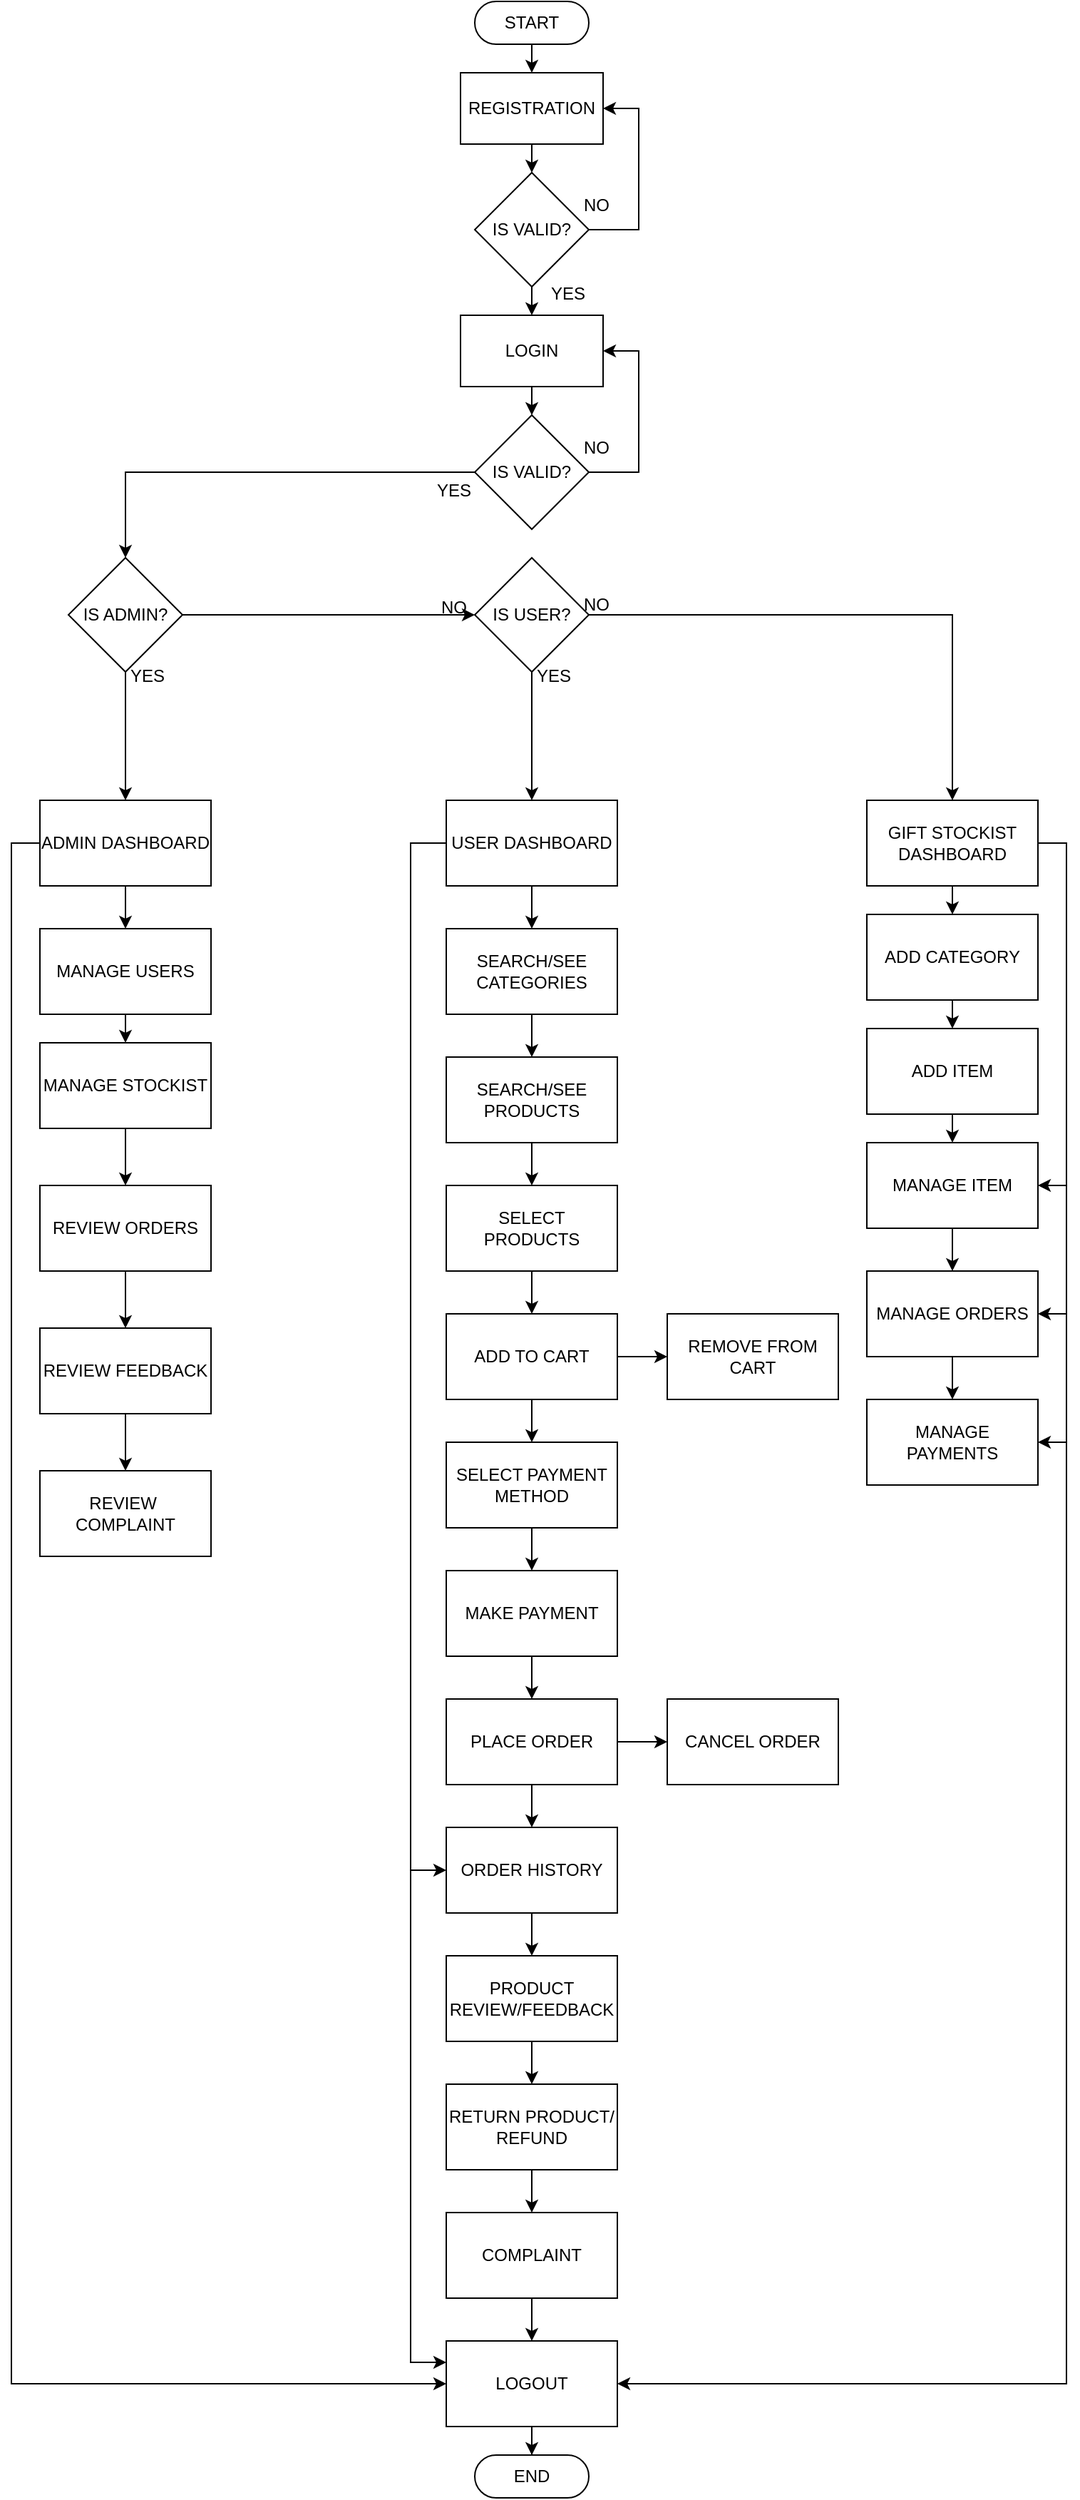 <mxfile version="22.0.3" type="github" pages="18">
  <diagram name="Flow Chart" id="ckaKuw8LrtxWBcim2sx2">
    <mxGraphModel dx="1034" dy="487" grid="1" gridSize="10" guides="1" tooltips="1" connect="1" arrows="1" fold="1" page="1" pageScale="1" pageWidth="850" pageHeight="2000" math="0" shadow="0">
      <root>
        <mxCell id="0" />
        <mxCell id="1" parent="0" />
        <mxCell id="eUnGqf3GW7OmagP6Ht3n-60" style="edgeStyle=orthogonalEdgeStyle;rounded=0;orthogonalLoop=1;jettySize=auto;html=1;exitX=0.5;exitY=0.5;exitDx=0;exitDy=15;exitPerimeter=0;entryX=0.5;entryY=0;entryDx=0;entryDy=0;" parent="1" source="eUnGqf3GW7OmagP6Ht3n-58" target="eUnGqf3GW7OmagP6Ht3n-59" edge="1">
          <mxGeometry relative="1" as="geometry" />
        </mxCell>
        <mxCell id="eUnGqf3GW7OmagP6Ht3n-58" value="START" style="html=1;dashed=0;whiteSpace=wrap;shape=mxgraph.dfd.start" parent="1" vertex="1">
          <mxGeometry x="385" y="20" width="80" height="30" as="geometry" />
        </mxCell>
        <mxCell id="eUnGqf3GW7OmagP6Ht3n-62" style="edgeStyle=orthogonalEdgeStyle;rounded=0;orthogonalLoop=1;jettySize=auto;html=1;exitX=0.5;exitY=1;exitDx=0;exitDy=0;entryX=0.5;entryY=0;entryDx=0;entryDy=0;" parent="1" source="eUnGqf3GW7OmagP6Ht3n-59" target="eUnGqf3GW7OmagP6Ht3n-61" edge="1">
          <mxGeometry relative="1" as="geometry" />
        </mxCell>
        <mxCell id="eUnGqf3GW7OmagP6Ht3n-59" value="REGISTRATION" style="html=1;dashed=0;whiteSpace=wrap;" parent="1" vertex="1">
          <mxGeometry x="375" y="70" width="100" height="50" as="geometry" />
        </mxCell>
        <mxCell id="eUnGqf3GW7OmagP6Ht3n-63" style="edgeStyle=orthogonalEdgeStyle;rounded=0;orthogonalLoop=1;jettySize=auto;html=1;exitX=1;exitY=0.5;exitDx=0;exitDy=0;entryX=1;entryY=0.5;entryDx=0;entryDy=0;" parent="1" source="eUnGqf3GW7OmagP6Ht3n-61" target="eUnGqf3GW7OmagP6Ht3n-59" edge="1">
          <mxGeometry relative="1" as="geometry">
            <Array as="points">
              <mxPoint x="500" y="180" />
              <mxPoint x="500" y="95" />
            </Array>
          </mxGeometry>
        </mxCell>
        <mxCell id="eUnGqf3GW7OmagP6Ht3n-68" style="edgeStyle=orthogonalEdgeStyle;rounded=0;orthogonalLoop=1;jettySize=auto;html=1;exitX=0.5;exitY=1;exitDx=0;exitDy=0;entryX=0.5;entryY=0;entryDx=0;entryDy=0;" parent="1" source="eUnGqf3GW7OmagP6Ht3n-61" target="eUnGqf3GW7OmagP6Ht3n-67" edge="1">
          <mxGeometry relative="1" as="geometry" />
        </mxCell>
        <mxCell id="eUnGqf3GW7OmagP6Ht3n-61" value="IS VALID?" style="rhombus;whiteSpace=wrap;html=1;" parent="1" vertex="1">
          <mxGeometry x="385" y="140" width="80" height="80" as="geometry" />
        </mxCell>
        <mxCell id="eUnGqf3GW7OmagP6Ht3n-64" value="NO" style="text;html=1;align=center;verticalAlign=middle;resizable=0;points=[];autosize=1;strokeColor=none;fillColor=none;" parent="1" vertex="1">
          <mxGeometry x="450" y="148" width="40" height="30" as="geometry" />
        </mxCell>
        <mxCell id="eUnGqf3GW7OmagP6Ht3n-65" value="YES" style="text;html=1;align=center;verticalAlign=middle;resizable=0;points=[];autosize=1;strokeColor=none;fillColor=none;" parent="1" vertex="1">
          <mxGeometry x="425" y="210" width="50" height="30" as="geometry" />
        </mxCell>
        <mxCell id="eUnGqf3GW7OmagP6Ht3n-70" style="edgeStyle=orthogonalEdgeStyle;rounded=0;orthogonalLoop=1;jettySize=auto;html=1;exitX=0.5;exitY=1;exitDx=0;exitDy=0;entryX=0.5;entryY=0;entryDx=0;entryDy=0;" parent="1" source="eUnGqf3GW7OmagP6Ht3n-67" target="eUnGqf3GW7OmagP6Ht3n-69" edge="1">
          <mxGeometry relative="1" as="geometry" />
        </mxCell>
        <mxCell id="eUnGqf3GW7OmagP6Ht3n-67" value="LOGIN" style="html=1;dashed=0;whiteSpace=wrap;" parent="1" vertex="1">
          <mxGeometry x="375" y="240" width="100" height="50" as="geometry" />
        </mxCell>
        <mxCell id="eUnGqf3GW7OmagP6Ht3n-71" style="edgeStyle=orthogonalEdgeStyle;rounded=0;orthogonalLoop=1;jettySize=auto;html=1;exitX=1;exitY=0.5;exitDx=0;exitDy=0;entryX=1;entryY=0.5;entryDx=0;entryDy=0;" parent="1" source="eUnGqf3GW7OmagP6Ht3n-69" target="eUnGqf3GW7OmagP6Ht3n-67" edge="1">
          <mxGeometry relative="1" as="geometry">
            <Array as="points">
              <mxPoint x="500" y="350" />
              <mxPoint x="500" y="265" />
            </Array>
          </mxGeometry>
        </mxCell>
        <mxCell id="rT5nJKGF38lmcVH46KnP-2" style="edgeStyle=orthogonalEdgeStyle;rounded=0;orthogonalLoop=1;jettySize=auto;html=1;exitX=0;exitY=0.5;exitDx=0;exitDy=0;" parent="1" source="eUnGqf3GW7OmagP6Ht3n-69" target="eUnGqf3GW7OmagP6Ht3n-74" edge="1">
          <mxGeometry relative="1" as="geometry" />
        </mxCell>
        <mxCell id="eUnGqf3GW7OmagP6Ht3n-69" value="IS VALID?" style="rhombus;whiteSpace=wrap;html=1;" parent="1" vertex="1">
          <mxGeometry x="385" y="310" width="80" height="80" as="geometry" />
        </mxCell>
        <mxCell id="eUnGqf3GW7OmagP6Ht3n-75" style="edgeStyle=orthogonalEdgeStyle;rounded=0;orthogonalLoop=1;jettySize=auto;html=1;exitX=1;exitY=0.5;exitDx=0;exitDy=0;entryX=0;entryY=0.5;entryDx=0;entryDy=0;" parent="1" source="eUnGqf3GW7OmagP6Ht3n-74" target="eUnGqf3GW7OmagP6Ht3n-72" edge="1">
          <mxGeometry relative="1" as="geometry" />
        </mxCell>
        <mxCell id="eUnGqf3GW7OmagP6Ht3n-84" value="" style="edgeStyle=orthogonalEdgeStyle;rounded=0;orthogonalLoop=1;jettySize=auto;html=1;" parent="1" source="eUnGqf3GW7OmagP6Ht3n-72" target="eUnGqf3GW7OmagP6Ht3n-83" edge="1">
          <mxGeometry relative="1" as="geometry" />
        </mxCell>
        <mxCell id="eUnGqf3GW7OmagP6Ht3n-86" value="" style="edgeStyle=orthogonalEdgeStyle;rounded=0;orthogonalLoop=1;jettySize=auto;html=1;" parent="1" source="eUnGqf3GW7OmagP6Ht3n-72" target="eUnGqf3GW7OmagP6Ht3n-85" edge="1">
          <mxGeometry relative="1" as="geometry" />
        </mxCell>
        <mxCell id="eUnGqf3GW7OmagP6Ht3n-72" value="IS USER?" style="rhombus;whiteSpace=wrap;html=1;" parent="1" vertex="1">
          <mxGeometry x="385" y="410" width="80" height="80" as="geometry" />
        </mxCell>
        <mxCell id="eUnGqf3GW7OmagP6Ht3n-81" value="" style="edgeStyle=orthogonalEdgeStyle;rounded=0;orthogonalLoop=1;jettySize=auto;html=1;" parent="1" source="eUnGqf3GW7OmagP6Ht3n-74" target="eUnGqf3GW7OmagP6Ht3n-80" edge="1">
          <mxGeometry relative="1" as="geometry" />
        </mxCell>
        <mxCell id="eUnGqf3GW7OmagP6Ht3n-74" value="IS ADMIN?" style="rhombus;whiteSpace=wrap;html=1;" parent="1" vertex="1">
          <mxGeometry x="100" y="410" width="80" height="80" as="geometry" />
        </mxCell>
        <mxCell id="eUnGqf3GW7OmagP6Ht3n-77" value="NO" style="text;html=1;align=center;verticalAlign=middle;resizable=0;points=[];autosize=1;strokeColor=none;fillColor=none;" parent="1" vertex="1">
          <mxGeometry x="450" y="318" width="40" height="30" as="geometry" />
        </mxCell>
        <mxCell id="eUnGqf3GW7OmagP6Ht3n-79" value="NO" style="text;html=1;align=center;verticalAlign=middle;resizable=0;points=[];autosize=1;strokeColor=none;fillColor=none;rotation=0;" parent="1" vertex="1">
          <mxGeometry x="350" y="430" width="40" height="30" as="geometry" />
        </mxCell>
        <mxCell id="5z-L5FT6G-_aWtpZadQo-2" value="" style="edgeStyle=orthogonalEdgeStyle;rounded=0;orthogonalLoop=1;jettySize=auto;html=1;" parent="1" source="eUnGqf3GW7OmagP6Ht3n-80" edge="1">
          <mxGeometry relative="1" as="geometry">
            <mxPoint x="140" y="670.0" as="targetPoint" />
          </mxGeometry>
        </mxCell>
        <mxCell id="5z-L5FT6G-_aWtpZadQo-12" style="edgeStyle=orthogonalEdgeStyle;rounded=0;orthogonalLoop=1;jettySize=auto;html=1;exitX=0;exitY=0.5;exitDx=0;exitDy=0;entryX=0;entryY=0.5;entryDx=0;entryDy=0;" parent="1" source="eUnGqf3GW7OmagP6Ht3n-80" target="ns_d-aMQriX51YMULZ0u-33" edge="1">
          <mxGeometry relative="1" as="geometry" />
        </mxCell>
        <mxCell id="eUnGqf3GW7OmagP6Ht3n-80" value="ADMIN DASHBOARD" style="whiteSpace=wrap;html=1;" parent="1" vertex="1">
          <mxGeometry x="80" y="580" width="120" height="60" as="geometry" />
        </mxCell>
        <mxCell id="eUnGqf3GW7OmagP6Ht3n-82" value="YES" style="text;html=1;align=center;verticalAlign=middle;resizable=0;points=[];autosize=1;strokeColor=none;fillColor=none;" parent="1" vertex="1">
          <mxGeometry x="130" y="478" width="50" height="30" as="geometry" />
        </mxCell>
        <mxCell id="ns_d-aMQriX51YMULZ0u-35" style="edgeStyle=orthogonalEdgeStyle;rounded=0;orthogonalLoop=1;jettySize=auto;html=1;exitX=1;exitY=0.5;exitDx=0;exitDy=0;entryX=1;entryY=0.5;entryDx=0;entryDy=0;" parent="1" source="eUnGqf3GW7OmagP6Ht3n-83" target="ns_d-aMQriX51YMULZ0u-33" edge="1">
          <mxGeometry relative="1" as="geometry" />
        </mxCell>
        <mxCell id="BJIkiRpMkKDZ_c4Hg6pY-7" style="edgeStyle=orthogonalEdgeStyle;rounded=0;orthogonalLoop=1;jettySize=auto;html=1;exitX=1;exitY=0.5;exitDx=0;exitDy=0;entryX=1;entryY=0.5;entryDx=0;entryDy=0;" parent="1" source="eUnGqf3GW7OmagP6Ht3n-83" target="ns_d-aMQriX51YMULZ0u-43" edge="1">
          <mxGeometry relative="1" as="geometry" />
        </mxCell>
        <mxCell id="BJIkiRpMkKDZ_c4Hg6pY-8" style="edgeStyle=orthogonalEdgeStyle;rounded=0;orthogonalLoop=1;jettySize=auto;html=1;exitX=1;exitY=0.5;exitDx=0;exitDy=0;entryX=1;entryY=0.5;entryDx=0;entryDy=0;" parent="1" source="eUnGqf3GW7OmagP6Ht3n-83" target="ns_d-aMQriX51YMULZ0u-45" edge="1">
          <mxGeometry relative="1" as="geometry" />
        </mxCell>
        <mxCell id="BJIkiRpMkKDZ_c4Hg6pY-9" style="edgeStyle=orthogonalEdgeStyle;rounded=0;orthogonalLoop=1;jettySize=auto;html=1;exitX=1;exitY=0.5;exitDx=0;exitDy=0;entryX=1;entryY=0.5;entryDx=0;entryDy=0;" parent="1" source="eUnGqf3GW7OmagP6Ht3n-83" target="ns_d-aMQriX51YMULZ0u-47" edge="1">
          <mxGeometry relative="1" as="geometry" />
        </mxCell>
        <mxCell id="MQK5OMSescMqEdTum7iL-5" style="edgeStyle=orthogonalEdgeStyle;rounded=0;orthogonalLoop=1;jettySize=auto;html=1;exitX=0.5;exitY=1;exitDx=0;exitDy=0;entryX=0.5;entryY=0;entryDx=0;entryDy=0;" parent="1" source="eUnGqf3GW7OmagP6Ht3n-83" target="MQK5OMSescMqEdTum7iL-4" edge="1">
          <mxGeometry relative="1" as="geometry" />
        </mxCell>
        <mxCell id="eUnGqf3GW7OmagP6Ht3n-83" value="GIFT STOCKIST&lt;br&gt;DASHBOARD" style="whiteSpace=wrap;html=1;" parent="1" vertex="1">
          <mxGeometry x="660" y="580" width="120" height="60" as="geometry" />
        </mxCell>
        <mxCell id="eUnGqf3GW7OmagP6Ht3n-90" value="" style="edgeStyle=orthogonalEdgeStyle;rounded=0;orthogonalLoop=1;jettySize=auto;html=1;" parent="1" source="eUnGqf3GW7OmagP6Ht3n-85" target="eUnGqf3GW7OmagP6Ht3n-89" edge="1">
          <mxGeometry relative="1" as="geometry" />
        </mxCell>
        <mxCell id="BJIkiRpMkKDZ_c4Hg6pY-2" style="edgeStyle=orthogonalEdgeStyle;rounded=0;orthogonalLoop=1;jettySize=auto;html=1;exitX=0;exitY=0.5;exitDx=0;exitDy=0;entryX=0;entryY=0.25;entryDx=0;entryDy=0;" parent="1" source="eUnGqf3GW7OmagP6Ht3n-85" target="ns_d-aMQriX51YMULZ0u-33" edge="1">
          <mxGeometry relative="1" as="geometry">
            <Array as="points">
              <mxPoint x="340" y="610" />
              <mxPoint x="340" y="1675" />
            </Array>
          </mxGeometry>
        </mxCell>
        <mxCell id="eUnGqf3GW7OmagP6Ht3n-85" value="USER DASHBOARD" style="whiteSpace=wrap;html=1;" parent="1" vertex="1">
          <mxGeometry x="365" y="580" width="120" height="60" as="geometry" />
        </mxCell>
        <mxCell id="eUnGqf3GW7OmagP6Ht3n-87" value="YES" style="text;html=1;align=center;verticalAlign=middle;resizable=0;points=[];autosize=1;strokeColor=none;fillColor=none;" parent="1" vertex="1">
          <mxGeometry x="415" y="478" width="50" height="30" as="geometry" />
        </mxCell>
        <mxCell id="eUnGqf3GW7OmagP6Ht3n-88" value="NO" style="text;html=1;align=center;verticalAlign=middle;resizable=0;points=[];autosize=1;strokeColor=none;fillColor=none;" parent="1" vertex="1">
          <mxGeometry x="450" y="428" width="40" height="30" as="geometry" />
        </mxCell>
        <mxCell id="ns_d-aMQriX51YMULZ0u-2" value="" style="edgeStyle=orthogonalEdgeStyle;rounded=0;orthogonalLoop=1;jettySize=auto;html=1;" parent="1" source="eUnGqf3GW7OmagP6Ht3n-89" target="ns_d-aMQriX51YMULZ0u-1" edge="1">
          <mxGeometry relative="1" as="geometry" />
        </mxCell>
        <mxCell id="eUnGqf3GW7OmagP6Ht3n-89" value="SEARCH/SEE&lt;br&gt;CATEGORIES" style="whiteSpace=wrap;html=1;" parent="1" vertex="1">
          <mxGeometry x="365" y="670" width="120" height="60" as="geometry" />
        </mxCell>
        <mxCell id="ns_d-aMQriX51YMULZ0u-4" value="" style="edgeStyle=orthogonalEdgeStyle;rounded=0;orthogonalLoop=1;jettySize=auto;html=1;" parent="1" source="ns_d-aMQriX51YMULZ0u-1" target="ns_d-aMQriX51YMULZ0u-3" edge="1">
          <mxGeometry relative="1" as="geometry" />
        </mxCell>
        <mxCell id="ns_d-aMQriX51YMULZ0u-1" value="SEARCH/SEE&lt;br&gt;PRODUCTS" style="whiteSpace=wrap;html=1;" parent="1" vertex="1">
          <mxGeometry x="365" y="760" width="120" height="60" as="geometry" />
        </mxCell>
        <mxCell id="ns_d-aMQriX51YMULZ0u-6" value="" style="edgeStyle=orthogonalEdgeStyle;rounded=0;orthogonalLoop=1;jettySize=auto;html=1;entryX=0.5;entryY=0;entryDx=0;entryDy=0;" parent="1" source="ns_d-aMQriX51YMULZ0u-3" target="ns_d-aMQriX51YMULZ0u-7" edge="1">
          <mxGeometry relative="1" as="geometry">
            <mxPoint x="425" y="940" as="targetPoint" />
          </mxGeometry>
        </mxCell>
        <mxCell id="ns_d-aMQriX51YMULZ0u-3" value="SELECT&lt;br&gt;PRODUCTS" style="whiteSpace=wrap;html=1;" parent="1" vertex="1">
          <mxGeometry x="365" y="850" width="120" height="60" as="geometry" />
        </mxCell>
        <mxCell id="ns_d-aMQriX51YMULZ0u-8" value="" style="edgeStyle=orthogonalEdgeStyle;rounded=0;orthogonalLoop=1;jettySize=auto;html=1;" parent="1" target="ns_d-aMQriX51YMULZ0u-7" edge="1">
          <mxGeometry relative="1" as="geometry">
            <mxPoint x="425" y="1000" as="sourcePoint" />
          </mxGeometry>
        </mxCell>
        <mxCell id="ns_d-aMQriX51YMULZ0u-11" value="" style="edgeStyle=orthogonalEdgeStyle;rounded=0;orthogonalLoop=1;jettySize=auto;html=1;" parent="1" source="ns_d-aMQriX51YMULZ0u-7" target="ns_d-aMQriX51YMULZ0u-10" edge="1">
          <mxGeometry relative="1" as="geometry" />
        </mxCell>
        <mxCell id="ns_d-aMQriX51YMULZ0u-17" value="" style="edgeStyle=orthogonalEdgeStyle;rounded=0;orthogonalLoop=1;jettySize=auto;html=1;" parent="1" source="ns_d-aMQriX51YMULZ0u-7" target="ns_d-aMQriX51YMULZ0u-16" edge="1">
          <mxGeometry relative="1" as="geometry" />
        </mxCell>
        <mxCell id="ns_d-aMQriX51YMULZ0u-7" value="ADD TO CART" style="whiteSpace=wrap;html=1;" parent="1" vertex="1">
          <mxGeometry x="365" y="940" width="120" height="60" as="geometry" />
        </mxCell>
        <mxCell id="ns_d-aMQriX51YMULZ0u-10" value="REMOVE FROM CART" style="whiteSpace=wrap;html=1;" parent="1" vertex="1">
          <mxGeometry x="520" y="940" width="120" height="60" as="geometry" />
        </mxCell>
        <mxCell id="ns_d-aMQriX51YMULZ0u-19" value="" style="edgeStyle=orthogonalEdgeStyle;rounded=0;orthogonalLoop=1;jettySize=auto;html=1;" parent="1" source="ns_d-aMQriX51YMULZ0u-16" target="ns_d-aMQriX51YMULZ0u-18" edge="1">
          <mxGeometry relative="1" as="geometry" />
        </mxCell>
        <mxCell id="ns_d-aMQriX51YMULZ0u-16" value="SELECT PAYMENT METHOD" style="whiteSpace=wrap;html=1;" parent="1" vertex="1">
          <mxGeometry x="365" y="1030" width="120" height="60" as="geometry" />
        </mxCell>
        <mxCell id="ns_d-aMQriX51YMULZ0u-21" value="" style="edgeStyle=orthogonalEdgeStyle;rounded=0;orthogonalLoop=1;jettySize=auto;html=1;" parent="1" source="ns_d-aMQriX51YMULZ0u-18" target="ns_d-aMQriX51YMULZ0u-20" edge="1">
          <mxGeometry relative="1" as="geometry" />
        </mxCell>
        <mxCell id="ns_d-aMQriX51YMULZ0u-18" value="MAKE PAYMENT" style="whiteSpace=wrap;html=1;" parent="1" vertex="1">
          <mxGeometry x="365" y="1120" width="120" height="60" as="geometry" />
        </mxCell>
        <mxCell id="ns_d-aMQriX51YMULZ0u-23" value="" style="edgeStyle=orthogonalEdgeStyle;rounded=0;orthogonalLoop=1;jettySize=auto;html=1;" parent="1" source="ns_d-aMQriX51YMULZ0u-20" target="ns_d-aMQriX51YMULZ0u-22" edge="1">
          <mxGeometry relative="1" as="geometry" />
        </mxCell>
        <mxCell id="ns_d-aMQriX51YMULZ0u-29" value="" style="edgeStyle=orthogonalEdgeStyle;rounded=0;orthogonalLoop=1;jettySize=auto;html=1;" parent="1" source="ns_d-aMQriX51YMULZ0u-20" target="ns_d-aMQriX51YMULZ0u-28" edge="1">
          <mxGeometry relative="1" as="geometry" />
        </mxCell>
        <mxCell id="ns_d-aMQriX51YMULZ0u-20" value="PLACE ORDER" style="whiteSpace=wrap;html=1;" parent="1" vertex="1">
          <mxGeometry x="365" y="1210" width="120" height="60" as="geometry" />
        </mxCell>
        <mxCell id="ns_d-aMQriX51YMULZ0u-22" value="CANCEL ORDER" style="whiteSpace=wrap;html=1;" parent="1" vertex="1">
          <mxGeometry x="520" y="1210" width="120" height="60" as="geometry" />
        </mxCell>
        <mxCell id="ns_d-aMQriX51YMULZ0u-32" style="edgeStyle=orthogonalEdgeStyle;rounded=0;orthogonalLoop=1;jettySize=auto;html=1;exitX=0;exitY=0.5;exitDx=0;exitDy=0;entryX=0;entryY=0.5;entryDx=0;entryDy=0;jumpStyle=arc;" parent="1" source="eUnGqf3GW7OmagP6Ht3n-85" target="ns_d-aMQriX51YMULZ0u-28" edge="1">
          <mxGeometry relative="1" as="geometry">
            <Array as="points">
              <mxPoint x="340" y="610" />
              <mxPoint x="340" y="1330" />
            </Array>
          </mxGeometry>
        </mxCell>
        <mxCell id="ns_d-aMQriX51YMULZ0u-39" value="" style="edgeStyle=orthogonalEdgeStyle;rounded=0;orthogonalLoop=1;jettySize=auto;html=1;" parent="1" source="ns_d-aMQriX51YMULZ0u-28" target="ns_d-aMQriX51YMULZ0u-38" edge="1">
          <mxGeometry relative="1" as="geometry" />
        </mxCell>
        <mxCell id="ns_d-aMQriX51YMULZ0u-28" value="ORDER HISTORY" style="whiteSpace=wrap;html=1;" parent="1" vertex="1">
          <mxGeometry x="365" y="1300" width="120" height="60" as="geometry" />
        </mxCell>
        <mxCell id="0DGbn_JlZiEb51cM5DqI-3" value="" style="edgeStyle=orthogonalEdgeStyle;rounded=0;orthogonalLoop=1;jettySize=auto;html=1;" parent="1" source="ns_d-aMQriX51YMULZ0u-30" target="0DGbn_JlZiEb51cM5DqI-2" edge="1">
          <mxGeometry relative="1" as="geometry" />
        </mxCell>
        <mxCell id="ns_d-aMQriX51YMULZ0u-30" value="RETURN PRODUCT/&lt;br&gt;REFUND" style="whiteSpace=wrap;html=1;" parent="1" vertex="1">
          <mxGeometry x="365" y="1480" width="120" height="60" as="geometry" />
        </mxCell>
        <mxCell id="ns_d-aMQriX51YMULZ0u-42" style="edgeStyle=orthogonalEdgeStyle;rounded=0;orthogonalLoop=1;jettySize=auto;html=1;exitX=0.5;exitY=1;exitDx=0;exitDy=0;" parent="1" source="ns_d-aMQriX51YMULZ0u-33" target="ns_d-aMQriX51YMULZ0u-41" edge="1">
          <mxGeometry relative="1" as="geometry" />
        </mxCell>
        <mxCell id="ns_d-aMQriX51YMULZ0u-33" value="LOGOUT" style="whiteSpace=wrap;html=1;" parent="1" vertex="1">
          <mxGeometry x="365" y="1660" width="120" height="60" as="geometry" />
        </mxCell>
        <mxCell id="BJIkiRpMkKDZ_c4Hg6pY-1" style="edgeStyle=orthogonalEdgeStyle;rounded=0;orthogonalLoop=1;jettySize=auto;html=1;exitX=0.5;exitY=1;exitDx=0;exitDy=0;entryX=0.5;entryY=0;entryDx=0;entryDy=0;" parent="1" source="ns_d-aMQriX51YMULZ0u-38" target="ns_d-aMQriX51YMULZ0u-30" edge="1">
          <mxGeometry relative="1" as="geometry" />
        </mxCell>
        <mxCell id="ns_d-aMQriX51YMULZ0u-38" value="PRODUCT REVIEW/FEEDBACK" style="whiteSpace=wrap;html=1;" parent="1" vertex="1">
          <mxGeometry x="365" y="1390" width="120" height="60" as="geometry" />
        </mxCell>
        <mxCell id="ns_d-aMQriX51YMULZ0u-41" value="END" style="html=1;dashed=0;whiteSpace=wrap;shape=mxgraph.dfd.start" parent="1" vertex="1">
          <mxGeometry x="385" y="1740" width="80" height="30" as="geometry" />
        </mxCell>
        <mxCell id="ns_d-aMQriX51YMULZ0u-46" value="" style="edgeStyle=orthogonalEdgeStyle;rounded=0;orthogonalLoop=1;jettySize=auto;html=1;" parent="1" source="ns_d-aMQriX51YMULZ0u-43" target="ns_d-aMQriX51YMULZ0u-45" edge="1">
          <mxGeometry relative="1" as="geometry" />
        </mxCell>
        <mxCell id="ns_d-aMQriX51YMULZ0u-43" value="MANAGE ITEM" style="whiteSpace=wrap;html=1;" parent="1" vertex="1">
          <mxGeometry x="660" y="820" width="120" height="60" as="geometry" />
        </mxCell>
        <mxCell id="ns_d-aMQriX51YMULZ0u-48" value="" style="edgeStyle=orthogonalEdgeStyle;rounded=0;orthogonalLoop=1;jettySize=auto;html=1;" parent="1" source="ns_d-aMQriX51YMULZ0u-45" target="ns_d-aMQriX51YMULZ0u-47" edge="1">
          <mxGeometry relative="1" as="geometry" />
        </mxCell>
        <mxCell id="ns_d-aMQriX51YMULZ0u-45" value="MANAGE ORDERS" style="whiteSpace=wrap;html=1;" parent="1" vertex="1">
          <mxGeometry x="660" y="910" width="120" height="60" as="geometry" />
        </mxCell>
        <mxCell id="ns_d-aMQriX51YMULZ0u-47" value="MANAGE PAYMENTS" style="whiteSpace=wrap;html=1;" parent="1" vertex="1">
          <mxGeometry x="660" y="1000" width="120" height="60" as="geometry" />
        </mxCell>
        <mxCell id="BJIkiRpMkKDZ_c4Hg6pY-6" style="edgeStyle=orthogonalEdgeStyle;rounded=0;orthogonalLoop=1;jettySize=auto;html=1;exitX=0.5;exitY=1;exitDx=0;exitDy=0;entryX=0.5;entryY=0;entryDx=0;entryDy=0;" parent="1" source="BJIkiRpMkKDZ_c4Hg6pY-4" target="ns_d-aMQriX51YMULZ0u-43" edge="1">
          <mxGeometry relative="1" as="geometry" />
        </mxCell>
        <mxCell id="BJIkiRpMkKDZ_c4Hg6pY-4" value="ADD ITEM" style="whiteSpace=wrap;html=1;" parent="1" vertex="1">
          <mxGeometry x="660" y="740" width="120" height="60" as="geometry" />
        </mxCell>
        <mxCell id="e-X6OiOCz4cqs4gi02x0-2" style="edgeStyle=orthogonalEdgeStyle;rounded=0;orthogonalLoop=1;jettySize=auto;html=1;exitX=0.5;exitY=1;exitDx=0;exitDy=0;entryX=0.5;entryY=0;entryDx=0;entryDy=0;" parent="1" source="sK7dztfSoLU044evjefk-1" target="sK7dztfSoLU044evjefk-2" edge="1">
          <mxGeometry relative="1" as="geometry" />
        </mxCell>
        <mxCell id="sK7dztfSoLU044evjefk-1" value="MANAGE USERS&lt;br&gt;" style="whiteSpace=wrap;html=1;" parent="1" vertex="1">
          <mxGeometry x="80" y="670" width="120" height="60" as="geometry" />
        </mxCell>
        <mxCell id="VegAL93mgPXp-bPh_GrC-1" style="edgeStyle=orthogonalEdgeStyle;rounded=0;orthogonalLoop=1;jettySize=auto;html=1;exitX=0.5;exitY=1;exitDx=0;exitDy=0;entryX=0.5;entryY=0;entryDx=0;entryDy=0;" parent="1" source="sK7dztfSoLU044evjefk-2" target="O2wgGZnaCo3Us0F6WuHX-1" edge="1">
          <mxGeometry relative="1" as="geometry" />
        </mxCell>
        <mxCell id="sK7dztfSoLU044evjefk-2" value="MANAGE STOCKIST" style="whiteSpace=wrap;html=1;" parent="1" vertex="1">
          <mxGeometry x="80" y="750" width="120" height="60" as="geometry" />
        </mxCell>
        <mxCell id="e-X6OiOCz4cqs4gi02x0-6" style="edgeStyle=orthogonalEdgeStyle;rounded=0;orthogonalLoop=1;jettySize=auto;html=1;exitX=0.5;exitY=1;exitDx=0;exitDy=0;entryX=0.5;entryY=0;entryDx=0;entryDy=0;" parent="1" source="O2wgGZnaCo3Us0F6WuHX-1" target="e-X6OiOCz4cqs4gi02x0-1" edge="1">
          <mxGeometry relative="1" as="geometry" />
        </mxCell>
        <mxCell id="O2wgGZnaCo3Us0F6WuHX-1" value="REVIEW ORDERS" style="whiteSpace=wrap;html=1;" parent="1" vertex="1">
          <mxGeometry x="80" y="850" width="120" height="60" as="geometry" />
        </mxCell>
        <mxCell id="VegAL93mgPXp-bPh_GrC-3" value="" style="edgeStyle=orthogonalEdgeStyle;rounded=0;orthogonalLoop=1;jettySize=auto;html=1;" parent="1" source="e-X6OiOCz4cqs4gi02x0-1" target="VegAL93mgPXp-bPh_GrC-2" edge="1">
          <mxGeometry relative="1" as="geometry" />
        </mxCell>
        <mxCell id="e-X6OiOCz4cqs4gi02x0-1" value="REVIEW FEEDBACK" style="whiteSpace=wrap;html=1;" parent="1" vertex="1">
          <mxGeometry x="80" y="950" width="120" height="60" as="geometry" />
        </mxCell>
        <mxCell id="0DGbn_JlZiEb51cM5DqI-4" style="edgeStyle=orthogonalEdgeStyle;rounded=0;orthogonalLoop=1;jettySize=auto;html=1;exitX=0.5;exitY=1;exitDx=0;exitDy=0;entryX=0.5;entryY=0;entryDx=0;entryDy=0;" parent="1" source="0DGbn_JlZiEb51cM5DqI-2" target="ns_d-aMQriX51YMULZ0u-33" edge="1">
          <mxGeometry relative="1" as="geometry" />
        </mxCell>
        <mxCell id="0DGbn_JlZiEb51cM5DqI-2" value="COMPLAINT" style="whiteSpace=wrap;html=1;" parent="1" vertex="1">
          <mxGeometry x="365" y="1570" width="120" height="60" as="geometry" />
        </mxCell>
        <mxCell id="MQK5OMSescMqEdTum7iL-6" style="edgeStyle=orthogonalEdgeStyle;rounded=0;orthogonalLoop=1;jettySize=auto;html=1;exitX=0.5;exitY=1;exitDx=0;exitDy=0;entryX=0.5;entryY=0;entryDx=0;entryDy=0;" parent="1" source="MQK5OMSescMqEdTum7iL-4" target="BJIkiRpMkKDZ_c4Hg6pY-4" edge="1">
          <mxGeometry relative="1" as="geometry" />
        </mxCell>
        <mxCell id="MQK5OMSescMqEdTum7iL-4" value="ADD CATEGORY" style="whiteSpace=wrap;html=1;" parent="1" vertex="1">
          <mxGeometry x="660" y="660" width="120" height="60" as="geometry" />
        </mxCell>
        <mxCell id="VegAL93mgPXp-bPh_GrC-2" value="REVIEW&amp;nbsp;&lt;br&gt;COMPLAINT" style="whiteSpace=wrap;html=1;" parent="1" vertex="1">
          <mxGeometry x="80" y="1050" width="120" height="60" as="geometry" />
        </mxCell>
        <mxCell id="rT5nJKGF38lmcVH46KnP-3" value="YES" style="text;html=1;align=center;verticalAlign=middle;resizable=0;points=[];autosize=1;strokeColor=none;fillColor=none;" parent="1" vertex="1">
          <mxGeometry x="345" y="348" width="50" height="30" as="geometry" />
        </mxCell>
      </root>
    </mxGraphModel>
  </diagram>
  <diagram name="Admin Case" id="FkUK_h-arK-3WIJIePmX">
    <mxGraphModel dx="1034" dy="487" grid="1" gridSize="10" guides="1" tooltips="1" connect="1" arrows="1" fold="1" page="1" pageScale="1" pageWidth="850" pageHeight="1500" math="0" shadow="0">
      <root>
        <mxCell id="0" />
        <mxCell id="1" parent="0" />
        <mxCell id="QC-oa2HQfWLTARNliC0y-1" value="&lt;p style=&quot;margin:0px;margin-top:4px;text-align:center;&quot;&gt;&lt;b&gt;GIFT HAMPER&lt;/b&gt;&lt;/p&gt;&lt;hr size=&quot;1&quot;&gt;&lt;div style=&quot;height:2px;&quot;&gt;&lt;/div&gt;" style="verticalAlign=top;align=left;overflow=fill;fontSize=12;fontFamily=Helvetica;html=1;" parent="1" vertex="1">
          <mxGeometry x="355" y="110" width="140" height="460" as="geometry" />
        </mxCell>
        <mxCell id="2xpCh2_jSK9rjUgfj4gW-8" style="rounded=0;orthogonalLoop=1;jettySize=auto;html=1;exitX=0.5;exitY=0.5;exitDx=0;exitDy=0;exitPerimeter=0;entryX=0;entryY=0.5;entryDx=0;entryDy=0;" parent="1" source="Kq61B8NgNPR4z9Mc2dlc-1" target="2xpCh2_jSK9rjUgfj4gW-1" edge="1">
          <mxGeometry relative="1" as="geometry" />
        </mxCell>
        <mxCell id="2xpCh2_jSK9rjUgfj4gW-10" style="rounded=0;orthogonalLoop=1;jettySize=auto;html=1;exitX=0.5;exitY=0.5;exitDx=0;exitDy=0;exitPerimeter=0;entryX=0;entryY=0.5;entryDx=0;entryDy=0;" parent="1" source="Kq61B8NgNPR4z9Mc2dlc-1" target="2xpCh2_jSK9rjUgfj4gW-3" edge="1">
          <mxGeometry relative="1" as="geometry" />
        </mxCell>
        <mxCell id="2xpCh2_jSK9rjUgfj4gW-11" style="rounded=0;orthogonalLoop=1;jettySize=auto;html=1;exitX=0.5;exitY=0.5;exitDx=0;exitDy=0;exitPerimeter=0;entryX=0;entryY=0.5;entryDx=0;entryDy=0;" parent="1" source="Kq61B8NgNPR4z9Mc2dlc-1" target="2xpCh2_jSK9rjUgfj4gW-2" edge="1">
          <mxGeometry relative="1" as="geometry" />
        </mxCell>
        <mxCell id="2xpCh2_jSK9rjUgfj4gW-12" style="rounded=0;orthogonalLoop=1;jettySize=auto;html=1;exitX=0.5;exitY=0.5;exitDx=0;exitDy=0;exitPerimeter=0;entryX=0;entryY=0.5;entryDx=0;entryDy=0;" parent="1" source="Kq61B8NgNPR4z9Mc2dlc-1" target="2xpCh2_jSK9rjUgfj4gW-4" edge="1">
          <mxGeometry relative="1" as="geometry" />
        </mxCell>
        <mxCell id="2xpCh2_jSK9rjUgfj4gW-14" style="rounded=0;orthogonalLoop=1;jettySize=auto;html=1;exitX=0.5;exitY=0.5;exitDx=0;exitDy=0;exitPerimeter=0;entryX=0;entryY=0.5;entryDx=0;entryDy=0;" parent="1" source="Kq61B8NgNPR4z9Mc2dlc-1" target="2xpCh2_jSK9rjUgfj4gW-5" edge="1">
          <mxGeometry relative="1" as="geometry" />
        </mxCell>
        <mxCell id="2xpCh2_jSK9rjUgfj4gW-15" style="rounded=0;orthogonalLoop=1;jettySize=auto;html=1;exitX=0.5;exitY=0.5;exitDx=0;exitDy=0;exitPerimeter=0;entryX=0;entryY=0.5;entryDx=0;entryDy=0;" parent="1" source="Kq61B8NgNPR4z9Mc2dlc-1" target="2xpCh2_jSK9rjUgfj4gW-7" edge="1">
          <mxGeometry relative="1" as="geometry" />
        </mxCell>
        <mxCell id="Kq61B8NgNPR4z9Mc2dlc-1" value="ADMIN" style="shape=umlActor;verticalLabelPosition=bottom;verticalAlign=top;html=1;outlineConnect=0;" parent="1" vertex="1">
          <mxGeometry x="220" y="330" width="30" height="60" as="geometry" />
        </mxCell>
        <mxCell id="2xpCh2_jSK9rjUgfj4gW-1" value="LOGIN" style="ellipse;whiteSpace=wrap;html=1;" parent="1" vertex="1">
          <mxGeometry x="365" y="140" width="120" height="60" as="geometry" />
        </mxCell>
        <mxCell id="2xpCh2_jSK9rjUgfj4gW-2" value="MANAGE USERS" style="ellipse;whiteSpace=wrap;html=1;" parent="1" vertex="1">
          <mxGeometry x="365" y="280" width="120" height="60" as="geometry" />
        </mxCell>
        <mxCell id="2xpCh2_jSK9rjUgfj4gW-3" value="MANAGE STOCKIST" style="ellipse;whiteSpace=wrap;html=1;" parent="1" vertex="1">
          <mxGeometry x="365" y="210" width="120" height="60" as="geometry" />
        </mxCell>
        <mxCell id="2xpCh2_jSK9rjUgfj4gW-4" value="REVIEW ORDERS&lt;br&gt;" style="ellipse;whiteSpace=wrap;html=1;" parent="1" vertex="1">
          <mxGeometry x="365" y="350" width="120" height="60" as="geometry" />
        </mxCell>
        <mxCell id="2xpCh2_jSK9rjUgfj4gW-5" value="REVIEW FEEDBACKS" style="ellipse;whiteSpace=wrap;html=1;" parent="1" vertex="1">
          <mxGeometry x="365" y="420" width="120" height="60" as="geometry" />
        </mxCell>
        <mxCell id="2xpCh2_jSK9rjUgfj4gW-7" value="REVIEW&lt;br&gt;COMPLAINT" style="ellipse;whiteSpace=wrap;html=1;" parent="1" vertex="1">
          <mxGeometry x="365" y="490" width="120" height="60" as="geometry" />
        </mxCell>
      </root>
    </mxGraphModel>
  </diagram>
  <diagram name="Stockist use case" id="6jwkZcTOZNXSQL_VDaay">
    <mxGraphModel dx="1034" dy="487" grid="1" gridSize="10" guides="1" tooltips="1" connect="1" arrows="1" fold="1" page="1" pageScale="1" pageWidth="850" pageHeight="1500" math="0" shadow="0">
      <root>
        <mxCell id="UooUfEEvnuomhlu1D28a-0" />
        <mxCell id="UooUfEEvnuomhlu1D28a-1" parent="UooUfEEvnuomhlu1D28a-0" />
        <mxCell id="UooUfEEvnuomhlu1D28a-2" value="&lt;p style=&quot;margin:0px;margin-top:4px;text-align:center;&quot;&gt;&lt;b&gt;GIFT HAMPER&lt;/b&gt;&lt;/p&gt;&lt;hr size=&quot;1&quot;&gt;&lt;div style=&quot;height:2px;&quot;&gt;&lt;/div&gt;" style="verticalAlign=top;align=left;overflow=fill;fontSize=12;fontFamily=Helvetica;html=1;" parent="UooUfEEvnuomhlu1D28a-1" vertex="1">
          <mxGeometry x="355" y="110" width="140" height="460" as="geometry" />
        </mxCell>
        <mxCell id="UooUfEEvnuomhlu1D28a-3" style="rounded=0;orthogonalLoop=1;jettySize=auto;html=1;exitX=0.5;exitY=0.5;exitDx=0;exitDy=0;exitPerimeter=0;entryX=0;entryY=0.5;entryDx=0;entryDy=0;" parent="UooUfEEvnuomhlu1D28a-1" source="UooUfEEvnuomhlu1D28a-9" target="UooUfEEvnuomhlu1D28a-10" edge="1">
          <mxGeometry relative="1" as="geometry" />
        </mxCell>
        <mxCell id="UooUfEEvnuomhlu1D28a-4" style="rounded=0;orthogonalLoop=1;jettySize=auto;html=1;exitX=0.5;exitY=0.5;exitDx=0;exitDy=0;exitPerimeter=0;entryX=0;entryY=0.5;entryDx=0;entryDy=0;" parent="UooUfEEvnuomhlu1D28a-1" source="UooUfEEvnuomhlu1D28a-9" target="UooUfEEvnuomhlu1D28a-12" edge="1">
          <mxGeometry relative="1" as="geometry" />
        </mxCell>
        <mxCell id="UooUfEEvnuomhlu1D28a-5" style="rounded=0;orthogonalLoop=1;jettySize=auto;html=1;exitX=0.5;exitY=0.5;exitDx=0;exitDy=0;exitPerimeter=0;entryX=0;entryY=0.5;entryDx=0;entryDy=0;" parent="UooUfEEvnuomhlu1D28a-1" source="UooUfEEvnuomhlu1D28a-9" target="UooUfEEvnuomhlu1D28a-11" edge="1">
          <mxGeometry relative="1" as="geometry" />
        </mxCell>
        <mxCell id="UooUfEEvnuomhlu1D28a-6" style="rounded=0;orthogonalLoop=1;jettySize=auto;html=1;exitX=0.5;exitY=0.5;exitDx=0;exitDy=0;exitPerimeter=0;entryX=0;entryY=0.5;entryDx=0;entryDy=0;" parent="UooUfEEvnuomhlu1D28a-1" source="UooUfEEvnuomhlu1D28a-9" target="UooUfEEvnuomhlu1D28a-13" edge="1">
          <mxGeometry relative="1" as="geometry" />
        </mxCell>
        <mxCell id="UooUfEEvnuomhlu1D28a-7" style="rounded=0;orthogonalLoop=1;jettySize=auto;html=1;exitX=0.5;exitY=0.5;exitDx=0;exitDy=0;exitPerimeter=0;entryX=0;entryY=0.5;entryDx=0;entryDy=0;" parent="UooUfEEvnuomhlu1D28a-1" source="UooUfEEvnuomhlu1D28a-9" target="UooUfEEvnuomhlu1D28a-14" edge="1">
          <mxGeometry relative="1" as="geometry" />
        </mxCell>
        <mxCell id="UooUfEEvnuomhlu1D28a-8" style="rounded=0;orthogonalLoop=1;jettySize=auto;html=1;exitX=0.5;exitY=0.5;exitDx=0;exitDy=0;exitPerimeter=0;entryX=0;entryY=0.5;entryDx=0;entryDy=0;" parent="UooUfEEvnuomhlu1D28a-1" source="UooUfEEvnuomhlu1D28a-9" target="UooUfEEvnuomhlu1D28a-15" edge="1">
          <mxGeometry relative="1" as="geometry" />
        </mxCell>
        <mxCell id="UooUfEEvnuomhlu1D28a-9" value="STOCKIST" style="shape=umlActor;verticalLabelPosition=bottom;verticalAlign=top;html=1;outlineConnect=0;" parent="UooUfEEvnuomhlu1D28a-1" vertex="1">
          <mxGeometry x="220" y="330" width="30" height="60" as="geometry" />
        </mxCell>
        <mxCell id="UooUfEEvnuomhlu1D28a-10" value="LOGIN" style="ellipse;whiteSpace=wrap;html=1;" parent="UooUfEEvnuomhlu1D28a-1" vertex="1">
          <mxGeometry x="365" y="140" width="120" height="60" as="geometry" />
        </mxCell>
        <mxCell id="UooUfEEvnuomhlu1D28a-11" value="ADD ITEM" style="ellipse;whiteSpace=wrap;html=1;" parent="UooUfEEvnuomhlu1D28a-1" vertex="1">
          <mxGeometry x="365" y="280" width="120" height="60" as="geometry" />
        </mxCell>
        <mxCell id="UooUfEEvnuomhlu1D28a-12" value="ADD CATEGORY" style="ellipse;whiteSpace=wrap;html=1;" parent="UooUfEEvnuomhlu1D28a-1" vertex="1">
          <mxGeometry x="365" y="210" width="120" height="60" as="geometry" />
        </mxCell>
        <mxCell id="UooUfEEvnuomhlu1D28a-13" value="MANAGE ITEM" style="ellipse;whiteSpace=wrap;html=1;" parent="UooUfEEvnuomhlu1D28a-1" vertex="1">
          <mxGeometry x="365" y="350" width="120" height="60" as="geometry" />
        </mxCell>
        <mxCell id="UooUfEEvnuomhlu1D28a-14" value="MANAGE ORDERS" style="ellipse;whiteSpace=wrap;html=1;" parent="UooUfEEvnuomhlu1D28a-1" vertex="1">
          <mxGeometry x="365" y="420" width="120" height="60" as="geometry" />
        </mxCell>
        <mxCell id="UooUfEEvnuomhlu1D28a-15" value="MANAGE&lt;br&gt;PAYMENTS" style="ellipse;whiteSpace=wrap;html=1;" parent="UooUfEEvnuomhlu1D28a-1" vertex="1">
          <mxGeometry x="365" y="490" width="120" height="60" as="geometry" />
        </mxCell>
      </root>
    </mxGraphModel>
  </diagram>
  <diagram name="User Case" id="suXHOlS2ulkbc1YVM9yn">
    <mxGraphModel dx="1034" dy="487" grid="0" gridSize="10" guides="1" tooltips="1" connect="1" arrows="1" fold="1" page="1" pageScale="1" pageWidth="850" pageHeight="1100" background="none" math="0" shadow="0">
      <root>
        <mxCell id="0" />
        <mxCell id="1" parent="0" />
        <mxCell id="pS11Gv5Yu9NYcOLGitTN-1" value="&lt;p style=&quot;margin: 4px 0px 0px; font-size: 14px;&quot;&gt;&lt;b style=&quot;&quot;&gt;&lt;font style=&quot;font-size: 14px;&quot;&gt;GIFT HAMPER&lt;/font&gt;&lt;/b&gt;&lt;/p&gt;&lt;hr style=&quot;font-size: 14px;&quot; size=&quot;1&quot;&gt;&lt;div style=&quot;height: 2px; font-size: 14px;&quot;&gt;&lt;/div&gt;" style="verticalAlign=top;align=center;overflow=fill;fontSize=12;fontFamily=Helvetica;html=1;fillStyle=auto;strokeColor=default;fillColor=default;gradientColor=none;" parent="1" vertex="1">
          <mxGeometry x="393" y="294" width="265" height="752" as="geometry" />
        </mxCell>
        <mxCell id="fLb2cLAJAWwOtoInBqFK-1" value="Order history" style="ellipse;whiteSpace=wrap;html=1;container=0;shadow=1;" parent="1" vertex="1">
          <mxGeometry x="460.707" y="810.382" width="129.587" height="43.816" as="geometry" />
        </mxCell>
        <mxCell id="fLb2cLAJAWwOtoInBqFK-2" style="rounded=0;orthogonalLoop=1;jettySize=auto;html=1;exitX=1;exitY=0.333;exitDx=0;exitDy=0;exitPerimeter=0;entryX=0;entryY=0.5;entryDx=0;entryDy=0;shadow=1;" parent="1" source="fLb2cLAJAWwOtoInBqFK-4" target="fLb2cLAJAWwOtoInBqFK-1" edge="1">
          <mxGeometry relative="1" as="geometry">
            <mxPoint x="464.696" y="882.399" as="targetPoint" />
            <mxPoint x="220.361" y="516.7" as="sourcePoint" />
          </mxGeometry>
        </mxCell>
        <mxCell id="fLb2cLAJAWwOtoInBqFK-3" value="Product review/feedback" style="ellipse;whiteSpace=wrap;html=1;container=0;shadow=1;" parent="1" vertex="1">
          <mxGeometry x="460.706" y="872.38" width="129.59" height="43" as="geometry" />
        </mxCell>
        <mxCell id="fLb2cLAJAWwOtoInBqFK-4" value="User" style="shape=umlActor;verticalLabelPosition=bottom;verticalAlign=top;html=1;outlineConnect=0;container=0;shadow=1;" parent="1" vertex="1">
          <mxGeometry x="197.997" y="682.002" width="33.77" height="69.13" as="geometry" />
        </mxCell>
        <mxCell id="fLb2cLAJAWwOtoInBqFK-5" value="&amp;nbsp;Log in" style="ellipse;whiteSpace=wrap;html=1;container=0;shadow=1;" parent="1" vertex="1">
          <mxGeometry x="464.697" y="339.518" width="129.587" height="43.816" as="geometry" />
        </mxCell>
        <mxCell id="fLb2cLAJAWwOtoInBqFK-6" value=" User dashboard" style="ellipse;container=0;shadow=1;align=center;whiteSpace=wrap;" parent="1" vertex="1">
          <mxGeometry x="464.697" y="397.939" width="129.587" height="43.816" as="geometry" />
        </mxCell>
        <mxCell id="fLb2cLAJAWwOtoInBqFK-7" value="&amp;nbsp;Search/See catogories" style="ellipse;whiteSpace=wrap;html=1;container=0;shadow=1;" parent="1" vertex="1">
          <mxGeometry x="464.697" y="456.36" width="129.587" height="43.816" as="geometry" />
        </mxCell>
        <mxCell id="fLb2cLAJAWwOtoInBqFK-8" value="&amp;nbsp;Select Products" style="ellipse;whiteSpace=wrap;html=1;container=0;shadow=1;" parent="1" vertex="1">
          <mxGeometry x="464.697" y="514.781" width="129.587" height="43.816" as="geometry" />
        </mxCell>
        <mxCell id="fLb2cLAJAWwOtoInBqFK-10" value="&amp;nbsp;Add to cart" style="ellipse;whiteSpace=wrap;html=1;container=0;shadow=1;" parent="1" vertex="1">
          <mxGeometry x="460.707" y="577.003" width="129.587" height="43.816" as="geometry" />
        </mxCell>
        <mxCell id="fLb2cLAJAWwOtoInBqFK-11" value="" style="endArrow=classic;html=1;rounded=0;exitX=1;exitY=0.333;exitDx=0;exitDy=0;exitPerimeter=0;entryX=0;entryY=0.5;entryDx=0;entryDy=0;shadow=1;" parent="1" source="fLb2cLAJAWwOtoInBqFK-4" target="fLb2cLAJAWwOtoInBqFK-5" edge="1">
          <mxGeometry width="50" height="50" relative="1" as="geometry">
            <mxPoint x="353.796" y="500.176" as="sourcePoint" />
            <mxPoint x="400.077" y="463.662" as="targetPoint" />
          </mxGeometry>
        </mxCell>
        <mxCell id="fLb2cLAJAWwOtoInBqFK-12" value="" style="endArrow=classic;html=1;rounded=0;exitX=1;exitY=0.333;exitDx=0;exitDy=0;exitPerimeter=0;entryX=0;entryY=0.5;entryDx=0;entryDy=0;shadow=1;" parent="1" source="fLb2cLAJAWwOtoInBqFK-4" target="fLb2cLAJAWwOtoInBqFK-6" edge="1">
          <mxGeometry width="50" height="50" relative="1" as="geometry">
            <mxPoint x="353.796" y="500.176" as="sourcePoint" />
            <mxPoint x="400.077" y="463.662" as="targetPoint" />
          </mxGeometry>
        </mxCell>
        <mxCell id="fLb2cLAJAWwOtoInBqFK-13" value="" style="endArrow=classic;html=1;rounded=0;exitX=1;exitY=0.333;exitDx=0;exitDy=0;exitPerimeter=0;entryX=0;entryY=0.5;entryDx=0;entryDy=0;shadow=1;" parent="1" source="fLb2cLAJAWwOtoInBqFK-4" target="fLb2cLAJAWwOtoInBqFK-7" edge="1">
          <mxGeometry width="50" height="50" relative="1" as="geometry">
            <mxPoint x="353.796" y="500.176" as="sourcePoint" />
            <mxPoint x="400.077" y="463.662" as="targetPoint" />
          </mxGeometry>
        </mxCell>
        <mxCell id="fLb2cLAJAWwOtoInBqFK-14" value="" style="endArrow=classic;html=1;rounded=0;exitX=1;exitY=0.333;exitDx=0;exitDy=0;exitPerimeter=0;entryX=0;entryY=0.5;entryDx=0;entryDy=0;shadow=1;" parent="1" source="fLb2cLAJAWwOtoInBqFK-4" target="fLb2cLAJAWwOtoInBqFK-8" edge="1">
          <mxGeometry width="50" height="50" relative="1" as="geometry">
            <mxPoint x="353.796" y="500.176" as="sourcePoint" />
            <mxPoint x="400.077" y="463.662" as="targetPoint" />
          </mxGeometry>
        </mxCell>
        <mxCell id="fLb2cLAJAWwOtoInBqFK-16" value="" style="endArrow=classic;html=1;rounded=0;exitX=1;exitY=0.333;exitDx=0;exitDy=0;exitPerimeter=0;entryX=0;entryY=0.5;entryDx=0;entryDy=0;shadow=1;" parent="1" source="fLb2cLAJAWwOtoInBqFK-4" target="fLb2cLAJAWwOtoInBqFK-10" edge="1">
          <mxGeometry width="50" height="50" relative="1" as="geometry">
            <mxPoint x="353.796" y="500.176" as="sourcePoint" />
            <mxPoint x="400.077" y="463.662" as="targetPoint" />
          </mxGeometry>
        </mxCell>
        <mxCell id="fLb2cLAJAWwOtoInBqFK-17" value="&amp;nbsp;Select payment method" style="ellipse;whiteSpace=wrap;html=1;container=0;shadow=1;" parent="1" vertex="1">
          <mxGeometry x="460.707" y="635.424" width="129.587" height="43.816" as="geometry" />
        </mxCell>
        <mxCell id="fLb2cLAJAWwOtoInBqFK-18" value="" style="endArrow=classic;html=1;rounded=0;exitX=1;exitY=0.333;exitDx=0;exitDy=0;exitPerimeter=0;entryX=0;entryY=0.5;entryDx=0;entryDy=0;shadow=1;" parent="1" source="fLb2cLAJAWwOtoInBqFK-4" target="fLb2cLAJAWwOtoInBqFK-17" edge="1">
          <mxGeometry width="50" height="50" relative="1" as="geometry">
            <mxPoint x="548.176" y="711.952" as="sourcePoint" />
            <mxPoint x="594.457" y="675.439" as="targetPoint" />
          </mxGeometry>
        </mxCell>
        <mxCell id="fLb2cLAJAWwOtoInBqFK-19" value="&amp;nbsp;Make payment" style="ellipse;whiteSpace=wrap;html=1;container=0;shadow=1;" parent="1" vertex="1">
          <mxGeometry x="460.707" y="693.845" width="129.587" height="43.816" as="geometry" />
        </mxCell>
        <mxCell id="fLb2cLAJAWwOtoInBqFK-20" value="" style="endArrow=classic;html=1;rounded=0;exitX=1;exitY=0.333;exitDx=0;exitDy=0;exitPerimeter=0;entryX=0;entryY=0.5;entryDx=0;entryDy=0;shadow=1;" parent="1" source="fLb2cLAJAWwOtoInBqFK-4" target="fLb2cLAJAWwOtoInBqFK-19" edge="1">
          <mxGeometry width="50" height="50" relative="1" as="geometry">
            <mxPoint x="548.176" y="660.834" as="sourcePoint" />
            <mxPoint x="594.457" y="624.32" as="targetPoint" />
          </mxGeometry>
        </mxCell>
        <mxCell id="fLb2cLAJAWwOtoInBqFK-21" value="&amp;nbsp; Place order" style="ellipse;whiteSpace=wrap;html=1;container=0;shadow=1;" parent="1" vertex="1">
          <mxGeometry x="460.707" y="752.266" width="129.587" height="43.816" as="geometry" />
        </mxCell>
        <mxCell id="fLb2cLAJAWwOtoInBqFK-22" value="" style="endArrow=classic;html=1;rounded=0;entryX=0;entryY=0.5;entryDx=0;entryDy=0;shadow=1;" parent="1" target="fLb2cLAJAWwOtoInBqFK-21" edge="1">
          <mxGeometry width="50" height="50" relative="1" as="geometry">
            <mxPoint x="235" y="705" as="sourcePoint" />
            <mxPoint x="492.639" y="675.439" as="targetPoint" />
          </mxGeometry>
        </mxCell>
        <mxCell id="fLb2cLAJAWwOtoInBqFK-24" style="edgeStyle=orthogonalEdgeStyle;rounded=0;orthogonalLoop=1;jettySize=auto;html=1;exitX=0.5;exitY=1;exitDx=0;exitDy=0;shadow=1;" parent="1" edge="1">
          <mxGeometry relative="1" as="geometry">
            <mxPoint x="523.46" y="319.26" as="sourcePoint" />
            <mxPoint x="523.429" y="319.26" as="targetPoint" />
          </mxGeometry>
        </mxCell>
        <mxCell id="fLb2cLAJAWwOtoInBqFK-25" style="rounded=0;orthogonalLoop=1;jettySize=auto;html=1;exitX=1;exitY=0.333;exitDx=0;exitDy=0;exitPerimeter=0;shadow=1;entryX=0;entryY=0.5;entryDx=0;entryDy=0;" parent="1" source="fLb2cLAJAWwOtoInBqFK-4" target="fLb2cLAJAWwOtoInBqFK-3" edge="1">
          <mxGeometry relative="1" as="geometry">
            <mxPoint x="468.577" y="937.702" as="targetPoint" />
            <mxPoint x="237.577" y="507.702" as="sourcePoint" />
          </mxGeometry>
        </mxCell>
        <mxCell id="HK1lREseIIS4Ay93ZOJm-1" value="&amp;nbsp;Return product/refund" style="ellipse;whiteSpace=wrap;html=1;container=0;shadow=1;" parent="1" vertex="1">
          <mxGeometry x="460.706" y="930.38" width="129.59" height="43" as="geometry" />
        </mxCell>
        <mxCell id="HK1lREseIIS4Ay93ZOJm-2" value="&amp;nbsp;Log out" style="ellipse;whiteSpace=wrap;html=1;container=0;shadow=1;" parent="1" vertex="1">
          <mxGeometry x="460.706" y="988.38" width="129.59" height="43" as="geometry" />
        </mxCell>
        <mxCell id="HK1lREseIIS4Ay93ZOJm-3" style="rounded=0;orthogonalLoop=1;jettySize=auto;html=1;shadow=1;entryX=0;entryY=0.5;entryDx=0;entryDy=0;exitX=1;exitY=0.333;exitDx=0;exitDy=0;exitPerimeter=0;" parent="1" source="fLb2cLAJAWwOtoInBqFK-4" target="HK1lREseIIS4Ay93ZOJm-1" edge="1">
          <mxGeometry relative="1" as="geometry">
            <mxPoint x="467.423" y="1017.298" as="targetPoint" />
            <mxPoint x="240" y="514" as="sourcePoint" />
          </mxGeometry>
        </mxCell>
        <mxCell id="HK1lREseIIS4Ay93ZOJm-4" style="rounded=0;orthogonalLoop=1;jettySize=auto;html=1;exitX=1;exitY=0.333;exitDx=0;exitDy=0;exitPerimeter=0;shadow=1;entryX=0;entryY=0.5;entryDx=0;entryDy=0;" parent="1" source="fLb2cLAJAWwOtoInBqFK-4" target="HK1lREseIIS4Ay93ZOJm-2" edge="1">
          <mxGeometry relative="1" as="geometry">
            <mxPoint x="464.693" y="1064.298" as="targetPoint" />
            <mxPoint x="237.27" y="624" as="sourcePoint" />
          </mxGeometry>
        </mxCell>
      </root>
    </mxGraphModel>
  </diagram>
  <diagram id="1UlsBG7T2p5n-A1DPiZ7" name="Activity Diagram User">
    <mxGraphModel dx="2168" dy="974" grid="1" gridSize="10" guides="1" tooltips="1" connect="1" arrows="1" fold="1" page="1" pageScale="1" pageWidth="100" pageHeight="900" math="0" shadow="0">
      <root>
        <mxCell id="0" />
        <mxCell id="1" parent="0" />
        <mxCell id="PIOgo4T_Z8zGvDkoq0Dn-1" style="edgeStyle=orthogonalEdgeStyle;rounded=0;orthogonalLoop=1;jettySize=auto;html=1;exitX=0.5;exitY=1;exitDx=0;exitDy=0;entryX=0.5;entryY=0;entryDx=0;entryDy=0;" parent="1" source="PIOgo4T_Z8zGvDkoq0Dn-2" target="PIOgo4T_Z8zGvDkoq0Dn-4" edge="1">
          <mxGeometry relative="1" as="geometry" />
        </mxCell>
        <mxCell id="PIOgo4T_Z8zGvDkoq0Dn-2" value="" style="ellipse;fillColor=strokeColor;html=1;" parent="1" vertex="1">
          <mxGeometry x="410" y="30" width="30" height="30" as="geometry" />
        </mxCell>
        <mxCell id="PIOgo4T_Z8zGvDkoq0Dn-3" style="edgeStyle=orthogonalEdgeStyle;rounded=0;orthogonalLoop=1;jettySize=auto;html=1;exitX=0.5;exitY=1;exitDx=0;exitDy=0;entryX=0.5;entryY=0;entryDx=0;entryDy=0;" parent="1" source="PIOgo4T_Z8zGvDkoq0Dn-4" target="PIOgo4T_Z8zGvDkoq0Dn-7" edge="1">
          <mxGeometry relative="1" as="geometry" />
        </mxCell>
        <mxCell id="PIOgo4T_Z8zGvDkoq0Dn-4" value="USER LOGIN" style="rounded=1;whiteSpace=wrap;html=1;arcSize=50;" parent="1" vertex="1">
          <mxGeometry x="365" y="90" width="120" height="30" as="geometry" />
        </mxCell>
        <mxCell id="PIOgo4T_Z8zGvDkoq0Dn-5" style="edgeStyle=orthogonalEdgeStyle;rounded=0;orthogonalLoop=1;jettySize=auto;html=1;exitX=1;exitY=0.5;exitDx=0;exitDy=0;entryX=1;entryY=0.5;entryDx=0;entryDy=0;" parent="1" source="PIOgo4T_Z8zGvDkoq0Dn-7" target="PIOgo4T_Z8zGvDkoq0Dn-4" edge="1">
          <mxGeometry relative="1" as="geometry">
            <Array as="points">
              <mxPoint x="500" y="180" />
              <mxPoint x="500" y="105" />
            </Array>
          </mxGeometry>
        </mxCell>
        <mxCell id="PIOgo4T_Z8zGvDkoq0Dn-6" style="edgeStyle=orthogonalEdgeStyle;rounded=0;orthogonalLoop=1;jettySize=auto;html=1;exitX=0.5;exitY=1;exitDx=0;exitDy=0;entryX=-0.6;entryY=0.5;entryDx=0;entryDy=0;entryPerimeter=0;" parent="1" source="PIOgo4T_Z8zGvDkoq0Dn-7" target="u_Ii-QyL_eiJQ7ZwRcxq-8" edge="1">
          <mxGeometry relative="1" as="geometry">
            <mxPoint x="424.32" y="269" as="targetPoint" />
          </mxGeometry>
        </mxCell>
        <mxCell id="PIOgo4T_Z8zGvDkoq0Dn-7" value="IS VERIFIED?" style="rhombus;whiteSpace=wrap;html=1;" parent="1" vertex="1">
          <mxGeometry x="385" y="140" width="80" height="80" as="geometry" />
        </mxCell>
        <mxCell id="PIOgo4T_Z8zGvDkoq0Dn-9" value="" style="html=1;points=[];perimeter=orthogonalPerimeter;fillColor=strokeColor;direction=south;" parent="1" vertex="1">
          <mxGeometry x="85" y="430" width="680" height="5" as="geometry" />
        </mxCell>
        <mxCell id="PIOgo4T_Z8zGvDkoq0Dn-25" value="YES" style="text;html=1;align=center;verticalAlign=middle;resizable=0;points=[];autosize=1;strokeColor=none;fillColor=none;" parent="1" vertex="1">
          <mxGeometry x="425" y="218" width="50" height="30" as="geometry" />
        </mxCell>
        <mxCell id="PIOgo4T_Z8zGvDkoq0Dn-26" value="NO" style="text;html=1;align=center;verticalAlign=middle;resizable=0;points=[];autosize=1;strokeColor=none;fillColor=none;" parent="1" vertex="1">
          <mxGeometry x="450" y="158" width="40" height="30" as="geometry" />
        </mxCell>
        <mxCell id="PIOgo4T_Z8zGvDkoq0Dn-27" style="edgeStyle=orthogonalEdgeStyle;rounded=0;orthogonalLoop=1;jettySize=auto;html=1;exitX=1;exitY=0.5;exitDx=0;exitDy=0;entryX=0.5;entryY=0;entryDx=0;entryDy=0;exitPerimeter=0;" parent="1" source="PIOgo4T_Z8zGvDkoq0Dn-9" target="PIOgo4T_Z8zGvDkoq0Dn-28" edge="1">
          <mxGeometry relative="1" as="geometry" />
        </mxCell>
        <mxCell id="PIOgo4T_Z8zGvDkoq0Dn-28" value="" style="ellipse;html=1;shape=endState;fillColor=strokeColor;" parent="1" vertex="1">
          <mxGeometry x="410" y="560" width="30" height="30" as="geometry" />
        </mxCell>
        <mxCell id="u_Ii-QyL_eiJQ7ZwRcxq-1" style="edgeStyle=orthogonalEdgeStyle;rounded=0;orthogonalLoop=1;jettySize=auto;html=1;exitX=0.5;exitY=1;exitDx=0;exitDy=0;entryX=0.5;entryY=0;entryDx=0;entryDy=0;" parent="1" source="u_Ii-QyL_eiJQ7ZwRcxq-2" target="u_Ii-QyL_eiJQ7ZwRcxq-4" edge="1">
          <mxGeometry relative="1" as="geometry" />
        </mxCell>
        <mxCell id="u_Ii-QyL_eiJQ7ZwRcxq-2" value="" style="ellipse;fillColor=strokeColor;html=1;" parent="1" vertex="1">
          <mxGeometry x="410" y="30" width="30" height="30" as="geometry" />
        </mxCell>
        <mxCell id="u_Ii-QyL_eiJQ7ZwRcxq-4" value="USER LOGIN" style="rounded=1;whiteSpace=wrap;html=1;arcSize=50;" parent="1" vertex="1">
          <mxGeometry x="365" y="90" width="120" height="30" as="geometry" />
        </mxCell>
        <mxCell id="u_Ii-QyL_eiJQ7ZwRcxq-5" style="edgeStyle=orthogonalEdgeStyle;rounded=0;orthogonalLoop=1;jettySize=auto;html=1;exitX=1;exitY=0.5;exitDx=0;exitDy=0;entryX=1;entryY=0.5;entryDx=0;entryDy=0;" parent="1" target="u_Ii-QyL_eiJQ7ZwRcxq-4" edge="1">
          <mxGeometry relative="1" as="geometry">
            <Array as="points">
              <mxPoint x="500" y="180" />
              <mxPoint x="500" y="105" />
            </Array>
            <mxPoint x="465" y="180" as="sourcePoint" />
          </mxGeometry>
        </mxCell>
        <mxCell id="u_Ii-QyL_eiJQ7ZwRcxq-8" value="" style="html=1;points=[];perimeter=orthogonalPerimeter;fillColor=strokeColor;direction=south;" parent="1" vertex="1">
          <mxGeometry x="-21.87" y="280" width="893.75" height="5" as="geometry" />
        </mxCell>
        <mxCell id="u_Ii-QyL_eiJQ7ZwRcxq-9" value="YES" style="text;html=1;align=center;verticalAlign=middle;resizable=0;points=[];autosize=1;strokeColor=none;fillColor=none;" parent="1" vertex="1">
          <mxGeometry x="425" y="218" width="50" height="30" as="geometry" />
        </mxCell>
        <mxCell id="u_Ii-QyL_eiJQ7ZwRcxq-10" value="NO" style="text;html=1;align=center;verticalAlign=middle;resizable=0;points=[];autosize=1;strokeColor=none;fillColor=none;" parent="1" vertex="1">
          <mxGeometry x="450" y="158" width="40" height="30" as="geometry" />
        </mxCell>
        <mxCell id="u_Ii-QyL_eiJQ7ZwRcxq-11" style="edgeStyle=orthogonalEdgeStyle;rounded=0;orthogonalLoop=1;jettySize=auto;html=1;exitX=1;exitY=0.5;exitDx=0;exitDy=0;entryX=0.5;entryY=0;entryDx=0;entryDy=0;exitPerimeter=0;" parent="1" target="u_Ii-QyL_eiJQ7ZwRcxq-12" edge="1">
          <mxGeometry relative="1" as="geometry">
            <mxPoint x="425" y="435" as="sourcePoint" />
          </mxGeometry>
        </mxCell>
        <mxCell id="u_Ii-QyL_eiJQ7ZwRcxq-12" value="" style="ellipse;html=1;shape=endState;fillColor=strokeColor;" parent="1" vertex="1">
          <mxGeometry x="410" y="560" width="30" height="30" as="geometry" />
        </mxCell>
        <mxCell id="u_Ii-QyL_eiJQ7ZwRcxq-16" value="" style="html=1;points=[];perimeter=orthogonalPerimeter;fillColor=strokeColor;direction=south;" parent="1" vertex="1">
          <mxGeometry x="-21.87" y="430" width="893.75" height="5" as="geometry" />
        </mxCell>
        <mxCell id="u_Ii-QyL_eiJQ7ZwRcxq-17" style="edgeStyle=orthogonalEdgeStyle;rounded=0;orthogonalLoop=1;jettySize=auto;html=1;exitX=1.019;exitY=0.844;exitDx=0;exitDy=0;entryX=0.5;entryY=0;entryDx=0;entryDy=0;exitPerimeter=0;" parent="1" source="u_Ii-QyL_eiJQ7ZwRcxq-8" target="u_Ii-QyL_eiJQ7ZwRcxq-19" edge="1">
          <mxGeometry relative="1" as="geometry" />
        </mxCell>
        <mxCell id="u_Ii-QyL_eiJQ7ZwRcxq-18" style="edgeStyle=orthogonalEdgeStyle;rounded=0;orthogonalLoop=1;jettySize=auto;html=1;exitX=0.5;exitY=1;exitDx=0;exitDy=0;entryX=0.733;entryY=0.846;entryDx=0;entryDy=0;entryPerimeter=0;" parent="1" source="u_Ii-QyL_eiJQ7ZwRcxq-19" target="u_Ii-QyL_eiJQ7ZwRcxq-16" edge="1">
          <mxGeometry relative="1" as="geometry" />
        </mxCell>
        <mxCell id="u_Ii-QyL_eiJQ7ZwRcxq-19" value="SEARCH&lt;br&gt;CATEGORY" style="rounded=1;whiteSpace=wrap;html=1;arcSize=50;" parent="1" vertex="1">
          <mxGeometry x="75" y="370" width="85" height="30" as="geometry" />
        </mxCell>
        <mxCell id="u_Ii-QyL_eiJQ7ZwRcxq-20" style="edgeStyle=orthogonalEdgeStyle;rounded=0;orthogonalLoop=1;jettySize=auto;html=1;exitX=-0.314;exitY=0.749;exitDx=0;exitDy=0;entryX=0.5;entryY=0;entryDx=0;entryDy=0;exitPerimeter=0;" parent="1" source="u_Ii-QyL_eiJQ7ZwRcxq-8" target="u_Ii-QyL_eiJQ7ZwRcxq-22" edge="1">
          <mxGeometry relative="1" as="geometry" />
        </mxCell>
        <mxCell id="u_Ii-QyL_eiJQ7ZwRcxq-21" style="edgeStyle=orthogonalEdgeStyle;rounded=0;orthogonalLoop=1;jettySize=auto;html=1;exitX=0.5;exitY=1;exitDx=0;exitDy=0;entryX=-0.029;entryY=0.748;entryDx=0;entryDy=0;entryPerimeter=0;" parent="1" source="u_Ii-QyL_eiJQ7ZwRcxq-22" target="u_Ii-QyL_eiJQ7ZwRcxq-16" edge="1">
          <mxGeometry relative="1" as="geometry" />
        </mxCell>
        <mxCell id="u_Ii-QyL_eiJQ7ZwRcxq-22" value="SELECT&lt;br&gt;PRODUCT" style="rounded=1;whiteSpace=wrap;html=1;arcSize=50;" parent="1" vertex="1">
          <mxGeometry x="160" y="340" width="85" height="30" as="geometry" />
        </mxCell>
        <mxCell id="u_Ii-QyL_eiJQ7ZwRcxq-23" style="edgeStyle=orthogonalEdgeStyle;rounded=0;orthogonalLoop=1;jettySize=auto;html=1;exitX=1.019;exitY=0.647;exitDx=0;exitDy=0;entryX=0.5;entryY=0;entryDx=0;entryDy=0;exitPerimeter=0;" parent="1" source="u_Ii-QyL_eiJQ7ZwRcxq-8" target="u_Ii-QyL_eiJQ7ZwRcxq-25" edge="1">
          <mxGeometry relative="1" as="geometry" />
        </mxCell>
        <mxCell id="u_Ii-QyL_eiJQ7ZwRcxq-24" style="edgeStyle=orthogonalEdgeStyle;rounded=0;orthogonalLoop=1;jettySize=auto;html=1;exitX=0.5;exitY=1;exitDx=0;exitDy=0;entryX=-0.219;entryY=0.647;entryDx=0;entryDy=0;entryPerimeter=0;" parent="1" source="u_Ii-QyL_eiJQ7ZwRcxq-25" target="u_Ii-QyL_eiJQ7ZwRcxq-16" edge="1">
          <mxGeometry relative="1" as="geometry" />
        </mxCell>
        <mxCell id="u_Ii-QyL_eiJQ7ZwRcxq-25" value="ADD TO&lt;br&gt;CART" style="rounded=1;whiteSpace=wrap;html=1;arcSize=50;" parent="1" vertex="1">
          <mxGeometry x="250" y="370" width="85" height="30" as="geometry" />
        </mxCell>
        <mxCell id="u_Ii-QyL_eiJQ7ZwRcxq-29" style="edgeStyle=orthogonalEdgeStyle;rounded=0;orthogonalLoop=1;jettySize=auto;html=1;entryX=0.5;entryY=0;entryDx=0;entryDy=0;exitX=0.609;exitY=0.497;exitDx=0;exitDy=0;exitPerimeter=0;" parent="1" source="u_Ii-QyL_eiJQ7ZwRcxq-8" target="u_Ii-QyL_eiJQ7ZwRcxq-31" edge="1">
          <mxGeometry relative="1" as="geometry">
            <mxPoint x="470" y="290" as="sourcePoint" />
          </mxGeometry>
        </mxCell>
        <mxCell id="u_Ii-QyL_eiJQ7ZwRcxq-30" style="edgeStyle=orthogonalEdgeStyle;rounded=0;orthogonalLoop=1;jettySize=auto;html=1;exitX=0.5;exitY=1;exitDx=0;exitDy=0;entryX=0.033;entryY=0.497;entryDx=0;entryDy=0;entryPerimeter=0;" parent="1" source="u_Ii-QyL_eiJQ7ZwRcxq-31" target="u_Ii-QyL_eiJQ7ZwRcxq-16" edge="1">
          <mxGeometry relative="1" as="geometry" />
        </mxCell>
        <mxCell id="u_Ii-QyL_eiJQ7ZwRcxq-31" value="MAKE&lt;br&gt;PAYMENT" style="rounded=1;whiteSpace=wrap;html=1;arcSize=50;" parent="1" vertex="1">
          <mxGeometry x="385" y="350" width="85" height="30" as="geometry" />
        </mxCell>
        <mxCell id="u_Ii-QyL_eiJQ7ZwRcxq-32" style="edgeStyle=orthogonalEdgeStyle;rounded=0;orthogonalLoop=1;jettySize=auto;html=1;exitX=0.638;exitY=0.355;exitDx=0;exitDy=0;entryX=0.5;entryY=0;entryDx=0;entryDy=0;exitPerimeter=0;" parent="1" source="u_Ii-QyL_eiJQ7ZwRcxq-8" target="u_Ii-QyL_eiJQ7ZwRcxq-34" edge="1">
          <mxGeometry relative="1" as="geometry" />
        </mxCell>
        <mxCell id="u_Ii-QyL_eiJQ7ZwRcxq-33" style="edgeStyle=orthogonalEdgeStyle;rounded=0;orthogonalLoop=1;jettySize=auto;html=1;exitX=0.5;exitY=1;exitDx=0;exitDy=0;entryX=-0.219;entryY=0.354;entryDx=0;entryDy=0;entryPerimeter=0;" parent="1" source="u_Ii-QyL_eiJQ7ZwRcxq-34" target="u_Ii-QyL_eiJQ7ZwRcxq-16" edge="1">
          <mxGeometry relative="1" as="geometry" />
        </mxCell>
        <mxCell id="u_Ii-QyL_eiJQ7ZwRcxq-34" value="PLACE&lt;br&gt;ORDER" style="rounded=1;whiteSpace=wrap;html=1;arcSize=50;" parent="1" vertex="1">
          <mxGeometry x="512.5" y="340" width="85" height="30" as="geometry" />
        </mxCell>
        <mxCell id="u_Ii-QyL_eiJQ7ZwRcxq-35" style="edgeStyle=orthogonalEdgeStyle;rounded=0;orthogonalLoop=1;jettySize=auto;html=1;exitX=0.448;exitY=0.256;exitDx=0;exitDy=0;entryX=0.5;entryY=0;entryDx=0;entryDy=0;exitPerimeter=0;" parent="1" source="u_Ii-QyL_eiJQ7ZwRcxq-8" target="u_Ii-QyL_eiJQ7ZwRcxq-37" edge="1">
          <mxGeometry relative="1" as="geometry" />
        </mxCell>
        <mxCell id="u_Ii-QyL_eiJQ7ZwRcxq-36" style="edgeStyle=orthogonalEdgeStyle;rounded=0;orthogonalLoop=1;jettySize=auto;html=1;exitX=0.5;exitY=1;exitDx=0;exitDy=0;entryX=0.924;entryY=0.256;entryDx=0;entryDy=0;entryPerimeter=0;" parent="1" source="u_Ii-QyL_eiJQ7ZwRcxq-37" target="u_Ii-QyL_eiJQ7ZwRcxq-16" edge="1">
          <mxGeometry relative="1" as="geometry" />
        </mxCell>
        <mxCell id="u_Ii-QyL_eiJQ7ZwRcxq-37" value="ORDER&lt;br&gt;HISTORY" style="rounded=1;whiteSpace=wrap;html=1;arcSize=50;" parent="1" vertex="1">
          <mxGeometry x="600" y="370" width="85" height="30" as="geometry" />
        </mxCell>
        <mxCell id="u_Ii-QyL_eiJQ7ZwRcxq-38" style="edgeStyle=orthogonalEdgeStyle;rounded=0;orthogonalLoop=1;jettySize=auto;html=1;exitX=0.638;exitY=0.166;exitDx=0;exitDy=0;entryX=0.5;entryY=0;entryDx=0;entryDy=0;exitPerimeter=0;" parent="1" source="u_Ii-QyL_eiJQ7ZwRcxq-8" target="u_Ii-QyL_eiJQ7ZwRcxq-40" edge="1">
          <mxGeometry relative="1" as="geometry" />
        </mxCell>
        <mxCell id="u_Ii-QyL_eiJQ7ZwRcxq-39" style="edgeStyle=orthogonalEdgeStyle;rounded=0;orthogonalLoop=1;jettySize=auto;html=1;exitX=0.5;exitY=1;exitDx=0;exitDy=0;entryX=0.543;entryY=0.167;entryDx=0;entryDy=0;entryPerimeter=0;" parent="1" source="u_Ii-QyL_eiJQ7ZwRcxq-40" target="u_Ii-QyL_eiJQ7ZwRcxq-16" edge="1">
          <mxGeometry relative="1" as="geometry" />
        </mxCell>
        <mxCell id="u_Ii-QyL_eiJQ7ZwRcxq-40" value="PRODUCT&lt;br&gt;FEEDBACK" style="rounded=1;whiteSpace=wrap;html=1;arcSize=50;" parent="1" vertex="1">
          <mxGeometry x="680" y="340" width="85" height="30" as="geometry" />
        </mxCell>
        <mxCell id="u_Ii-QyL_eiJQ7ZwRcxq-41" style="edgeStyle=orthogonalEdgeStyle;rounded=0;orthogonalLoop=1;jettySize=auto;html=1;exitX=1.59;exitY=0.072;exitDx=0;exitDy=0;entryX=0.5;entryY=0;entryDx=0;entryDy=0;exitPerimeter=0;" parent="1" source="u_Ii-QyL_eiJQ7ZwRcxq-8" target="u_Ii-QyL_eiJQ7ZwRcxq-43" edge="1">
          <mxGeometry relative="1" as="geometry" />
        </mxCell>
        <mxCell id="u_Ii-QyL_eiJQ7ZwRcxq-42" style="edgeStyle=orthogonalEdgeStyle;rounded=0;orthogonalLoop=1;jettySize=auto;html=1;exitX=0.5;exitY=1;exitDx=0;exitDy=0;entryX=0.162;entryY=0.071;entryDx=0;entryDy=0;entryPerimeter=0;" parent="1" source="u_Ii-QyL_eiJQ7ZwRcxq-43" target="u_Ii-QyL_eiJQ7ZwRcxq-16" edge="1">
          <mxGeometry relative="1" as="geometry" />
        </mxCell>
        <mxCell id="u_Ii-QyL_eiJQ7ZwRcxq-43" value="RETURN&lt;br&gt;PRODUCT" style="rounded=1;whiteSpace=wrap;html=1;arcSize=50;" parent="1" vertex="1">
          <mxGeometry x="765" y="370" width="85" height="30" as="geometry" />
        </mxCell>
      </root>
    </mxGraphModel>
  </diagram>
  <diagram id="-oczsgwlRu3LPMJcWBuQ" name="Activity Diagram Stockist">
    <mxGraphModel dx="1034" dy="487" grid="1" gridSize="10" guides="1" tooltips="1" connect="1" arrows="1" fold="1" page="1" pageScale="1" pageWidth="1200" pageHeight="1600" math="0" shadow="0">
      <root>
        <mxCell id="0" />
        <mxCell id="1" parent="0" />
        <mxCell id="IUYwC2UfJrZMxFf0QxlX-1" style="edgeStyle=orthogonalEdgeStyle;rounded=0;orthogonalLoop=1;jettySize=auto;html=1;exitX=0.5;exitY=1;exitDx=0;exitDy=0;entryX=0.5;entryY=0;entryDx=0;entryDy=0;" parent="1" source="IUYwC2UfJrZMxFf0QxlX-2" target="IUYwC2UfJrZMxFf0QxlX-4" edge="1">
          <mxGeometry relative="1" as="geometry" />
        </mxCell>
        <mxCell id="IUYwC2UfJrZMxFf0QxlX-2" value="" style="ellipse;fillColor=strokeColor;html=1;" parent="1" vertex="1">
          <mxGeometry x="606" y="30" width="30" height="30" as="geometry" />
        </mxCell>
        <mxCell id="IUYwC2UfJrZMxFf0QxlX-3" style="edgeStyle=orthogonalEdgeStyle;rounded=0;orthogonalLoop=1;jettySize=auto;html=1;exitX=0.5;exitY=1;exitDx=0;exitDy=0;entryX=0.5;entryY=0;entryDx=0;entryDy=0;" parent="1" source="IUYwC2UfJrZMxFf0QxlX-4" target="IUYwC2UfJrZMxFf0QxlX-7" edge="1">
          <mxGeometry relative="1" as="geometry" />
        </mxCell>
        <mxCell id="IUYwC2UfJrZMxFf0QxlX-4" value="STOCKIST LOGIN" style="rounded=1;whiteSpace=wrap;html=1;arcSize=50;" parent="1" vertex="1">
          <mxGeometry x="561" y="90" width="120" height="30" as="geometry" />
        </mxCell>
        <mxCell id="IUYwC2UfJrZMxFf0QxlX-5" style="edgeStyle=orthogonalEdgeStyle;rounded=0;orthogonalLoop=1;jettySize=auto;html=1;exitX=1;exitY=0.5;exitDx=0;exitDy=0;entryX=1;entryY=0.5;entryDx=0;entryDy=0;" parent="1" source="IUYwC2UfJrZMxFf0QxlX-7" target="IUYwC2UfJrZMxFf0QxlX-4" edge="1">
          <mxGeometry relative="1" as="geometry">
            <Array as="points">
              <mxPoint x="696" y="180" />
              <mxPoint x="696" y="105" />
            </Array>
          </mxGeometry>
        </mxCell>
        <mxCell id="IUYwC2UfJrZMxFf0QxlX-6" style="edgeStyle=orthogonalEdgeStyle;rounded=0;orthogonalLoop=1;jettySize=auto;html=1;exitX=0.5;exitY=1;exitDx=0;exitDy=0;entryX=0.3;entryY=0.501;entryDx=0;entryDy=0;entryPerimeter=0;" parent="1" source="IUYwC2UfJrZMxFf0QxlX-7" target="IUYwC2UfJrZMxFf0QxlX-8" edge="1">
          <mxGeometry relative="1" as="geometry" />
        </mxCell>
        <mxCell id="IUYwC2UfJrZMxFf0QxlX-7" value="IS VERIFIED?" style="rhombus;whiteSpace=wrap;html=1;" parent="1" vertex="1">
          <mxGeometry x="581" y="140" width="80" height="80" as="geometry" />
        </mxCell>
        <mxCell id="IUYwC2UfJrZMxFf0QxlX-8" value="" style="html=1;points=[];perimeter=orthogonalPerimeter;fillColor=strokeColor;direction=south;" parent="1" vertex="1">
          <mxGeometry x="281" y="267.5" width="679" height="5" as="geometry" />
        </mxCell>
        <mxCell id="IUYwC2UfJrZMxFf0QxlX-9" value="" style="html=1;points=[];perimeter=orthogonalPerimeter;fillColor=strokeColor;direction=south;" parent="1" vertex="1">
          <mxGeometry x="281" y="430" width="680" height="5" as="geometry" />
        </mxCell>
        <mxCell id="IUYwC2UfJrZMxFf0QxlX-10" style="edgeStyle=orthogonalEdgeStyle;rounded=0;orthogonalLoop=1;jettySize=auto;html=1;exitX=1.1;exitY=0.911;exitDx=0;exitDy=0;entryX=0.5;entryY=0;entryDx=0;entryDy=0;exitPerimeter=0;" parent="1" source="IUYwC2UfJrZMxFf0QxlX-8" target="IUYwC2UfJrZMxFf0QxlX-12" edge="1">
          <mxGeometry relative="1" as="geometry" />
        </mxCell>
        <mxCell id="IUYwC2UfJrZMxFf0QxlX-11" style="edgeStyle=orthogonalEdgeStyle;rounded=0;orthogonalLoop=1;jettySize=auto;html=1;exitX=0.5;exitY=1;exitDx=0;exitDy=0;entryX=-0.467;entryY=0.911;entryDx=0;entryDy=0;entryPerimeter=0;" parent="1" source="IUYwC2UfJrZMxFf0QxlX-12" target="IUYwC2UfJrZMxFf0QxlX-9" edge="1">
          <mxGeometry relative="1" as="geometry" />
        </mxCell>
        <mxCell id="IUYwC2UfJrZMxFf0QxlX-12" value="ADD CATEGORY" style="rounded=1;whiteSpace=wrap;html=1;arcSize=50;" parent="1" vertex="1">
          <mxGeometry x="281" y="340" width="120" height="30" as="geometry" />
        </mxCell>
        <mxCell id="IUYwC2UfJrZMxFf0QxlX-13" style="edgeStyle=orthogonalEdgeStyle;rounded=0;orthogonalLoop=1;jettySize=auto;html=1;exitX=1.367;exitY=0.698;exitDx=0;exitDy=0;entryX=0.5;entryY=0;entryDx=0;entryDy=0;exitPerimeter=0;" parent="1" source="IUYwC2UfJrZMxFf0QxlX-8" target="IUYwC2UfJrZMxFf0QxlX-15" edge="1">
          <mxGeometry relative="1" as="geometry">
            <Array as="points">
              <mxPoint x="486" y="270" />
              <mxPoint x="486" y="270" />
            </Array>
          </mxGeometry>
        </mxCell>
        <mxCell id="IUYwC2UfJrZMxFf0QxlX-14" style="edgeStyle=orthogonalEdgeStyle;rounded=0;orthogonalLoop=1;jettySize=auto;html=1;exitX=0.5;exitY=1;exitDx=0;exitDy=0;entryX=1;entryY=0.7;entryDx=0;entryDy=0;entryPerimeter=0;" parent="1" source="IUYwC2UfJrZMxFf0QxlX-15" target="IUYwC2UfJrZMxFf0QxlX-9" edge="1">
          <mxGeometry relative="1" as="geometry" />
        </mxCell>
        <mxCell id="IUYwC2UfJrZMxFf0QxlX-15" value="ADD ITEM" style="rounded=1;whiteSpace=wrap;html=1;arcSize=50;" parent="1" vertex="1">
          <mxGeometry x="426" y="370" width="120" height="30" as="geometry" />
        </mxCell>
        <mxCell id="IUYwC2UfJrZMxFf0QxlX-16" style="edgeStyle=orthogonalEdgeStyle;rounded=0;orthogonalLoop=1;jettySize=auto;html=1;exitX=0.7;exitY=0.499;exitDx=0;exitDy=0;entryX=0.5;entryY=0;entryDx=0;entryDy=0;exitPerimeter=0;" parent="1" source="IUYwC2UfJrZMxFf0QxlX-8" target="IUYwC2UfJrZMxFf0QxlX-18" edge="1">
          <mxGeometry relative="1" as="geometry" />
        </mxCell>
        <mxCell id="IUYwC2UfJrZMxFf0QxlX-17" style="edgeStyle=orthogonalEdgeStyle;rounded=0;orthogonalLoop=1;jettySize=auto;html=1;exitX=0.5;exitY=1;exitDx=0;exitDy=0;entryX=0.467;entryY=0.5;entryDx=0;entryDy=0;entryPerimeter=0;" parent="1" source="IUYwC2UfJrZMxFf0QxlX-18" target="IUYwC2UfJrZMxFf0QxlX-9" edge="1">
          <mxGeometry relative="1" as="geometry" />
        </mxCell>
        <mxCell id="IUYwC2UfJrZMxFf0QxlX-18" value="MANAGE ITEM" style="rounded=1;whiteSpace=wrap;html=1;arcSize=50;" parent="1" vertex="1">
          <mxGeometry x="561" y="330" width="120" height="30" as="geometry" />
        </mxCell>
        <mxCell id="IUYwC2UfJrZMxFf0QxlX-19" style="edgeStyle=orthogonalEdgeStyle;rounded=0;orthogonalLoop=1;jettySize=auto;html=1;exitX=0.967;exitY=0.301;exitDx=0;exitDy=0;entryX=0.5;entryY=0;entryDx=0;entryDy=0;exitPerimeter=0;" parent="1" source="IUYwC2UfJrZMxFf0QxlX-8" target="IUYwC2UfJrZMxFf0QxlX-21" edge="1">
          <mxGeometry relative="1" as="geometry" />
        </mxCell>
        <mxCell id="IUYwC2UfJrZMxFf0QxlX-20" style="edgeStyle=orthogonalEdgeStyle;rounded=0;orthogonalLoop=1;jettySize=auto;html=1;exitX=0.5;exitY=1;exitDx=0;exitDy=0;entryX=0.467;entryY=0.301;entryDx=0;entryDy=0;entryPerimeter=0;" parent="1" source="IUYwC2UfJrZMxFf0QxlX-21" target="IUYwC2UfJrZMxFf0QxlX-9" edge="1">
          <mxGeometry relative="1" as="geometry" />
        </mxCell>
        <mxCell id="IUYwC2UfJrZMxFf0QxlX-21" value="MANAGE ORDER" style="rounded=1;whiteSpace=wrap;html=1;arcSize=50;" parent="1" vertex="1">
          <mxGeometry x="696" y="370" width="120" height="30" as="geometry" />
        </mxCell>
        <mxCell id="IUYwC2UfJrZMxFf0QxlX-22" style="edgeStyle=orthogonalEdgeStyle;rounded=0;orthogonalLoop=1;jettySize=auto;html=1;exitX=0.967;exitY=0.109;exitDx=0;exitDy=0;entryX=0.5;entryY=0;entryDx=0;entryDy=0;exitPerimeter=0;" parent="1" source="IUYwC2UfJrZMxFf0QxlX-8" target="IUYwC2UfJrZMxFf0QxlX-24" edge="1">
          <mxGeometry relative="1" as="geometry" />
        </mxCell>
        <mxCell id="IUYwC2UfJrZMxFf0QxlX-23" style="edgeStyle=orthogonalEdgeStyle;rounded=0;orthogonalLoop=1;jettySize=auto;html=1;exitX=0.5;exitY=1;exitDx=0;exitDy=0;entryX=0.067;entryY=0.111;entryDx=0;entryDy=0;entryPerimeter=0;" parent="1" source="IUYwC2UfJrZMxFf0QxlX-24" target="IUYwC2UfJrZMxFf0QxlX-9" edge="1">
          <mxGeometry relative="1" as="geometry" />
        </mxCell>
        <mxCell id="IUYwC2UfJrZMxFf0QxlX-24" value="MANAGE PAYMENT" style="rounded=1;whiteSpace=wrap;html=1;arcSize=50;" parent="1" vertex="1">
          <mxGeometry x="826" y="340" width="120" height="30" as="geometry" />
        </mxCell>
        <mxCell id="IUYwC2UfJrZMxFf0QxlX-25" value="YES" style="text;html=1;align=center;verticalAlign=middle;resizable=0;points=[];autosize=1;strokeColor=none;fillColor=none;" parent="1" vertex="1">
          <mxGeometry x="621" y="218" width="50" height="30" as="geometry" />
        </mxCell>
        <mxCell id="IUYwC2UfJrZMxFf0QxlX-26" value="NO" style="text;html=1;align=center;verticalAlign=middle;resizable=0;points=[];autosize=1;strokeColor=none;fillColor=none;" parent="1" vertex="1">
          <mxGeometry x="646" y="158" width="40" height="30" as="geometry" />
        </mxCell>
        <mxCell id="IUYwC2UfJrZMxFf0QxlX-27" style="edgeStyle=orthogonalEdgeStyle;rounded=0;orthogonalLoop=1;jettySize=auto;html=1;exitX=1;exitY=0.5;exitDx=0;exitDy=0;entryX=0.5;entryY=0;entryDx=0;entryDy=0;exitPerimeter=0;" parent="1" source="IUYwC2UfJrZMxFf0QxlX-9" target="IUYwC2UfJrZMxFf0QxlX-28" edge="1">
          <mxGeometry relative="1" as="geometry" />
        </mxCell>
        <mxCell id="IUYwC2UfJrZMxFf0QxlX-28" value="" style="ellipse;html=1;shape=endState;fillColor=strokeColor;" parent="1" vertex="1">
          <mxGeometry x="606" y="560" width="30" height="30" as="geometry" />
        </mxCell>
      </root>
    </mxGraphModel>
  </diagram>
  <diagram name="Activity Diagram Admin" id="Fg6H88jUvg1mKsH7QpzA">
    <mxGraphModel dx="1034" dy="487" grid="1" gridSize="10" guides="1" tooltips="1" connect="1" arrows="0" fold="1" page="1" pageScale="1" pageWidth="850" pageHeight="2000" math="0" shadow="0">
      <root>
        <mxCell id="0" />
        <mxCell id="1" parent="0" />
        <mxCell id="tvX1xfnZyMxr3l3jZ1sE-3" style="edgeStyle=orthogonalEdgeStyle;rounded=0;orthogonalLoop=1;jettySize=auto;html=1;exitX=0.5;exitY=1;exitDx=0;exitDy=0;entryX=0.5;entryY=0;entryDx=0;entryDy=0;" parent="1" source="tvX1xfnZyMxr3l3jZ1sE-1" target="tvX1xfnZyMxr3l3jZ1sE-2" edge="1">
          <mxGeometry relative="1" as="geometry" />
        </mxCell>
        <mxCell id="tvX1xfnZyMxr3l3jZ1sE-1" value="" style="ellipse;fillColor=strokeColor;html=1;" parent="1" vertex="1">
          <mxGeometry x="410" y="30" width="30" height="30" as="geometry" />
        </mxCell>
        <mxCell id="tvX1xfnZyMxr3l3jZ1sE-5" style="edgeStyle=orthogonalEdgeStyle;rounded=0;orthogonalLoop=1;jettySize=auto;html=1;exitX=0.5;exitY=1;exitDx=0;exitDy=0;entryX=0.5;entryY=0;entryDx=0;entryDy=0;" parent="1" source="tvX1xfnZyMxr3l3jZ1sE-2" target="tvX1xfnZyMxr3l3jZ1sE-4" edge="1">
          <mxGeometry relative="1" as="geometry" />
        </mxCell>
        <mxCell id="tvX1xfnZyMxr3l3jZ1sE-2" value="ADMIN LOGIN" style="rounded=1;whiteSpace=wrap;html=1;arcSize=50;" parent="1" vertex="1">
          <mxGeometry x="365" y="90" width="120" height="30" as="geometry" />
        </mxCell>
        <mxCell id="tvX1xfnZyMxr3l3jZ1sE-6" style="edgeStyle=orthogonalEdgeStyle;rounded=0;orthogonalLoop=1;jettySize=auto;html=1;exitX=1;exitY=0.5;exitDx=0;exitDy=0;entryX=1;entryY=0.5;entryDx=0;entryDy=0;" parent="1" source="tvX1xfnZyMxr3l3jZ1sE-4" target="tvX1xfnZyMxr3l3jZ1sE-2" edge="1">
          <mxGeometry relative="1" as="geometry">
            <Array as="points">
              <mxPoint x="500" y="180" />
              <mxPoint x="500" y="105" />
            </Array>
          </mxGeometry>
        </mxCell>
        <mxCell id="tvX1xfnZyMxr3l3jZ1sE-10" style="edgeStyle=orthogonalEdgeStyle;rounded=0;orthogonalLoop=1;jettySize=auto;html=1;exitX=0.5;exitY=1;exitDx=0;exitDy=0;entryX=0.3;entryY=0.501;entryDx=0;entryDy=0;entryPerimeter=0;" parent="1" source="tvX1xfnZyMxr3l3jZ1sE-4" target="tvX1xfnZyMxr3l3jZ1sE-7" edge="1">
          <mxGeometry relative="1" as="geometry" />
        </mxCell>
        <mxCell id="tvX1xfnZyMxr3l3jZ1sE-4" value="IS VERIFIED?" style="rhombus;whiteSpace=wrap;html=1;" parent="1" vertex="1">
          <mxGeometry x="385" y="140" width="80" height="80" as="geometry" />
        </mxCell>
        <mxCell id="tvX1xfnZyMxr3l3jZ1sE-7" value="" style="html=1;points=[];perimeter=orthogonalPerimeter;fillColor=strokeColor;direction=south;" parent="1" vertex="1">
          <mxGeometry x="85" y="267.5" width="680" height="5" as="geometry" />
        </mxCell>
        <mxCell id="tvX1xfnZyMxr3l3jZ1sE-8" value="" style="html=1;points=[];perimeter=orthogonalPerimeter;fillColor=strokeColor;direction=south;" parent="1" vertex="1">
          <mxGeometry x="85" y="430" width="680" height="5" as="geometry" />
        </mxCell>
        <mxCell id="OGx5qn5aU34eorHQytJ7-6" style="edgeStyle=orthogonalEdgeStyle;rounded=0;orthogonalLoop=1;jettySize=auto;html=1;exitX=1.1;exitY=0.911;exitDx=0;exitDy=0;entryX=0.5;entryY=0;entryDx=0;entryDy=0;exitPerimeter=0;" parent="1" source="tvX1xfnZyMxr3l3jZ1sE-7" target="1jib6gzRpleQLcyfuOE3-1" edge="1">
          <mxGeometry relative="1" as="geometry" />
        </mxCell>
        <mxCell id="OGx5qn5aU34eorHQytJ7-7" style="edgeStyle=orthogonalEdgeStyle;rounded=0;orthogonalLoop=1;jettySize=auto;html=1;exitX=0.5;exitY=1;exitDx=0;exitDy=0;entryX=-0.467;entryY=0.911;entryDx=0;entryDy=0;entryPerimeter=0;" parent="1" source="1jib6gzRpleQLcyfuOE3-1" target="tvX1xfnZyMxr3l3jZ1sE-8" edge="1">
          <mxGeometry relative="1" as="geometry" />
        </mxCell>
        <mxCell id="1jib6gzRpleQLcyfuOE3-1" value="MANAGE USER" style="rounded=1;whiteSpace=wrap;html=1;arcSize=50;" parent="1" vertex="1">
          <mxGeometry x="85" y="340" width="120" height="30" as="geometry" />
        </mxCell>
        <mxCell id="OGx5qn5aU34eorHQytJ7-5" style="edgeStyle=orthogonalEdgeStyle;rounded=0;orthogonalLoop=1;jettySize=auto;html=1;exitX=1.367;exitY=0.698;exitDx=0;exitDy=0;entryX=0.5;entryY=0;entryDx=0;entryDy=0;exitPerimeter=0;" parent="1" source="tvX1xfnZyMxr3l3jZ1sE-7" target="1jib6gzRpleQLcyfuOE3-2" edge="1">
          <mxGeometry relative="1" as="geometry">
            <Array as="points">
              <mxPoint x="290" y="270" />
              <mxPoint x="290" y="270" />
            </Array>
          </mxGeometry>
        </mxCell>
        <mxCell id="OGx5qn5aU34eorHQytJ7-8" style="edgeStyle=orthogonalEdgeStyle;rounded=0;orthogonalLoop=1;jettySize=auto;html=1;exitX=0.5;exitY=1;exitDx=0;exitDy=0;entryX=1;entryY=0.7;entryDx=0;entryDy=0;entryPerimeter=0;" parent="1" source="1jib6gzRpleQLcyfuOE3-2" target="tvX1xfnZyMxr3l3jZ1sE-8" edge="1">
          <mxGeometry relative="1" as="geometry" />
        </mxCell>
        <mxCell id="1jib6gzRpleQLcyfuOE3-2" value="MANAGE STOCKIST" style="rounded=1;whiteSpace=wrap;html=1;arcSize=50;" parent="1" vertex="1">
          <mxGeometry x="230" y="370" width="120" height="30" as="geometry" />
        </mxCell>
        <mxCell id="OGx5qn5aU34eorHQytJ7-4" style="edgeStyle=orthogonalEdgeStyle;rounded=0;orthogonalLoop=1;jettySize=auto;html=1;exitX=0.7;exitY=0.499;exitDx=0;exitDy=0;entryX=0.5;entryY=0;entryDx=0;entryDy=0;exitPerimeter=0;" parent="1" source="tvX1xfnZyMxr3l3jZ1sE-7" target="1jib6gzRpleQLcyfuOE3-3" edge="1">
          <mxGeometry relative="1" as="geometry" />
        </mxCell>
        <mxCell id="OGx5qn5aU34eorHQytJ7-9" style="edgeStyle=orthogonalEdgeStyle;rounded=0;orthogonalLoop=1;jettySize=auto;html=1;exitX=0.5;exitY=1;exitDx=0;exitDy=0;entryX=0.467;entryY=0.5;entryDx=0;entryDy=0;entryPerimeter=0;" parent="1" source="1jib6gzRpleQLcyfuOE3-3" target="tvX1xfnZyMxr3l3jZ1sE-8" edge="1">
          <mxGeometry relative="1" as="geometry" />
        </mxCell>
        <mxCell id="1jib6gzRpleQLcyfuOE3-3" value="REVIEW ORDER" style="rounded=1;whiteSpace=wrap;html=1;arcSize=50;" parent="1" vertex="1">
          <mxGeometry x="365" y="330" width="120" height="30" as="geometry" />
        </mxCell>
        <mxCell id="OGx5qn5aU34eorHQytJ7-2" style="edgeStyle=orthogonalEdgeStyle;rounded=0;orthogonalLoop=1;jettySize=auto;html=1;exitX=0.967;exitY=0.301;exitDx=0;exitDy=0;entryX=0.5;entryY=0;entryDx=0;entryDy=0;exitPerimeter=0;" parent="1" source="tvX1xfnZyMxr3l3jZ1sE-7" target="1jib6gzRpleQLcyfuOE3-4" edge="1">
          <mxGeometry relative="1" as="geometry" />
        </mxCell>
        <mxCell id="OGx5qn5aU34eorHQytJ7-10" style="edgeStyle=orthogonalEdgeStyle;rounded=0;orthogonalLoop=1;jettySize=auto;html=1;exitX=0.5;exitY=1;exitDx=0;exitDy=0;entryX=0.467;entryY=0.301;entryDx=0;entryDy=0;entryPerimeter=0;" parent="1" source="1jib6gzRpleQLcyfuOE3-4" target="tvX1xfnZyMxr3l3jZ1sE-8" edge="1">
          <mxGeometry relative="1" as="geometry" />
        </mxCell>
        <mxCell id="1jib6gzRpleQLcyfuOE3-4" value="REVIEW FEEDBACK" style="rounded=1;whiteSpace=wrap;html=1;arcSize=50;" parent="1" vertex="1">
          <mxGeometry x="500" y="370" width="120" height="30" as="geometry" />
        </mxCell>
        <mxCell id="OGx5qn5aU34eorHQytJ7-1" style="edgeStyle=orthogonalEdgeStyle;rounded=0;orthogonalLoop=1;jettySize=auto;html=1;exitX=0.967;exitY=0.109;exitDx=0;exitDy=0;entryX=0.5;entryY=0;entryDx=0;entryDy=0;exitPerimeter=0;" parent="1" source="tvX1xfnZyMxr3l3jZ1sE-7" target="1jib6gzRpleQLcyfuOE3-5" edge="1">
          <mxGeometry relative="1" as="geometry" />
        </mxCell>
        <mxCell id="OGx5qn5aU34eorHQytJ7-11" style="edgeStyle=orthogonalEdgeStyle;rounded=0;orthogonalLoop=1;jettySize=auto;html=1;exitX=0.5;exitY=1;exitDx=0;exitDy=0;entryX=0.067;entryY=0.111;entryDx=0;entryDy=0;entryPerimeter=0;" parent="1" source="1jib6gzRpleQLcyfuOE3-5" target="tvX1xfnZyMxr3l3jZ1sE-8" edge="1">
          <mxGeometry relative="1" as="geometry" />
        </mxCell>
        <mxCell id="1jib6gzRpleQLcyfuOE3-5" value="REVIEW COMPLAINT" style="rounded=1;whiteSpace=wrap;html=1;arcSize=50;" parent="1" vertex="1">
          <mxGeometry x="630" y="340" width="120" height="30" as="geometry" />
        </mxCell>
        <mxCell id="OGx5qn5aU34eorHQytJ7-12" value="YES" style="text;html=1;align=center;verticalAlign=middle;resizable=0;points=[];autosize=1;strokeColor=none;fillColor=none;" parent="1" vertex="1">
          <mxGeometry x="425" y="218" width="50" height="30" as="geometry" />
        </mxCell>
        <mxCell id="OGx5qn5aU34eorHQytJ7-13" value="NO" style="text;html=1;align=center;verticalAlign=middle;resizable=0;points=[];autosize=1;strokeColor=none;fillColor=none;" parent="1" vertex="1">
          <mxGeometry x="450" y="158" width="40" height="30" as="geometry" />
        </mxCell>
        <mxCell id="OGx5qn5aU34eorHQytJ7-15" style="edgeStyle=orthogonalEdgeStyle;rounded=0;orthogonalLoop=1;jettySize=auto;html=1;exitX=1;exitY=0.5;exitDx=0;exitDy=0;entryX=0.5;entryY=0;entryDx=0;entryDy=0;exitPerimeter=0;" parent="1" source="tvX1xfnZyMxr3l3jZ1sE-8" target="OGx5qn5aU34eorHQytJ7-14" edge="1">
          <mxGeometry relative="1" as="geometry" />
        </mxCell>
        <mxCell id="OGx5qn5aU34eorHQytJ7-14" value="" style="ellipse;html=1;shape=endState;fillColor=strokeColor;" parent="1" vertex="1">
          <mxGeometry x="410" y="560" width="30" height="30" as="geometry" />
        </mxCell>
      </root>
    </mxGraphModel>
  </diagram>
  <diagram name="Database diagram" id="5iN2SZwCoFm_A6-41Eaj">
    <mxGraphModel dx="1134" dy="1387" grid="1" gridSize="10" guides="1" tooltips="1" connect="1" arrows="1" fold="1" page="1" pageScale="1" pageWidth="100" pageHeight="900" math="0" shadow="0">
      <root>
        <mxCell id="0" />
        <mxCell id="1" parent="0" />
        <mxCell id="DyjnUElWlh4ZU2uLKFkR-1" style="edgeStyle=orthogonalEdgeStyle;rounded=0;orthogonalLoop=1;jettySize=auto;html=1;exitX=1;exitY=0.25;exitDx=0;exitDy=0;entryX=0;entryY=0.25;entryDx=0;entryDy=0;" parent="1" source="DyjnUElWlh4ZU2uLKFkR-3" target="DyjnUElWlh4ZU2uLKFkR-7" edge="1">
          <mxGeometry relative="1" as="geometry" />
        </mxCell>
        <mxCell id="DyjnUElWlh4ZU2uLKFkR-2" style="edgeStyle=orthogonalEdgeStyle;rounded=0;orthogonalLoop=1;jettySize=auto;html=1;exitX=0.75;exitY=0;exitDx=0;exitDy=0;entryX=0.313;entryY=-0.001;entryDx=0;entryDy=0;entryPerimeter=0;" parent="1" source="DyjnUElWlh4ZU2uLKFkR-3" target="DyjnUElWlh4ZU2uLKFkR-10" edge="1">
          <mxGeometry relative="1" as="geometry" />
        </mxCell>
        <mxCell id="DyjnUElWlh4ZU2uLKFkR-3" value="&lt;p style=&quot;margin:0px;margin-top:4px;text-align:center;&quot;&gt;&lt;b&gt;ADMIN&lt;/b&gt;&lt;/p&gt;&lt;hr size=&quot;1&quot;&gt;&lt;p style=&quot;margin:0px;margin-left:4px;&quot;&gt;+ login_id integer&lt;/p&gt;&lt;p style=&quot;margin:0px;margin-left:4px;&quot;&gt;+ name varchar&lt;/p&gt;&lt;p style=&quot;margin:0px;margin-left:4px;&quot;&gt;+ email varchar&lt;/p&gt;&lt;p style=&quot;margin:0px;margin-left:4px;&quot;&gt;+ password varchar&lt;/p&gt;&lt;p style=&quot;margin:0px;margin-left:4px;&quot;&gt;+ phone biginteger&lt;/p&gt;&lt;hr size=&quot;1&quot;&gt;&lt;p style=&quot;margin:0px;margin-left:4px;&quot;&gt;+ manage users&lt;/p&gt;&lt;p style=&quot;margin:0px;margin-left:4px;&quot;&gt;+ manage stockist&lt;/p&gt;&lt;p style=&quot;margin:0px;margin-left:4px;&quot;&gt;+ manage products&lt;/p&gt;&lt;p style=&quot;margin:0px;margin-left:4px;&quot;&gt;+ manage feedback&lt;/p&gt;" style="verticalAlign=top;align=left;overflow=fill;fontSize=12;fontFamily=Helvetica;html=1;whiteSpace=wrap;" parent="1" vertex="1">
          <mxGeometry x="10" y="10" width="160" height="210" as="geometry" />
        </mxCell>
        <mxCell id="DyjnUElWlh4ZU2uLKFkR-4" style="edgeStyle=orthogonalEdgeStyle;rounded=0;orthogonalLoop=1;jettySize=auto;html=1;exitX=1;exitY=0.75;exitDx=0;exitDy=0;entryX=0.184;entryY=0.002;entryDx=0;entryDy=0;entryPerimeter=0;jumpStyle=arc;" parent="1" source="DyjnUElWlh4ZU2uLKFkR-7" target="DyjnUElWlh4ZU2uLKFkR-25" edge="1">
          <mxGeometry relative="1" as="geometry">
            <Array as="points">
              <mxPoint x="480" y="168" />
              <mxPoint x="480" y="270" />
              <mxPoint x="529" y="270" />
            </Array>
          </mxGeometry>
        </mxCell>
        <mxCell id="DyjnUElWlh4ZU2uLKFkR-5" style="edgeStyle=orthogonalEdgeStyle;rounded=0;orthogonalLoop=1;jettySize=auto;html=1;exitX=0.75;exitY=0;exitDx=0;exitDy=0;entryX=1;entryY=0.5;entryDx=0;entryDy=0;" parent="1" source="DyjnUElWlh4ZU2uLKFkR-7" target="DyjnUElWlh4ZU2uLKFkR-44" edge="1">
          <mxGeometry relative="1" as="geometry">
            <Array as="points">
              <mxPoint x="390" y="-40" />
              <mxPoint x="680" y="-40" />
              <mxPoint x="680" y="635" />
            </Array>
          </mxGeometry>
        </mxCell>
        <mxCell id="DyjnUElWlh4ZU2uLKFkR-6" style="edgeStyle=orthogonalEdgeStyle;rounded=0;orthogonalLoop=1;jettySize=auto;html=1;exitX=0.25;exitY=0;exitDx=0;exitDy=0;entryX=0;entryY=0.25;entryDx=0;entryDy=0;" parent="1" source="DyjnUElWlh4ZU2uLKFkR-7" target="DyjnUElWlh4ZU2uLKFkR-48" edge="1">
          <mxGeometry relative="1" as="geometry">
            <Array as="points">
              <mxPoint x="310" y="-40" />
              <mxPoint x="-10" y="-40" />
              <mxPoint x="-10" y="862" />
            </Array>
          </mxGeometry>
        </mxCell>
        <mxCell id="DyjnUElWlh4ZU2uLKFkR-7" value="&lt;p style=&quot;margin:0px;margin-top:4px;text-align:center;&quot;&gt;&lt;b&gt;USERS&lt;/b&gt;&lt;/p&gt;&lt;hr size=&quot;1&quot;&gt;&lt;p style=&quot;margin:0px;margin-left:4px;&quot;&gt;+ login_id integer&lt;/p&gt;&lt;p style=&quot;margin:0px;margin-left:4px;&quot;&gt;+ name varchar&lt;/p&gt;&lt;p style=&quot;margin:0px;margin-left:4px;&quot;&gt;+ email varchar&lt;/p&gt;&lt;p style=&quot;margin:0px;margin-left:4px;&quot;&gt;+ password varchar&lt;/p&gt;&lt;p style=&quot;margin:0px;margin-left:4px;&quot;&gt;+ phone biginteger&lt;/p&gt;&lt;p style=&quot;margin:0px;margin-left:4px;&quot;&gt;+ user_address varchar&lt;/p&gt;&lt;hr size=&quot;1&quot;&gt;&lt;p style=&quot;margin:0px;margin-left:4px;&quot;&gt;+ manager profile&lt;/p&gt;&lt;p style=&quot;margin:0px;margin-left:4px;&quot;&gt;+ manage order&lt;/p&gt;&lt;p style=&quot;margin:0px;margin-left:4px;&quot;&gt;+ view cart&lt;/p&gt;&lt;p style=&quot;margin:0px;margin-left:4px;&quot;&gt;+ return order&lt;/p&gt;&lt;p style=&quot;margin:0px;margin-left:4px;&quot;&gt;+ manage payment&lt;/p&gt;" style="verticalAlign=top;align=left;overflow=fill;fontSize=12;fontFamily=Helvetica;html=1;whiteSpace=wrap;" parent="1" vertex="1">
          <mxGeometry x="270" y="10" width="160" height="210" as="geometry" />
        </mxCell>
        <mxCell id="DyjnUElWlh4ZU2uLKFkR-8" style="edgeStyle=orthogonalEdgeStyle;rounded=0;orthogonalLoop=1;jettySize=auto;html=1;exitX=0.25;exitY=1;exitDx=0;exitDy=0;entryX=0.75;entryY=0;entryDx=0;entryDy=0;jumpStyle=arc;" parent="1" source="DyjnUElWlh4ZU2uLKFkR-10" target="DyjnUElWlh4ZU2uLKFkR-16" edge="1">
          <mxGeometry relative="1" as="geometry" />
        </mxCell>
        <mxCell id="DyjnUElWlh4ZU2uLKFkR-9" style="edgeStyle=orthogonalEdgeStyle;rounded=0;orthogonalLoop=1;jettySize=auto;html=1;exitX=0;exitY=1;exitDx=0;exitDy=0;" parent="1" source="DyjnUElWlh4ZU2uLKFkR-10" target="DyjnUElWlh4ZU2uLKFkR-20" edge="1">
          <mxGeometry relative="1" as="geometry">
            <Array as="points">
              <mxPoint x="500" y="230" />
              <mxPoint x="420" y="230" />
            </Array>
          </mxGeometry>
        </mxCell>
        <mxCell id="DyjnUElWlh4ZU2uLKFkR-10" value="&lt;p style=&quot;margin:0px;margin-top:4px;text-align:center;&quot;&gt;&lt;b&gt;STOCKIST&lt;/b&gt;&lt;/p&gt;&lt;hr size=&quot;1&quot;&gt;&lt;p style=&quot;margin:0px;margin-left:4px;&quot;&gt;+ stockist_id integer&lt;/p&gt;&lt;p style=&quot;margin:0px;margin-left:4px;&quot;&gt;+ name varchar&lt;/p&gt;&lt;p style=&quot;margin:0px;margin-left:4px;&quot;&gt;+ email varchar&lt;/p&gt;&lt;p style=&quot;margin:0px;margin-left:4px;&quot;&gt;+ password varchar&lt;/p&gt;&lt;p style=&quot;margin:0px;margin-left:4px;&quot;&gt;+ phone biginteger&lt;/p&gt;&lt;p style=&quot;margin:0px;margin-left:4px;&quot;&gt;+ stockist_address varchar&lt;/p&gt;&lt;hr size=&quot;1&quot;&gt;&lt;p style=&quot;margin:0px;margin-left:4px;&quot;&gt;+ add category&lt;/p&gt;&lt;p style=&quot;margin:0px;margin-left:4px;&quot;&gt;+ add product&lt;/p&gt;&lt;p style=&quot;margin:0px;margin-left:4px;&quot;&gt;+ manage product&lt;/p&gt;&lt;p style=&quot;margin:0px;margin-left:4px;&quot;&gt;+ manage order&amp;nbsp;&lt;/p&gt;&lt;p style=&quot;margin:0px;margin-left:4px;&quot;&gt;+ manage payment&lt;/p&gt;" style="verticalAlign=top;align=left;overflow=fill;fontSize=12;fontFamily=Helvetica;html=1;whiteSpace=wrap;" parent="1" vertex="1">
          <mxGeometry x="500" y="10" width="160" height="210" as="geometry" />
        </mxCell>
        <mxCell id="DyjnUElWlh4ZU2uLKFkR-11" value="1" style="text;html=1;align=center;verticalAlign=middle;resizable=0;points=[];autosize=1;strokeColor=none;fillColor=none;" parent="1" vertex="1">
          <mxGeometry x="165" y="38" width="30" height="30" as="geometry" />
        </mxCell>
        <mxCell id="DyjnUElWlh4ZU2uLKFkR-12" value="1*" style="text;html=1;align=center;verticalAlign=middle;resizable=0;points=[];autosize=1;strokeColor=none;fillColor=none;" parent="1" vertex="1">
          <mxGeometry x="245" y="38" width="30" height="30" as="geometry" />
        </mxCell>
        <mxCell id="DyjnUElWlh4ZU2uLKFkR-13" value="1" style="text;html=1;align=center;verticalAlign=middle;resizable=0;points=[];autosize=1;strokeColor=none;fillColor=none;" parent="1" vertex="1">
          <mxGeometry x="95" y="-22" width="30" height="30" as="geometry" />
        </mxCell>
        <mxCell id="DyjnUElWlh4ZU2uLKFkR-14" value="1*" style="text;html=1;align=center;verticalAlign=middle;resizable=0;points=[];autosize=1;strokeColor=none;fillColor=none;" parent="1" vertex="1">
          <mxGeometry x="555" y="-22" width="30" height="30" as="geometry" />
        </mxCell>
        <mxCell id="DyjnUElWlh4ZU2uLKFkR-15" style="edgeStyle=orthogonalEdgeStyle;rounded=0;orthogonalLoop=1;jettySize=auto;html=1;exitX=1;exitY=0.25;exitDx=0;exitDy=0;entryX=0;entryY=0.5;entryDx=0;entryDy=0;" parent="1" source="DyjnUElWlh4ZU2uLKFkR-16" target="DyjnUElWlh4ZU2uLKFkR-20" edge="1">
          <mxGeometry relative="1" as="geometry" />
        </mxCell>
        <mxCell id="DyjnUElWlh4ZU2uLKFkR-16" value="&lt;p style=&quot;margin:0px;margin-top:4px;text-align:center;&quot;&gt;&lt;b&gt;CATEGORY&lt;/b&gt;&lt;/p&gt;&lt;hr size=&quot;1&quot;&gt;&lt;p style=&quot;margin:0px;margin-left:4px;&quot;&gt;&lt;span style=&quot;background-color: initial;&quot;&gt;+ cat_id integer&lt;/span&gt;&lt;br&gt;&lt;/p&gt;&lt;p style=&quot;margin:0px;margin-left:4px;&quot;&gt;+ category_name varchar&lt;br&gt;&lt;/p&gt;&lt;hr size=&quot;1&quot;&gt;&lt;p style=&quot;margin:0px;margin-left:4px;&quot;&gt;+ category details&lt;/p&gt;&lt;p style=&quot;margin:0px;margin-left:4px;&quot;&gt;+ product details&lt;/p&gt;" style="verticalAlign=top;align=left;overflow=fill;fontSize=12;fontFamily=Helvetica;html=1;whiteSpace=wrap;" parent="1" vertex="1">
          <mxGeometry x="10" y="280" width="160" height="210" as="geometry" />
        </mxCell>
        <mxCell id="DyjnUElWlh4ZU2uLKFkR-17" value="1" style="text;html=1;align=center;verticalAlign=middle;resizable=0;points=[];autosize=1;strokeColor=none;fillColor=none;" parent="1" vertex="1">
          <mxGeometry x="505" y="218" width="30" height="30" as="geometry" />
        </mxCell>
        <mxCell id="DyjnUElWlh4ZU2uLKFkR-18" value="1*" style="text;html=1;align=center;verticalAlign=middle;resizable=0;points=[];autosize=1;strokeColor=none;fillColor=none;" parent="1" vertex="1">
          <mxGeometry x="105" y="248" width="30" height="30" as="geometry" />
        </mxCell>
        <mxCell id="DyjnUElWlh4ZU2uLKFkR-19" style="edgeStyle=orthogonalEdgeStyle;rounded=0;orthogonalLoop=1;jettySize=auto;html=1;exitX=0.5;exitY=1;exitDx=0;exitDy=0;entryX=0.5;entryY=0;entryDx=0;entryDy=0;" parent="1" source="DyjnUElWlh4ZU2uLKFkR-20" target="DyjnUElWlh4ZU2uLKFkR-39" edge="1">
          <mxGeometry relative="1" as="geometry" />
        </mxCell>
        <mxCell id="DyjnUElWlh4ZU2uLKFkR-20" value="&lt;p style=&quot;margin:0px;margin-top:4px;text-align:center;&quot;&gt;&lt;b&gt;PRODUCT&lt;/b&gt;&lt;/p&gt;&lt;hr size=&quot;1&quot;&gt;&lt;p style=&quot;margin:0px;margin-left:4px;&quot;&gt;+ cat_id integer&lt;/p&gt;&lt;p style=&quot;margin:0px;margin-left:4px;&quot;&gt;+ product_qty integer&lt;/p&gt;&lt;p style=&quot;margin:0px;margin-left:4px;&quot;&gt;+ product_id integer&lt;/p&gt;&lt;p style=&quot;margin:0px;margin-left:4px;&quot;&gt;+ product_name varchar&lt;/p&gt;&lt;p style=&quot;margin:0px;margin-left:4px;&quot;&gt;+ product_image varchar&lt;/p&gt;&lt;p style=&quot;margin:0px;margin-left:4px;&quot;&gt;+ product_price biginteger&lt;/p&gt;&lt;p style=&quot;margin:0px;margin-left:4px;&quot;&gt;+ product_desc varchar&lt;/p&gt;&lt;hr size=&quot;1&quot;&gt;&lt;p style=&quot;margin:0px;margin-left:4px;&quot;&gt;+ product details&lt;/p&gt;" style="verticalAlign=top;align=left;overflow=fill;fontSize=12;fontFamily=Helvetica;html=1;whiteSpace=wrap;" parent="1" vertex="1">
          <mxGeometry x="270" y="278" width="160" height="210" as="geometry" />
        </mxCell>
        <mxCell id="DyjnUElWlh4ZU2uLKFkR-21" value="1" style="text;html=1;align=center;verticalAlign=middle;resizable=0;points=[];autosize=1;strokeColor=none;fillColor=none;" parent="1" vertex="1">
          <mxGeometry x="475" y="190" width="30" height="30" as="geometry" />
        </mxCell>
        <mxCell id="DyjnUElWlh4ZU2uLKFkR-22" value="1*" style="text;html=1;align=center;verticalAlign=middle;resizable=0;points=[];autosize=1;strokeColor=none;fillColor=none;" parent="1" vertex="1">
          <mxGeometry x="390" y="250" width="30" height="30" as="geometry" />
        </mxCell>
        <mxCell id="DyjnUElWlh4ZU2uLKFkR-23" style="edgeStyle=orthogonalEdgeStyle;rounded=0;orthogonalLoop=1;jettySize=auto;html=1;exitX=0;exitY=0.75;exitDx=0;exitDy=0;entryX=1;entryY=0.75;entryDx=0;entryDy=0;" parent="1" source="DyjnUElWlh4ZU2uLKFkR-25" target="DyjnUElWlh4ZU2uLKFkR-20" edge="1">
          <mxGeometry relative="1" as="geometry" />
        </mxCell>
        <mxCell id="DyjnUElWlh4ZU2uLKFkR-24" style="edgeStyle=orthogonalEdgeStyle;rounded=0;orthogonalLoop=1;jettySize=auto;html=1;exitX=0.25;exitY=1;exitDx=0;exitDy=0;entryX=0.75;entryY=0;entryDx=0;entryDy=0;" parent="1" source="DyjnUElWlh4ZU2uLKFkR-25" target="DyjnUElWlh4ZU2uLKFkR-30" edge="1">
          <mxGeometry relative="1" as="geometry" />
        </mxCell>
        <mxCell id="DyjnUElWlh4ZU2uLKFkR-25" value="&lt;p style=&quot;margin:0px;margin-top:4px;text-align:center;&quot;&gt;&lt;b&gt;CART&lt;/b&gt;&lt;/p&gt;&lt;hr size=&quot;1&quot;&gt;&lt;p style=&quot;margin:0px;margin-left:4px;&quot;&gt;+ cart_id integer&lt;br&gt;&lt;/p&gt;&lt;p style=&quot;margin:0px;margin-left:4px;&quot;&gt;+ login_id integer&lt;/p&gt;&lt;p style=&quot;margin:0px;margin-left:4px;&quot;&gt;+ product_id integer&lt;/p&gt;&lt;p style=&quot;margin:0px;margin-left:4px;&quot;&gt;+ product_quantity integer&lt;/p&gt;&lt;p style=&quot;margin:0px;margin-left:4px;&quot;&gt;+ total_amount integer&lt;/p&gt;&lt;p style=&quot;margin:0px;margin-left:4px;&quot;&gt;+ status varchar&lt;/p&gt;&lt;hr size=&quot;1&quot;&gt;&lt;p style=&quot;margin:0px;margin-left:4px;&quot;&gt;+ cart details&lt;/p&gt;&lt;p style=&quot;margin:0px;margin-left:4px;&quot;&gt;+ payment details&lt;/p&gt;&lt;p style=&quot;margin:0px;margin-left:4px;&quot;&gt;+ product details&lt;/p&gt;" style="verticalAlign=top;align=left;overflow=fill;fontSize=12;fontFamily=Helvetica;html=1;whiteSpace=wrap;" parent="1" vertex="1">
          <mxGeometry x="500" y="278" width="160" height="210" as="geometry" />
        </mxCell>
        <mxCell id="DyjnUElWlh4ZU2uLKFkR-26" value="1" style="text;html=1;align=center;verticalAlign=middle;resizable=0;points=[];autosize=1;strokeColor=none;fillColor=none;" parent="1" vertex="1">
          <mxGeometry x="165" y="328" width="30" height="30" as="geometry" />
        </mxCell>
        <mxCell id="DyjnUElWlh4ZU2uLKFkR-27" value="1*" style="text;html=1;align=center;verticalAlign=middle;resizable=0;points=[];autosize=1;strokeColor=none;fillColor=none;" parent="1" vertex="1">
          <mxGeometry x="235" y="378" width="30" height="30" as="geometry" />
        </mxCell>
        <mxCell id="DyjnUElWlh4ZU2uLKFkR-28" style="edgeStyle=orthogonalEdgeStyle;rounded=0;orthogonalLoop=1;jettySize=auto;html=1;entryX=1;entryY=0.5;entryDx=0;entryDy=0;" parent="1" source="DyjnUElWlh4ZU2uLKFkR-39" target="DyjnUElWlh4ZU2uLKFkR-30" edge="1">
          <mxGeometry relative="1" as="geometry" />
        </mxCell>
        <mxCell id="DyjnUElWlh4ZU2uLKFkR-29" style="edgeStyle=orthogonalEdgeStyle;rounded=0;orthogonalLoop=1;jettySize=auto;html=1;exitX=0.75;exitY=1;exitDx=0;exitDy=0;entryX=0.25;entryY=1;entryDx=0;entryDy=0;" parent="1" source="DyjnUElWlh4ZU2uLKFkR-30" target="DyjnUElWlh4ZU2uLKFkR-44" edge="1">
          <mxGeometry relative="1" as="geometry" />
        </mxCell>
        <mxCell id="DyjnUElWlh4ZU2uLKFkR-30" value="&lt;p style=&quot;margin:0px;margin-top:4px;text-align:center;&quot;&gt;&lt;b&gt;PAYMENT&lt;/b&gt;&lt;/p&gt;&lt;hr size=&quot;1&quot;&gt;&lt;p style=&quot;margin:0px;margin-left:4px;&quot;&gt;+ payment_id biginteger&lt;/p&gt;&lt;p style=&quot;margin:0px;margin-left:4px;&quot;&gt;+ order_id integer&lt;/p&gt;&lt;p style=&quot;margin:0px;margin-left:4px;&quot;&gt;+ product_quantity integer&lt;/p&gt;&lt;p style=&quot;margin:0px;margin-left:4px;&quot;&gt;+ total_price integer&lt;/p&gt;&lt;hr size=&quot;1&quot;&gt;&lt;p style=&quot;margin:0px;margin-left:4px;&quot;&gt;+ cart details&lt;/p&gt;" style="verticalAlign=top;align=left;overflow=fill;fontSize=12;fontFamily=Helvetica;html=1;whiteSpace=wrap;" parent="1" vertex="1">
          <mxGeometry x="10" y="530" width="160" height="210" as="geometry" />
        </mxCell>
        <mxCell id="DyjnUElWlh4ZU2uLKFkR-31" value="1" style="text;html=1;align=center;verticalAlign=middle;resizable=0;points=[];autosize=1;strokeColor=none;fillColor=none;" parent="1" vertex="1">
          <mxGeometry x="475" y="418" width="30" height="30" as="geometry" />
        </mxCell>
        <mxCell id="DyjnUElWlh4ZU2uLKFkR-32" value="1*" style="text;html=1;align=center;verticalAlign=middle;resizable=0;points=[];autosize=1;strokeColor=none;fillColor=none;" parent="1" vertex="1">
          <mxGeometry x="425" y="438" width="30" height="30" as="geometry" />
        </mxCell>
        <mxCell id="DyjnUElWlh4ZU2uLKFkR-33" value="1" style="text;html=1;align=center;verticalAlign=middle;resizable=0;points=[];autosize=1;strokeColor=none;fillColor=none;" parent="1" vertex="1">
          <mxGeometry x="535" y="488" width="30" height="30" as="geometry" />
        </mxCell>
        <mxCell id="DyjnUElWlh4ZU2uLKFkR-34" value="1*" style="text;html=1;align=center;verticalAlign=middle;resizable=0;points=[];autosize=1;strokeColor=none;fillColor=none;" parent="1" vertex="1">
          <mxGeometry x="105" y="498" width="30" height="30" as="geometry" />
        </mxCell>
        <mxCell id="DyjnUElWlh4ZU2uLKFkR-35" style="edgeStyle=orthogonalEdgeStyle;rounded=0;orthogonalLoop=1;jettySize=auto;html=1;exitX=0.75;exitY=0;exitDx=0;exitDy=0;entryX=-0.003;entryY=0.954;entryDx=0;entryDy=0;entryPerimeter=0;" parent="1" source="DyjnUElWlh4ZU2uLKFkR-39" target="DyjnUElWlh4ZU2uLKFkR-25" edge="1">
          <mxGeometry relative="1" as="geometry">
            <Array as="points">
              <mxPoint x="390" y="500" />
              <mxPoint x="500" y="500" />
            </Array>
          </mxGeometry>
        </mxCell>
        <mxCell id="DyjnUElWlh4ZU2uLKFkR-36" style="edgeStyle=orthogonalEdgeStyle;rounded=0;orthogonalLoop=1;jettySize=auto;html=1;exitX=0;exitY=0.5;exitDx=0;exitDy=0;entryX=1;entryY=0.5;entryDx=0;entryDy=0;" parent="1" source="DyjnUElWlh4ZU2uLKFkR-44" target="DyjnUElWlh4ZU2uLKFkR-39" edge="1">
          <mxGeometry relative="1" as="geometry" />
        </mxCell>
        <mxCell id="DyjnUElWlh4ZU2uLKFkR-37" style="edgeStyle=orthogonalEdgeStyle;rounded=0;orthogonalLoop=1;jettySize=auto;html=1;exitX=0.25;exitY=1;exitDx=0;exitDy=0;entryX=0.75;entryY=0;entryDx=0;entryDy=0;" parent="1" source="DyjnUElWlh4ZU2uLKFkR-39" target="DyjnUElWlh4ZU2uLKFkR-48" edge="1">
          <mxGeometry relative="1" as="geometry" />
        </mxCell>
        <mxCell id="DyjnUElWlh4ZU2uLKFkR-38" style="edgeStyle=orthogonalEdgeStyle;rounded=0;orthogonalLoop=1;jettySize=auto;html=1;exitX=0.75;exitY=1;exitDx=0;exitDy=0;entryX=0.25;entryY=0;entryDx=0;entryDy=0;" parent="1" source="DyjnUElWlh4ZU2uLKFkR-39" target="DyjnUElWlh4ZU2uLKFkR-49" edge="1">
          <mxGeometry relative="1" as="geometry" />
        </mxCell>
        <mxCell id="DyjnUElWlh4ZU2uLKFkR-39" value="&lt;p style=&quot;margin:0px;margin-top:4px;text-align:center;&quot;&gt;&lt;b&gt;ORDER&lt;/b&gt;&lt;/p&gt;&lt;hr size=&quot;1&quot;&gt;&lt;p style=&quot;margin:0px;margin-left:4px;&quot;&gt;+ order_id integer&lt;/p&gt;&lt;p style=&quot;margin:0px;margin-left:4px;&quot;&gt;+ cart_id integer&lt;br&gt;&lt;/p&gt;&lt;p style=&quot;margin:0px;margin-left:4px;&quot;&gt;+ login_id integer&lt;/p&gt;&lt;p style=&quot;margin:0px;margin-left:4px;&quot;&gt;+ user_address varchar&lt;/p&gt;&lt;p style=&quot;margin:0px;margin-left:4px;&quot;&gt;+ pay_mode biginteger&lt;/p&gt;&lt;p style=&quot;margin:0px;margin-left:4px;&quot;&gt;+ order_status integer&lt;/p&gt;&lt;hr size=&quot;1&quot;&gt;&lt;p style=&quot;margin:0px;margin-left:4px;&quot;&gt;+ cart details&lt;/p&gt;&lt;p style=&quot;margin:0px;margin-left:4px;&quot;&gt;+ payment details&lt;/p&gt;" style="verticalAlign=top;align=left;overflow=fill;fontSize=12;fontFamily=Helvetica;html=1;whiteSpace=wrap;" parent="1" vertex="1">
          <mxGeometry x="270" y="530" width="160" height="210" as="geometry" />
        </mxCell>
        <mxCell id="DyjnUElWlh4ZU2uLKFkR-40" value="1" style="text;html=1;align=center;verticalAlign=middle;resizable=0;points=[];autosize=1;strokeColor=none;fillColor=none;" parent="1" vertex="1">
          <mxGeometry x="385" y="508" width="30" height="30" as="geometry" />
        </mxCell>
        <mxCell id="DyjnUElWlh4ZU2uLKFkR-41" value="1*" style="text;html=1;align=center;verticalAlign=middle;resizable=0;points=[];autosize=1;strokeColor=none;fillColor=none;" parent="1" vertex="1">
          <mxGeometry x="475" y="468" width="30" height="30" as="geometry" />
        </mxCell>
        <mxCell id="DyjnUElWlh4ZU2uLKFkR-42" value="1*" style="text;html=1;align=center;verticalAlign=middle;resizable=0;points=[];autosize=1;strokeColor=none;fillColor=none;" parent="1" vertex="1">
          <mxGeometry x="165" y="608" width="30" height="30" as="geometry" />
        </mxCell>
        <mxCell id="DyjnUElWlh4ZU2uLKFkR-43" value="1" style="text;html=1;align=center;verticalAlign=middle;resizable=0;points=[];autosize=1;strokeColor=none;fillColor=none;" parent="1" vertex="1">
          <mxGeometry x="235" y="608" width="30" height="30" as="geometry" />
        </mxCell>
        <mxCell id="DyjnUElWlh4ZU2uLKFkR-44" value="&lt;p style=&quot;margin:0px;margin-top:4px;text-align:center;&quot;&gt;&lt;b&gt;RETURN_PRODUCT&lt;/b&gt;&lt;/p&gt;&lt;hr size=&quot;1&quot;&gt;&lt;p style=&quot;margin:0px;margin-left:4px;&quot;&gt;+ product_id integer&lt;br&gt;&lt;/p&gt;&lt;p style=&quot;margin:0px;margin-left:4px;&quot;&gt;+ order_id integer&lt;/p&gt;&lt;p style=&quot;margin:0px;margin-left:4px;&quot;&gt;+ login_id integer&lt;/p&gt;&lt;p style=&quot;margin:0px;margin-left:4px;&quot;&gt;+ payment_id biginteger&lt;/p&gt;&lt;p style=&quot;margin:0px;margin-left:4px;&quot;&gt;+ reason varchar&lt;/p&gt;&lt;hr size=&quot;1&quot;&gt;&lt;p style=&quot;margin:0px;margin-left:4px;&quot;&gt;+ order details&lt;/p&gt;&lt;p style=&quot;margin:0px;margin-left:4px;&quot;&gt;+ user details&lt;/p&gt;&lt;p style=&quot;margin:0px;margin-left:4px;&quot;&gt;+ payment details&lt;/p&gt;" style="verticalAlign=top;align=left;overflow=fill;fontSize=12;fontFamily=Helvetica;html=1;whiteSpace=wrap;" parent="1" vertex="1">
          <mxGeometry x="500" y="530" width="160" height="210" as="geometry" />
        </mxCell>
        <mxCell id="DyjnUElWlh4ZU2uLKFkR-45" value="1" style="text;html=1;align=center;verticalAlign=middle;resizable=0;points=[];autosize=1;strokeColor=none;fillColor=none;" parent="1" vertex="1">
          <mxGeometry x="385" y="-10" width="30" height="30" as="geometry" />
        </mxCell>
        <mxCell id="DyjnUElWlh4ZU2uLKFkR-46" value="1" style="text;html=1;align=center;verticalAlign=middle;resizable=0;points=[];autosize=1;strokeColor=none;fillColor=none;" parent="1" vertex="1">
          <mxGeometry x="95" y="738" width="30" height="30" as="geometry" />
        </mxCell>
        <mxCell id="DyjnUElWlh4ZU2uLKFkR-47" value="1*" style="text;html=1;align=center;verticalAlign=middle;resizable=0;points=[];autosize=1;strokeColor=none;fillColor=none;" parent="1" vertex="1">
          <mxGeometry x="535" y="738" width="30" height="30" as="geometry" />
        </mxCell>
        <mxCell id="DyjnUElWlh4ZU2uLKFkR-48" value="&lt;p style=&quot;margin:0px;margin-top:4px;text-align:center;&quot;&gt;&lt;b&gt;FEEDBACK&lt;/b&gt;&lt;/p&gt;&lt;hr size=&quot;1&quot;&gt;&lt;p style=&quot;margin:0px;margin-left:4px;&quot;&gt;+ feedback_id integer&lt;br&gt;&lt;/p&gt;&lt;p style=&quot;margin:0px;margin-left:4px;&quot;&gt;+ login_id integer&lt;/p&gt;&lt;p style=&quot;margin:0px;margin-left:4px;&quot;&gt;+ rating integer&lt;/p&gt;&lt;p style=&quot;margin:0px;margin-left:4px;&quot;&gt;+ review varchar&lt;/p&gt;&lt;hr size=&quot;1&quot;&gt;&lt;p style=&quot;margin:0px;margin-left:4px;&quot;&gt;+ user details&lt;/p&gt;&lt;p style=&quot;margin:0px;margin-left:4px;&quot;&gt;+ order details&lt;/p&gt;" style="verticalAlign=top;align=left;overflow=fill;fontSize=12;fontFamily=Helvetica;html=1;whiteSpace=wrap;" parent="1" vertex="1">
          <mxGeometry x="125" y="810" width="160" height="210" as="geometry" />
        </mxCell>
        <mxCell id="DyjnUElWlh4ZU2uLKFkR-49" value="&lt;p style=&quot;margin:0px;margin-top:4px;text-align:center;&quot;&gt;&lt;b&gt;COMPLAINT&lt;/b&gt;&lt;/p&gt;&lt;hr size=&quot;1&quot;&gt;&lt;p style=&quot;margin:0px;margin-left:4px;&quot;&gt;+ complaint_id integer&lt;/p&gt;&lt;p style=&quot;margin:0px;margin-left:4px;&quot;&gt;+ complain_name varchar&lt;/p&gt;&lt;p style=&quot;margin:0px;margin-left:4px;&quot;&gt;+ complain_details varchar&lt;/p&gt;&lt;p style=&quot;margin:0px;margin-left:4px;&quot;&gt;+ complain_date date&lt;/p&gt;&lt;hr size=&quot;1&quot;&gt;&lt;p style=&quot;margin:0px;margin-left:4px;&quot;&gt;+ order details&lt;/p&gt;" style="verticalAlign=top;align=left;overflow=fill;fontSize=12;fontFamily=Helvetica;html=1;whiteSpace=wrap;" parent="1" vertex="1">
          <mxGeometry x="400" y="810" width="160" height="210" as="geometry" />
        </mxCell>
        <mxCell id="DyjnUElWlh4ZU2uLKFkR-50" value="1" style="text;html=1;align=center;verticalAlign=middle;resizable=0;points=[];autosize=1;strokeColor=none;fillColor=none;" parent="1" vertex="1">
          <mxGeometry x="475" y="608" width="30" height="30" as="geometry" />
        </mxCell>
        <mxCell id="DyjnUElWlh4ZU2uLKFkR-51" value="1*" style="text;html=1;align=center;verticalAlign=middle;resizable=0;points=[];autosize=1;strokeColor=none;fillColor=none;" parent="1" vertex="1">
          <mxGeometry x="425" y="608" width="30" height="30" as="geometry" />
        </mxCell>
        <mxCell id="DyjnUElWlh4ZU2uLKFkR-52" value="1" style="text;html=1;align=center;verticalAlign=middle;resizable=0;points=[];autosize=1;strokeColor=none;fillColor=none;" parent="1" vertex="1">
          <mxGeometry x="285" y="-12" width="30" height="30" as="geometry" />
        </mxCell>
        <mxCell id="DyjnUElWlh4ZU2uLKFkR-53" value="1*" style="text;html=1;align=center;verticalAlign=middle;resizable=0;points=[];autosize=1;strokeColor=none;fillColor=none;" parent="1" vertex="1">
          <mxGeometry x="95" y="838" width="30" height="30" as="geometry" />
        </mxCell>
        <mxCell id="DyjnUElWlh4ZU2uLKFkR-54" value="1" style="text;html=1;align=center;verticalAlign=middle;resizable=0;points=[];autosize=1;strokeColor=none;fillColor=none;" parent="1" vertex="1">
          <mxGeometry x="305" y="738" width="30" height="30" as="geometry" />
        </mxCell>
        <mxCell id="DyjnUElWlh4ZU2uLKFkR-55" value="1*" style="text;html=1;align=center;verticalAlign=middle;resizable=0;points=[];autosize=1;strokeColor=none;fillColor=none;" parent="1" vertex="1">
          <mxGeometry x="245" y="778" width="30" height="30" as="geometry" />
        </mxCell>
        <mxCell id="DyjnUElWlh4ZU2uLKFkR-56" value="1" style="text;html=1;align=center;verticalAlign=middle;resizable=0;points=[];autosize=1;strokeColor=none;fillColor=none;" parent="1" vertex="1">
          <mxGeometry x="365" y="738" width="30" height="30" as="geometry" />
        </mxCell>
        <mxCell id="DyjnUElWlh4ZU2uLKFkR-57" value="1*" style="text;html=1;align=center;verticalAlign=middle;resizable=0;points=[];autosize=1;strokeColor=none;fillColor=none;" parent="1" vertex="1">
          <mxGeometry x="415" y="788" width="30" height="30" as="geometry" />
        </mxCell>
        <mxCell id="DyjnUElWlh4ZU2uLKFkR-59" value="&lt;br&gt;" style="text;html=1;align=center;verticalAlign=middle;resizable=0;points=[];autosize=1;strokeColor=none;fillColor=none;" parent="1" vertex="1">
          <mxGeometry x="20" y="498" width="20" height="30" as="geometry" />
        </mxCell>
      </root>
    </mxGraphModel>
  </diagram>
  <diagram id="sgxeHUog2cZH6Yxro3F1" name="DFD-0">
    <mxGraphModel dx="1034" dy="487" grid="1" gridSize="10" guides="1" tooltips="1" connect="1" arrows="1" fold="1" page="1" pageScale="1" pageWidth="850" pageHeight="1100" math="0" shadow="0">
      <root>
        <mxCell id="0" />
        <mxCell id="1" parent="0" />
        <mxCell id="6cNEeVTxIhp1t_qQzhim-5" style="edgeStyle=orthogonalEdgeStyle;rounded=0;orthogonalLoop=1;jettySize=auto;html=1;exitX=0;exitY=0.5;exitDx=0;exitDy=0;fontSize=10;" parent="1" source="9PPHyEFsFxjJjCpSgLd9-1" target="9PPHyEFsFxjJjCpSgLd9-2" edge="1">
          <mxGeometry relative="1" as="geometry">
            <Array as="points">
              <mxPoint x="340" y="510" />
              <mxPoint x="170" y="510" />
            </Array>
          </mxGeometry>
        </mxCell>
        <mxCell id="6cNEeVTxIhp1t_qQzhim-6" value="&amp;nbsp;SHOW STOCKIST" style="edgeLabel;html=1;align=center;verticalAlign=middle;resizable=0;points=[];fontSize=10;" parent="6cNEeVTxIhp1t_qQzhim-5" vertex="1" connectable="0">
          <mxGeometry x="-0.491" y="-2" relative="1" as="geometry">
            <mxPoint as="offset" />
          </mxGeometry>
        </mxCell>
        <mxCell id="z0xGz8IZwBrl--emCXVi-2" style="edgeStyle=orthogonalEdgeStyle;rounded=0;orthogonalLoop=1;jettySize=auto;html=1;exitX=0.788;exitY=0.912;exitDx=0;exitDy=0;entryX=0.75;entryY=1;entryDx=0;entryDy=0;exitPerimeter=0;fontSize=10;" parent="1" source="9PPHyEFsFxjJjCpSgLd9-1" target="6cNEeVTxIhp1t_qQzhim-16" edge="1">
          <mxGeometry relative="1" as="geometry">
            <Array as="points">
              <mxPoint x="483" y="576" />
              <mxPoint x="483" y="660" />
              <mxPoint x="770" y="660" />
              <mxPoint x="770" y="880" />
              <mxPoint x="455" y="880" />
            </Array>
          </mxGeometry>
        </mxCell>
        <mxCell id="z0xGz8IZwBrl--emCXVi-4" value="AUTHENTICATION" style="edgeLabel;html=1;align=center;verticalAlign=middle;resizable=0;points=[];fontSize=10;" parent="z0xGz8IZwBrl--emCXVi-2" vertex="1" connectable="0">
          <mxGeometry x="0.634" relative="1" as="geometry">
            <mxPoint as="offset" />
          </mxGeometry>
        </mxCell>
        <mxCell id="9PPHyEFsFxjJjCpSgLd9-1" value="0.0&lt;br style=&quot;font-size: 10px;&quot;&gt;GIFT HAMPER&lt;br style=&quot;font-size: 10px;&quot;&gt;SYSTEM" style="ellipse;whiteSpace=wrap;html=1;aspect=fixed;fontSize=10;" parent="1" vertex="1">
          <mxGeometry x="340" y="420" width="170" height="170" as="geometry" />
        </mxCell>
        <mxCell id="9PPHyEFsFxjJjCpSgLd9-3" style="edgeStyle=orthogonalEdgeStyle;rounded=0;orthogonalLoop=1;jettySize=auto;html=1;exitX=1;exitY=0.102;exitDx=0;exitDy=0;exitPerimeter=0;fontSize=10;" parent="1" edge="1">
          <mxGeometry relative="1" as="geometry">
            <Array as="points">
              <mxPoint x="230" y="250" />
              <mxPoint x="414" y="250" />
            </Array>
            <mxPoint x="230" y="241.2" as="sourcePoint" />
            <mxPoint x="414.0" y="422.334" as="targetPoint" />
          </mxGeometry>
        </mxCell>
        <mxCell id="6cNEeVTxIhp1t_qQzhim-14" value="MANAGE COMPLAINT" style="edgeLabel;html=1;align=center;verticalAlign=middle;resizable=0;points=[];fontSize=10;" parent="9PPHyEFsFxjJjCpSgLd9-3" vertex="1" connectable="0">
          <mxGeometry x="-0.696" y="-4" relative="1" as="geometry">
            <mxPoint x="43" y="-4" as="offset" />
          </mxGeometry>
        </mxCell>
        <mxCell id="9PPHyEFsFxjJjCpSgLd9-4" style="edgeStyle=orthogonalEdgeStyle;rounded=0;orthogonalLoop=1;jettySize=auto;html=1;exitX=1;exitY=0.25;exitDx=0;exitDy=0;entryX=0.382;entryY=0.002;entryDx=0;entryDy=0;entryPerimeter=0;fontSize=10;" parent="1" source="9PPHyEFsFxjJjCpSgLd9-2" target="9PPHyEFsFxjJjCpSgLd9-1" edge="1">
          <mxGeometry relative="1" as="geometry">
            <Array as="points">
              <mxPoint x="230" y="270" />
              <mxPoint x="405" y="270" />
            </Array>
          </mxGeometry>
        </mxCell>
        <mxCell id="6cNEeVTxIhp1t_qQzhim-11" value="&amp;nbsp;MANAGE FEEDBACK" style="edgeLabel;html=1;align=center;verticalAlign=middle;resizable=0;points=[];fontSize=10;" parent="9PPHyEFsFxjJjCpSgLd9-4" vertex="1" connectable="0">
          <mxGeometry x="-0.643" y="-3" relative="1" as="geometry">
            <mxPoint x="34" as="offset" />
          </mxGeometry>
        </mxCell>
        <mxCell id="9PPHyEFsFxjJjCpSgLd9-5" style="edgeStyle=orthogonalEdgeStyle;rounded=0;orthogonalLoop=1;jettySize=auto;html=1;exitX=1;exitY=0.5;exitDx=0;exitDy=0;entryX=0.293;entryY=0.039;entryDx=0;entryDy=0;entryPerimeter=0;fontSize=10;" parent="1" source="9PPHyEFsFxjJjCpSgLd9-2" target="9PPHyEFsFxjJjCpSgLd9-1" edge="1">
          <mxGeometry relative="1" as="geometry">
            <Array as="points">
              <mxPoint x="230" y="290" />
              <mxPoint x="390" y="290" />
            </Array>
          </mxGeometry>
        </mxCell>
        <mxCell id="6cNEeVTxIhp1t_qQzhim-7" value="&amp;nbsp;MANAGE STOCKIST" style="edgeLabel;html=1;align=center;verticalAlign=middle;resizable=0;points=[];fontSize=10;" parent="9PPHyEFsFxjJjCpSgLd9-5" vertex="1" connectable="0">
          <mxGeometry x="-0.619" y="-3" relative="1" as="geometry">
            <mxPoint x="22" y="-3" as="offset" />
          </mxGeometry>
        </mxCell>
        <mxCell id="9PPHyEFsFxjJjCpSgLd9-6" style="edgeStyle=orthogonalEdgeStyle;rounded=0;orthogonalLoop=1;jettySize=auto;html=1;exitX=1;exitY=0.75;exitDx=0;exitDy=0;entryX=0.205;entryY=0.091;entryDx=0;entryDy=0;entryPerimeter=0;fontSize=10;" parent="1" source="9PPHyEFsFxjJjCpSgLd9-2" target="9PPHyEFsFxjJjCpSgLd9-1" edge="1">
          <mxGeometry relative="1" as="geometry">
            <Array as="points">
              <mxPoint x="230" y="310" />
              <mxPoint x="375" y="310" />
            </Array>
          </mxGeometry>
        </mxCell>
        <mxCell id="6cNEeVTxIhp1t_qQzhim-4" value="&amp;nbsp;MANAGE USER" style="edgeLabel;html=1;align=center;verticalAlign=middle;resizable=0;points=[];fontSize=10;" parent="9PPHyEFsFxjJjCpSgLd9-6" vertex="1" connectable="0">
          <mxGeometry x="-0.753" relative="1" as="geometry">
            <mxPoint x="46" as="offset" />
          </mxGeometry>
        </mxCell>
        <mxCell id="9PPHyEFsFxjJjCpSgLd9-7" style="edgeStyle=orthogonalEdgeStyle;rounded=0;orthogonalLoop=1;jettySize=auto;html=1;exitX=1;exitY=1;exitDx=0;exitDy=0;fontSize=10;" parent="1" source="9PPHyEFsFxjJjCpSgLd9-2" target="9PPHyEFsFxjJjCpSgLd9-1" edge="1">
          <mxGeometry relative="1" as="geometry">
            <mxPoint x="360" y="460" as="targetPoint" />
            <Array as="points">
              <mxPoint x="360" y="330" />
            </Array>
          </mxGeometry>
        </mxCell>
        <mxCell id="6cNEeVTxIhp1t_qQzhim-2" value="LOGIN" style="edgeLabel;html=1;align=center;verticalAlign=middle;resizable=0;points=[];fontSize=10;" parent="9PPHyEFsFxjJjCpSgLd9-7" vertex="1" connectable="0">
          <mxGeometry x="-0.613" y="1" relative="1" as="geometry">
            <mxPoint x="31" y="1" as="offset" />
          </mxGeometry>
        </mxCell>
        <mxCell id="9PPHyEFsFxjJjCpSgLd9-8" style="edgeStyle=orthogonalEdgeStyle;rounded=0;orthogonalLoop=1;jettySize=auto;html=1;exitX=0.025;exitY=0.329;exitDx=0;exitDy=0;entryX=1;entryY=1;entryDx=0;entryDy=0;exitPerimeter=0;fontSize=10;" parent="1" source="9PPHyEFsFxjJjCpSgLd9-1" target="9PPHyEFsFxjJjCpSgLd9-2" edge="1">
          <mxGeometry relative="1" as="geometry" />
        </mxCell>
        <mxCell id="6cNEeVTxIhp1t_qQzhim-1" value="AUTHENTICATION" style="edgeLabel;html=1;align=center;verticalAlign=middle;resizable=0;points=[];fontSize=10;" parent="9PPHyEFsFxjJjCpSgLd9-8" vertex="1" connectable="0">
          <mxGeometry x="-0.471" y="-1" relative="1" as="geometry">
            <mxPoint x="9" as="offset" />
          </mxGeometry>
        </mxCell>
        <mxCell id="9PPHyEFsFxjJjCpSgLd9-9" style="edgeStyle=orthogonalEdgeStyle;rounded=0;orthogonalLoop=1;jettySize=auto;html=1;exitX=0.006;exitY=0.436;exitDx=0;exitDy=0;entryX=0.75;entryY=1;entryDx=0;entryDy=0;exitPerimeter=0;fontSize=10;" parent="1" source="9PPHyEFsFxjJjCpSgLd9-1" target="9PPHyEFsFxjJjCpSgLd9-2" edge="1">
          <mxGeometry relative="1" as="geometry" />
        </mxCell>
        <mxCell id="6cNEeVTxIhp1t_qQzhim-3" value="&amp;nbsp;PREVIEW USER" style="edgeLabel;html=1;align=center;verticalAlign=middle;resizable=0;points=[];fontSize=10;" parent="9PPHyEFsFxjJjCpSgLd9-9" vertex="1" connectable="0">
          <mxGeometry x="-0.502" relative="1" as="geometry">
            <mxPoint as="offset" />
          </mxGeometry>
        </mxCell>
        <mxCell id="6cNEeVTxIhp1t_qQzhim-8" style="edgeStyle=orthogonalEdgeStyle;rounded=0;orthogonalLoop=1;jettySize=auto;html=1;entryX=0.25;entryY=1;entryDx=0;entryDy=0;fontSize=10;" parent="1" source="9PPHyEFsFxjJjCpSgLd9-1" target="9PPHyEFsFxjJjCpSgLd9-2" edge="1">
          <mxGeometry relative="1" as="geometry">
            <Array as="points">
              <mxPoint x="140" y="530" />
            </Array>
            <mxPoint x="350" y="540" as="sourcePoint" />
          </mxGeometry>
        </mxCell>
        <mxCell id="6cNEeVTxIhp1t_qQzhim-10" value="PREVIEW FEEDBACK" style="edgeLabel;html=1;align=center;verticalAlign=middle;resizable=0;points=[];fontSize=10;" parent="6cNEeVTxIhp1t_qQzhim-8" vertex="1" connectable="0">
          <mxGeometry x="-0.457" y="3" relative="1" as="geometry">
            <mxPoint as="offset" />
          </mxGeometry>
        </mxCell>
        <mxCell id="6cNEeVTxIhp1t_qQzhim-12" style="edgeStyle=orthogonalEdgeStyle;rounded=0;orthogonalLoop=1;jettySize=auto;html=1;exitX=0.078;exitY=0.768;exitDx=0;exitDy=0;entryX=0.12;entryY=1.025;entryDx=0;entryDy=0;exitPerimeter=0;entryPerimeter=0;fontSize=10;" parent="1" source="9PPHyEFsFxjJjCpSgLd9-1" target="9PPHyEFsFxjJjCpSgLd9-2" edge="1">
          <mxGeometry relative="1" as="geometry">
            <Array as="points">
              <mxPoint x="355" y="551" />
              <mxPoint x="124" y="550" />
            </Array>
          </mxGeometry>
        </mxCell>
        <mxCell id="6cNEeVTxIhp1t_qQzhim-13" value="PREVIEW COMPLAINT" style="edgeLabel;html=1;align=center;verticalAlign=middle;resizable=0;points=[];fontSize=10;" parent="6cNEeVTxIhp1t_qQzhim-12" vertex="1" connectable="0">
          <mxGeometry x="-0.392" y="1" relative="1" as="geometry">
            <mxPoint as="offset" />
          </mxGeometry>
        </mxCell>
        <mxCell id="9PPHyEFsFxjJjCpSgLd9-2" value="ADMIN" style="rounded=0;whiteSpace=wrap;html=1;fontSize=10;" parent="1" vertex="1">
          <mxGeometry x="110" y="230" width="120" height="100" as="geometry" />
        </mxCell>
        <mxCell id="6cNEeVTxIhp1t_qQzhim-17" style="edgeStyle=orthogonalEdgeStyle;rounded=0;orthogonalLoop=1;jettySize=auto;html=1;exitX=0.554;exitY=0.003;exitDx=0;exitDy=0;entryX=1;entryY=0;entryDx=0;entryDy=0;exitPerimeter=0;fontSize=10;" parent="1" source="9PPHyEFsFxjJjCpSgLd9-1" target="6cNEeVTxIhp1t_qQzhim-15" edge="1">
          <mxGeometry relative="1" as="geometry">
            <Array as="points">
              <mxPoint x="434" y="190" />
              <mxPoint x="780" y="190" />
            </Array>
          </mxGeometry>
        </mxCell>
        <mxCell id="gZFwoeOrjAC7yoSlD_mD-3" value="AUTHENTICATION" style="edgeLabel;html=1;align=center;verticalAlign=middle;resizable=0;points=[];fontSize=10;" parent="6cNEeVTxIhp1t_qQzhim-17" vertex="1" connectable="0">
          <mxGeometry x="-0.029" y="-3" relative="1" as="geometry">
            <mxPoint x="-5" as="offset" />
          </mxGeometry>
        </mxCell>
        <mxCell id="Vaa0X9XBmcDugu15zuD1-7" style="edgeStyle=orthogonalEdgeStyle;rounded=0;orthogonalLoop=1;jettySize=auto;html=1;exitX=0;exitY=0.5;exitDx=0;exitDy=0;fontSize=10;" parent="1" source="6cNEeVTxIhp1t_qQzhim-15" target="9PPHyEFsFxjJjCpSgLd9-1" edge="1">
          <mxGeometry relative="1" as="geometry">
            <mxPoint x="510" y="500" as="targetPoint" />
            <Array as="points">
              <mxPoint x="660" y="500" />
            </Array>
          </mxGeometry>
        </mxCell>
        <mxCell id="75uc9zcIllLvz7KPXmxl-1" value="SELECT PRODUCT" style="edgeLabel;html=1;align=center;verticalAlign=middle;resizable=0;points=[];fontSize=10;" parent="Vaa0X9XBmcDugu15zuD1-7" vertex="1" connectable="0">
          <mxGeometry x="0.29" y="1" relative="1" as="geometry">
            <mxPoint x="20" y="-1" as="offset" />
          </mxGeometry>
        </mxCell>
        <mxCell id="6cNEeVTxIhp1t_qQzhim-15" value="USER" style="rounded=0;whiteSpace=wrap;html=1;fontSize=10;" parent="1" vertex="1">
          <mxGeometry x="660" y="460" width="120" height="120" as="geometry" />
        </mxCell>
        <mxCell id="6cNEeVTxIhp1t_qQzhim-18" style="edgeStyle=orthogonalEdgeStyle;rounded=0;orthogonalLoop=1;jettySize=auto;html=1;exitX=0.587;exitY=0.011;exitDx=0;exitDy=0;exitPerimeter=0;fontSize=10;" parent="1" target="6cNEeVTxIhp1t_qQzhim-15" edge="1">
          <mxGeometry relative="1" as="geometry">
            <mxPoint x="439.79" y="401.87" as="sourcePoint" />
            <mxPoint x="770.04" y="440" as="targetPoint" />
            <Array as="points">
              <mxPoint x="440" y="210" />
              <mxPoint x="771" y="210" />
            </Array>
          </mxGeometry>
        </mxCell>
        <mxCell id="Vaa0X9XBmcDugu15zuD1-2" value="VIEW CATEGORY LIST" style="edgeLabel;html=1;align=center;verticalAlign=middle;resizable=0;points=[];fontSize=10;" parent="6cNEeVTxIhp1t_qQzhim-18" vertex="1" connectable="0">
          <mxGeometry x="-0.015" y="1" relative="1" as="geometry">
            <mxPoint x="-18" y="1" as="offset" />
          </mxGeometry>
        </mxCell>
        <mxCell id="pwfXykqw8-ua0gAfdQM7-10" style="edgeStyle=orthogonalEdgeStyle;rounded=0;orthogonalLoop=1;jettySize=auto;html=1;exitX=0;exitY=1;exitDx=0;exitDy=0;entryX=0;entryY=1;entryDx=0;entryDy=0;fontSize=10;" parent="1" source="6cNEeVTxIhp1t_qQzhim-16" target="9PPHyEFsFxjJjCpSgLd9-1" edge="1">
          <mxGeometry relative="1" as="geometry">
            <Array as="points">
              <mxPoint x="190" y="860" />
              <mxPoint x="190" y="630" />
              <mxPoint x="365" y="630" />
            </Array>
          </mxGeometry>
        </mxCell>
        <mxCell id="z0xGz8IZwBrl--emCXVi-5" value="MANAGE CATEGORY" style="edgeLabel;html=1;align=center;verticalAlign=middle;resizable=0;points=[];fontSize=10;" parent="pwfXykqw8-ua0gAfdQM7-10" vertex="1" connectable="0">
          <mxGeometry x="-0.749" y="1" relative="1" as="geometry">
            <mxPoint as="offset" />
          </mxGeometry>
        </mxCell>
        <mxCell id="6cNEeVTxIhp1t_qQzhim-16" value="GIFT STOCKIST" style="rounded=0;whiteSpace=wrap;html=1;fontSize=10;" parent="1" vertex="1">
          <mxGeometry x="365" y="760" width="120" height="100" as="geometry" />
        </mxCell>
        <mxCell id="6cNEeVTxIhp1t_qQzhim-19" style="edgeStyle=orthogonalEdgeStyle;rounded=0;orthogonalLoop=1;jettySize=auto;html=1;exitX=0.62;exitY=0.018;exitDx=0;exitDy=0;exitPerimeter=0;fontSize=10;" parent="1" edge="1">
          <mxGeometry relative="1" as="geometry">
            <mxPoint x="440.01" y="423.06" as="sourcePoint" />
            <mxPoint x="760" y="460" as="targetPoint" />
            <Array as="points">
              <mxPoint x="440" y="230" />
              <mxPoint x="760" y="230" />
              <mxPoint x="760" y="460" />
            </Array>
          </mxGeometry>
        </mxCell>
        <mxCell id="Vaa0X9XBmcDugu15zuD1-1" value="VIEW PRODUCT LIST" style="edgeLabel;html=1;align=center;verticalAlign=middle;resizable=0;points=[];fontSize=10;" parent="6cNEeVTxIhp1t_qQzhim-19" vertex="1" connectable="0">
          <mxGeometry x="0.17" y="2" relative="1" as="geometry">
            <mxPoint x="-85" y="2" as="offset" />
          </mxGeometry>
        </mxCell>
        <mxCell id="Vaa0X9XBmcDugu15zuD1-4" style="edgeStyle=orthogonalEdgeStyle;rounded=0;orthogonalLoop=1;jettySize=auto;html=1;exitX=0;exitY=0;exitDx=0;exitDy=0;fontSize=10;" parent="1" source="6cNEeVTxIhp1t_qQzhim-15" target="9PPHyEFsFxjJjCpSgLd9-1" edge="1">
          <mxGeometry relative="1" as="geometry">
            <Array as="points">
              <mxPoint x="660" y="470" />
            </Array>
          </mxGeometry>
        </mxCell>
        <mxCell id="Vaa0X9XBmcDugu15zuD1-8" value="LOGIN" style="edgeLabel;html=1;align=center;verticalAlign=middle;resizable=0;points=[];fontSize=10;" parent="Vaa0X9XBmcDugu15zuD1-4" vertex="1" connectable="0">
          <mxGeometry x="0.016" y="-1" relative="1" as="geometry">
            <mxPoint x="3" y="1" as="offset" />
          </mxGeometry>
        </mxCell>
        <mxCell id="Vaa0X9XBmcDugu15zuD1-5" style="edgeStyle=orthogonalEdgeStyle;rounded=0;orthogonalLoop=1;jettySize=auto;html=1;fontSize=10;entryX=0.979;entryY=0.357;entryDx=0;entryDy=0;entryPerimeter=0;" parent="1" target="9PPHyEFsFxjJjCpSgLd9-1" edge="1">
          <mxGeometry relative="1" as="geometry">
            <mxPoint x="660" y="471" as="sourcePoint" />
            <mxPoint x="520" y="490" as="targetPoint" />
            <Array as="points">
              <mxPoint x="660" y="481" />
              <mxPoint x="520" y="481" />
            </Array>
          </mxGeometry>
        </mxCell>
        <mxCell id="Vaa0X9XBmcDugu15zuD1-9" value="VIEW CATEGORY" style="edgeLabel;html=1;align=center;verticalAlign=middle;resizable=0;points=[];fontSize=10;" parent="Vaa0X9XBmcDugu15zuD1-5" vertex="1" connectable="0">
          <mxGeometry x="-0.19" y="1" relative="1" as="geometry">
            <mxPoint x="-16" as="offset" />
          </mxGeometry>
        </mxCell>
        <mxCell id="gZFwoeOrjAC7yoSlD_mD-6" style="edgeStyle=orthogonalEdgeStyle;rounded=0;orthogonalLoop=1;jettySize=auto;html=1;exitX=0.642;exitY=0.026;exitDx=0;exitDy=0;exitPerimeter=0;entryX=0.75;entryY=0;entryDx=0;entryDy=0;fontSize=10;" parent="1" source="9PPHyEFsFxjJjCpSgLd9-1" target="6cNEeVTxIhp1t_qQzhim-15" edge="1">
          <mxGeometry relative="1" as="geometry">
            <mxPoint x="480" y="440" as="sourcePoint" />
            <mxPoint x="768" y="450" as="targetPoint" />
            <Array as="points">
              <mxPoint x="449" y="250" />
              <mxPoint x="750" y="250" />
            </Array>
          </mxGeometry>
        </mxCell>
        <mxCell id="gZFwoeOrjAC7yoSlD_mD-7" value="SHOW PRODUCT" style="edgeLabel;html=1;align=center;verticalAlign=middle;resizable=0;points=[];fontSize=10;" parent="gZFwoeOrjAC7yoSlD_mD-6" vertex="1" connectable="0">
          <mxGeometry x="0.17" y="2" relative="1" as="geometry">
            <mxPoint x="-80" y="2" as="offset" />
          </mxGeometry>
        </mxCell>
        <mxCell id="6fACfOfTtMxGQ2_wbTyW-1" style="edgeStyle=orthogonalEdgeStyle;rounded=0;orthogonalLoop=1;jettySize=auto;html=1;exitX=0;exitY=0.5;exitDx=0;exitDy=0;fontSize=10;" parent="1" edge="1">
          <mxGeometry relative="1" as="geometry">
            <mxPoint x="660" y="520" as="sourcePoint" />
            <mxPoint x="510" y="510" as="targetPoint" />
            <Array as="points">
              <mxPoint x="660" y="510" />
              <mxPoint x="520" y="510" />
            </Array>
          </mxGeometry>
        </mxCell>
        <mxCell id="6fACfOfTtMxGQ2_wbTyW-2" value="ADD TO CART" style="edgeLabel;html=1;align=center;verticalAlign=middle;resizable=0;points=[];fontSize=10;" parent="6fACfOfTtMxGQ2_wbTyW-1" vertex="1" connectable="0">
          <mxGeometry x="0.29" y="1" relative="1" as="geometry">
            <mxPoint x="33" y="-1" as="offset" />
          </mxGeometry>
        </mxCell>
        <mxCell id="2HNQ5y-MCNpuXtPrCKla-1" style="edgeStyle=orthogonalEdgeStyle;rounded=0;orthogonalLoop=1;jettySize=auto;html=1;exitX=0.683;exitY=0.028;exitDx=0;exitDy=0;entryX=0.683;entryY=0.007;entryDx=0;entryDy=0;entryPerimeter=0;exitPerimeter=0;fontSize=10;" parent="1" edge="1">
          <mxGeometry relative="1" as="geometry">
            <Array as="points">
              <mxPoint x="456" y="270" />
              <mxPoint x="742" y="270" />
            </Array>
            <mxPoint x="456.11" y="423.92" as="sourcePoint" />
            <mxPoint x="741.96" y="460.0" as="targetPoint" />
          </mxGeometry>
        </mxCell>
        <mxCell id="VPlMWjh0YiY8cVI8Pnuu-1" value="PRODUCT ADDED TO CART" style="edgeLabel;html=1;align=center;verticalAlign=middle;resizable=0;points=[];fontSize=10;" parent="2HNQ5y-MCNpuXtPrCKla-1" vertex="1" connectable="0">
          <mxGeometry x="0.003" y="1" relative="1" as="geometry">
            <mxPoint x="-8" as="offset" />
          </mxGeometry>
        </mxCell>
        <mxCell id="K7E2tcaA0srfmAJ9h43z-1" style="edgeStyle=orthogonalEdgeStyle;rounded=0;orthogonalLoop=1;jettySize=auto;html=1;exitX=0;exitY=0.5;exitDx=0;exitDy=0;fontSize=10;" parent="1" edge="1">
          <mxGeometry relative="1" as="geometry">
            <mxPoint x="660" y="530" as="sourcePoint" />
            <mxPoint x="510" y="520" as="targetPoint" />
            <Array as="points">
              <mxPoint x="660" y="520" />
              <mxPoint x="520" y="520" />
            </Array>
          </mxGeometry>
        </mxCell>
        <mxCell id="K7E2tcaA0srfmAJ9h43z-2" value="MAKE PAYMENT" style="edgeLabel;html=1;align=center;verticalAlign=middle;resizable=0;points=[];fontSize=10;" parent="K7E2tcaA0srfmAJ9h43z-1" vertex="1" connectable="0">
          <mxGeometry x="0.29" y="1" relative="1" as="geometry">
            <mxPoint x="23" y="-1" as="offset" />
          </mxGeometry>
        </mxCell>
        <mxCell id="K7E2tcaA0srfmAJ9h43z-3" style="edgeStyle=orthogonalEdgeStyle;rounded=0;orthogonalLoop=1;jettySize=auto;html=1;exitX=0.724;exitY=0.043;exitDx=0;exitDy=0;exitPerimeter=0;fontSize=10;" parent="1" source="9PPHyEFsFxjJjCpSgLd9-1" target="6cNEeVTxIhp1t_qQzhim-15" edge="1">
          <mxGeometry relative="1" as="geometry">
            <mxPoint x="466" y="435" as="sourcePoint" />
            <mxPoint x="752" y="471" as="targetPoint" />
            <Array as="points">
              <mxPoint x="463" y="290" />
              <mxPoint x="730" y="290" />
            </Array>
          </mxGeometry>
        </mxCell>
        <mxCell id="K7E2tcaA0srfmAJ9h43z-4" value="PAYMENT DONE SUCCESSFULLY" style="edgeLabel;html=1;align=center;verticalAlign=middle;resizable=0;points=[];fontSize=10;" parent="K7E2tcaA0srfmAJ9h43z-3" vertex="1" connectable="0">
          <mxGeometry x="0.003" y="1" relative="1" as="geometry">
            <mxPoint x="-14" as="offset" />
          </mxGeometry>
        </mxCell>
        <mxCell id="xjeNyQGoWFTdLdXoJ1Mw-1" style="edgeStyle=orthogonalEdgeStyle;rounded=0;orthogonalLoop=1;jettySize=auto;html=1;exitX=0;exitY=0.5;exitDx=0;exitDy=0;entryX=0.977;entryY=0.647;entryDx=0;entryDy=0;entryPerimeter=0;fontSize=10;" parent="1" target="9PPHyEFsFxjJjCpSgLd9-1" edge="1">
          <mxGeometry relative="1" as="geometry">
            <mxPoint x="660" y="540" as="sourcePoint" />
            <mxPoint x="510" y="530" as="targetPoint" />
            <Array as="points">
              <mxPoint x="660" y="530" />
            </Array>
          </mxGeometry>
        </mxCell>
        <mxCell id="xjeNyQGoWFTdLdXoJ1Mw-2" value="PLACE ORDER" style="edgeLabel;html=1;align=center;verticalAlign=middle;resizable=0;points=[];fontSize=10;" parent="xjeNyQGoWFTdLdXoJ1Mw-1" vertex="1" connectable="0">
          <mxGeometry x="0.29" y="1" relative="1" as="geometry">
            <mxPoint x="33" y="-1" as="offset" />
          </mxGeometry>
        </mxCell>
        <mxCell id="xjeNyQGoWFTdLdXoJ1Mw-3" style="edgeStyle=orthogonalEdgeStyle;rounded=0;orthogonalLoop=1;jettySize=auto;html=1;exitX=0.744;exitY=0.065;exitDx=0;exitDy=0;exitPerimeter=0;entryX=0.5;entryY=0;entryDx=0;entryDy=0;fontSize=10;" parent="1" source="9PPHyEFsFxjJjCpSgLd9-1" target="6cNEeVTxIhp1t_qQzhim-15" edge="1">
          <mxGeometry relative="1" as="geometry">
            <mxPoint x="473" y="437" as="sourcePoint" />
            <mxPoint x="740" y="470" as="targetPoint" />
            <Array as="points">
              <mxPoint x="470" y="431" />
              <mxPoint x="470" y="310" />
              <mxPoint x="720" y="310" />
            </Array>
          </mxGeometry>
        </mxCell>
        <mxCell id="xjeNyQGoWFTdLdXoJ1Mw-4" value="ORDER PLACED SUCCEFFULLY" style="edgeLabel;html=1;align=center;verticalAlign=middle;resizable=0;points=[];fontSize=10;" parent="xjeNyQGoWFTdLdXoJ1Mw-3" vertex="1" connectable="0">
          <mxGeometry x="0.003" y="1" relative="1" as="geometry">
            <mxPoint x="-8" as="offset" />
          </mxGeometry>
        </mxCell>
        <mxCell id="sRemdWVsUI10m8gJJm6n-2" style="edgeStyle=orthogonalEdgeStyle;rounded=0;orthogonalLoop=1;jettySize=auto;html=1;exitX=0;exitY=0.5;exitDx=0;exitDy=0;entryX=0.977;entryY=0.647;entryDx=0;entryDy=0;entryPerimeter=0;fontSize=10;" parent="1" edge="1">
          <mxGeometry relative="1" as="geometry">
            <mxPoint x="660" y="550" as="sourcePoint" />
            <mxPoint x="506" y="540" as="targetPoint" />
            <Array as="points">
              <mxPoint x="660" y="540" />
            </Array>
          </mxGeometry>
        </mxCell>
        <mxCell id="sRemdWVsUI10m8gJJm6n-3" value="ORDER HISTORY" style="edgeLabel;html=1;align=center;verticalAlign=middle;resizable=0;points=[];fontSize=10;" parent="sRemdWVsUI10m8gJJm6n-2" vertex="1" connectable="0">
          <mxGeometry x="0.29" y="1" relative="1" as="geometry">
            <mxPoint x="33" y="-1" as="offset" />
          </mxGeometry>
        </mxCell>
        <mxCell id="6UjZWkNVonpcksQBwhFC-1" style="edgeStyle=orthogonalEdgeStyle;rounded=0;orthogonalLoop=1;jettySize=auto;html=1;exitX=0.788;exitY=0.087;exitDx=0;exitDy=0;exitPerimeter=0;fontSize=10;" parent="1" source="9PPHyEFsFxjJjCpSgLd9-1" target="6cNEeVTxIhp1t_qQzhim-15" edge="1">
          <mxGeometry relative="1" as="geometry">
            <mxPoint x="483" y="447" as="sourcePoint" />
            <mxPoint x="730" y="470" as="targetPoint" />
            <Array as="points">
              <mxPoint x="474" y="330" />
              <mxPoint x="710" y="330" />
            </Array>
          </mxGeometry>
        </mxCell>
        <mxCell id="6UjZWkNVonpcksQBwhFC-2" value="VIEW ORDER HISTORY" style="edgeLabel;html=1;align=center;verticalAlign=middle;resizable=0;points=[];fontSize=10;" parent="6UjZWkNVonpcksQBwhFC-1" vertex="1" connectable="0">
          <mxGeometry x="0.003" y="1" relative="1" as="geometry">
            <mxPoint x="-7" as="offset" />
          </mxGeometry>
        </mxCell>
        <mxCell id="avSmzXoUflkDzNrut9VX-1" style="edgeStyle=orthogonalEdgeStyle;rounded=0;orthogonalLoop=1;jettySize=auto;html=1;exitX=0;exitY=0.5;exitDx=0;exitDy=0;entryX=0.937;entryY=0.766;entryDx=0;entryDy=0;entryPerimeter=0;fontSize=10;" parent="1" target="9PPHyEFsFxjJjCpSgLd9-1" edge="1">
          <mxGeometry relative="1" as="geometry">
            <mxPoint x="660" y="560" as="sourcePoint" />
            <mxPoint x="506" y="550" as="targetPoint" />
            <Array as="points">
              <mxPoint x="660" y="550" />
            </Array>
          </mxGeometry>
        </mxCell>
        <mxCell id="avSmzXoUflkDzNrut9VX-2" value="REVIEW" style="edgeLabel;html=1;align=center;verticalAlign=middle;resizable=0;points=[];fontSize=10;" parent="avSmzXoUflkDzNrut9VX-1" vertex="1" connectable="0">
          <mxGeometry x="0.29" y="1" relative="1" as="geometry">
            <mxPoint x="33" y="-1" as="offset" />
          </mxGeometry>
        </mxCell>
        <mxCell id="avSmzXoUflkDzNrut9VX-3" style="edgeStyle=orthogonalEdgeStyle;rounded=0;orthogonalLoop=1;jettySize=auto;html=1;exitX=0.803;exitY=0.102;exitDx=0;exitDy=0;exitPerimeter=0;fontSize=10;" parent="1" source="9PPHyEFsFxjJjCpSgLd9-1" target="6cNEeVTxIhp1t_qQzhim-15" edge="1">
          <mxGeometry relative="1" as="geometry">
            <mxPoint x="493" y="457" as="sourcePoint" />
            <mxPoint x="723" y="470" as="targetPoint" />
            <Array as="points">
              <mxPoint x="480" y="437" />
              <mxPoint x="480" y="350" />
              <mxPoint x="690" y="350" />
            </Array>
          </mxGeometry>
        </mxCell>
        <mxCell id="avSmzXoUflkDzNrut9VX-4" value="ADD FEEDABACK" style="edgeLabel;html=1;align=center;verticalAlign=middle;resizable=0;points=[];fontSize=10;" parent="avSmzXoUflkDzNrut9VX-3" vertex="1" connectable="0">
          <mxGeometry x="0.003" y="1" relative="1" as="geometry">
            <mxPoint y="1" as="offset" />
          </mxGeometry>
        </mxCell>
        <mxCell id="ZezggjRFx4tlvQOcAZPu-1" style="edgeStyle=orthogonalEdgeStyle;rounded=0;orthogonalLoop=1;jettySize=auto;html=1;entryX=0.937;entryY=0.766;entryDx=0;entryDy=0;entryPerimeter=0;fontSize=10;" parent="1" edge="1">
          <mxGeometry relative="1" as="geometry">
            <mxPoint x="660" y="560" as="sourcePoint" />
            <mxPoint x="490" y="560" as="targetPoint" />
            <Array as="points">
              <mxPoint x="651" y="560" />
            </Array>
          </mxGeometry>
        </mxCell>
        <mxCell id="ZezggjRFx4tlvQOcAZPu-2" value="RETURN PRODUCT" style="edgeLabel;html=1;align=center;verticalAlign=middle;resizable=0;points=[];fontSize=10;" parent="ZezggjRFx4tlvQOcAZPu-1" vertex="1" connectable="0">
          <mxGeometry x="0.29" y="1" relative="1" as="geometry">
            <mxPoint x="33" y="-1" as="offset" />
          </mxGeometry>
        </mxCell>
        <mxCell id="ZezggjRFx4tlvQOcAZPu-3" style="edgeStyle=orthogonalEdgeStyle;rounded=0;orthogonalLoop=1;jettySize=auto;html=1;exitX=0.842;exitY=0.128;exitDx=0;exitDy=0;exitPerimeter=0;fontSize=10;" parent="1" edge="1">
          <mxGeometry relative="1" as="geometry">
            <mxPoint x="485.0" y="441.76" as="sourcePoint" />
            <mxPoint x="680" y="460" as="targetPoint" />
            <Array as="points">
              <mxPoint x="485" y="440" />
              <mxPoint x="492" y="440" />
              <mxPoint x="492" y="370" />
              <mxPoint x="680" y="370" />
              <mxPoint x="680" y="460" />
            </Array>
          </mxGeometry>
        </mxCell>
        <mxCell id="ZezggjRFx4tlvQOcAZPu-4" value="RETURN PRODUCT" style="edgeLabel;html=1;align=center;verticalAlign=middle;resizable=0;points=[];fontSize=10;" parent="ZezggjRFx4tlvQOcAZPu-3" vertex="1" connectable="0">
          <mxGeometry x="0.003" y="1" relative="1" as="geometry">
            <mxPoint x="-8" as="offset" />
          </mxGeometry>
        </mxCell>
        <mxCell id="C_hIo9-A_HY4_7ilhBs_-2" style="edgeStyle=orthogonalEdgeStyle;rounded=0;orthogonalLoop=1;jettySize=auto;html=1;entryX=0.828;entryY=0.881;entryDx=0;entryDy=0;entryPerimeter=0;fontSize=10;" parent="1" target="9PPHyEFsFxjJjCpSgLd9-1" edge="1">
          <mxGeometry relative="1" as="geometry">
            <mxPoint x="660" y="570" as="sourcePoint" />
            <mxPoint x="490" y="570" as="targetPoint" />
            <Array as="points" />
          </mxGeometry>
        </mxCell>
        <mxCell id="C_hIo9-A_HY4_7ilhBs_-3" value="ADD COMPLAINT" style="edgeLabel;html=1;align=center;verticalAlign=middle;resizable=0;points=[];fontSize=10;" parent="C_hIo9-A_HY4_7ilhBs_-2" vertex="1" connectable="0">
          <mxGeometry x="0.29" y="1" relative="1" as="geometry">
            <mxPoint x="33" y="-1" as="offset" />
          </mxGeometry>
        </mxCell>
        <mxCell id="C_hIo9-A_HY4_7ilhBs_-6" style="edgeStyle=orthogonalEdgeStyle;rounded=0;orthogonalLoop=1;jettySize=auto;html=1;exitX=0.906;exitY=0.208;exitDx=0;exitDy=0;exitPerimeter=0;fontSize=10;" parent="1" source="9PPHyEFsFxjJjCpSgLd9-1" target="6cNEeVTxIhp1t_qQzhim-15" edge="1">
          <mxGeometry relative="1" as="geometry">
            <mxPoint x="506" y="468" as="sourcePoint" />
            <mxPoint x="680" y="450" as="targetPoint" />
            <Array as="points">
              <mxPoint x="494" y="450" />
              <mxPoint x="500" y="450" />
              <mxPoint x="500" y="390" />
              <mxPoint x="670" y="390" />
            </Array>
          </mxGeometry>
        </mxCell>
        <mxCell id="C_hIo9-A_HY4_7ilhBs_-7" value="PREVIEW COMPLAINT DETAILS" style="edgeLabel;html=1;align=center;verticalAlign=middle;resizable=0;points=[];fontSize=10;" parent="C_hIo9-A_HY4_7ilhBs_-6" vertex="1" connectable="0">
          <mxGeometry x="0.003" y="1" relative="1" as="geometry">
            <mxPoint x="10" as="offset" />
          </mxGeometry>
        </mxCell>
        <mxCell id="pwfXykqw8-ua0gAfdQM7-1" style="edgeStyle=orthogonalEdgeStyle;rounded=0;orthogonalLoop=1;jettySize=auto;html=1;exitX=0.812;exitY=0.898;exitDx=0;exitDy=0;exitPerimeter=0;fontSize=10;" parent="1" target="6cNEeVTxIhp1t_qQzhim-16" edge="1">
          <mxGeometry relative="1" as="geometry">
            <Array as="points">
              <mxPoint x="472" y="578" />
              <mxPoint x="472" y="680" />
              <mxPoint x="750" y="680" />
              <mxPoint x="750" y="855" />
            </Array>
            <mxPoint x="470.0" y="578.06" as="sourcePoint" />
            <mxPoint x="478.28" y="860.0" as="targetPoint" />
          </mxGeometry>
        </mxCell>
        <mxCell id="z0xGz8IZwBrl--emCXVi-6" value="PREVIEW CATEGORY" style="edgeLabel;html=1;align=center;verticalAlign=middle;resizable=0;points=[];fontSize=10;" parent="pwfXykqw8-ua0gAfdQM7-1" vertex="1" connectable="0">
          <mxGeometry x="0.728" y="1" relative="1" as="geometry">
            <mxPoint as="offset" />
          </mxGeometry>
        </mxCell>
        <mxCell id="pwfXykqw8-ua0gAfdQM7-2" style="edgeStyle=orthogonalEdgeStyle;rounded=0;orthogonalLoop=1;jettySize=auto;html=1;exitX=0.697;exitY=0.96;exitDx=0;exitDy=0;exitPerimeter=0;fontSize=10;" parent="1" source="9PPHyEFsFxjJjCpSgLd9-1" target="6cNEeVTxIhp1t_qQzhim-16" edge="1">
          <mxGeometry relative="1" as="geometry">
            <Array as="points">
              <mxPoint x="460" y="583" />
              <mxPoint x="460" y="690" />
              <mxPoint x="740" y="690" />
              <mxPoint x="740" y="830" />
            </Array>
            <mxPoint x="460.05" y="590" as="sourcePoint" />
            <mxPoint x="477.21" y="841.63" as="targetPoint" />
          </mxGeometry>
        </mxCell>
        <mxCell id="z0xGz8IZwBrl--emCXVi-10" value="SHOW PRODUCT DETAILS" style="edgeLabel;html=1;align=center;verticalAlign=middle;resizable=0;points=[];fontSize=10;" parent="pwfXykqw8-ua0gAfdQM7-2" vertex="1" connectable="0">
          <mxGeometry x="0.788" y="1" relative="1" as="geometry">
            <mxPoint x="28" as="offset" />
          </mxGeometry>
        </mxCell>
        <mxCell id="pwfXykqw8-ua0gAfdQM7-3" style="edgeStyle=orthogonalEdgeStyle;rounded=0;orthogonalLoop=1;jettySize=auto;html=1;entryX=1;entryY=0.5;entryDx=0;entryDy=0;exitX=0.646;exitY=0.985;exitDx=0;exitDy=0;exitPerimeter=0;fontSize=10;" parent="1" source="9PPHyEFsFxjJjCpSgLd9-1" target="6cNEeVTxIhp1t_qQzhim-16" edge="1">
          <mxGeometry relative="1" as="geometry">
            <Array as="points">
              <mxPoint x="450" y="700" />
              <mxPoint x="730" y="700" />
              <mxPoint x="730" y="810" />
            </Array>
            <mxPoint x="450" y="600" as="sourcePoint" />
          </mxGeometry>
        </mxCell>
        <mxCell id="cT4mxU0zH1ZXqdAfi0Yd-2" value="&amp;nbsp;PREVIEW ORDER" style="edgeLabel;html=1;align=center;verticalAlign=middle;resizable=0;points=[];fontSize=10;" parent="pwfXykqw8-ua0gAfdQM7-3" vertex="1" connectable="0">
          <mxGeometry x="0.843" y="1" relative="1" as="geometry">
            <mxPoint x="56" y="-1" as="offset" />
          </mxGeometry>
        </mxCell>
        <mxCell id="pwfXykqw8-ua0gAfdQM7-4" style="edgeStyle=orthogonalEdgeStyle;rounded=0;orthogonalLoop=1;jettySize=auto;html=1;exitX=0.556;exitY=0.992;exitDx=0;exitDy=0;exitPerimeter=0;fontSize=10;" parent="1" source="9PPHyEFsFxjJjCpSgLd9-1" edge="1">
          <mxGeometry relative="1" as="geometry">
            <Array as="points">
              <mxPoint x="436" y="589" />
              <mxPoint x="436" y="710" />
              <mxPoint x="720" y="710" />
              <mxPoint x="720" y="790" />
              <mxPoint x="485" y="790" />
            </Array>
            <mxPoint x="485" y="790" as="targetPoint" />
          </mxGeometry>
        </mxCell>
        <mxCell id="AY-WwXtIjBUBM8o4tD3w-2" value="SHOW&amp;nbsp; PAYMENT DETAILS" style="edgeLabel;html=1;align=center;verticalAlign=middle;resizable=0;points=[];fontSize=10;" parent="pwfXykqw8-ua0gAfdQM7-4" vertex="1" connectable="0">
          <mxGeometry x="0.834" relative="1" as="geometry">
            <mxPoint x="55" as="offset" />
          </mxGeometry>
        </mxCell>
        <mxCell id="pwfXykqw8-ua0gAfdQM7-7" style="edgeStyle=orthogonalEdgeStyle;rounded=0;orthogonalLoop=1;jettySize=auto;html=1;exitX=0;exitY=0.25;exitDx=0;exitDy=0;entryX=0.309;entryY=0.964;entryDx=0;entryDy=0;entryPerimeter=0;fontSize=10;" parent="1" source="6cNEeVTxIhp1t_qQzhim-16" target="9PPHyEFsFxjJjCpSgLd9-1" edge="1">
          <mxGeometry relative="1" as="geometry">
            <Array as="points">
              <mxPoint x="260" y="785" />
              <mxPoint x="260" y="660" />
              <mxPoint x="392" y="660" />
            </Array>
          </mxGeometry>
        </mxCell>
        <mxCell id="AY-WwXtIjBUBM8o4tD3w-1" value="VIEW PAYMENT" style="edgeLabel;html=1;align=center;verticalAlign=middle;resizable=0;points=[];fontSize=10;" parent="pwfXykqw8-ua0gAfdQM7-7" vertex="1" connectable="0">
          <mxGeometry x="-0.714" y="1" relative="1" as="geometry">
            <mxPoint as="offset" />
          </mxGeometry>
        </mxCell>
        <mxCell id="pwfXykqw8-ua0gAfdQM7-8" style="edgeStyle=orthogonalEdgeStyle;rounded=0;orthogonalLoop=1;jettySize=auto;html=1;exitX=0;exitY=0.5;exitDx=0;exitDy=0;fontSize=10;" parent="1" source="6cNEeVTxIhp1t_qQzhim-16" edge="1">
          <mxGeometry relative="1" as="geometry">
            <Array as="points">
              <mxPoint x="240" y="810" />
              <mxPoint x="240" y="650" />
              <mxPoint x="382" y="650" />
            </Array>
            <mxPoint x="382" y="580" as="targetPoint" />
          </mxGeometry>
        </mxCell>
        <mxCell id="cT4mxU0zH1ZXqdAfi0Yd-1" value="MANAGE ORDER" style="edgeLabel;html=1;align=center;verticalAlign=middle;resizable=0;points=[];fontSize=10;" parent="pwfXykqw8-ua0gAfdQM7-8" vertex="1" connectable="0">
          <mxGeometry x="-0.661" relative="1" as="geometry">
            <mxPoint x="8" as="offset" />
          </mxGeometry>
        </mxCell>
        <mxCell id="pwfXykqw8-ua0gAfdQM7-9" style="edgeStyle=orthogonalEdgeStyle;rounded=0;orthogonalLoop=1;jettySize=auto;html=1;exitX=0;exitY=0.75;exitDx=0;exitDy=0;entryX=0.192;entryY=0.917;entryDx=0;entryDy=0;entryPerimeter=0;fontSize=10;" parent="1" source="6cNEeVTxIhp1t_qQzhim-16" target="9PPHyEFsFxjJjCpSgLd9-1" edge="1">
          <mxGeometry relative="1" as="geometry">
            <Array as="points">
              <mxPoint x="220" y="835" />
              <mxPoint x="220" y="640" />
              <mxPoint x="373" y="640" />
            </Array>
          </mxGeometry>
        </mxCell>
        <mxCell id="z0xGz8IZwBrl--emCXVi-7" value="MANAGE PRODUCT" style="edgeLabel;html=1;align=center;verticalAlign=middle;resizable=0;points=[];fontSize=10;" parent="pwfXykqw8-ua0gAfdQM7-9" vertex="1" connectable="0">
          <mxGeometry x="-0.739" y="1" relative="1" as="geometry">
            <mxPoint as="offset" />
          </mxGeometry>
        </mxCell>
        <mxCell id="z0xGz8IZwBrl--emCXVi-1" style="edgeStyle=orthogonalEdgeStyle;rounded=0;orthogonalLoop=1;jettySize=auto;html=1;exitX=0.25;exitY=1;exitDx=0;exitDy=0;entryX=0.098;entryY=0.833;entryDx=0;entryDy=0;entryPerimeter=0;fontSize=10;" parent="1" source="6cNEeVTxIhp1t_qQzhim-16" target="9PPHyEFsFxjJjCpSgLd9-1" edge="1">
          <mxGeometry relative="1" as="geometry">
            <Array as="points">
              <mxPoint x="395" y="880" />
              <mxPoint x="170" y="880" />
              <mxPoint x="170" y="620" />
              <mxPoint x="357" y="620" />
            </Array>
          </mxGeometry>
        </mxCell>
        <mxCell id="z0xGz8IZwBrl--emCXVi-3" value="LOGIN" style="edgeLabel;html=1;align=center;verticalAlign=middle;resizable=0;points=[];fontSize=10;" parent="z0xGz8IZwBrl--emCXVi-1" vertex="1" connectable="0">
          <mxGeometry x="-0.614" y="1" relative="1" as="geometry">
            <mxPoint as="offset" />
          </mxGeometry>
        </mxCell>
        <mxCell id="lRMhqPKl7aSrv1addz5e-1" style="edgeStyle=orthogonalEdgeStyle;rounded=0;orthogonalLoop=1;jettySize=auto;html=1;exitX=1;exitY=0;exitDx=0;exitDy=0;entryX=0.502;entryY=-0.025;entryDx=0;entryDy=0;entryPerimeter=0;fontSize=10;" parent="1" edge="1">
          <mxGeometry relative="1" as="geometry">
            <mxPoint x="230" y="233" as="sourcePoint" />
            <mxPoint x="425.34" y="418.75" as="targetPoint" />
            <Array as="points">
              <mxPoint x="425" y="233" />
            </Array>
          </mxGeometry>
        </mxCell>
        <mxCell id="lRMhqPKl7aSrv1addz5e-2" value="&amp;nbsp;MANAGE PAYMENT" style="edgeLabel;html=1;align=center;verticalAlign=middle;resizable=0;points=[];fontSize=10;" parent="lRMhqPKl7aSrv1addz5e-1" vertex="1" connectable="0">
          <mxGeometry x="-0.498" y="3" relative="1" as="geometry">
            <mxPoint as="offset" />
          </mxGeometry>
        </mxCell>
        <mxCell id="lRMhqPKl7aSrv1addz5e-3" style="edgeStyle=orthogonalEdgeStyle;rounded=0;orthogonalLoop=1;jettySize=auto;html=1;exitX=0.097;exitY=0.796;exitDx=0;exitDy=0;entryX=0;entryY=1;entryDx=0;entryDy=0;exitPerimeter=0;fontSize=10;" parent="1" source="9PPHyEFsFxjJjCpSgLd9-1" target="9PPHyEFsFxjJjCpSgLd9-2" edge="1">
          <mxGeometry relative="1" as="geometry">
            <Array as="points">
              <mxPoint x="350" y="555" />
              <mxPoint x="350" y="570" />
              <mxPoint x="110" y="570" />
            </Array>
          </mxGeometry>
        </mxCell>
        <mxCell id="lRMhqPKl7aSrv1addz5e-4" value="PREVIEW PAYEMENT DETAILS" style="edgeLabel;html=1;align=center;verticalAlign=middle;resizable=0;points=[];fontSize=10;" parent="lRMhqPKl7aSrv1addz5e-3" vertex="1" connectable="0">
          <mxGeometry x="-0.358" relative="1" as="geometry">
            <mxPoint as="offset" />
          </mxGeometry>
        </mxCell>
      </root>
    </mxGraphModel>
  </diagram>
  <diagram id="b2-C_cP-K1HlKql-WOVV" name="DFD-1(ADMIN)">
    <mxGraphModel dx="934" dy="2487" grid="1" gridSize="10" guides="1" tooltips="1" connect="1" arrows="1" fold="1" page="1" pageScale="1" pageWidth="100" pageHeight="2000" math="0" shadow="0">
      <root>
        <mxCell id="0" />
        <mxCell id="1" parent="0" />
        <mxCell id="pGklrCjB3rFeJW5z7ZCM-1" style="edgeStyle=orthogonalEdgeStyle;rounded=0;orthogonalLoop=1;jettySize=auto;html=1;exitX=0.5;exitY=0;exitDx=0;exitDy=0;entryX=0.5;entryY=0;entryDx=0;entryDy=0;" parent="1" source="pGklrCjB3rFeJW5z7ZCM-3" target="pGklrCjB3rFeJW5z7ZCM-5" edge="1">
          <mxGeometry relative="1" as="geometry" />
        </mxCell>
        <mxCell id="pGklrCjB3rFeJW5z7ZCM-3" value="USERS" style="ellipse;whiteSpace=wrap;html=1;aspect=fixed;" parent="1" vertex="1">
          <mxGeometry x="540" y="-1617" width="100" height="100" as="geometry" />
        </mxCell>
        <mxCell id="pGklrCjB3rFeJW5z7ZCM-4" style="edgeStyle=orthogonalEdgeStyle;rounded=0;orthogonalLoop=1;jettySize=auto;html=1;exitX=0.5;exitY=1;exitDx=0;exitDy=0;entryX=1;entryY=0.5;entryDx=0;entryDy=0;" parent="1" source="pGklrCjB3rFeJW5z7ZCM-5" target="pGklrCjB3rFeJW5z7ZCM-3" edge="1">
          <mxGeometry relative="1" as="geometry" />
        </mxCell>
        <mxCell id="pGklrCjB3rFeJW5z7ZCM-5" value="USER_TABLE" style="shape=partialRectangle;whiteSpace=wrap;html=1;left=0;right=0;fillColor=none;" parent="1" vertex="1">
          <mxGeometry x="940" y="-1587" width="170" height="60" as="geometry" />
        </mxCell>
        <mxCell id="pGklrCjB3rFeJW5z7ZCM-7" style="edgeStyle=orthogonalEdgeStyle;rounded=0;orthogonalLoop=1;jettySize=auto;html=1;exitX=0.397;exitY=1.017;exitDx=0;exitDy=0;entryX=0;entryY=0.5;entryDx=0;entryDy=0;exitPerimeter=0;" parent="1" source="pGklrCjB3rFeJW5z7ZCM-14" target="pGklrCjB3rFeJW5z7ZCM-28" edge="1">
          <mxGeometry relative="1" as="geometry">
            <Array as="points">
              <mxPoint x="178" y="-1279" />
            </Array>
          </mxGeometry>
        </mxCell>
        <mxCell id="y5uJxZofMiV0ZoW7-lRE-8" value="MANAGE ORDERS" style="edgeLabel;html=1;align=center;verticalAlign=middle;resizable=0;points=[];" parent="pGklrCjB3rFeJW5z7ZCM-7" vertex="1" connectable="0">
          <mxGeometry x="0.455" y="-1" relative="1" as="geometry">
            <mxPoint x="-12" y="-1" as="offset" />
          </mxGeometry>
        </mxCell>
        <mxCell id="pGklrCjB3rFeJW5z7ZCM-8" style="edgeStyle=orthogonalEdgeStyle;rounded=0;orthogonalLoop=1;jettySize=auto;html=1;exitX=0.25;exitY=1;exitDx=0;exitDy=0;entryX=0;entryY=0.5;entryDx=0;entryDy=0;" parent="1" source="pGklrCjB3rFeJW5z7ZCM-14" target="pGklrCjB3rFeJW5z7ZCM-35" edge="1">
          <mxGeometry relative="1" as="geometry">
            <Array as="points">
              <mxPoint x="164" y="-1750" />
              <mxPoint x="164" y="-1751" />
              <mxPoint x="160" y="-1751" />
              <mxPoint x="160" y="-1127" />
            </Array>
          </mxGeometry>
        </mxCell>
        <mxCell id="y5uJxZofMiV0ZoW7-lRE-15" value="GET FEEDBACK" style="edgeLabel;html=1;align=center;verticalAlign=middle;resizable=0;points=[];" parent="pGklrCjB3rFeJW5z7ZCM-8" vertex="1" connectable="0">
          <mxGeometry x="0.538" y="-2" relative="1" as="geometry">
            <mxPoint as="offset" />
          </mxGeometry>
        </mxCell>
        <mxCell id="pGklrCjB3rFeJW5z7ZCM-9" style="edgeStyle=orthogonalEdgeStyle;rounded=0;orthogonalLoop=1;jettySize=auto;html=1;entryX=0;entryY=0.5;entryDx=0;entryDy=0;exitX=0.106;exitY=0.995;exitDx=0;exitDy=0;exitPerimeter=0;" parent="1" source="pGklrCjB3rFeJW5z7ZCM-14" target="pGklrCjB3rFeJW5z7ZCM-42" edge="1">
          <mxGeometry relative="1" as="geometry">
            <Array as="points">
              <mxPoint x="140" y="-1750" />
              <mxPoint x="140" y="-977" />
            </Array>
            <mxPoint x="160" y="-1522" as="sourcePoint" />
            <mxPoint x="521.92" y="-953.46" as="targetPoint" />
          </mxGeometry>
        </mxCell>
        <mxCell id="y5uJxZofMiV0ZoW7-lRE-17" value="GET COMPLAINT" style="edgeLabel;html=1;align=center;verticalAlign=middle;resizable=0;points=[];" parent="pGklrCjB3rFeJW5z7ZCM-9" vertex="1" connectable="0">
          <mxGeometry x="0.635" y="-1" relative="1" as="geometry">
            <mxPoint as="offset" />
          </mxGeometry>
        </mxCell>
        <mxCell id="wVE6NY9t8T3NliBJq7Jt-4" style="edgeStyle=orthogonalEdgeStyle;rounded=0;orthogonalLoop=1;jettySize=auto;html=1;exitX=0.75;exitY=1;exitDx=0;exitDy=0;entryX=0;entryY=0.5;entryDx=0;entryDy=0;" edge="1" parent="1" source="pGklrCjB3rFeJW5z7ZCM-14" target="pGklrCjB3rFeJW5z7ZCM-3">
          <mxGeometry relative="1" as="geometry" />
        </mxCell>
        <mxCell id="wVE6NY9t8T3NliBJq7Jt-5" value="MANAGE USER" style="edgeLabel;html=1;align=center;verticalAlign=middle;resizable=0;points=[];" vertex="1" connectable="0" parent="wVE6NY9t8T3NliBJq7Jt-4">
          <mxGeometry x="0.217" relative="1" as="geometry">
            <mxPoint as="offset" />
          </mxGeometry>
        </mxCell>
        <mxCell id="pGklrCjB3rFeJW5z7ZCM-14" value="ADMIN" style="rounded=0;whiteSpace=wrap;html=1;" parent="1" vertex="1">
          <mxGeometry x="130" y="-1820" width="120" height="70" as="geometry" />
        </mxCell>
        <mxCell id="pGklrCjB3rFeJW5z7ZCM-18" value="PREVIEW DETAILS" style="text;html=1;align=center;verticalAlign=middle;resizable=0;points=[];autosize=1;strokeColor=none;fillColor=none;" parent="1" vertex="1">
          <mxGeometry x="830" y="-1529" width="130" height="30" as="geometry" />
        </mxCell>
        <mxCell id="pGklrCjB3rFeJW5z7ZCM-19" style="edgeStyle=orthogonalEdgeStyle;rounded=0;orthogonalLoop=1;jettySize=auto;html=1;exitX=0.5;exitY=0;exitDx=0;exitDy=0;entryX=0.5;entryY=0;entryDx=0;entryDy=0;" parent="1" source="pGklrCjB3rFeJW5z7ZCM-20" target="pGklrCjB3rFeJW5z7ZCM-22" edge="1">
          <mxGeometry relative="1" as="geometry" />
        </mxCell>
        <mxCell id="pGklrCjB3rFeJW5z7ZCM-20" value="STOCKIST" style="ellipse;whiteSpace=wrap;html=1;aspect=fixed;" parent="1" vertex="1">
          <mxGeometry x="540" y="-1479" width="100" height="100" as="geometry" />
        </mxCell>
        <mxCell id="pGklrCjB3rFeJW5z7ZCM-21" style="edgeStyle=orthogonalEdgeStyle;rounded=0;orthogonalLoop=1;jettySize=auto;html=1;exitX=0.5;exitY=1;exitDx=0;exitDy=0;entryX=1;entryY=0.5;entryDx=0;entryDy=0;" parent="1" source="pGklrCjB3rFeJW5z7ZCM-22" target="pGklrCjB3rFeJW5z7ZCM-20" edge="1">
          <mxGeometry relative="1" as="geometry" />
        </mxCell>
        <mxCell id="pGklrCjB3rFeJW5z7ZCM-22" value="STOCKIST_TABLE" style="shape=partialRectangle;whiteSpace=wrap;html=1;left=0;right=0;fillColor=none;" parent="1" vertex="1">
          <mxGeometry x="940" y="-1449" width="170" height="60" as="geometry" />
        </mxCell>
        <mxCell id="pGklrCjB3rFeJW5z7ZCM-23" value="PREVIEW DETAILS" style="text;html=1;align=center;verticalAlign=middle;resizable=0;points=[];autosize=1;strokeColor=none;fillColor=none;" parent="1" vertex="1">
          <mxGeometry x="840" y="-1389" width="130" height="30" as="geometry" />
        </mxCell>
        <mxCell id="pGklrCjB3rFeJW5z7ZCM-24" style="edgeStyle=orthogonalEdgeStyle;rounded=0;orthogonalLoop=1;jettySize=auto;html=1;entryX=0.004;entryY=0.35;entryDx=0;entryDy=0;entryPerimeter=0;" parent="1" target="pGklrCjB3rFeJW5z7ZCM-20" edge="1">
          <mxGeometry relative="1" as="geometry">
            <mxPoint x="200" y="-1750" as="sourcePoint" />
            <Array as="points">
              <mxPoint x="200" y="-1750" />
              <mxPoint x="200" y="-1444" />
            </Array>
          </mxGeometry>
        </mxCell>
        <mxCell id="y5uJxZofMiV0ZoW7-lRE-9" value="MANAGE STOCKIST" style="edgeLabel;html=1;align=center;verticalAlign=middle;resizable=0;points=[];" parent="pGklrCjB3rFeJW5z7ZCM-24" vertex="1" connectable="0">
          <mxGeometry x="0.188" y="2" relative="1" as="geometry">
            <mxPoint as="offset" />
          </mxGeometry>
        </mxCell>
        <mxCell id="pGklrCjB3rFeJW5z7ZCM-25" value="MANAGE DETAILS" style="text;html=1;align=center;verticalAlign=middle;resizable=0;points=[];autosize=1;strokeColor=none;fillColor=none;" parent="1" vertex="1">
          <mxGeometry x="775" y="-1499" width="130" height="30" as="geometry" />
        </mxCell>
        <mxCell id="pGklrCjB3rFeJW5z7ZCM-27" style="edgeStyle=orthogonalEdgeStyle;rounded=0;orthogonalLoop=1;jettySize=auto;html=1;exitX=0.5;exitY=0;exitDx=0;exitDy=0;entryX=0.5;entryY=0;entryDx=0;entryDy=0;" parent="1" source="pGklrCjB3rFeJW5z7ZCM-28" target="pGklrCjB3rFeJW5z7ZCM-30" edge="1">
          <mxGeometry relative="1" as="geometry" />
        </mxCell>
        <mxCell id="y5uJxZofMiV0ZoW7-lRE-5" style="edgeStyle=orthogonalEdgeStyle;rounded=0;orthogonalLoop=1;jettySize=auto;html=1;exitX=0;exitY=1;exitDx=0;exitDy=0;entryX=0.5;entryY=1;entryDx=0;entryDy=0;" parent="1" source="pGklrCjB3rFeJW5z7ZCM-28" edge="1">
          <mxGeometry relative="1" as="geometry">
            <mxPoint x="168" y="-1750" as="targetPoint" />
            <mxPoint x="532.645" y="-1243.645" as="sourcePoint" />
          </mxGeometry>
        </mxCell>
        <mxCell id="y5uJxZofMiV0ZoW7-lRE-14" value="GETTING ORDER DETAILS" style="edgeLabel;html=1;align=center;verticalAlign=middle;resizable=0;points=[];" parent="y5uJxZofMiV0ZoW7-lRE-5" vertex="1" connectable="0">
          <mxGeometry x="-0.347" y="1" relative="1" as="geometry">
            <mxPoint x="72" as="offset" />
          </mxGeometry>
        </mxCell>
        <mxCell id="pGklrCjB3rFeJW5z7ZCM-28" value="ORDERS" style="ellipse;whiteSpace=wrap;html=1;aspect=fixed;" parent="1" vertex="1">
          <mxGeometry x="540" y="-1329" width="100" height="100" as="geometry" />
        </mxCell>
        <mxCell id="pGklrCjB3rFeJW5z7ZCM-29" style="edgeStyle=orthogonalEdgeStyle;rounded=0;orthogonalLoop=1;jettySize=auto;html=1;exitX=0.5;exitY=1;exitDx=0;exitDy=0;entryX=1;entryY=0.5;entryDx=0;entryDy=0;" parent="1" source="pGklrCjB3rFeJW5z7ZCM-30" target="pGklrCjB3rFeJW5z7ZCM-28" edge="1">
          <mxGeometry relative="1" as="geometry" />
        </mxCell>
        <mxCell id="pGklrCjB3rFeJW5z7ZCM-30" value="ORDER_TABLE" style="shape=partialRectangle;whiteSpace=wrap;html=1;left=0;right=0;fillColor=none;" parent="1" vertex="1">
          <mxGeometry x="940" y="-1299" width="170" height="60" as="geometry" />
        </mxCell>
        <mxCell id="pGklrCjB3rFeJW5z7ZCM-31" value="PREVIEW DETAILS" style="text;html=1;align=center;verticalAlign=middle;resizable=0;points=[];autosize=1;strokeColor=none;fillColor=none;" parent="1" vertex="1">
          <mxGeometry x="850" y="-1241" width="130" height="30" as="geometry" />
        </mxCell>
        <mxCell id="pGklrCjB3rFeJW5z7ZCM-32" value="VIEW DETAILS" style="text;html=1;align=center;verticalAlign=middle;resizable=0;points=[];autosize=1;strokeColor=none;fillColor=none;" parent="1" vertex="1">
          <mxGeometry x="785" y="-1349" width="110" height="30" as="geometry" />
        </mxCell>
        <mxCell id="pGklrCjB3rFeJW5z7ZCM-34" style="edgeStyle=orthogonalEdgeStyle;rounded=0;orthogonalLoop=1;jettySize=auto;html=1;exitX=0.5;exitY=0;exitDx=0;exitDy=0;entryX=0.5;entryY=0;entryDx=0;entryDy=0;" parent="1" source="pGklrCjB3rFeJW5z7ZCM-35" target="pGklrCjB3rFeJW5z7ZCM-37" edge="1">
          <mxGeometry relative="1" as="geometry" />
        </mxCell>
        <mxCell id="pGklrCjB3rFeJW5z7ZCM-35" value="FEEDBACK" style="ellipse;whiteSpace=wrap;html=1;aspect=fixed;" parent="1" vertex="1">
          <mxGeometry x="540" y="-1177" width="100" height="100" as="geometry" />
        </mxCell>
        <mxCell id="pGklrCjB3rFeJW5z7ZCM-36" style="edgeStyle=orthogonalEdgeStyle;rounded=0;orthogonalLoop=1;jettySize=auto;html=1;exitX=0.5;exitY=1;exitDx=0;exitDy=0;entryX=1;entryY=0.5;entryDx=0;entryDy=0;" parent="1" source="pGklrCjB3rFeJW5z7ZCM-37" target="pGklrCjB3rFeJW5z7ZCM-35" edge="1">
          <mxGeometry relative="1" as="geometry" />
        </mxCell>
        <mxCell id="pGklrCjB3rFeJW5z7ZCM-37" value="FEEDBACK_TABLE" style="shape=partialRectangle;whiteSpace=wrap;html=1;left=0;right=0;fillColor=none;" parent="1" vertex="1">
          <mxGeometry x="940" y="-1147" width="170" height="60" as="geometry" />
        </mxCell>
        <mxCell id="pGklrCjB3rFeJW5z7ZCM-38" value="PREVIEW DETAILS" style="text;html=1;align=center;verticalAlign=middle;resizable=0;points=[];autosize=1;strokeColor=none;fillColor=none;" parent="1" vertex="1">
          <mxGeometry x="850" y="-1089" width="130" height="30" as="geometry" />
        </mxCell>
        <mxCell id="pGklrCjB3rFeJW5z7ZCM-39" value="MANAGE FEEDBACK" style="text;html=1;align=center;verticalAlign=middle;resizable=0;points=[];autosize=1;strokeColor=none;fillColor=none;" parent="1" vertex="1">
          <mxGeometry x="770" y="-1197" width="140" height="30" as="geometry" />
        </mxCell>
        <mxCell id="pGklrCjB3rFeJW5z7ZCM-41" style="edgeStyle=orthogonalEdgeStyle;rounded=0;orthogonalLoop=1;jettySize=auto;html=1;exitX=0.5;exitY=0;exitDx=0;exitDy=0;entryX=0.5;entryY=0;entryDx=0;entryDy=0;" parent="1" source="pGklrCjB3rFeJW5z7ZCM-42" target="pGklrCjB3rFeJW5z7ZCM-44" edge="1">
          <mxGeometry relative="1" as="geometry" />
        </mxCell>
        <mxCell id="pGklrCjB3rFeJW5z7ZCM-42" value="COMPLAINT" style="ellipse;whiteSpace=wrap;html=1;aspect=fixed;" parent="1" vertex="1">
          <mxGeometry x="540" y="-1027" width="100" height="100" as="geometry" />
        </mxCell>
        <mxCell id="pGklrCjB3rFeJW5z7ZCM-43" style="edgeStyle=orthogonalEdgeStyle;rounded=0;orthogonalLoop=1;jettySize=auto;html=1;exitX=0.5;exitY=1;exitDx=0;exitDy=0;entryX=1;entryY=0.5;entryDx=0;entryDy=0;" parent="1" source="pGklrCjB3rFeJW5z7ZCM-44" target="pGklrCjB3rFeJW5z7ZCM-42" edge="1">
          <mxGeometry relative="1" as="geometry" />
        </mxCell>
        <mxCell id="pGklrCjB3rFeJW5z7ZCM-44" value="COMPLAINT_TABLE" style="shape=partialRectangle;whiteSpace=wrap;html=1;left=0;right=0;fillColor=none;" parent="1" vertex="1">
          <mxGeometry x="940" y="-997" width="170" height="60" as="geometry" />
        </mxCell>
        <mxCell id="pGklrCjB3rFeJW5z7ZCM-45" value="PREVIEW DETAILS" style="text;html=1;align=center;verticalAlign=middle;resizable=0;points=[];autosize=1;strokeColor=none;fillColor=none;" parent="1" vertex="1">
          <mxGeometry x="850" y="-939" width="130" height="30" as="geometry" />
        </mxCell>
        <mxCell id="pGklrCjB3rFeJW5z7ZCM-46" value="MANAGE COMPLAINT" style="text;html=1;align=center;verticalAlign=middle;resizable=0;points=[];autosize=1;strokeColor=none;fillColor=none;" parent="1" vertex="1">
          <mxGeometry x="765" y="-1047" width="150" height="30" as="geometry" />
        </mxCell>
        <mxCell id="y5uJxZofMiV0ZoW7-lRE-4" style="edgeStyle=orthogonalEdgeStyle;rounded=0;orthogonalLoop=1;jettySize=auto;html=1;exitX=0;exitY=1;exitDx=0;exitDy=0;entryX=0.708;entryY=0.986;entryDx=0;entryDy=0;entryPerimeter=0;" parent="1" source="pGklrCjB3rFeJW5z7ZCM-20" edge="1">
          <mxGeometry relative="1" as="geometry">
            <mxPoint x="190.0" y="-1750" as="targetPoint" />
            <mxPoint x="529.685" y="-1392.665" as="sourcePoint" />
          </mxGeometry>
        </mxCell>
        <mxCell id="y5uJxZofMiV0ZoW7-lRE-12" value="GETTING STOCKIST DETAILS" style="edgeLabel;html=1;align=center;verticalAlign=middle;resizable=0;points=[];" parent="y5uJxZofMiV0ZoW7-lRE-4" vertex="1" connectable="0">
          <mxGeometry x="-0.171" y="1" relative="1" as="geometry">
            <mxPoint x="75" as="offset" />
          </mxGeometry>
        </mxCell>
        <mxCell id="y5uJxZofMiV0ZoW7-lRE-6" style="edgeStyle=orthogonalEdgeStyle;rounded=0;orthogonalLoop=1;jettySize=auto;html=1;exitX=0;exitY=1;exitDx=0;exitDy=0;entryX=0.155;entryY=1.002;entryDx=0;entryDy=0;entryPerimeter=0;" parent="1" source="pGklrCjB3rFeJW5z7ZCM-35" target="pGklrCjB3rFeJW5z7ZCM-14" edge="1">
          <mxGeometry relative="1" as="geometry" />
        </mxCell>
        <mxCell id="y5uJxZofMiV0ZoW7-lRE-16" value="GETTING FEEDBACK DETAILS" style="edgeLabel;html=1;align=center;verticalAlign=middle;resizable=0;points=[];" parent="y5uJxZofMiV0ZoW7-lRE-6" vertex="1" connectable="0">
          <mxGeometry x="-0.49" y="-1" relative="1" as="geometry">
            <mxPoint as="offset" />
          </mxGeometry>
        </mxCell>
        <mxCell id="y5uJxZofMiV0ZoW7-lRE-7" style="edgeStyle=orthogonalEdgeStyle;rounded=0;orthogonalLoop=1;jettySize=auto;html=1;exitX=0;exitY=1;exitDx=0;exitDy=0;entryX=0.019;entryY=1.024;entryDx=0;entryDy=0;entryPerimeter=0;" parent="1" source="pGklrCjB3rFeJW5z7ZCM-42" target="pGklrCjB3rFeJW5z7ZCM-14" edge="1">
          <mxGeometry relative="1" as="geometry" />
        </mxCell>
        <mxCell id="3ubtqVXqKtcM82ufWwIG-1" value="GETTING COMPLAINT DETAILS" style="edgeLabel;html=1;align=center;verticalAlign=middle;resizable=0;points=[];" parent="y5uJxZofMiV0ZoW7-lRE-7" vertex="1" connectable="0">
          <mxGeometry x="-0.574" y="1" relative="1" as="geometry">
            <mxPoint as="offset" />
          </mxGeometry>
        </mxCell>
        <mxCell id="wVE6NY9t8T3NliBJq7Jt-2" style="edgeStyle=orthogonalEdgeStyle;rounded=0;orthogonalLoop=1;jettySize=auto;html=1;exitX=0;exitY=1;exitDx=0;exitDy=0;entryX=0.647;entryY=0.97;entryDx=0;entryDy=0;entryPerimeter=0;" edge="1" parent="1">
          <mxGeometry relative="1" as="geometry">
            <mxPoint x="554.645" y="-1529.045" as="sourcePoint" />
            <mxPoint x="207.64" y="-1749.5" as="targetPoint" />
          </mxGeometry>
        </mxCell>
        <mxCell id="wVE6NY9t8T3NliBJq7Jt-3" value="GETTING USER DETAILS" style="edgeLabel;html=1;align=center;verticalAlign=middle;resizable=0;points=[];" vertex="1" connectable="0" parent="wVE6NY9t8T3NliBJq7Jt-2">
          <mxGeometry x="-0.317" y="1" relative="1" as="geometry">
            <mxPoint as="offset" />
          </mxGeometry>
        </mxCell>
        <mxCell id="wVE6NY9t8T3NliBJq7Jt-6" style="edgeStyle=orthogonalEdgeStyle;rounded=0;orthogonalLoop=1;jettySize=auto;html=1;exitX=0.5;exitY=0;exitDx=0;exitDy=0;entryX=0.5;entryY=0;entryDx=0;entryDy=0;" edge="1" parent="1" source="wVE6NY9t8T3NliBJq7Jt-7" target="wVE6NY9t8T3NliBJq7Jt-9">
          <mxGeometry relative="1" as="geometry" />
        </mxCell>
        <mxCell id="-pEoUB-_rjrr7eqJaQpR-4" value="UPDATE DETAILS" style="edgeLabel;html=1;align=center;verticalAlign=middle;resizable=0;points=[];" vertex="1" connectable="0" parent="wVE6NY9t8T3NliBJq7Jt-6">
          <mxGeometry x="-0.111" y="-1" relative="1" as="geometry">
            <mxPoint as="offset" />
          </mxGeometry>
        </mxCell>
        <mxCell id="-pEoUB-_rjrr7eqJaQpR-1" style="edgeStyle=orthogonalEdgeStyle;rounded=0;orthogonalLoop=1;jettySize=auto;html=1;exitX=0;exitY=1;exitDx=0;exitDy=0;entryX=1;entryY=1;entryDx=0;entryDy=0;" edge="1" parent="1" source="wVE6NY9t8T3NliBJq7Jt-7" target="pGklrCjB3rFeJW5z7ZCM-14">
          <mxGeometry relative="1" as="geometry" />
        </mxCell>
        <mxCell id="-pEoUB-_rjrr7eqJaQpR-3" value="LOGIN DETAILS" style="edgeLabel;html=1;align=center;verticalAlign=middle;resizable=0;points=[];" vertex="1" connectable="0" parent="-pEoUB-_rjrr7eqJaQpR-1">
          <mxGeometry x="-0.296" relative="1" as="geometry">
            <mxPoint as="offset" />
          </mxGeometry>
        </mxCell>
        <mxCell id="wVE6NY9t8T3NliBJq7Jt-7" value="GIFT HAMPER" style="ellipse;whiteSpace=wrap;html=1;aspect=fixed;" vertex="1" parent="1">
          <mxGeometry x="540" y="-1779" width="100" height="100" as="geometry" />
        </mxCell>
        <mxCell id="wVE6NY9t8T3NliBJq7Jt-8" style="edgeStyle=orthogonalEdgeStyle;rounded=0;orthogonalLoop=1;jettySize=auto;html=1;exitX=0.5;exitY=1;exitDx=0;exitDy=0;entryX=1;entryY=0.5;entryDx=0;entryDy=0;" edge="1" parent="1" source="wVE6NY9t8T3NliBJq7Jt-9" target="wVE6NY9t8T3NliBJq7Jt-7">
          <mxGeometry relative="1" as="geometry" />
        </mxCell>
        <mxCell id="eCqH9VPiApl7QtG-d4Nd-1" value="PREVIEW DETAILS" style="edgeLabel;html=1;align=center;verticalAlign=middle;resizable=0;points=[];" vertex="1" connectable="0" parent="wVE6NY9t8T3NliBJq7Jt-8">
          <mxGeometry x="-0.201" y="-1" relative="1" as="geometry">
            <mxPoint as="offset" />
          </mxGeometry>
        </mxCell>
        <mxCell id="wVE6NY9t8T3NliBJq7Jt-9" value="ADMIN_TABLE" style="shape=partialRectangle;whiteSpace=wrap;html=1;left=0;right=0;fillColor=none;" vertex="1" parent="1">
          <mxGeometry x="940" y="-1749" width="170" height="60" as="geometry" />
        </mxCell>
        <mxCell id="eCqH9VPiApl7QtG-d4Nd-2" style="edgeStyle=orthogonalEdgeStyle;rounded=0;orthogonalLoop=1;jettySize=auto;html=1;exitX=1;exitY=0.75;exitDx=0;exitDy=0;entryX=0.227;entryY=0.11;entryDx=0;entryDy=0;entryPerimeter=0;" edge="1" parent="1" source="pGklrCjB3rFeJW5z7ZCM-14" target="wVE6NY9t8T3NliBJq7Jt-7">
          <mxGeometry relative="1" as="geometry" />
        </mxCell>
        <mxCell id="eCqH9VPiApl7QtG-d4Nd-3" value="LOGIN" style="edgeLabel;html=1;align=center;verticalAlign=middle;resizable=0;points=[];" vertex="1" connectable="0" parent="eCqH9VPiApl7QtG-d4Nd-2">
          <mxGeometry x="0.097" y="1" relative="1" as="geometry">
            <mxPoint as="offset" />
          </mxGeometry>
        </mxCell>
      </root>
    </mxGraphModel>
  </diagram>
  <diagram id="tTwQLGx43QLqnfIto0Xt" name="DFD-1(STOCKIST)">
    <mxGraphModel dx="1034" dy="3687" grid="1" gridSize="10" guides="1" tooltips="1" connect="1" arrows="1" fold="1" page="1" pageScale="1" pageWidth="1200" pageHeight="1600" background="none" math="0" shadow="0">
      <root>
        <mxCell id="0" />
        <mxCell id="1" parent="0" />
        <mxCell id="fUOwfVrexyQRXH7PMOm0-3" style="edgeStyle=orthogonalEdgeStyle;rounded=0;orthogonalLoop=1;jettySize=auto;html=1;exitX=0.5;exitY=0;exitDx=0;exitDy=0;entryX=0.5;entryY=0;entryDx=0;entryDy=0;" parent="1" source="fUOwfVrexyQRXH7PMOm0-1" target="fUOwfVrexyQRXH7PMOm0-2" edge="1">
          <mxGeometry relative="1" as="geometry" />
        </mxCell>
        <mxCell id="fUOwfVrexyQRXH7PMOm0-9" style="edgeStyle=orthogonalEdgeStyle;rounded=0;orthogonalLoop=1;jettySize=auto;html=1;exitX=1;exitY=1;exitDx=0;exitDy=0;entryX=0;entryY=0.5;entryDx=0;entryDy=0;" parent="1" source="fUOwfVrexyQRXH7PMOm0-5" target="fUOwfVrexyQRXH7PMOm0-1" edge="1">
          <mxGeometry relative="1" as="geometry" />
        </mxCell>
        <mxCell id="FCnNcr310_489B2j7OxX-2" value="ADD AND UPDATE CATEGORY" style="edgeLabel;html=1;align=center;verticalAlign=middle;resizable=0;points=[];" vertex="1" connectable="0" parent="fUOwfVrexyQRXH7PMOm0-9">
          <mxGeometry x="0.248" y="-4" relative="1" as="geometry">
            <mxPoint as="offset" />
          </mxGeometry>
        </mxCell>
        <mxCell id="fUOwfVrexyQRXH7PMOm0-1" value="GIFT&lt;br&gt;CATEGORY" style="ellipse;whiteSpace=wrap;html=1;aspect=fixed;" parent="1" vertex="1">
          <mxGeometry x="540" y="-1490" width="120" height="120" as="geometry" />
        </mxCell>
        <mxCell id="fUOwfVrexyQRXH7PMOm0-4" style="edgeStyle=orthogonalEdgeStyle;rounded=0;orthogonalLoop=1;jettySize=auto;html=1;exitX=0.5;exitY=1;exitDx=0;exitDy=0;entryX=1;entryY=0.5;entryDx=0;entryDy=0;" parent="1" source="fUOwfVrexyQRXH7PMOm0-2" target="fUOwfVrexyQRXH7PMOm0-1" edge="1">
          <mxGeometry relative="1" as="geometry" />
        </mxCell>
        <mxCell id="fUOwfVrexyQRXH7PMOm0-2" value="CATEGORY_TABLE" style="shape=partialRectangle;whiteSpace=wrap;html=1;left=0;right=0;fillColor=none;" parent="1" vertex="1">
          <mxGeometry x="940" y="-1460" width="170" height="60" as="geometry" />
        </mxCell>
        <mxCell id="V4Dco7zEL0ZSPXbwsJAs-7" style="rounded=0;orthogonalLoop=1;jettySize=auto;html=1;exitX=0;exitY=0;exitDx=0;exitDy=0;entryX=0.75;entryY=1;entryDx=0;entryDy=0;edgeStyle=orthogonalEdgeStyle;endArrow=none;endFill=0;startArrow=blockThin;startFill=1;" parent="1" source="fUOwfVrexyQRXH7PMOm0-12" target="fUOwfVrexyQRXH7PMOm0-5" edge="1">
          <mxGeometry relative="1" as="geometry" />
        </mxCell>
        <mxCell id="LOU7wPLu9B6LDLysW7j--5" value="ADD PRODUCT" style="edgeLabel;html=1;align=center;verticalAlign=middle;resizable=0;points=[];" parent="V4Dco7zEL0ZSPXbwsJAs-7" vertex="1" connectable="0">
          <mxGeometry x="-0.219" y="1" relative="1" as="geometry">
            <mxPoint x="1" as="offset" />
          </mxGeometry>
        </mxCell>
        <mxCell id="rQ9dWdbVm71WWY3JPdcS-1" value="" style="edgeStyle=orthogonalEdgeStyle;rounded=0;orthogonalLoop=1;jettySize=auto;html=1;exitX=0.25;exitY=1;exitDx=0;exitDy=0;entryX=0;entryY=0.5;entryDx=0;entryDy=0;" parent="1" source="fUOwfVrexyQRXH7PMOm0-5" target="Z2NIdOyu7Q9kAw750Yv6-20" edge="1">
          <mxGeometry relative="1" as="geometry" />
        </mxCell>
        <mxCell id="LOU7wPLu9B6LDLysW7j--2" value="MANAGE ADDRESS" style="edgeLabel;html=1;align=center;verticalAlign=middle;resizable=0;points=[];" parent="rQ9dWdbVm71WWY3JPdcS-1" vertex="1" connectable="0">
          <mxGeometry x="0.595" y="1" relative="1" as="geometry">
            <mxPoint as="offset" />
          </mxGeometry>
        </mxCell>
        <mxCell id="5sPzOj7MEmmXCCwjQDPl-2" style="edgeStyle=orthogonalEdgeStyle;rounded=0;orthogonalLoop=1;jettySize=auto;html=1;exitX=0.5;exitY=1;exitDx=0;exitDy=0;entryX=0;entryY=0.5;entryDx=0;entryDy=0;" parent="1" source="fUOwfVrexyQRXH7PMOm0-5" target="V4Dco7zEL0ZSPXbwsJAs-13" edge="1">
          <mxGeometry relative="1" as="geometry" />
        </mxCell>
        <mxCell id="LOU7wPLu9B6LDLysW7j--3" value="MANAGE ORDERS" style="edgeLabel;html=1;align=center;verticalAlign=middle;resizable=0;points=[];" parent="5sPzOj7MEmmXCCwjQDPl-2" vertex="1" connectable="0">
          <mxGeometry x="0.517" relative="1" as="geometry">
            <mxPoint as="offset" />
          </mxGeometry>
        </mxCell>
        <mxCell id="fUOwfVrexyQRXH7PMOm0-5" value="GIFT&lt;br&gt;STOCKIST" style="rounded=0;whiteSpace=wrap;html=1;" parent="1" vertex="1">
          <mxGeometry x="120" y="-1640" width="120" height="70" as="geometry" />
        </mxCell>
        <mxCell id="fUOwfVrexyQRXH7PMOm0-10" style="edgeStyle=orthogonalEdgeStyle;rounded=0;orthogonalLoop=1;jettySize=auto;html=1;exitX=0.5;exitY=0;exitDx=0;exitDy=0;entryX=0.5;entryY=0;entryDx=0;entryDy=0;" parent="1" source="fUOwfVrexyQRXH7PMOm0-12" target="fUOwfVrexyQRXH7PMOm0-14" edge="1">
          <mxGeometry relative="1" as="geometry" />
        </mxCell>
        <mxCell id="fUOwfVrexyQRXH7PMOm0-12" value="GIFT PRODUCT" style="ellipse;whiteSpace=wrap;html=1;aspect=fixed;" parent="1" vertex="1">
          <mxGeometry x="540" y="-1290.08" width="120" height="120" as="geometry" />
        </mxCell>
        <mxCell id="fUOwfVrexyQRXH7PMOm0-13" style="edgeStyle=orthogonalEdgeStyle;rounded=0;orthogonalLoop=1;jettySize=auto;html=1;exitX=0.5;exitY=1;exitDx=0;exitDy=0;entryX=1;entryY=0.5;entryDx=0;entryDy=0;" parent="1" source="fUOwfVrexyQRXH7PMOm0-14" target="fUOwfVrexyQRXH7PMOm0-12" edge="1">
          <mxGeometry relative="1" as="geometry" />
        </mxCell>
        <mxCell id="fUOwfVrexyQRXH7PMOm0-14" value="PRODUCT_TABLE" style="shape=partialRectangle;whiteSpace=wrap;html=1;left=0;right=0;fillColor=none;" parent="1" vertex="1">
          <mxGeometry x="950" y="-1260.08" width="160" height="60" as="geometry" />
        </mxCell>
        <mxCell id="V4Dco7zEL0ZSPXbwsJAs-4" value="UPDATE DETAILS" style="text;html=1;align=center;verticalAlign=middle;resizable=0;points=[];autosize=1;strokeColor=none;fillColor=none;" parent="1" vertex="1">
          <mxGeometry x="760" y="-1542" width="120" height="30" as="geometry" />
        </mxCell>
        <mxCell id="V4Dco7zEL0ZSPXbwsJAs-5" value="PREVIEW DETAILS" style="text;html=1;align=center;verticalAlign=middle;resizable=0;points=[];autosize=1;strokeColor=none;fillColor=none;" parent="1" vertex="1">
          <mxGeometry x="830" y="-1402" width="130" height="30" as="geometry" />
        </mxCell>
        <mxCell id="V4Dco7zEL0ZSPXbwsJAs-9" value="UPDATE PRODUCT DETAILS" style="text;html=1;align=center;verticalAlign=middle;resizable=0;points=[];autosize=1;strokeColor=none;fillColor=none;" parent="1" vertex="1">
          <mxGeometry x="725" y="-1330" width="190" height="30" as="geometry" />
        </mxCell>
        <mxCell id="V4Dco7zEL0ZSPXbwsJAs-10" value="GIVE RESPONSE" style="text;html=1;align=center;verticalAlign=middle;resizable=0;points=[];autosize=1;strokeColor=none;fillColor=none;" parent="1" vertex="1">
          <mxGeometry x="835" y="-1202" width="120" height="30" as="geometry" />
        </mxCell>
        <mxCell id="V4Dco7zEL0ZSPXbwsJAs-11" style="edgeStyle=orthogonalEdgeStyle;rounded=0;orthogonalLoop=1;jettySize=auto;html=1;exitX=0.5;exitY=0;exitDx=0;exitDy=0;entryX=0.5;entryY=0;entryDx=0;entryDy=0;" parent="1" source="V4Dco7zEL0ZSPXbwsJAs-13" target="V4Dco7zEL0ZSPXbwsJAs-15" edge="1">
          <mxGeometry relative="1" as="geometry" />
        </mxCell>
        <mxCell id="V4Dco7zEL0ZSPXbwsJAs-13" value="ORDERS" style="ellipse;whiteSpace=wrap;html=1;aspect=fixed;" parent="1" vertex="1">
          <mxGeometry x="540" y="-1110" width="120" height="120" as="geometry" />
        </mxCell>
        <mxCell id="V4Dco7zEL0ZSPXbwsJAs-14" style="edgeStyle=orthogonalEdgeStyle;rounded=0;orthogonalLoop=1;jettySize=auto;html=1;exitX=0.5;exitY=1;exitDx=0;exitDy=0;entryX=1;entryY=0.5;entryDx=0;entryDy=0;" parent="1" source="V4Dco7zEL0ZSPXbwsJAs-15" target="V4Dco7zEL0ZSPXbwsJAs-13" edge="1">
          <mxGeometry relative="1" as="geometry" />
        </mxCell>
        <mxCell id="V4Dco7zEL0ZSPXbwsJAs-15" value="GIFT_ORDER_TABLE" style="shape=partialRectangle;whiteSpace=wrap;html=1;left=0;right=0;fillColor=none;" parent="1" vertex="1">
          <mxGeometry x="940" y="-1080" width="170" height="60" as="geometry" />
        </mxCell>
        <mxCell id="Z2NIdOyu7Q9kAw750Yv6-1" value="GIVE RESPONSE" style="text;html=1;align=center;verticalAlign=middle;resizable=0;points=[];autosize=1;strokeColor=none;fillColor=none;" parent="1" vertex="1">
          <mxGeometry x="835" y="-1030" width="120" height="30" as="geometry" />
        </mxCell>
        <mxCell id="Z2NIdOyu7Q9kAw750Yv6-6" value="UPDATE RECORDS" style="text;html=1;align=center;verticalAlign=middle;resizable=0;points=[];autosize=1;strokeColor=none;fillColor=none;" parent="1" vertex="1">
          <mxGeometry x="765" y="-1132" width="130" height="30" as="geometry" />
        </mxCell>
        <mxCell id="Z2NIdOyu7Q9kAw750Yv6-19" style="edgeStyle=orthogonalEdgeStyle;rounded=0;orthogonalLoop=1;jettySize=auto;html=1;exitX=0.5;exitY=0;exitDx=0;exitDy=0;entryX=0.5;entryY=0;entryDx=0;entryDy=0;" parent="1" source="Z2NIdOyu7Q9kAw750Yv6-20" target="Z2NIdOyu7Q9kAw750Yv6-22" edge="1">
          <mxGeometry relative="1" as="geometry" />
        </mxCell>
        <mxCell id="5sPzOj7MEmmXCCwjQDPl-6" style="edgeStyle=orthogonalEdgeStyle;rounded=0;orthogonalLoop=1;jettySize=auto;html=1;exitX=0;exitY=1;exitDx=0;exitDy=0;entryX=0.083;entryY=1.005;entryDx=0;entryDy=0;entryPerimeter=0;" parent="1" source="Z2NIdOyu7Q9kAw750Yv6-20" target="fUOwfVrexyQRXH7PMOm0-5" edge="1">
          <mxGeometry relative="1" as="geometry" />
        </mxCell>
        <mxCell id="LOU7wPLu9B6LDLysW7j--6" value="GET ADDRESS DETAILS" style="edgeLabel;html=1;align=center;verticalAlign=middle;resizable=0;points=[];" parent="5sPzOj7MEmmXCCwjQDPl-6" vertex="1" connectable="0">
          <mxGeometry x="-0.584" y="3" relative="1" as="geometry">
            <mxPoint x="1" as="offset" />
          </mxGeometry>
        </mxCell>
        <mxCell id="Z2NIdOyu7Q9kAw750Yv6-20" value="ADDRESS" style="ellipse;whiteSpace=wrap;html=1;aspect=fixed;" parent="1" vertex="1">
          <mxGeometry x="540" y="-948" width="120" height="120" as="geometry" />
        </mxCell>
        <mxCell id="Z2NIdOyu7Q9kAw750Yv6-21" style="edgeStyle=orthogonalEdgeStyle;rounded=0;orthogonalLoop=1;jettySize=auto;html=1;exitX=0.5;exitY=1;exitDx=0;exitDy=0;entryX=1;entryY=0.5;entryDx=0;entryDy=0;" parent="1" source="Z2NIdOyu7Q9kAw750Yv6-22" target="Z2NIdOyu7Q9kAw750Yv6-20" edge="1">
          <mxGeometry relative="1" as="geometry" />
        </mxCell>
        <mxCell id="Z2NIdOyu7Q9kAw750Yv6-22" value="ADDRESS_TABLE" style="shape=partialRectangle;whiteSpace=wrap;html=1;left=0;right=0;fillColor=none;" parent="1" vertex="1">
          <mxGeometry x="940" y="-918" width="170" height="60" as="geometry" />
        </mxCell>
        <mxCell id="Z2NIdOyu7Q9kAw750Yv6-25" value="PREVIEW DETAILS" style="text;html=1;align=center;verticalAlign=middle;resizable=0;points=[];autosize=1;strokeColor=none;fillColor=none;" parent="1" vertex="1">
          <mxGeometry x="830" y="-860" width="130" height="30" as="geometry" />
        </mxCell>
        <mxCell id="Z2NIdOyu7Q9kAw750Yv6-26" value="UPDATE DETAILS" style="text;html=1;align=center;verticalAlign=middle;resizable=0;points=[];autosize=1;strokeColor=none;fillColor=none;" parent="1" vertex="1">
          <mxGeometry x="770" y="-970" width="120" height="30" as="geometry" />
        </mxCell>
        <mxCell id="5sPzOj7MEmmXCCwjQDPl-1" style="edgeStyle=orthogonalEdgeStyle;rounded=0;orthogonalLoop=1;jettySize=auto;html=1;exitX=0.1;exitY=0.784;exitDx=0;exitDy=0;entryX=0.672;entryY=1.01;entryDx=0;entryDy=0;entryPerimeter=0;exitPerimeter=0;" parent="1" source="fUOwfVrexyQRXH7PMOm0-12" target="fUOwfVrexyQRXH7PMOm0-5" edge="1">
          <mxGeometry relative="1" as="geometry">
            <Array as="points">
              <mxPoint x="552" y="-1195" />
              <mxPoint x="512" y="-1195" />
              <mxPoint x="512" y="-1200" />
              <mxPoint x="201" y="-1200" />
            </Array>
            <mxPoint x="521.56" y="-1195.05" as="sourcePoint" />
            <mxPoint x="200.0" y="-1395" as="targetPoint" />
          </mxGeometry>
        </mxCell>
        <mxCell id="LOU7wPLu9B6LDLysW7j--4" value="PREVIEW PRODUCT" style="edgeLabel;html=1;align=center;verticalAlign=middle;resizable=0;points=[];" parent="5sPzOj7MEmmXCCwjQDPl-1" vertex="1" connectable="0">
          <mxGeometry x="-0.328" y="1" relative="1" as="geometry">
            <mxPoint as="offset" />
          </mxGeometry>
        </mxCell>
        <mxCell id="5sPzOj7MEmmXCCwjQDPl-3" style="edgeStyle=orthogonalEdgeStyle;rounded=0;orthogonalLoop=1;jettySize=auto;html=1;exitX=0;exitY=1;exitDx=0;exitDy=0;entryX=0.383;entryY=0.976;entryDx=0;entryDy=0;entryPerimeter=0;" parent="1" source="V4Dco7zEL0ZSPXbwsJAs-13" target="fUOwfVrexyQRXH7PMOm0-5" edge="1">
          <mxGeometry relative="1" as="geometry" />
        </mxCell>
        <mxCell id="5sPzOj7MEmmXCCwjQDPl-7" value="GET ORDER DETAILS" style="edgeLabel;html=1;align=center;verticalAlign=middle;resizable=0;points=[];" parent="5sPzOj7MEmmXCCwjQDPl-3" vertex="1" connectable="0">
          <mxGeometry x="-0.487" relative="1" as="geometry">
            <mxPoint as="offset" />
          </mxGeometry>
        </mxCell>
        <mxCell id="FCnNcr310_489B2j7OxX-1" style="edgeStyle=orthogonalEdgeStyle;rounded=0;orthogonalLoop=1;jettySize=auto;html=1;exitX=0;exitY=1;exitDx=0;exitDy=0;" edge="1" parent="1" source="fUOwfVrexyQRXH7PMOm0-1">
          <mxGeometry relative="1" as="geometry">
            <mxPoint x="220" y="-1570" as="targetPoint" />
          </mxGeometry>
        </mxCell>
        <mxCell id="FCnNcr310_489B2j7OxX-3" value="MANAGE DETAILS" style="edgeLabel;html=1;align=center;verticalAlign=middle;resizable=0;points=[];" vertex="1" connectable="0" parent="FCnNcr310_489B2j7OxX-1">
          <mxGeometry x="-0.227" relative="1" as="geometry">
            <mxPoint as="offset" />
          </mxGeometry>
        </mxCell>
        <mxCell id="FCnNcr310_489B2j7OxX-4" style="edgeStyle=orthogonalEdgeStyle;rounded=0;orthogonalLoop=1;jettySize=auto;html=1;exitX=0.5;exitY=0;exitDx=0;exitDy=0;entryX=0.5;entryY=0;entryDx=0;entryDy=0;" edge="1" source="FCnNcr310_489B2j7OxX-6" target="FCnNcr310_489B2j7OxX-8" parent="1">
          <mxGeometry relative="1" as="geometry" />
        </mxCell>
        <mxCell id="FCnNcr310_489B2j7OxX-15" value="UPDATE DETAILS" style="edgeLabel;html=1;align=center;verticalAlign=middle;resizable=0;points=[];" vertex="1" connectable="0" parent="FCnNcr310_489B2j7OxX-4">
          <mxGeometry x="0.073" y="-1" relative="1" as="geometry">
            <mxPoint as="offset" />
          </mxGeometry>
        </mxCell>
        <mxCell id="FCnNcr310_489B2j7OxX-13" style="edgeStyle=orthogonalEdgeStyle;rounded=0;orthogonalLoop=1;jettySize=auto;html=1;exitX=0;exitY=1;exitDx=0;exitDy=0;entryX=1;entryY=0.75;entryDx=0;entryDy=0;" edge="1" parent="1" source="FCnNcr310_489B2j7OxX-6" target="fUOwfVrexyQRXH7PMOm0-5">
          <mxGeometry relative="1" as="geometry" />
        </mxCell>
        <mxCell id="FCnNcr310_489B2j7OxX-16" value="LOGIN DETAILS" style="edgeLabel;html=1;align=center;verticalAlign=middle;resizable=0;points=[];" vertex="1" connectable="0" parent="FCnNcr310_489B2j7OxX-13">
          <mxGeometry x="-0.358" relative="1" as="geometry">
            <mxPoint as="offset" />
          </mxGeometry>
        </mxCell>
        <mxCell id="FCnNcr310_489B2j7OxX-6" value="GIFT HAMPER" style="ellipse;whiteSpace=wrap;html=1;aspect=fixed;" vertex="1" parent="1">
          <mxGeometry x="540" y="-1668" width="120" height="120" as="geometry" />
        </mxCell>
        <mxCell id="FCnNcr310_489B2j7OxX-7" style="edgeStyle=orthogonalEdgeStyle;rounded=0;orthogonalLoop=1;jettySize=auto;html=1;exitX=0.5;exitY=1;exitDx=0;exitDy=0;entryX=1;entryY=0.5;entryDx=0;entryDy=0;" edge="1" source="FCnNcr310_489B2j7OxX-8" target="FCnNcr310_489B2j7OxX-6" parent="1">
          <mxGeometry relative="1" as="geometry" />
        </mxCell>
        <mxCell id="FCnNcr310_489B2j7OxX-14" value="PREVIEW DETAILS" style="edgeLabel;html=1;align=center;verticalAlign=middle;resizable=0;points=[];" vertex="1" connectable="0" parent="FCnNcr310_489B2j7OxX-7">
          <mxGeometry x="-0.286" y="-1" relative="1" as="geometry">
            <mxPoint as="offset" />
          </mxGeometry>
        </mxCell>
        <mxCell id="FCnNcr310_489B2j7OxX-8" value="STOCKIST_TABLE" style="shape=partialRectangle;whiteSpace=wrap;html=1;left=0;right=0;fillColor=none;" vertex="1" parent="1">
          <mxGeometry x="940" y="-1638" width="170" height="60" as="geometry" />
        </mxCell>
        <mxCell id="FCnNcr310_489B2j7OxX-12" style="edgeStyle=orthogonalEdgeStyle;rounded=0;orthogonalLoop=1;jettySize=auto;html=1;exitX=1;exitY=0.25;exitDx=0;exitDy=0;entryX=0.028;entryY=0.372;entryDx=0;entryDy=0;entryPerimeter=0;" edge="1" parent="1" source="fUOwfVrexyQRXH7PMOm0-5" target="FCnNcr310_489B2j7OxX-6">
          <mxGeometry relative="1" as="geometry" />
        </mxCell>
        <mxCell id="FCnNcr310_489B2j7OxX-17" value="LOGIN" style="edgeLabel;html=1;align=center;verticalAlign=middle;resizable=0;points=[];" vertex="1" connectable="0" parent="FCnNcr310_489B2j7OxX-12">
          <mxGeometry x="0.009" relative="1" as="geometry">
            <mxPoint as="offset" />
          </mxGeometry>
        </mxCell>
      </root>
    </mxGraphModel>
  </diagram>
  <diagram name="DFD-1(USER)" id="iYwLEmlCHguxTA_Pqzb1">
    <mxGraphModel dx="1034" dy="3687" grid="1" gridSize="10" guides="1" tooltips="1" connect="1" arrows="1" fold="1" page="1" pageScale="1" pageWidth="1200" pageHeight="1600" background="none" math="0" shadow="0">
      <root>
        <mxCell id="wHM9nxrx7CqodGyBZtNA-0" />
        <mxCell id="wHM9nxrx7CqodGyBZtNA-1" parent="wHM9nxrx7CqodGyBZtNA-0" />
        <mxCell id="wHM9nxrx7CqodGyBZtNA-2" style="edgeStyle=orthogonalEdgeStyle;rounded=0;orthogonalLoop=1;jettySize=auto;html=1;exitX=0.5;exitY=0;exitDx=0;exitDy=0;entryX=0.5;entryY=0;entryDx=0;entryDy=0;" parent="wHM9nxrx7CqodGyBZtNA-1" source="wHM9nxrx7CqodGyBZtNA-4" target="wHM9nxrx7CqodGyBZtNA-6" edge="1">
          <mxGeometry relative="1" as="geometry" />
        </mxCell>
        <mxCell id="wHM9nxrx7CqodGyBZtNA-3" style="edgeStyle=orthogonalEdgeStyle;rounded=0;orthogonalLoop=1;jettySize=auto;html=1;exitX=0;exitY=0.5;exitDx=0;exitDy=0;entryX=1;entryY=0.5;entryDx=0;entryDy=0;" parent="wHM9nxrx7CqodGyBZtNA-1" source="wHM9nxrx7CqodGyBZtNA-4" target="wHM9nxrx7CqodGyBZtNA-12" edge="1">
          <mxGeometry relative="1" as="geometry">
            <Array as="points">
              <mxPoint x="540" y="-1430" />
            </Array>
          </mxGeometry>
        </mxCell>
        <mxCell id="wHM9nxrx7CqodGyBZtNA-4" value="CATEGORY" style="ellipse;whiteSpace=wrap;html=1;aspect=fixed;" parent="wHM9nxrx7CqodGyBZtNA-1" vertex="1">
          <mxGeometry x="540" y="-1490" width="100" height="100" as="geometry" />
        </mxCell>
        <mxCell id="wHM9nxrx7CqodGyBZtNA-5" style="edgeStyle=orthogonalEdgeStyle;rounded=0;orthogonalLoop=1;jettySize=auto;html=1;exitX=0.5;exitY=1;exitDx=0;exitDy=0;entryX=1;entryY=0.5;entryDx=0;entryDy=0;" parent="wHM9nxrx7CqodGyBZtNA-1" source="wHM9nxrx7CqodGyBZtNA-6" target="wHM9nxrx7CqodGyBZtNA-4" edge="1">
          <mxGeometry relative="1" as="geometry" />
        </mxCell>
        <mxCell id="wHM9nxrx7CqodGyBZtNA-6" value="CATEGORY_TABLE" style="shape=partialRectangle;whiteSpace=wrap;html=1;left=0;right=0;fillColor=none;" parent="wHM9nxrx7CqodGyBZtNA-1" vertex="1">
          <mxGeometry x="940" y="-1460" width="170" height="60" as="geometry" />
        </mxCell>
        <mxCell id="wHM9nxrx7CqodGyBZtNA-7" style="rounded=0;orthogonalLoop=1;jettySize=auto;html=1;exitX=1;exitY=0.25;exitDx=0;exitDy=0;entryX=0.003;entryY=0.412;entryDx=0;entryDy=0;entryPerimeter=0;" parent="wHM9nxrx7CqodGyBZtNA-1" source="wHM9nxrx7CqodGyBZtNA-12" target="wHM9nxrx7CqodGyBZtNA-4" edge="1">
          <mxGeometry relative="1" as="geometry" />
        </mxCell>
        <mxCell id="3pnGlM3NNttclf5xoj4S-28" style="edgeStyle=orthogonalEdgeStyle;rounded=0;orthogonalLoop=1;jettySize=auto;html=1;exitX=1;exitY=1;exitDx=0;exitDy=0;entryX=0;entryY=0;entryDx=0;entryDy=0;" parent="wHM9nxrx7CqodGyBZtNA-1" source="wHM9nxrx7CqodGyBZtNA-12" target="3pnGlM3NNttclf5xoj4S-21" edge="1">
          <mxGeometry relative="1" as="geometry">
            <Array as="points">
              <mxPoint x="250" y="-1325" />
            </Array>
          </mxGeometry>
        </mxCell>
        <mxCell id="Ztjpn1jThoQa-d393AjX-10" value="SELECT PRODUCT" style="edgeLabel;html=1;align=center;verticalAlign=middle;resizable=0;points=[];" parent="3pnGlM3NNttclf5xoj4S-28" vertex="1" connectable="0">
          <mxGeometry x="0.071" y="-2" relative="1" as="geometry">
            <mxPoint as="offset" />
          </mxGeometry>
        </mxCell>
        <mxCell id="3pnGlM3NNttclf5xoj4S-39" style="edgeStyle=orthogonalEdgeStyle;rounded=0;orthogonalLoop=1;jettySize=auto;html=1;exitX=0.845;exitY=0.977;exitDx=0;exitDy=0;entryX=0;entryY=0.5;entryDx=0;entryDy=0;exitPerimeter=0;" parent="wHM9nxrx7CqodGyBZtNA-1" source="wHM9nxrx7CqodGyBZtNA-12" target="3pnGlM3NNttclf5xoj4S-33" edge="1">
          <mxGeometry relative="1" as="geometry">
            <Array as="points">
              <mxPoint x="231" y="-1150" />
            </Array>
          </mxGeometry>
        </mxCell>
        <mxCell id="Ztjpn1jThoQa-d393AjX-12" value="MANAGE CART" style="edgeLabel;html=1;align=center;verticalAlign=middle;resizable=0;points=[];" parent="3pnGlM3NNttclf5xoj4S-39" vertex="1" connectable="0">
          <mxGeometry x="0.355" y="-1" relative="1" as="geometry">
            <mxPoint as="offset" />
          </mxGeometry>
        </mxCell>
        <mxCell id="bx47zsL4KSk5m7QzHM-5-0" style="edgeStyle=orthogonalEdgeStyle;rounded=0;orthogonalLoop=1;jettySize=auto;html=1;exitX=0.721;exitY=1.005;exitDx=0;exitDy=0;entryX=0;entryY=0.5;entryDx=0;entryDy=0;exitPerimeter=0;" parent="wHM9nxrx7CqodGyBZtNA-1" target="3pnGlM3NNttclf5xoj4S-41" edge="1">
          <mxGeometry relative="1" as="geometry">
            <Array as="points">
              <mxPoint x="210" y="-1000" />
            </Array>
            <mxPoint x="210.02" y="-1395" as="sourcePoint" />
            <mxPoint x="533.5" y="-1000.35" as="targetPoint" />
          </mxGeometry>
        </mxCell>
        <mxCell id="Ztjpn1jThoQa-d393AjX-14" value="MANAGE PAYMENT" style="edgeLabel;html=1;align=center;verticalAlign=middle;resizable=0;points=[];" parent="bx47zsL4KSk5m7QzHM-5-0" vertex="1" connectable="0">
          <mxGeometry x="0.506" y="2" relative="1" as="geometry">
            <mxPoint as="offset" />
          </mxGeometry>
        </mxCell>
        <mxCell id="0EmXAUAfW0lVZX3J-1bj-7" style="edgeStyle=orthogonalEdgeStyle;rounded=0;orthogonalLoop=1;jettySize=auto;html=1;exitX=0.5;exitY=1;exitDx=0;exitDy=0;entryX=0;entryY=0.5;entryDx=0;entryDy=0;" parent="wHM9nxrx7CqodGyBZtNA-1" source="wHM9nxrx7CqodGyBZtNA-12" target="0EmXAUAfW0lVZX3J-1bj-1" edge="1">
          <mxGeometry relative="1" as="geometry" />
        </mxCell>
        <mxCell id="Ztjpn1jThoQa-d393AjX-16" value="PLACE ORDER" style="edgeLabel;html=1;align=center;verticalAlign=middle;resizable=0;points=[];" parent="0EmXAUAfW0lVZX3J-1bj-7" vertex="1" connectable="0">
          <mxGeometry x="0.626" y="1" relative="1" as="geometry">
            <mxPoint as="offset" />
          </mxGeometry>
        </mxCell>
        <mxCell id="_pt_yAeHPONNAwXnN-l9-1" style="edgeStyle=orthogonalEdgeStyle;rounded=0;orthogonalLoop=1;jettySize=auto;html=1;exitX=0.328;exitY=0.995;exitDx=0;exitDy=0;entryX=0;entryY=0.5;entryDx=0;entryDy=0;exitPerimeter=0;" parent="wHM9nxrx7CqodGyBZtNA-1" source="wHM9nxrx7CqodGyBZtNA-12" target="0EmXAUAfW0lVZX3J-1bj-9" edge="1">
          <mxGeometry relative="1" as="geometry" />
        </mxCell>
        <mxCell id="Ztjpn1jThoQa-d393AjX-18" value="ADD REVIEW" style="edgeLabel;html=1;align=center;verticalAlign=middle;resizable=0;points=[];" parent="_pt_yAeHPONNAwXnN-l9-1" vertex="1" connectable="0">
          <mxGeometry x="0.679" y="-1" relative="1" as="geometry">
            <mxPoint as="offset" />
          </mxGeometry>
        </mxCell>
        <mxCell id="8Jnj6M_DssIHrJfQGIar-0" style="edgeStyle=orthogonalEdgeStyle;rounded=0;orthogonalLoop=1;jettySize=auto;html=1;exitX=0.197;exitY=1.005;exitDx=0;exitDy=0;entryX=0;entryY=0.5;entryDx=0;entryDy=0;exitPerimeter=0;" parent="wHM9nxrx7CqodGyBZtNA-1" source="wHM9nxrx7CqodGyBZtNA-12" target="OA77yiXv57Z36GUdxi6_-1" edge="1">
          <mxGeometry relative="1" as="geometry" />
        </mxCell>
        <mxCell id="Ztjpn1jThoQa-d393AjX-20" value="MANAGE RETURN" style="edgeLabel;html=1;align=center;verticalAlign=middle;resizable=0;points=[];" parent="8Jnj6M_DssIHrJfQGIar-0" vertex="1" connectable="0">
          <mxGeometry x="0.703" y="3" relative="1" as="geometry">
            <mxPoint as="offset" />
          </mxGeometry>
        </mxCell>
        <mxCell id="8Jnj6M_DssIHrJfQGIar-8" style="edgeStyle=orthogonalEdgeStyle;rounded=0;orthogonalLoop=1;jettySize=auto;html=1;exitX=0.078;exitY=0.986;exitDx=0;exitDy=0;entryX=0;entryY=0.5;entryDx=0;entryDy=0;exitPerimeter=0;" parent="wHM9nxrx7CqodGyBZtNA-1" source="wHM9nxrx7CqodGyBZtNA-12" target="8Jnj6M_DssIHrJfQGIar-2" edge="1">
          <mxGeometry relative="1" as="geometry" />
        </mxCell>
        <mxCell id="Ztjpn1jThoQa-d393AjX-22" value="ADD COMPLAINT" style="edgeLabel;html=1;align=center;verticalAlign=middle;resizable=0;points=[];" parent="8Jnj6M_DssIHrJfQGIar-8" vertex="1" connectable="0">
          <mxGeometry x="0.755" y="2" relative="1" as="geometry">
            <mxPoint as="offset" />
          </mxGeometry>
        </mxCell>
        <mxCell id="sKAruIL4JpTzBHiPYmT_-9" style="edgeStyle=orthogonalEdgeStyle;rounded=0;orthogonalLoop=1;jettySize=auto;html=1;exitX=0.5;exitY=0;exitDx=0;exitDy=0;entryX=0;entryY=0.5;entryDx=0;entryDy=0;" edge="1" parent="wHM9nxrx7CqodGyBZtNA-1" source="wHM9nxrx7CqodGyBZtNA-12" target="sKAruIL4JpTzBHiPYmT_-1">
          <mxGeometry relative="1" as="geometry" />
        </mxCell>
        <mxCell id="sKAruIL4JpTzBHiPYmT_-12" value="LOGIN" style="edgeLabel;html=1;align=center;verticalAlign=middle;resizable=0;points=[];" vertex="1" connectable="0" parent="sKAruIL4JpTzBHiPYmT_-9">
          <mxGeometry x="0.356" y="1" relative="1" as="geometry">
            <mxPoint as="offset" />
          </mxGeometry>
        </mxCell>
        <mxCell id="wHM9nxrx7CqodGyBZtNA-12" value="USER" style="rounded=0;whiteSpace=wrap;html=1;" parent="wHM9nxrx7CqodGyBZtNA-1" vertex="1">
          <mxGeometry x="130" y="-1465" width="120" height="70" as="geometry" />
        </mxCell>
        <mxCell id="wHM9nxrx7CqodGyBZtNA-17" value="SEARCH CATEGORY" style="text;html=1;align=center;verticalAlign=middle;resizable=0;points=[];autosize=1;strokeColor=none;fillColor=none;" parent="wHM9nxrx7CqodGyBZtNA-1" vertex="1">
          <mxGeometry x="330" y="-1470" width="140" height="30" as="geometry" />
        </mxCell>
        <mxCell id="wHM9nxrx7CqodGyBZtNA-18" value="VIEW AND SELECT CATEGORY" style="text;html=1;align=center;verticalAlign=middle;resizable=0;points=[];autosize=1;strokeColor=none;fillColor=none;" parent="wHM9nxrx7CqodGyBZtNA-1" vertex="1">
          <mxGeometry x="295" y="-1430" width="200" height="30" as="geometry" />
        </mxCell>
        <mxCell id="wHM9nxrx7CqodGyBZtNA-19" value="GET DETAILS" style="text;html=1;align=center;verticalAlign=middle;resizable=0;points=[];autosize=1;strokeColor=none;fillColor=none;" parent="wHM9nxrx7CqodGyBZtNA-1" vertex="1">
          <mxGeometry x="790" y="-1542" width="100" height="30" as="geometry" />
        </mxCell>
        <mxCell id="wHM9nxrx7CqodGyBZtNA-20" value="PREVIEW DETAILS" style="text;html=1;align=center;verticalAlign=middle;resizable=0;points=[];autosize=1;strokeColor=none;fillColor=none;" parent="wHM9nxrx7CqodGyBZtNA-1" vertex="1">
          <mxGeometry x="830" y="-1402" width="130" height="30" as="geometry" />
        </mxCell>
        <mxCell id="3pnGlM3NNttclf5xoj4S-20" style="edgeStyle=orthogonalEdgeStyle;rounded=0;orthogonalLoop=1;jettySize=auto;html=1;exitX=0.5;exitY=0;exitDx=0;exitDy=0;entryX=0.5;entryY=0;entryDx=0;entryDy=0;" parent="wHM9nxrx7CqodGyBZtNA-1" source="3pnGlM3NNttclf5xoj4S-21" target="3pnGlM3NNttclf5xoj4S-23" edge="1">
          <mxGeometry relative="1" as="geometry" />
        </mxCell>
        <mxCell id="3pnGlM3NNttclf5xoj4S-21" value="PRODUCT" style="ellipse;whiteSpace=wrap;html=1;aspect=fixed;" parent="wHM9nxrx7CqodGyBZtNA-1" vertex="1">
          <mxGeometry x="540" y="-1340" width="100" height="100" as="geometry" />
        </mxCell>
        <mxCell id="3pnGlM3NNttclf5xoj4S-22" style="edgeStyle=orthogonalEdgeStyle;rounded=0;orthogonalLoop=1;jettySize=auto;html=1;exitX=0.5;exitY=1;exitDx=0;exitDy=0;entryX=1;entryY=0.5;entryDx=0;entryDy=0;" parent="wHM9nxrx7CqodGyBZtNA-1" source="3pnGlM3NNttclf5xoj4S-23" target="3pnGlM3NNttclf5xoj4S-21" edge="1">
          <mxGeometry relative="1" as="geometry" />
        </mxCell>
        <mxCell id="3pnGlM3NNttclf5xoj4S-23" value="PRODUCT_TABLE" style="shape=partialRectangle;whiteSpace=wrap;html=1;left=0;right=0;fillColor=none;" parent="wHM9nxrx7CqodGyBZtNA-1" vertex="1">
          <mxGeometry x="940" y="-1310" width="170" height="60" as="geometry" />
        </mxCell>
        <mxCell id="3pnGlM3NNttclf5xoj4S-24" value="PREVIEW DETAILS" style="text;html=1;align=center;verticalAlign=middle;resizable=0;points=[];autosize=1;strokeColor=none;fillColor=none;" parent="wHM9nxrx7CqodGyBZtNA-1" vertex="1">
          <mxGeometry x="840" y="-1250" width="130" height="30" as="geometry" />
        </mxCell>
        <mxCell id="3pnGlM3NNttclf5xoj4S-25" value="GET DETAILS" style="text;html=1;align=center;verticalAlign=middle;resizable=0;points=[];autosize=1;strokeColor=none;fillColor=none;" parent="wHM9nxrx7CqodGyBZtNA-1" vertex="1">
          <mxGeometry x="790" y="-1360" width="100" height="30" as="geometry" />
        </mxCell>
        <mxCell id="3pnGlM3NNttclf5xoj4S-32" style="edgeStyle=orthogonalEdgeStyle;rounded=0;orthogonalLoop=1;jettySize=auto;html=1;exitX=0.5;exitY=0;exitDx=0;exitDy=0;entryX=0.5;entryY=0;entryDx=0;entryDy=0;" parent="wHM9nxrx7CqodGyBZtNA-1" source="3pnGlM3NNttclf5xoj4S-33" target="3pnGlM3NNttclf5xoj4S-35" edge="1">
          <mxGeometry relative="1" as="geometry" />
        </mxCell>
        <mxCell id="Ztjpn1jThoQa-d393AjX-3" style="edgeStyle=orthogonalEdgeStyle;rounded=0;orthogonalLoop=1;jettySize=auto;html=1;exitX=0;exitY=1;exitDx=0;exitDy=0;entryX=0.75;entryY=1;entryDx=0;entryDy=0;" parent="wHM9nxrx7CqodGyBZtNA-1" source="3pnGlM3NNttclf5xoj4S-33" target="wHM9nxrx7CqodGyBZtNA-12" edge="1">
          <mxGeometry relative="1" as="geometry" />
        </mxCell>
        <mxCell id="Ztjpn1jThoQa-d393AjX-13" value="ADD TO CART" style="edgeLabel;html=1;align=center;verticalAlign=middle;resizable=0;points=[];" parent="Ztjpn1jThoQa-d393AjX-3" vertex="1" connectable="0">
          <mxGeometry x="-0.407" y="1" relative="1" as="geometry">
            <mxPoint as="offset" />
          </mxGeometry>
        </mxCell>
        <mxCell id="3pnGlM3NNttclf5xoj4S-33" value="CART" style="ellipse;whiteSpace=wrap;html=1;aspect=fixed;" parent="wHM9nxrx7CqodGyBZtNA-1" vertex="1">
          <mxGeometry x="540" y="-1200" width="100" height="100" as="geometry" />
        </mxCell>
        <mxCell id="3pnGlM3NNttclf5xoj4S-34" style="edgeStyle=orthogonalEdgeStyle;rounded=0;orthogonalLoop=1;jettySize=auto;html=1;exitX=0.5;exitY=1;exitDx=0;exitDy=0;entryX=1;entryY=0.5;entryDx=0;entryDy=0;" parent="wHM9nxrx7CqodGyBZtNA-1" source="3pnGlM3NNttclf5xoj4S-35" target="3pnGlM3NNttclf5xoj4S-33" edge="1">
          <mxGeometry relative="1" as="geometry" />
        </mxCell>
        <mxCell id="3pnGlM3NNttclf5xoj4S-35" value="CART_TABLE" style="shape=partialRectangle;whiteSpace=wrap;html=1;left=0;right=0;fillColor=none;" parent="wHM9nxrx7CqodGyBZtNA-1" vertex="1">
          <mxGeometry x="940" y="-1170" width="170" height="60" as="geometry" />
        </mxCell>
        <mxCell id="3pnGlM3NNttclf5xoj4S-36" value="PREVIEW DETAILS" style="text;html=1;align=center;verticalAlign=middle;resizable=0;points=[];autosize=1;strokeColor=none;fillColor=none;" parent="wHM9nxrx7CqodGyBZtNA-1" vertex="1">
          <mxGeometry x="850" y="-1112" width="130" height="30" as="geometry" />
        </mxCell>
        <mxCell id="3pnGlM3NNttclf5xoj4S-37" value="UPDATE DETAILS" style="text;html=1;align=center;verticalAlign=middle;resizable=0;points=[];autosize=1;strokeColor=none;fillColor=none;" parent="wHM9nxrx7CqodGyBZtNA-1" vertex="1">
          <mxGeometry x="780" y="-1220" width="120" height="30" as="geometry" />
        </mxCell>
        <mxCell id="3pnGlM3NNttclf5xoj4S-40" style="edgeStyle=orthogonalEdgeStyle;rounded=0;orthogonalLoop=1;jettySize=auto;html=1;exitX=0.5;exitY=0;exitDx=0;exitDy=0;entryX=0.5;entryY=0;entryDx=0;entryDy=0;" parent="wHM9nxrx7CqodGyBZtNA-1" source="3pnGlM3NNttclf5xoj4S-41" target="3pnGlM3NNttclf5xoj4S-43" edge="1">
          <mxGeometry relative="1" as="geometry" />
        </mxCell>
        <mxCell id="3pnGlM3NNttclf5xoj4S-41" value="PAYMENT" style="ellipse;whiteSpace=wrap;html=1;aspect=fixed;" parent="wHM9nxrx7CqodGyBZtNA-1" vertex="1">
          <mxGeometry x="540" y="-1050" width="100" height="100" as="geometry" />
        </mxCell>
        <mxCell id="3pnGlM3NNttclf5xoj4S-42" style="edgeStyle=orthogonalEdgeStyle;rounded=0;orthogonalLoop=1;jettySize=auto;html=1;exitX=0.5;exitY=1;exitDx=0;exitDy=0;entryX=1;entryY=0.5;entryDx=0;entryDy=0;" parent="wHM9nxrx7CqodGyBZtNA-1" source="3pnGlM3NNttclf5xoj4S-43" target="3pnGlM3NNttclf5xoj4S-41" edge="1">
          <mxGeometry relative="1" as="geometry" />
        </mxCell>
        <mxCell id="3pnGlM3NNttclf5xoj4S-43" value="PAYMENT_TABLE" style="shape=partialRectangle;whiteSpace=wrap;html=1;left=0;right=0;fillColor=none;" parent="wHM9nxrx7CqodGyBZtNA-1" vertex="1">
          <mxGeometry x="940" y="-1020" width="170" height="60" as="geometry" />
        </mxCell>
        <mxCell id="3pnGlM3NNttclf5xoj4S-44" value="PREVIEW DETAILS" style="text;html=1;align=center;verticalAlign=middle;resizable=0;points=[];autosize=1;strokeColor=none;fillColor=none;" parent="wHM9nxrx7CqodGyBZtNA-1" vertex="1">
          <mxGeometry x="830" y="-960" width="130" height="30" as="geometry" />
        </mxCell>
        <mxCell id="3pnGlM3NNttclf5xoj4S-45" value="UPDATE DETAILS" style="text;html=1;align=center;verticalAlign=middle;resizable=0;points=[];autosize=1;strokeColor=none;fillColor=none;" parent="wHM9nxrx7CqodGyBZtNA-1" vertex="1">
          <mxGeometry x="780" y="-1070" width="120" height="30" as="geometry" />
        </mxCell>
        <mxCell id="0EmXAUAfW0lVZX3J-1bj-0" style="edgeStyle=orthogonalEdgeStyle;rounded=0;orthogonalLoop=1;jettySize=auto;html=1;exitX=0.5;exitY=0;exitDx=0;exitDy=0;entryX=0.5;entryY=0;entryDx=0;entryDy=0;" parent="wHM9nxrx7CqodGyBZtNA-1" source="0EmXAUAfW0lVZX3J-1bj-1" target="0EmXAUAfW0lVZX3J-1bj-3" edge="1">
          <mxGeometry relative="1" as="geometry" />
        </mxCell>
        <mxCell id="Ztjpn1jThoQa-d393AjX-5" style="edgeStyle=orthogonalEdgeStyle;rounded=0;orthogonalLoop=1;jettySize=auto;html=1;exitX=0;exitY=1;exitDx=0;exitDy=0;entryX=0.414;entryY=1.002;entryDx=0;entryDy=0;entryPerimeter=0;" parent="wHM9nxrx7CqodGyBZtNA-1" source="0EmXAUAfW0lVZX3J-1bj-1" target="wHM9nxrx7CqodGyBZtNA-12" edge="1">
          <mxGeometry relative="1" as="geometry" />
        </mxCell>
        <mxCell id="Ztjpn1jThoQa-d393AjX-17" value="VIEW ORDER" style="edgeLabel;html=1;align=center;verticalAlign=middle;resizable=0;points=[];" parent="Ztjpn1jThoQa-d393AjX-5" vertex="1" connectable="0">
          <mxGeometry x="-0.613" y="2" relative="1" as="geometry">
            <mxPoint as="offset" />
          </mxGeometry>
        </mxCell>
        <mxCell id="0EmXAUAfW0lVZX3J-1bj-1" value="ORDER" style="ellipse;whiteSpace=wrap;html=1;aspect=fixed;" parent="wHM9nxrx7CqodGyBZtNA-1" vertex="1">
          <mxGeometry x="540" y="-910" width="100" height="100" as="geometry" />
        </mxCell>
        <mxCell id="0EmXAUAfW0lVZX3J-1bj-2" style="edgeStyle=orthogonalEdgeStyle;rounded=0;orthogonalLoop=1;jettySize=auto;html=1;exitX=0.5;exitY=1;exitDx=0;exitDy=0;entryX=1;entryY=0.5;entryDx=0;entryDy=0;" parent="wHM9nxrx7CqodGyBZtNA-1" source="0EmXAUAfW0lVZX3J-1bj-3" target="0EmXAUAfW0lVZX3J-1bj-1" edge="1">
          <mxGeometry relative="1" as="geometry" />
        </mxCell>
        <mxCell id="0EmXAUAfW0lVZX3J-1bj-3" value="ORDER_TABLE" style="shape=partialRectangle;whiteSpace=wrap;html=1;left=0;right=0;fillColor=none;" parent="wHM9nxrx7CqodGyBZtNA-1" vertex="1">
          <mxGeometry x="940" y="-880" width="170" height="60" as="geometry" />
        </mxCell>
        <mxCell id="0EmXAUAfW0lVZX3J-1bj-4" value="PREVIEW DETAILS" style="text;html=1;align=center;verticalAlign=middle;resizable=0;points=[];autosize=1;strokeColor=none;fillColor=none;" parent="wHM9nxrx7CqodGyBZtNA-1" vertex="1">
          <mxGeometry x="850" y="-822" width="130" height="30" as="geometry" />
        </mxCell>
        <mxCell id="0EmXAUAfW0lVZX3J-1bj-5" value="UPDATE DETAILS" style="text;html=1;align=center;verticalAlign=middle;resizable=0;points=[];autosize=1;strokeColor=none;fillColor=none;" parent="wHM9nxrx7CqodGyBZtNA-1" vertex="1">
          <mxGeometry x="780" y="-930" width="120" height="30" as="geometry" />
        </mxCell>
        <mxCell id="0EmXAUAfW0lVZX3J-1bj-8" style="edgeStyle=orthogonalEdgeStyle;rounded=0;orthogonalLoop=1;jettySize=auto;html=1;exitX=0.5;exitY=0;exitDx=0;exitDy=0;entryX=0.5;entryY=0;entryDx=0;entryDy=0;" parent="wHM9nxrx7CqodGyBZtNA-1" source="0EmXAUAfW0lVZX3J-1bj-9" target="0EmXAUAfW0lVZX3J-1bj-11" edge="1">
          <mxGeometry relative="1" as="geometry" />
        </mxCell>
        <mxCell id="Ztjpn1jThoQa-d393AjX-9" style="edgeStyle=orthogonalEdgeStyle;rounded=0;orthogonalLoop=1;jettySize=auto;html=1;exitX=0;exitY=1;exitDx=0;exitDy=0;entryX=0.25;entryY=1;entryDx=0;entryDy=0;" parent="wHM9nxrx7CqodGyBZtNA-1" source="0EmXAUAfW0lVZX3J-1bj-9" target="wHM9nxrx7CqodGyBZtNA-12" edge="1">
          <mxGeometry relative="1" as="geometry" />
        </mxCell>
        <mxCell id="Ztjpn1jThoQa-d393AjX-19" value="VIEW REVIEW" style="edgeLabel;html=1;align=center;verticalAlign=middle;resizable=0;points=[];" parent="Ztjpn1jThoQa-d393AjX-9" vertex="1" connectable="0">
          <mxGeometry x="-0.684" relative="1" as="geometry">
            <mxPoint as="offset" />
          </mxGeometry>
        </mxCell>
        <mxCell id="0EmXAUAfW0lVZX3J-1bj-9" value="REVIEW" style="ellipse;whiteSpace=wrap;html=1;aspect=fixed;" parent="wHM9nxrx7CqodGyBZtNA-1" vertex="1">
          <mxGeometry x="540" y="-770" width="100" height="100" as="geometry" />
        </mxCell>
        <mxCell id="0EmXAUAfW0lVZX3J-1bj-10" style="edgeStyle=orthogonalEdgeStyle;rounded=0;orthogonalLoop=1;jettySize=auto;html=1;exitX=0.5;exitY=1;exitDx=0;exitDy=0;entryX=1;entryY=0.5;entryDx=0;entryDy=0;" parent="wHM9nxrx7CqodGyBZtNA-1" source="0EmXAUAfW0lVZX3J-1bj-11" target="0EmXAUAfW0lVZX3J-1bj-9" edge="1">
          <mxGeometry relative="1" as="geometry" />
        </mxCell>
        <mxCell id="0EmXAUAfW0lVZX3J-1bj-11" value="REVIEW_TABLE" style="shape=partialRectangle;whiteSpace=wrap;html=1;left=0;right=0;fillColor=none;" parent="wHM9nxrx7CqodGyBZtNA-1" vertex="1">
          <mxGeometry x="940" y="-740" width="170" height="60" as="geometry" />
        </mxCell>
        <mxCell id="0EmXAUAfW0lVZX3J-1bj-12" value="PREVIEW DETAILS" style="text;html=1;align=center;verticalAlign=middle;resizable=0;points=[];autosize=1;strokeColor=none;fillColor=none;" parent="wHM9nxrx7CqodGyBZtNA-1" vertex="1">
          <mxGeometry x="830" y="-680" width="130" height="30" as="geometry" />
        </mxCell>
        <mxCell id="0EmXAUAfW0lVZX3J-1bj-13" value="UPDATE DETAILS" style="text;html=1;align=center;verticalAlign=middle;resizable=0;points=[];autosize=1;strokeColor=none;fillColor=none;" parent="wHM9nxrx7CqodGyBZtNA-1" vertex="1">
          <mxGeometry x="780" y="-790" width="120" height="30" as="geometry" />
        </mxCell>
        <mxCell id="OA77yiXv57Z36GUdxi6_-0" style="edgeStyle=orthogonalEdgeStyle;rounded=0;orthogonalLoop=1;jettySize=auto;html=1;exitX=0.5;exitY=0;exitDx=0;exitDy=0;entryX=0.5;entryY=0;entryDx=0;entryDy=0;" parent="wHM9nxrx7CqodGyBZtNA-1" source="OA77yiXv57Z36GUdxi6_-1" target="OA77yiXv57Z36GUdxi6_-3" edge="1">
          <mxGeometry relative="1" as="geometry" />
        </mxCell>
        <mxCell id="OA77yiXv57Z36GUdxi6_-1" value="RETURN&lt;br&gt;PRODUCT" style="ellipse;whiteSpace=wrap;html=1;aspect=fixed;" parent="wHM9nxrx7CqodGyBZtNA-1" vertex="1">
          <mxGeometry x="540" y="-630" width="100" height="100" as="geometry" />
        </mxCell>
        <mxCell id="OA77yiXv57Z36GUdxi6_-2" style="edgeStyle=orthogonalEdgeStyle;rounded=0;orthogonalLoop=1;jettySize=auto;html=1;exitX=0.5;exitY=1;exitDx=0;exitDy=0;entryX=1;entryY=0.5;entryDx=0;entryDy=0;" parent="wHM9nxrx7CqodGyBZtNA-1" source="OA77yiXv57Z36GUdxi6_-3" target="OA77yiXv57Z36GUdxi6_-1" edge="1">
          <mxGeometry relative="1" as="geometry" />
        </mxCell>
        <mxCell id="OA77yiXv57Z36GUdxi6_-3" value="RETURN_PRODUCT_TABLE" style="shape=partialRectangle;whiteSpace=wrap;html=1;left=0;right=0;fillColor=none;" parent="wHM9nxrx7CqodGyBZtNA-1" vertex="1">
          <mxGeometry x="940" y="-600" width="170" height="60" as="geometry" />
        </mxCell>
        <mxCell id="OA77yiXv57Z36GUdxi6_-4" value="PREVIEW DETAILS" style="text;html=1;align=center;verticalAlign=middle;resizable=0;points=[];autosize=1;strokeColor=none;fillColor=none;" parent="wHM9nxrx7CqodGyBZtNA-1" vertex="1">
          <mxGeometry x="830" y="-550" width="130" height="30" as="geometry" />
        </mxCell>
        <mxCell id="OA77yiXv57Z36GUdxi6_-5" value="UPDATE DETAILS" style="text;html=1;align=center;verticalAlign=middle;resizable=0;points=[];autosize=1;strokeColor=none;fillColor=none;" parent="wHM9nxrx7CqodGyBZtNA-1" vertex="1">
          <mxGeometry x="780" y="-650" width="120" height="30" as="geometry" />
        </mxCell>
        <mxCell id="8Jnj6M_DssIHrJfQGIar-1" style="edgeStyle=orthogonalEdgeStyle;rounded=0;orthogonalLoop=1;jettySize=auto;html=1;exitX=0.5;exitY=0;exitDx=0;exitDy=0;entryX=0.5;entryY=0;entryDx=0;entryDy=0;" parent="wHM9nxrx7CqodGyBZtNA-1" source="8Jnj6M_DssIHrJfQGIar-2" target="8Jnj6M_DssIHrJfQGIar-4" edge="1">
          <mxGeometry relative="1" as="geometry" />
        </mxCell>
        <mxCell id="Ztjpn1jThoQa-d393AjX-7" style="edgeStyle=orthogonalEdgeStyle;rounded=0;orthogonalLoop=1;jettySize=auto;html=1;exitX=0;exitY=1;exitDx=0;exitDy=0;entryX=0;entryY=1;entryDx=0;entryDy=0;" parent="wHM9nxrx7CqodGyBZtNA-1" source="8Jnj6M_DssIHrJfQGIar-2" target="wHM9nxrx7CqodGyBZtNA-12" edge="1">
          <mxGeometry relative="1" as="geometry" />
        </mxCell>
        <mxCell id="Ztjpn1jThoQa-d393AjX-23" value="MANAGE COMPLAINT" style="edgeLabel;html=1;align=center;verticalAlign=middle;resizable=0;points=[];" parent="Ztjpn1jThoQa-d393AjX-7" vertex="1" connectable="0">
          <mxGeometry x="-0.729" relative="1" as="geometry">
            <mxPoint as="offset" />
          </mxGeometry>
        </mxCell>
        <mxCell id="8Jnj6M_DssIHrJfQGIar-2" value="COMPLAINT" style="ellipse;whiteSpace=wrap;html=1;aspect=fixed;" parent="wHM9nxrx7CqodGyBZtNA-1" vertex="1">
          <mxGeometry x="540" y="-480" width="100" height="100" as="geometry" />
        </mxCell>
        <mxCell id="8Jnj6M_DssIHrJfQGIar-3" style="edgeStyle=orthogonalEdgeStyle;rounded=0;orthogonalLoop=1;jettySize=auto;html=1;exitX=0.5;exitY=1;exitDx=0;exitDy=0;entryX=1;entryY=0.5;entryDx=0;entryDy=0;" parent="wHM9nxrx7CqodGyBZtNA-1" source="8Jnj6M_DssIHrJfQGIar-4" target="8Jnj6M_DssIHrJfQGIar-2" edge="1">
          <mxGeometry relative="1" as="geometry" />
        </mxCell>
        <mxCell id="8Jnj6M_DssIHrJfQGIar-4" value="COMPLAINT_TABLE" style="shape=partialRectangle;whiteSpace=wrap;html=1;left=0;right=0;fillColor=none;" parent="wHM9nxrx7CqodGyBZtNA-1" vertex="1">
          <mxGeometry x="940" y="-450" width="170" height="60" as="geometry" />
        </mxCell>
        <mxCell id="8Jnj6M_DssIHrJfQGIar-5" value="PREVIEW DETAILS" style="text;html=1;align=center;verticalAlign=middle;resizable=0;points=[];autosize=1;strokeColor=none;fillColor=none;" parent="wHM9nxrx7CqodGyBZtNA-1" vertex="1">
          <mxGeometry x="850" y="-392" width="130" height="30" as="geometry" />
        </mxCell>
        <mxCell id="8Jnj6M_DssIHrJfQGIar-6" value="UPDATE DETAILS" style="text;html=1;align=center;verticalAlign=middle;resizable=0;points=[];autosize=1;strokeColor=none;fillColor=none;" parent="wHM9nxrx7CqodGyBZtNA-1" vertex="1">
          <mxGeometry x="780" y="-500" width="120" height="30" as="geometry" />
        </mxCell>
        <mxCell id="Ztjpn1jThoQa-d393AjX-2" style="edgeStyle=orthogonalEdgeStyle;rounded=0;orthogonalLoop=1;jettySize=auto;html=1;exitX=0;exitY=1;exitDx=0;exitDy=0;entryX=0.913;entryY=1.005;entryDx=0;entryDy=0;entryPerimeter=0;" parent="wHM9nxrx7CqodGyBZtNA-1" source="3pnGlM3NNttclf5xoj4S-21" target="wHM9nxrx7CqodGyBZtNA-12" edge="1">
          <mxGeometry relative="1" as="geometry" />
        </mxCell>
        <mxCell id="Ztjpn1jThoQa-d393AjX-11" value="VIEW AND SELECT PRODUCT" style="edgeLabel;html=1;align=center;verticalAlign=middle;resizable=0;points=[];" parent="Ztjpn1jThoQa-d393AjX-2" vertex="1" connectable="0">
          <mxGeometry x="-0.23" y="1" relative="1" as="geometry">
            <mxPoint as="offset" />
          </mxGeometry>
        </mxCell>
        <mxCell id="Ztjpn1jThoQa-d393AjX-4" style="edgeStyle=orthogonalEdgeStyle;rounded=0;orthogonalLoop=1;jettySize=auto;html=1;exitX=0;exitY=1;exitDx=0;exitDy=0;entryX=0.573;entryY=1.001;entryDx=0;entryDy=0;entryPerimeter=0;" parent="wHM9nxrx7CqodGyBZtNA-1" source="3pnGlM3NNttclf5xoj4S-41" target="wHM9nxrx7CqodGyBZtNA-12" edge="1">
          <mxGeometry relative="1" as="geometry" />
        </mxCell>
        <mxCell id="Ztjpn1jThoQa-d393AjX-15" value="PAYMENT STATUS" style="edgeLabel;html=1;align=center;verticalAlign=middle;resizable=0;points=[];" parent="Ztjpn1jThoQa-d393AjX-4" vertex="1" connectable="0">
          <mxGeometry x="-0.531" y="2" relative="1" as="geometry">
            <mxPoint as="offset" />
          </mxGeometry>
        </mxCell>
        <mxCell id="Ztjpn1jThoQa-d393AjX-8" style="edgeStyle=orthogonalEdgeStyle;rounded=0;orthogonalLoop=1;jettySize=auto;html=1;exitX=0;exitY=1;exitDx=0;exitDy=0;entryX=0.139;entryY=1.026;entryDx=0;entryDy=0;entryPerimeter=0;" parent="wHM9nxrx7CqodGyBZtNA-1" edge="1">
          <mxGeometry relative="1" as="geometry">
            <mxPoint x="554.645" y="-546.465" as="sourcePoint" />
            <mxPoint x="146.68" y="-1395" as="targetPoint" />
          </mxGeometry>
        </mxCell>
        <mxCell id="Ztjpn1jThoQa-d393AjX-21" value="REVIEW PRODUCT" style="edgeLabel;html=1;align=center;verticalAlign=middle;resizable=0;points=[];" parent="Ztjpn1jThoQa-d393AjX-8" vertex="1" connectable="0">
          <mxGeometry x="-0.709" y="3" relative="1" as="geometry">
            <mxPoint as="offset" />
          </mxGeometry>
        </mxCell>
        <mxCell id="sKAruIL4JpTzBHiPYmT_-0" style="edgeStyle=orthogonalEdgeStyle;rounded=0;orthogonalLoop=1;jettySize=auto;html=1;exitX=0.5;exitY=0;exitDx=0;exitDy=0;entryX=0.5;entryY=0;entryDx=0;entryDy=0;" edge="1" source="sKAruIL4JpTzBHiPYmT_-1" target="sKAruIL4JpTzBHiPYmT_-3" parent="wHM9nxrx7CqodGyBZtNA-1">
          <mxGeometry relative="1" as="geometry" />
        </mxCell>
        <mxCell id="sKAruIL4JpTzBHiPYmT_-11" value="UPDATE DETAILS" style="edgeLabel;html=1;align=center;verticalAlign=middle;resizable=0;points=[];" vertex="1" connectable="0" parent="sKAruIL4JpTzBHiPYmT_-0">
          <mxGeometry x="0.005" y="3" relative="1" as="geometry">
            <mxPoint as="offset" />
          </mxGeometry>
        </mxCell>
        <mxCell id="sKAruIL4JpTzBHiPYmT_-10" style="edgeStyle=orthogonalEdgeStyle;rounded=0;orthogonalLoop=1;jettySize=auto;html=1;exitX=0;exitY=1;exitDx=0;exitDy=0;entryX=0.75;entryY=0;entryDx=0;entryDy=0;" edge="1" parent="wHM9nxrx7CqodGyBZtNA-1" source="sKAruIL4JpTzBHiPYmT_-1" target="wHM9nxrx7CqodGyBZtNA-12">
          <mxGeometry relative="1" as="geometry" />
        </mxCell>
        <mxCell id="7dh-L2ewdgiZOk74aewI-0" value="LOGIN DETAILS" style="edgeLabel;html=1;align=center;verticalAlign=middle;resizable=0;points=[];" vertex="1" connectable="0" parent="sKAruIL4JpTzBHiPYmT_-10">
          <mxGeometry x="-0.244" y="1" relative="1" as="geometry">
            <mxPoint as="offset" />
          </mxGeometry>
        </mxCell>
        <mxCell id="sKAruIL4JpTzBHiPYmT_-1" value="GIFT HAMPER" style="ellipse;whiteSpace=wrap;html=1;aspect=fixed;" vertex="1" parent="wHM9nxrx7CqodGyBZtNA-1">
          <mxGeometry x="540" y="-1660" width="100" height="100" as="geometry" />
        </mxCell>
        <mxCell id="sKAruIL4JpTzBHiPYmT_-2" style="edgeStyle=orthogonalEdgeStyle;rounded=0;orthogonalLoop=1;jettySize=auto;html=1;exitX=0.5;exitY=1;exitDx=0;exitDy=0;entryX=1;entryY=0.5;entryDx=0;entryDy=0;" edge="1" source="sKAruIL4JpTzBHiPYmT_-3" target="sKAruIL4JpTzBHiPYmT_-1" parent="wHM9nxrx7CqodGyBZtNA-1">
          <mxGeometry relative="1" as="geometry" />
        </mxCell>
        <mxCell id="sKAruIL4JpTzBHiPYmT_-3" value="USER_TABLE" style="shape=partialRectangle;whiteSpace=wrap;html=1;left=0;right=0;fillColor=none;" vertex="1" parent="wHM9nxrx7CqodGyBZtNA-1">
          <mxGeometry x="940" y="-1630" width="170" height="60" as="geometry" />
        </mxCell>
        <mxCell id="sKAruIL4JpTzBHiPYmT_-7" value="PREVIEW DETAILS" style="text;html=1;align=center;verticalAlign=middle;resizable=0;points=[];autosize=1;strokeColor=none;fillColor=none;" vertex="1" parent="wHM9nxrx7CqodGyBZtNA-1">
          <mxGeometry x="830" y="-1572" width="130" height="30" as="geometry" />
        </mxCell>
      </root>
    </mxGraphModel>
  </diagram>
  <diagram id="efEX-Q2yZ2zBemv3NkNv" name="DFD-2 (CATEGORY)">
    <mxGraphModel dx="1034" dy="487" grid="1" gridSize="10" guides="1" tooltips="1" connect="1" arrows="1" fold="1" page="1" pageScale="1" pageWidth="850" pageHeight="1100" math="0" shadow="0">
      <root>
        <mxCell id="0" />
        <mxCell id="1" parent="0" />
        <mxCell id="inUgHvHpV6ry7zGnoL3G-33" value="2.1&lt;br&gt;ADD CATEGORY" style="ellipse;whiteSpace=wrap;html=1;" parent="1" vertex="1">
          <mxGeometry x="375" y="120" width="135" height="90" as="geometry" />
        </mxCell>
        <mxCell id="inUgHvHpV6ry7zGnoL3G-34" value="STOCKIST" style="rounded=0;whiteSpace=wrap;html=1;" parent="1" vertex="1">
          <mxGeometry x="70" y="340" width="120" height="70" as="geometry" />
        </mxCell>
        <mxCell id="inUgHvHpV6ry7zGnoL3G-35" value="2.2&lt;br&gt;UPDATE CATEGORY" style="ellipse;whiteSpace=wrap;html=1;" parent="1" vertex="1">
          <mxGeometry x="380" y="330" width="140" height="100" as="geometry" />
        </mxCell>
        <mxCell id="inUgHvHpV6ry7zGnoL3G-36" value="" style="endArrow=none;html=1;rounded=0;" parent="1" edge="1">
          <mxGeometry width="50" height="50" relative="1" as="geometry">
            <mxPoint x="680" y="360" as="sourcePoint" />
            <mxPoint x="820" y="360" as="targetPoint" />
            <Array as="points">
              <mxPoint x="750" y="360" />
            </Array>
          </mxGeometry>
        </mxCell>
        <mxCell id="inUgHvHpV6ry7zGnoL3G-37" value="" style="endArrow=none;html=1;rounded=0;" parent="1" edge="1">
          <mxGeometry width="50" height="50" relative="1" as="geometry">
            <mxPoint x="680" y="394" as="sourcePoint" />
            <mxPoint x="820" y="394" as="targetPoint" />
          </mxGeometry>
        </mxCell>
        <mxCell id="inUgHvHpV6ry7zGnoL3G-38" value="CATEGORY_TABLE" style="text;html=1;align=center;verticalAlign=middle;resizable=0;points=[];autosize=1;strokeColor=none;fillColor=none;" parent="1" vertex="1">
          <mxGeometry x="690" y="363" width="130" height="30" as="geometry" />
        </mxCell>
        <mxCell id="inUgHvHpV6ry7zGnoL3G-39" value="2.3&lt;br&gt;DELETE CATEGORY" style="ellipse;whiteSpace=wrap;html=1;" parent="1" vertex="1">
          <mxGeometry x="380" y="590" width="135" height="90" as="geometry" />
        </mxCell>
        <mxCell id="inUgHvHpV6ry7zGnoL3G-40" value="" style="endArrow=classic;html=1;rounded=0;entryX=0.93;entryY=-0.12;entryDx=0;entryDy=0;entryPerimeter=0;exitX=0.823;exitY=0.113;exitDx=0;exitDy=0;exitPerimeter=0;" parent="1" source="inUgHvHpV6ry7zGnoL3G-33" target="inUgHvHpV6ry7zGnoL3G-38" edge="1">
          <mxGeometry width="50" height="50" relative="1" as="geometry">
            <mxPoint x="490" y="130" as="sourcePoint" />
            <mxPoint x="780" y="360" as="targetPoint" />
            <Array as="points">
              <mxPoint x="807" y="130" />
            </Array>
          </mxGeometry>
        </mxCell>
        <mxCell id="inUgHvHpV6ry7zGnoL3G-41" value="STORE DATA" style="edgeLabel;html=1;align=center;verticalAlign=middle;resizable=0;points=[];" parent="inUgHvHpV6ry7zGnoL3G-40" vertex="1" connectable="0">
          <mxGeometry x="-0.454" y="1" relative="1" as="geometry">
            <mxPoint as="offset" />
          </mxGeometry>
        </mxCell>
        <mxCell id="inUgHvHpV6ry7zGnoL3G-42" value="" style="endArrow=classic;html=1;rounded=0;" parent="1" edge="1">
          <mxGeometry width="50" height="50" relative="1" as="geometry">
            <mxPoint x="780" y="360" as="sourcePoint" />
            <mxPoint x="500" y="190" as="targetPoint" />
            <Array as="points">
              <mxPoint x="780" y="190" />
            </Array>
          </mxGeometry>
        </mxCell>
        <mxCell id="inUgHvHpV6ry7zGnoL3G-43" value="RECEIVE RESPONSE" style="edgeLabel;html=1;align=center;verticalAlign=middle;resizable=0;points=[];" parent="inUgHvHpV6ry7zGnoL3G-42" vertex="1" connectable="0">
          <mxGeometry x="0.374" y="3" relative="1" as="geometry">
            <mxPoint as="offset" />
          </mxGeometry>
        </mxCell>
        <mxCell id="inUgHvHpV6ry7zGnoL3G-44" value="" style="endArrow=classic;html=1;rounded=0;exitX=0.1;exitY=-0.007;exitDx=0;exitDy=0;exitPerimeter=0;" parent="1" source="inUgHvHpV6ry7zGnoL3G-34" edge="1">
          <mxGeometry width="50" height="50" relative="1" as="geometry">
            <mxPoint x="80" y="340" as="sourcePoint" />
            <mxPoint x="400" y="130" as="targetPoint" />
            <Array as="points">
              <mxPoint x="83" y="130" />
            </Array>
          </mxGeometry>
        </mxCell>
        <mxCell id="inUgHvHpV6ry7zGnoL3G-45" value="ADD CATEGORYDETAILS" style="edgeLabel;html=1;align=center;verticalAlign=middle;resizable=0;points=[];" parent="inUgHvHpV6ry7zGnoL3G-44" vertex="1" connectable="0">
          <mxGeometry x="0.355" relative="1" as="geometry">
            <mxPoint as="offset" />
          </mxGeometry>
        </mxCell>
        <mxCell id="inUgHvHpV6ry7zGnoL3G-46" value="" style="endArrow=classic;html=1;rounded=0;entryX=0.079;entryY=0.78;entryDx=0;entryDy=0;entryPerimeter=0;" parent="1" target="inUgHvHpV6ry7zGnoL3G-33" edge="1">
          <mxGeometry width="50" height="50" relative="1" as="geometry">
            <mxPoint x="110" y="190" as="sourcePoint" />
            <mxPoint x="460" y="290" as="targetPoint" />
          </mxGeometry>
        </mxCell>
        <mxCell id="inUgHvHpV6ry7zGnoL3G-47" value="GET ACKNOWLEDEMENT" style="edgeLabel;html=1;align=center;verticalAlign=middle;resizable=0;points=[];" parent="inUgHvHpV6ry7zGnoL3G-46" vertex="1" connectable="0">
          <mxGeometry x="-0.089" y="-2" relative="1" as="geometry">
            <mxPoint as="offset" />
          </mxGeometry>
        </mxCell>
        <mxCell id="inUgHvHpV6ry7zGnoL3G-48" value="" style="endArrow=classic;html=1;rounded=0;entryX=0.335;entryY=-0.004;entryDx=0;entryDy=0;entryPerimeter=0;" parent="1" target="inUgHvHpV6ry7zGnoL3G-34" edge="1">
          <mxGeometry width="50" height="50" relative="1" as="geometry">
            <mxPoint x="110" y="190" as="sourcePoint" />
            <mxPoint x="149" y="330" as="targetPoint" />
          </mxGeometry>
        </mxCell>
        <mxCell id="inUgHvHpV6ry7zGnoL3G-49" value="" style="endArrow=classic;html=1;rounded=0;exitX=1;exitY=0;exitDx=0;exitDy=0;entryX=0.206;entryY=0.091;entryDx=0;entryDy=0;entryPerimeter=0;" parent="1" source="inUgHvHpV6ry7zGnoL3G-34" target="inUgHvHpV6ry7zGnoL3G-35" edge="1">
          <mxGeometry width="50" height="50" relative="1" as="geometry">
            <mxPoint x="130" y="260" as="sourcePoint" />
            <mxPoint x="400" y="340" as="targetPoint" />
          </mxGeometry>
        </mxCell>
        <mxCell id="inUgHvHpV6ry7zGnoL3G-50" value="MAKING CHANGES" style="edgeLabel;html=1;align=center;verticalAlign=middle;resizable=0;points=[];" parent="inUgHvHpV6ry7zGnoL3G-49" vertex="1" connectable="0">
          <mxGeometry x="-0.105" relative="1" as="geometry">
            <mxPoint as="offset" />
          </mxGeometry>
        </mxCell>
        <mxCell id="inUgHvHpV6ry7zGnoL3G-51" value="" style="endArrow=classic;html=1;rounded=0;entryX=1;entryY=1;entryDx=0;entryDy=0;exitX=0.097;exitY=0.794;exitDx=0;exitDy=0;exitPerimeter=0;" parent="1" source="inUgHvHpV6ry7zGnoL3G-35" target="inUgHvHpV6ry7zGnoL3G-34" edge="1">
          <mxGeometry width="50" height="50" relative="1" as="geometry">
            <mxPoint x="390" y="410" as="sourcePoint" />
            <mxPoint x="460" y="390" as="targetPoint" />
          </mxGeometry>
        </mxCell>
        <mxCell id="inUgHvHpV6ry7zGnoL3G-52" value="RECEIVE UPDATED CHANGES" style="edgeLabel;html=1;align=center;verticalAlign=middle;resizable=0;points=[];" parent="inUgHvHpV6ry7zGnoL3G-51" vertex="1" connectable="0">
          <mxGeometry x="0.012" y="-1" relative="1" as="geometry">
            <mxPoint as="offset" />
          </mxGeometry>
        </mxCell>
        <mxCell id="inUgHvHpV6ry7zGnoL3G-53" value="" style="endArrow=classic;html=1;rounded=0;exitX=0.776;exitY=0.081;exitDx=0;exitDy=0;exitPerimeter=0;" parent="1" source="inUgHvHpV6ry7zGnoL3G-35" edge="1">
          <mxGeometry width="50" height="50" relative="1" as="geometry">
            <mxPoint x="510" y="340.6" as="sourcePoint" />
            <mxPoint x="730" y="360" as="targetPoint" />
            <Array as="points">
              <mxPoint x="630" y="340" />
              <mxPoint x="730" y="340" />
            </Array>
          </mxGeometry>
        </mxCell>
        <mxCell id="inUgHvHpV6ry7zGnoL3G-54" value="STORE/CHANGE DETAILS" style="edgeLabel;html=1;align=center;verticalAlign=middle;resizable=0;points=[];" parent="inUgHvHpV6ry7zGnoL3G-53" vertex="1" connectable="0">
          <mxGeometry x="-0.092" relative="1" as="geometry">
            <mxPoint as="offset" />
          </mxGeometry>
        </mxCell>
        <mxCell id="inUgHvHpV6ry7zGnoL3G-55" value="" style="endArrow=classic;html=1;rounded=0;exitX=0.289;exitY=1.04;exitDx=0;exitDy=0;exitPerimeter=0;entryX=0.906;entryY=0.784;entryDx=0;entryDy=0;entryPerimeter=0;" parent="1" source="inUgHvHpV6ry7zGnoL3G-38" target="inUgHvHpV6ry7zGnoL3G-35" edge="1">
          <mxGeometry width="50" height="50" relative="1" as="geometry">
            <mxPoint x="729.1" y="412.7" as="sourcePoint" />
            <mxPoint x="510" y="410" as="targetPoint" />
            <Array as="points">
              <mxPoint x="730" y="410" />
              <mxPoint x="710" y="410" />
            </Array>
          </mxGeometry>
        </mxCell>
        <mxCell id="inUgHvHpV6ry7zGnoL3G-56" value="GET RESPONSE" style="edgeLabel;html=1;align=center;verticalAlign=middle;resizable=0;points=[];" parent="inUgHvHpV6ry7zGnoL3G-55" vertex="1" connectable="0">
          <mxGeometry x="0.045" y="2" relative="1" as="geometry">
            <mxPoint as="offset" />
          </mxGeometry>
        </mxCell>
        <mxCell id="inUgHvHpV6ry7zGnoL3G-57" value="" style="endArrow=classic;html=1;rounded=0;entryX=0.137;entryY=0.991;entryDx=0;entryDy=0;exitX=0;exitY=1;exitDx=0;exitDy=0;entryPerimeter=0;" parent="1" source="inUgHvHpV6ry7zGnoL3G-39" target="inUgHvHpV6ry7zGnoL3G-34" edge="1">
          <mxGeometry width="50" height="50" relative="1" as="geometry">
            <mxPoint x="260" y="540" as="sourcePoint" />
            <mxPoint x="560" y="351" as="targetPoint" />
            <Array as="points">
              <mxPoint x="86" y="667" />
            </Array>
          </mxGeometry>
        </mxCell>
        <mxCell id="inUgHvHpV6ry7zGnoL3G-58" value="GET UPDATED DETAILS" style="edgeLabel;html=1;align=center;verticalAlign=middle;resizable=0;points=[];" parent="inUgHvHpV6ry7zGnoL3G-57" vertex="1" connectable="0">
          <mxGeometry x="-0.404" y="-2" relative="1" as="geometry">
            <mxPoint as="offset" />
          </mxGeometry>
        </mxCell>
        <mxCell id="inUgHvHpV6ry7zGnoL3G-59" value="" style="endArrow=classic;html=1;rounded=0;entryX=0.098;entryY=0.217;entryDx=0;entryDy=0;entryPerimeter=0;exitX=0.395;exitY=0.999;exitDx=0;exitDy=0;exitPerimeter=0;" parent="1" source="inUgHvHpV6ry7zGnoL3G-34" target="inUgHvHpV6ry7zGnoL3G-39" edge="1">
          <mxGeometry width="50" height="50" relative="1" as="geometry">
            <mxPoint x="117.64" y="411.43" as="sourcePoint" />
            <mxPoint x="393.635" y="601.77" as="targetPoint" />
            <Array as="points">
              <mxPoint x="118" y="608" />
            </Array>
          </mxGeometry>
        </mxCell>
        <mxCell id="inUgHvHpV6ry7zGnoL3G-60" value="REMOVING PRODUCT" style="edgeLabel;html=1;align=center;verticalAlign=middle;resizable=0;points=[];" parent="inUgHvHpV6ry7zGnoL3G-59" vertex="1" connectable="0">
          <mxGeometry x="0.307" relative="1" as="geometry">
            <mxPoint as="offset" />
          </mxGeometry>
        </mxCell>
        <mxCell id="inUgHvHpV6ry7zGnoL3G-61" value="" style="endArrow=classic;html=1;rounded=0;exitX=0.927;exitY=0.236;exitDx=0;exitDy=0;exitPerimeter=0;entryX=0.709;entryY=1.037;entryDx=0;entryDy=0;entryPerimeter=0;" parent="1" source="inUgHvHpV6ry7zGnoL3G-39" target="inUgHvHpV6ry7zGnoL3G-38" edge="1">
          <mxGeometry width="50" height="50" relative="1" as="geometry">
            <mxPoint x="610" y="520" as="sourcePoint" />
            <mxPoint x="780" y="390" as="targetPoint" />
            <Array as="points">
              <mxPoint x="780" y="612" />
            </Array>
          </mxGeometry>
        </mxCell>
        <mxCell id="inUgHvHpV6ry7zGnoL3G-62" value="MAKE CHANGES" style="edgeLabel;html=1;align=center;verticalAlign=middle;resizable=0;points=[];" parent="inUgHvHpV6ry7zGnoL3G-61" vertex="1" connectable="0">
          <mxGeometry x="-0.471" y="-3" relative="1" as="geometry">
            <mxPoint as="offset" />
          </mxGeometry>
        </mxCell>
        <mxCell id="inUgHvHpV6ry7zGnoL3G-63" value="" style="endArrow=classic;html=1;rounded=0;entryX=0.89;entryY=0.806;entryDx=0;entryDy=0;entryPerimeter=0;exitX=0.96;exitY=1.05;exitDx=0;exitDy=0;exitPerimeter=0;" parent="1" source="inUgHvHpV6ry7zGnoL3G-38" target="inUgHvHpV6ry7zGnoL3G-39" edge="1">
          <mxGeometry width="50" height="50" relative="1" as="geometry">
            <mxPoint x="810" y="390" as="sourcePoint" />
            <mxPoint x="850" y="321" as="targetPoint" />
            <Array as="points">
              <mxPoint x="810" y="663" />
            </Array>
          </mxGeometry>
        </mxCell>
        <mxCell id="inUgHvHpV6ry7zGnoL3G-64" value="RECEIVE RESPONSE" style="edgeLabel;html=1;align=center;verticalAlign=middle;resizable=0;points=[];" parent="inUgHvHpV6ry7zGnoL3G-63" vertex="1" connectable="0">
          <mxGeometry x="0.507" y="-3" relative="1" as="geometry">
            <mxPoint as="offset" />
          </mxGeometry>
        </mxCell>
      </root>
    </mxGraphModel>
  </diagram>
  <diagram id="6M0DZKQJZFevTwmsblSx" name="DFD-2(PRODUCT)">
    <mxGraphModel dx="1379" dy="649" grid="1" gridSize="10" guides="1" tooltips="1" connect="1" arrows="1" fold="1" page="1" pageScale="1" pageWidth="850" pageHeight="1100" math="0" shadow="0">
      <root>
        <mxCell id="0" />
        <mxCell id="1" parent="0" />
        <mxCell id="BtL68sX1AV2HpuS_f4rd-1" value="2.1&lt;br&gt;ADD PRODUCT" style="ellipse;whiteSpace=wrap;html=1;" parent="1" vertex="1">
          <mxGeometry x="365" y="110" width="135" height="90" as="geometry" />
        </mxCell>
        <mxCell id="BtL68sX1AV2HpuS_f4rd-2" value="STOCKIST" style="rounded=0;whiteSpace=wrap;html=1;" parent="1" vertex="1">
          <mxGeometry x="60" y="330" width="120" height="70" as="geometry" />
        </mxCell>
        <mxCell id="BtL68sX1AV2HpuS_f4rd-3" value="2.2&lt;br&gt;UPDATE PRODUCT" style="ellipse;whiteSpace=wrap;html=1;" parent="1" vertex="1">
          <mxGeometry x="370" y="320" width="140" height="100" as="geometry" />
        </mxCell>
        <mxCell id="BtL68sX1AV2HpuS_f4rd-4" value="" style="endArrow=none;html=1;rounded=0;" parent="1" edge="1">
          <mxGeometry width="50" height="50" relative="1" as="geometry">
            <mxPoint x="670" y="350" as="sourcePoint" />
            <mxPoint x="810" y="350" as="targetPoint" />
            <Array as="points">
              <mxPoint x="740" y="350" />
            </Array>
          </mxGeometry>
        </mxCell>
        <mxCell id="BtL68sX1AV2HpuS_f4rd-5" value="" style="endArrow=none;html=1;rounded=0;" parent="1" edge="1">
          <mxGeometry width="50" height="50" relative="1" as="geometry">
            <mxPoint x="670" y="384" as="sourcePoint" />
            <mxPoint x="810" y="384" as="targetPoint" />
          </mxGeometry>
        </mxCell>
        <mxCell id="BtL68sX1AV2HpuS_f4rd-6" value="PRODUCT TABLE" style="text;html=1;align=center;verticalAlign=middle;resizable=0;points=[];autosize=1;strokeColor=none;fillColor=none;" parent="1" vertex="1">
          <mxGeometry x="685" y="353" width="120" height="30" as="geometry" />
        </mxCell>
        <mxCell id="BtL68sX1AV2HpuS_f4rd-7" value="2.3&lt;br&gt;DELETE PRODUCT" style="ellipse;whiteSpace=wrap;html=1;" parent="1" vertex="1">
          <mxGeometry x="370" y="580" width="135" height="90" as="geometry" />
        </mxCell>
        <mxCell id="BtL68sX1AV2HpuS_f4rd-8" value="" style="endArrow=classic;html=1;rounded=0;entryX=0.93;entryY=-0.12;entryDx=0;entryDy=0;entryPerimeter=0;exitX=0.823;exitY=0.113;exitDx=0;exitDy=0;exitPerimeter=0;" parent="1" source="BtL68sX1AV2HpuS_f4rd-1" target="BtL68sX1AV2HpuS_f4rd-6" edge="1">
          <mxGeometry width="50" height="50" relative="1" as="geometry">
            <mxPoint x="480" y="120" as="sourcePoint" />
            <mxPoint x="770" y="350" as="targetPoint" />
            <Array as="points">
              <mxPoint x="797" y="120" />
            </Array>
          </mxGeometry>
        </mxCell>
        <mxCell id="BtL68sX1AV2HpuS_f4rd-9" value="STORE DATA" style="edgeLabel;html=1;align=center;verticalAlign=middle;resizable=0;points=[];" parent="BtL68sX1AV2HpuS_f4rd-8" vertex="1" connectable="0">
          <mxGeometry x="-0.454" y="1" relative="1" as="geometry">
            <mxPoint as="offset" />
          </mxGeometry>
        </mxCell>
        <mxCell id="BtL68sX1AV2HpuS_f4rd-10" value="" style="endArrow=classic;html=1;rounded=0;" parent="1" edge="1">
          <mxGeometry width="50" height="50" relative="1" as="geometry">
            <mxPoint x="770" y="350" as="sourcePoint" />
            <mxPoint x="490" y="180" as="targetPoint" />
            <Array as="points">
              <mxPoint x="770" y="180" />
            </Array>
          </mxGeometry>
        </mxCell>
        <mxCell id="BtL68sX1AV2HpuS_f4rd-11" value="RECEIVE RESPONSE" style="edgeLabel;html=1;align=center;verticalAlign=middle;resizable=0;points=[];" parent="BtL68sX1AV2HpuS_f4rd-10" vertex="1" connectable="0">
          <mxGeometry x="0.374" y="3" relative="1" as="geometry">
            <mxPoint as="offset" />
          </mxGeometry>
        </mxCell>
        <mxCell id="BtL68sX1AV2HpuS_f4rd-12" value="" style="endArrow=classic;html=1;rounded=0;exitX=0.1;exitY=-0.007;exitDx=0;exitDy=0;exitPerimeter=0;" parent="1" source="BtL68sX1AV2HpuS_f4rd-2" edge="1">
          <mxGeometry width="50" height="50" relative="1" as="geometry">
            <mxPoint x="70" y="330" as="sourcePoint" />
            <mxPoint x="390" y="120" as="targetPoint" />
            <Array as="points">
              <mxPoint x="73" y="120" />
            </Array>
          </mxGeometry>
        </mxCell>
        <mxCell id="BtL68sX1AV2HpuS_f4rd-13" value="ADD PRODUCT DETAILS" style="edgeLabel;html=1;align=center;verticalAlign=middle;resizable=0;points=[];" parent="BtL68sX1AV2HpuS_f4rd-12" vertex="1" connectable="0">
          <mxGeometry x="0.355" relative="1" as="geometry">
            <mxPoint as="offset" />
          </mxGeometry>
        </mxCell>
        <mxCell id="BtL68sX1AV2HpuS_f4rd-14" value="" style="endArrow=classic;html=1;rounded=0;entryX=0.079;entryY=0.78;entryDx=0;entryDy=0;entryPerimeter=0;" parent="1" target="BtL68sX1AV2HpuS_f4rd-1" edge="1">
          <mxGeometry width="50" height="50" relative="1" as="geometry">
            <mxPoint x="100" y="180" as="sourcePoint" />
            <mxPoint x="450" y="280" as="targetPoint" />
          </mxGeometry>
        </mxCell>
        <mxCell id="BtL68sX1AV2HpuS_f4rd-15" value="GET ACKNOWLEDEMENT" style="edgeLabel;html=1;align=center;verticalAlign=middle;resizable=0;points=[];" parent="BtL68sX1AV2HpuS_f4rd-14" vertex="1" connectable="0">
          <mxGeometry x="-0.089" y="-2" relative="1" as="geometry">
            <mxPoint as="offset" />
          </mxGeometry>
        </mxCell>
        <mxCell id="BtL68sX1AV2HpuS_f4rd-16" value="" style="endArrow=classic;html=1;rounded=0;entryX=0.335;entryY=-0.004;entryDx=0;entryDy=0;entryPerimeter=0;" parent="1" target="BtL68sX1AV2HpuS_f4rd-2" edge="1">
          <mxGeometry width="50" height="50" relative="1" as="geometry">
            <mxPoint x="100" y="180" as="sourcePoint" />
            <mxPoint x="139" y="320" as="targetPoint" />
          </mxGeometry>
        </mxCell>
        <mxCell id="BtL68sX1AV2HpuS_f4rd-17" value="" style="endArrow=classic;html=1;rounded=0;exitX=1;exitY=0;exitDx=0;exitDy=0;entryX=0.206;entryY=0.091;entryDx=0;entryDy=0;entryPerimeter=0;" parent="1" source="BtL68sX1AV2HpuS_f4rd-2" target="BtL68sX1AV2HpuS_f4rd-3" edge="1">
          <mxGeometry width="50" height="50" relative="1" as="geometry">
            <mxPoint x="120" y="250" as="sourcePoint" />
            <mxPoint x="390" y="330" as="targetPoint" />
          </mxGeometry>
        </mxCell>
        <mxCell id="BtL68sX1AV2HpuS_f4rd-18" value="MAKING CHANGES" style="edgeLabel;html=1;align=center;verticalAlign=middle;resizable=0;points=[];" parent="BtL68sX1AV2HpuS_f4rd-17" vertex="1" connectable="0">
          <mxGeometry x="-0.105" relative="1" as="geometry">
            <mxPoint as="offset" />
          </mxGeometry>
        </mxCell>
        <mxCell id="BtL68sX1AV2HpuS_f4rd-19" value="" style="endArrow=classic;html=1;rounded=0;entryX=1;entryY=1;entryDx=0;entryDy=0;exitX=0.097;exitY=0.794;exitDx=0;exitDy=0;exitPerimeter=0;" parent="1" source="BtL68sX1AV2HpuS_f4rd-3" target="BtL68sX1AV2HpuS_f4rd-2" edge="1">
          <mxGeometry width="50" height="50" relative="1" as="geometry">
            <mxPoint x="380" y="400" as="sourcePoint" />
            <mxPoint x="450" y="380" as="targetPoint" />
          </mxGeometry>
        </mxCell>
        <mxCell id="BtL68sX1AV2HpuS_f4rd-20" value="RECEIVE UPDATED CHANGES" style="edgeLabel;html=1;align=center;verticalAlign=middle;resizable=0;points=[];" parent="BtL68sX1AV2HpuS_f4rd-19" vertex="1" connectable="0">
          <mxGeometry x="0.012" y="-1" relative="1" as="geometry">
            <mxPoint as="offset" />
          </mxGeometry>
        </mxCell>
        <mxCell id="BtL68sX1AV2HpuS_f4rd-21" value="" style="endArrow=classic;html=1;rounded=0;exitX=0.776;exitY=0.081;exitDx=0;exitDy=0;exitPerimeter=0;" parent="1" source="BtL68sX1AV2HpuS_f4rd-3" edge="1">
          <mxGeometry width="50" height="50" relative="1" as="geometry">
            <mxPoint x="500" y="330.6" as="sourcePoint" />
            <mxPoint x="720" y="350" as="targetPoint" />
            <Array as="points">
              <mxPoint x="620" y="330" />
              <mxPoint x="720" y="330" />
            </Array>
          </mxGeometry>
        </mxCell>
        <mxCell id="BtL68sX1AV2HpuS_f4rd-22" value="STORE/CHANGE DETAILS" style="edgeLabel;html=1;align=center;verticalAlign=middle;resizable=0;points=[];" parent="BtL68sX1AV2HpuS_f4rd-21" vertex="1" connectable="0">
          <mxGeometry x="-0.092" relative="1" as="geometry">
            <mxPoint as="offset" />
          </mxGeometry>
        </mxCell>
        <mxCell id="BtL68sX1AV2HpuS_f4rd-23" value="" style="endArrow=classic;html=1;rounded=0;exitX=0.289;exitY=1.04;exitDx=0;exitDy=0;exitPerimeter=0;entryX=0.906;entryY=0.784;entryDx=0;entryDy=0;entryPerimeter=0;" parent="1" source="BtL68sX1AV2HpuS_f4rd-6" target="BtL68sX1AV2HpuS_f4rd-3" edge="1">
          <mxGeometry width="50" height="50" relative="1" as="geometry">
            <mxPoint x="719.1" y="402.7" as="sourcePoint" />
            <mxPoint x="500" y="400" as="targetPoint" />
            <Array as="points">
              <mxPoint x="720" y="400" />
              <mxPoint x="700" y="400" />
            </Array>
          </mxGeometry>
        </mxCell>
        <mxCell id="BtL68sX1AV2HpuS_f4rd-24" value="GET RESPONSE" style="edgeLabel;html=1;align=center;verticalAlign=middle;resizable=0;points=[];" parent="BtL68sX1AV2HpuS_f4rd-23" vertex="1" connectable="0">
          <mxGeometry x="0.045" y="2" relative="1" as="geometry">
            <mxPoint as="offset" />
          </mxGeometry>
        </mxCell>
        <mxCell id="BtL68sX1AV2HpuS_f4rd-25" value="" style="endArrow=classic;html=1;rounded=0;entryX=0.137;entryY=0.991;entryDx=0;entryDy=0;exitX=0;exitY=1;exitDx=0;exitDy=0;entryPerimeter=0;" parent="1" source="BtL68sX1AV2HpuS_f4rd-7" target="BtL68sX1AV2HpuS_f4rd-2" edge="1">
          <mxGeometry width="50" height="50" relative="1" as="geometry">
            <mxPoint x="250" y="530" as="sourcePoint" />
            <mxPoint x="550" y="341" as="targetPoint" />
            <Array as="points">
              <mxPoint x="76" y="657" />
            </Array>
          </mxGeometry>
        </mxCell>
        <mxCell id="BtL68sX1AV2HpuS_f4rd-26" value="GET UPDATED DETAILS" style="edgeLabel;html=1;align=center;verticalAlign=middle;resizable=0;points=[];" parent="BtL68sX1AV2HpuS_f4rd-25" vertex="1" connectable="0">
          <mxGeometry x="-0.404" y="-2" relative="1" as="geometry">
            <mxPoint as="offset" />
          </mxGeometry>
        </mxCell>
        <mxCell id="BtL68sX1AV2HpuS_f4rd-27" value="" style="endArrow=classic;html=1;rounded=0;entryX=0.098;entryY=0.217;entryDx=0;entryDy=0;entryPerimeter=0;exitX=0.395;exitY=0.999;exitDx=0;exitDy=0;exitPerimeter=0;" parent="1" source="BtL68sX1AV2HpuS_f4rd-2" target="BtL68sX1AV2HpuS_f4rd-7" edge="1">
          <mxGeometry width="50" height="50" relative="1" as="geometry">
            <mxPoint x="107.64" y="401.43" as="sourcePoint" />
            <mxPoint x="383.635" y="591.77" as="targetPoint" />
            <Array as="points">
              <mxPoint x="108" y="598" />
            </Array>
          </mxGeometry>
        </mxCell>
        <mxCell id="BtL68sX1AV2HpuS_f4rd-28" value="REMOVING PRODUCT" style="edgeLabel;html=1;align=center;verticalAlign=middle;resizable=0;points=[];" parent="BtL68sX1AV2HpuS_f4rd-27" vertex="1" connectable="0">
          <mxGeometry x="0.307" relative="1" as="geometry">
            <mxPoint as="offset" />
          </mxGeometry>
        </mxCell>
        <mxCell id="BtL68sX1AV2HpuS_f4rd-29" value="" style="endArrow=classic;html=1;rounded=0;exitX=0.927;exitY=0.236;exitDx=0;exitDy=0;exitPerimeter=0;entryX=0.709;entryY=1.037;entryDx=0;entryDy=0;entryPerimeter=0;" parent="1" source="BtL68sX1AV2HpuS_f4rd-7" target="BtL68sX1AV2HpuS_f4rd-6" edge="1">
          <mxGeometry width="50" height="50" relative="1" as="geometry">
            <mxPoint x="600" y="510" as="sourcePoint" />
            <mxPoint x="770" y="380" as="targetPoint" />
            <Array as="points">
              <mxPoint x="770" y="602" />
            </Array>
          </mxGeometry>
        </mxCell>
        <mxCell id="BtL68sX1AV2HpuS_f4rd-30" value="MAKE CHANGES" style="edgeLabel;html=1;align=center;verticalAlign=middle;resizable=0;points=[];" parent="BtL68sX1AV2HpuS_f4rd-29" vertex="1" connectable="0">
          <mxGeometry x="-0.471" y="-3" relative="1" as="geometry">
            <mxPoint as="offset" />
          </mxGeometry>
        </mxCell>
        <mxCell id="BtL68sX1AV2HpuS_f4rd-31" value="" style="endArrow=classic;html=1;rounded=0;entryX=0.89;entryY=0.806;entryDx=0;entryDy=0;entryPerimeter=0;exitX=0.96;exitY=1.05;exitDx=0;exitDy=0;exitPerimeter=0;" parent="1" source="BtL68sX1AV2HpuS_f4rd-6" target="BtL68sX1AV2HpuS_f4rd-7" edge="1">
          <mxGeometry width="50" height="50" relative="1" as="geometry">
            <mxPoint x="800" y="380" as="sourcePoint" />
            <mxPoint x="840" y="311" as="targetPoint" />
            <Array as="points">
              <mxPoint x="800" y="653" />
            </Array>
          </mxGeometry>
        </mxCell>
        <mxCell id="BtL68sX1AV2HpuS_f4rd-32" value="RECEIVE RESPONSE" style="edgeLabel;html=1;align=center;verticalAlign=middle;resizable=0;points=[];" parent="BtL68sX1AV2HpuS_f4rd-31" vertex="1" connectable="0">
          <mxGeometry x="0.507" y="-3" relative="1" as="geometry">
            <mxPoint as="offset" />
          </mxGeometry>
        </mxCell>
      </root>
    </mxGraphModel>
  </diagram>
  <diagram id="uSD7M9mCxXxE1QHdTnlA" name="User Login">
    <mxGraphModel dx="1884" dy="487" grid="1" gridSize="10" guides="1" tooltips="1" connect="1" arrows="1" fold="1" page="1" pageScale="1" pageWidth="850" pageHeight="1100" math="0" shadow="0">
      <root>
        <mxCell id="0" />
        <mxCell id="1" parent="0" />
        <mxCell id="Dz91uTNBraSkBgxvqcFL-1" style="edgeStyle=orthogonalEdgeStyle;rounded=0;orthogonalLoop=1;jettySize=auto;html=1;entryX=0.383;entryY=-0.018;entryDx=0;entryDy=0;entryPerimeter=0;" parent="1" source="Dz91uTNBraSkBgxvqcFL-2" target="Dz91uTNBraSkBgxvqcFL-4" edge="1">
          <mxGeometry relative="1" as="geometry">
            <mxPoint x="72" y="439" as="targetPoint" />
          </mxGeometry>
        </mxCell>
        <mxCell id="Th319Ycd7jbR6ngOMndG-1" value="GET ACKNOWLEDGEMENT FOR LOGIN" style="edgeLabel;html=1;align=center;verticalAlign=middle;resizable=0;points=[];" parent="Dz91uTNBraSkBgxvqcFL-1" vertex="1" connectable="0">
          <mxGeometry x="-0.388" y="1" relative="1" as="geometry">
            <mxPoint as="offset" />
          </mxGeometry>
        </mxCell>
        <mxCell id="Dz91uTNBraSkBgxvqcFL-2" value="ENTER USERNAME&lt;br&gt;PASSWORD" style="ellipse;whiteSpace=wrap;html=1;" parent="1" vertex="1">
          <mxGeometry x="360" y="199" width="134" height="95" as="geometry" />
        </mxCell>
        <mxCell id="Dz91uTNBraSkBgxvqcFL-3" style="edgeStyle=orthogonalEdgeStyle;rounded=0;orthogonalLoop=1;jettySize=auto;html=1;exitX=0.5;exitY=0;exitDx=0;exitDy=0;" parent="1" target="Dz91uTNBraSkBgxvqcFL-5" edge="1">
          <mxGeometry relative="1" as="geometry">
            <mxPoint x="349.019" y="347" as="targetPoint" />
            <mxPoint x="-1" y="449" as="sourcePoint" />
            <Array as="points">
              <mxPoint x="71" y="449" />
              <mxPoint x="71" y="347" />
            </Array>
          </mxGeometry>
        </mxCell>
        <mxCell id="QxUt0iXSZXbUR6Rf5lvk-4" value="ENTER RECOVERY DETAILS" style="edgeLabel;html=1;align=center;verticalAlign=middle;resizable=0;points=[];" parent="Dz91uTNBraSkBgxvqcFL-3" vertex="1" connectable="0">
          <mxGeometry x="0.227" y="1" relative="1" as="geometry">
            <mxPoint as="offset" />
          </mxGeometry>
        </mxCell>
        <mxCell id="Dz91uTNBraSkBgxvqcFL-4" value="USER" style="rounded=0;whiteSpace=wrap;html=1;" parent="1" vertex="1">
          <mxGeometry x="-30" y="449" width="162" height="70" as="geometry" />
        </mxCell>
        <mxCell id="Dz91uTNBraSkBgxvqcFL-5" value="FORGOT&lt;br&gt;PASSWORD" style="ellipse;whiteSpace=wrap;html=1;" parent="1" vertex="1">
          <mxGeometry x="367" y="329" width="140" height="100" as="geometry" />
        </mxCell>
        <mxCell id="Dz91uTNBraSkBgxvqcFL-6" value="USER_TABLE" style="text;html=1;align=center;verticalAlign=middle;resizable=0;points=[];autosize=1;strokeColor=none;fillColor=none;" parent="1" vertex="1">
          <mxGeometry x="796" y="471" width="100" height="30" as="geometry" />
        </mxCell>
        <mxCell id="Dz91uTNBraSkBgxvqcFL-7" value="LOGOUT" style="ellipse;whiteSpace=wrap;html=1;" parent="1" vertex="1">
          <mxGeometry x="377" y="720" width="135" height="90" as="geometry" />
        </mxCell>
        <mxCell id="Dz91uTNBraSkBgxvqcFL-8" value="" style="endArrow=classic;html=1;rounded=0;exitX=0.865;exitY=0.152;exitDx=0;exitDy=0;exitPerimeter=0;" parent="1" source="Dz91uTNBraSkBgxvqcFL-2" edge="1">
          <mxGeometry width="50" height="50" relative="1" as="geometry">
            <mxPoint x="472.0" y="242.98" as="sourcePoint" />
            <mxPoint x="882" y="469" as="targetPoint" />
            <Array as="points">
              <mxPoint x="882" y="218" />
            </Array>
          </mxGeometry>
        </mxCell>
        <mxCell id="Dz91uTNBraSkBgxvqcFL-9" value="CHECK LOGIN DETAILS" style="edgeLabel;html=1;align=center;verticalAlign=middle;resizable=0;points=[];" parent="Dz91uTNBraSkBgxvqcFL-8" vertex="1" connectable="0">
          <mxGeometry x="-0.454" y="1" relative="1" as="geometry">
            <mxPoint as="offset" />
          </mxGeometry>
        </mxCell>
        <mxCell id="Dz91uTNBraSkBgxvqcFL-10" value="" style="endArrow=classic;html=1;rounded=0;entryX=1;entryY=0.5;entryDx=0;entryDy=0;exitX=0.515;exitY=-0.078;exitDx=0;exitDy=0;exitPerimeter=0;" parent="1" source="Dz91uTNBraSkBgxvqcFL-6" target="Dz91uTNBraSkBgxvqcFL-2" edge="1">
          <mxGeometry width="50" height="50" relative="1" as="geometry">
            <mxPoint x="812" y="469" as="sourcePoint" />
            <mxPoint x="472.0" y="274.42" as="targetPoint" />
            <Array as="points">
              <mxPoint x="846" y="249" />
            </Array>
          </mxGeometry>
        </mxCell>
        <mxCell id="Dz91uTNBraSkBgxvqcFL-11" value="VERIFY" style="edgeLabel;html=1;align=center;verticalAlign=middle;resizable=0;points=[];" parent="Dz91uTNBraSkBgxvqcFL-10" vertex="1" connectable="0">
          <mxGeometry x="0.374" y="3" relative="1" as="geometry">
            <mxPoint as="offset" />
          </mxGeometry>
        </mxCell>
        <mxCell id="Dz91uTNBraSkBgxvqcFL-12" value="" style="endArrow=classic;html=1;rounded=0;exitX=0.185;exitY=0.002;exitDx=0;exitDy=0;entryX=0;entryY=0;entryDx=0;entryDy=0;exitPerimeter=0;" parent="1" source="Dz91uTNBraSkBgxvqcFL-4" target="Dz91uTNBraSkBgxvqcFL-2" edge="1">
          <mxGeometry width="50" height="50" relative="1" as="geometry">
            <mxPoint x="-0.03" y="445.21" as="sourcePoint" />
            <mxPoint x="362.05" y="215.03" as="targetPoint" />
            <Array as="points">
              <mxPoint x="2" y="215" />
            </Array>
          </mxGeometry>
        </mxCell>
        <mxCell id="Dz91uTNBraSkBgxvqcFL-13" value="ENTER LOGIN DETAILS" style="edgeLabel;html=1;align=center;verticalAlign=middle;resizable=0;points=[];" parent="Dz91uTNBraSkBgxvqcFL-12" vertex="1" connectable="0">
          <mxGeometry x="0.355" relative="1" as="geometry">
            <mxPoint as="offset" />
          </mxGeometry>
        </mxCell>
        <mxCell id="Dz91uTNBraSkBgxvqcFL-14" value="" style="endArrow=classic;html=1;rounded=0;entryX=0.829;entryY=-0.004;entryDx=0;entryDy=0;entryPerimeter=0;exitX=0;exitY=0.5;exitDx=0;exitDy=0;" parent="1" source="Dz91uTNBraSkBgxvqcFL-5" target="Dz91uTNBraSkBgxvqcFL-4" edge="1">
          <mxGeometry width="50" height="50" relative="1" as="geometry">
            <mxPoint x="362" y="381" as="sourcePoint" />
            <mxPoint x="146" y="441" as="targetPoint" />
            <Array as="points">
              <mxPoint x="105" y="381" />
            </Array>
          </mxGeometry>
        </mxCell>
        <mxCell id="QxUt0iXSZXbUR6Rf5lvk-3" value="GET NEW PASSWORD" style="edgeLabel;html=1;align=center;verticalAlign=middle;resizable=0;points=[];" parent="Dz91uTNBraSkBgxvqcFL-14" vertex="1" connectable="0">
          <mxGeometry x="0.05" y="2" relative="1" as="geometry">
            <mxPoint as="offset" />
          </mxGeometry>
        </mxCell>
        <mxCell id="Dz91uTNBraSkBgxvqcFL-15" value="" style="endArrow=classic;html=1;rounded=0;exitX=0.9;exitY=0.205;exitDx=0;exitDy=0;exitPerimeter=0;" parent="1" source="Dz91uTNBraSkBgxvqcFL-5" edge="1">
          <mxGeometry width="50" height="50" relative="1" as="geometry">
            <mxPoint x="507.46" y="347.2" as="sourcePoint" />
            <mxPoint x="817" y="469" as="targetPoint" />
            <Array as="points">
              <mxPoint x="817" y="349" />
            </Array>
          </mxGeometry>
        </mxCell>
        <mxCell id="Dz91uTNBraSkBgxvqcFL-16" value="CHECK DETAILS" style="edgeLabel;html=1;align=center;verticalAlign=middle;resizable=0;points=[];" parent="Dz91uTNBraSkBgxvqcFL-15" vertex="1" connectable="0">
          <mxGeometry x="-0.092" relative="1" as="geometry">
            <mxPoint as="offset" />
          </mxGeometry>
        </mxCell>
        <mxCell id="Dz91uTNBraSkBgxvqcFL-17" value="" style="endArrow=classic;html=1;rounded=0;entryX=1;entryY=0.5;entryDx=0;entryDy=0;" parent="1" target="Dz91uTNBraSkBgxvqcFL-5" edge="1">
          <mxGeometry width="50" height="50" relative="1" as="geometry">
            <mxPoint x="788" y="469" as="sourcePoint" />
            <mxPoint x="512" y="379" as="targetPoint" />
            <Array as="points">
              <mxPoint x="788" y="379" />
              <mxPoint x="702" y="379" />
            </Array>
          </mxGeometry>
        </mxCell>
        <mxCell id="Dz91uTNBraSkBgxvqcFL-18" value="RECEIVE MAIL" style="edgeLabel;html=1;align=center;verticalAlign=middle;resizable=0;points=[];" parent="Dz91uTNBraSkBgxvqcFL-17" vertex="1" connectable="0">
          <mxGeometry x="0.045" y="2" relative="1" as="geometry">
            <mxPoint as="offset" />
          </mxGeometry>
        </mxCell>
        <mxCell id="Dz91uTNBraSkBgxvqcFL-19" value="" style="endArrow=classic;html=1;rounded=0;exitX=0.075;exitY=0.767;exitDx=0;exitDy=0;exitPerimeter=0;entryX=0.203;entryY=0.997;entryDx=0;entryDy=0;entryPerimeter=0;" parent="1" source="Dz91uTNBraSkBgxvqcFL-7" target="Dz91uTNBraSkBgxvqcFL-4" edge="1">
          <mxGeometry width="50" height="50" relative="1" as="geometry">
            <mxPoint x="382.805" y="788.9" as="sourcePoint" />
            <mxPoint x="3.194" y="523.37" as="targetPoint" />
            <Array as="points">
              <mxPoint x="3" y="789" />
            </Array>
          </mxGeometry>
        </mxCell>
        <mxCell id="Dz91uTNBraSkBgxvqcFL-20" value="LOGOUT FROM SYSTEM" style="edgeLabel;html=1;align=center;verticalAlign=middle;resizable=0;points=[];" parent="Dz91uTNBraSkBgxvqcFL-19" vertex="1" connectable="0">
          <mxGeometry x="-0.404" y="-2" relative="1" as="geometry">
            <mxPoint as="offset" />
          </mxGeometry>
        </mxCell>
        <mxCell id="Dz91uTNBraSkBgxvqcFL-21" value="" style="endArrow=classic;html=1;rounded=0;entryX=0.037;entryY=0.305;entryDx=0;entryDy=0;entryPerimeter=0;exitX=0.405;exitY=1.007;exitDx=0;exitDy=0;exitPerimeter=0;" parent="1" source="Dz91uTNBraSkBgxvqcFL-4" target="Dz91uTNBraSkBgxvqcFL-7" edge="1">
          <mxGeometry width="50" height="50" relative="1" as="geometry">
            <mxPoint x="35.61" y="528.56" as="sourcePoint" />
            <mxPoint x="377.595" y="747.24" as="targetPoint" />
            <Array as="points">
              <mxPoint x="36" y="749" />
            </Array>
          </mxGeometry>
        </mxCell>
        <mxCell id="Dz91uTNBraSkBgxvqcFL-22" value="REQUEST FOR LOGOUT" style="edgeLabel;html=1;align=center;verticalAlign=middle;resizable=0;points=[];" parent="Dz91uTNBraSkBgxvqcFL-21" vertex="1" connectable="0">
          <mxGeometry x="0.307" relative="1" as="geometry">
            <mxPoint as="offset" />
          </mxGeometry>
        </mxCell>
        <mxCell id="Dz91uTNBraSkBgxvqcFL-23" value="" style="endArrow=classic;html=1;rounded=0;exitX=0.956;exitY=0.271;exitDx=0;exitDy=0;exitPerimeter=0;entryX=0.52;entryY=1.059;entryDx=0;entryDy=0;entryPerimeter=0;" parent="1" target="Dz91uTNBraSkBgxvqcFL-6" edge="1">
          <mxGeometry width="50" height="50" relative="1" as="geometry">
            <mxPoint x="507.0" y="749.39" as="sourcePoint" />
            <mxPoint x="849" y="509" as="targetPoint" />
            <Array as="points">
              <mxPoint x="848.94" y="749" />
            </Array>
          </mxGeometry>
        </mxCell>
        <mxCell id="Dz91uTNBraSkBgxvqcFL-24" value="CHECK LOGIN DETAILS" style="edgeLabel;html=1;align=center;verticalAlign=middle;resizable=0;points=[];" parent="Dz91uTNBraSkBgxvqcFL-23" vertex="1" connectable="0">
          <mxGeometry x="-0.471" y="-3" relative="1" as="geometry">
            <mxPoint as="offset" />
          </mxGeometry>
        </mxCell>
        <mxCell id="Dz91uTNBraSkBgxvqcFL-25" value="" style="endArrow=classic;html=1;rounded=0;entryX=0.923;entryY=0.749;entryDx=0;entryDy=0;entryPerimeter=0;exitX=0.839;exitY=1.048;exitDx=0;exitDy=0;exitPerimeter=0;" parent="1" source="Dz91uTNBraSkBgxvqcFL-6" target="Dz91uTNBraSkBgxvqcFL-7" edge="1">
          <mxGeometry width="50" height="50" relative="1" as="geometry">
            <mxPoint x="887" y="499" as="sourcePoint" />
            <mxPoint x="500.995" y="783.23" as="targetPoint" />
            <Array as="points">
              <mxPoint x="887" y="787" />
            </Array>
          </mxGeometry>
        </mxCell>
        <mxCell id="Dz91uTNBraSkBgxvqcFL-26" value="GET ACKNOWLEDGEMENT" style="edgeLabel;html=1;align=center;verticalAlign=middle;resizable=0;points=[];" parent="Dz91uTNBraSkBgxvqcFL-25" vertex="1" connectable="0">
          <mxGeometry x="0.507" y="-3" relative="1" as="geometry">
            <mxPoint as="offset" />
          </mxGeometry>
        </mxCell>
        <mxCell id="Dz91uTNBraSkBgxvqcFL-27" value="CHANGE PASSWORD" style="ellipse;whiteSpace=wrap;html=1;" parent="1" vertex="1">
          <mxGeometry x="370" y="574" width="140" height="100" as="geometry" />
        </mxCell>
        <mxCell id="Dz91uTNBraSkBgxvqcFL-28" value="" style="endArrow=classic;html=1;rounded=0;entryX=0.999;entryY=0.449;entryDx=0;entryDy=0;entryPerimeter=0;" parent="1" target="Dz91uTNBraSkBgxvqcFL-27" edge="1">
          <mxGeometry width="50" height="50" relative="1" as="geometry">
            <mxPoint x="786" y="503" as="sourcePoint" />
            <mxPoint x="512" y="619" as="targetPoint" />
            <Array as="points">
              <mxPoint x="786" y="619" />
            </Array>
          </mxGeometry>
        </mxCell>
        <mxCell id="Th319Ycd7jbR6ngOMndG-2" value="CHECK SHOW PASSWORD" style="edgeLabel;html=1;align=center;verticalAlign=middle;resizable=0;points=[];" parent="Dz91uTNBraSkBgxvqcFL-28" vertex="1" connectable="0">
          <mxGeometry x="0.433" y="-1" relative="1" as="geometry">
            <mxPoint as="offset" />
          </mxGeometry>
        </mxCell>
        <mxCell id="Dz91uTNBraSkBgxvqcFL-29" value="" style="endArrow=classic;html=1;rounded=0;entryX=0.222;entryY=0.933;entryDx=0;entryDy=0;entryPerimeter=0;exitX=0.935;exitY=0.751;exitDx=0;exitDy=0;exitPerimeter=0;" parent="1" source="Dz91uTNBraSkBgxvqcFL-27" edge="1">
          <mxGeometry width="50" height="50" relative="1" as="geometry">
            <mxPoint x="502" y="650" as="sourcePoint" />
            <mxPoint x="815.64" y="502.99" as="targetPoint" />
            <Array as="points">
              <mxPoint x="817" y="650" />
            </Array>
          </mxGeometry>
        </mxCell>
        <mxCell id="Th319Ycd7jbR6ngOMndG-3" value="GET ACKNOWLEDGEMENT" style="edgeLabel;html=1;align=center;verticalAlign=middle;resizable=0;points=[];" parent="Dz91uTNBraSkBgxvqcFL-29" vertex="1" connectable="0">
          <mxGeometry x="-0.568" relative="1" as="geometry">
            <mxPoint as="offset" />
          </mxGeometry>
        </mxCell>
        <mxCell id="Dz91uTNBraSkBgxvqcFL-30" value="" style="endArrow=classic;html=1;rounded=0;entryX=0.642;entryY=1.007;entryDx=0;entryDy=0;entryPerimeter=0;exitX=0.067;exitY=0.75;exitDx=0;exitDy=0;exitPerimeter=0;" parent="1" source="Dz91uTNBraSkBgxvqcFL-27" target="Dz91uTNBraSkBgxvqcFL-4" edge="1">
          <mxGeometry width="50" height="50" relative="1" as="geometry">
            <mxPoint x="372" y="649" as="sourcePoint" />
            <mxPoint x="74.248" y="520.89" as="targetPoint" />
            <Array as="points">
              <mxPoint x="74" y="649" />
            </Array>
          </mxGeometry>
        </mxCell>
        <mxCell id="QxUt0iXSZXbUR6Rf5lvk-2" value="RECEIVEMAIL FOR CHANGE PASSWORD" style="edgeLabel;html=1;align=center;verticalAlign=middle;resizable=0;points=[];" parent="Dz91uTNBraSkBgxvqcFL-30" vertex="1" connectable="0">
          <mxGeometry x="-0.009" y="-1" relative="1" as="geometry">
            <mxPoint x="66" as="offset" />
          </mxGeometry>
        </mxCell>
        <mxCell id="Dz91uTNBraSkBgxvqcFL-31" value="" style="endArrow=classic;html=1;rounded=0;entryX=0.014;entryY=0.451;entryDx=0;entryDy=0;entryPerimeter=0;exitX=0.836;exitY=1.008;exitDx=0;exitDy=0;exitPerimeter=0;" parent="1" source="Dz91uTNBraSkBgxvqcFL-4" target="Dz91uTNBraSkBgxvqcFL-27" edge="1">
          <mxGeometry width="50" height="50" relative="1" as="geometry">
            <mxPoint x="104.778" y="520.12" as="sourcePoint" />
            <mxPoint x="362.6" y="619.1" as="targetPoint" />
            <Array as="points">
              <mxPoint x="106" y="619" />
            </Array>
          </mxGeometry>
        </mxCell>
        <mxCell id="QxUt0iXSZXbUR6Rf5lvk-1" value="ENTER OLD/NEW PASSWORD" style="edgeLabel;html=1;align=center;verticalAlign=middle;resizable=0;points=[];" parent="Dz91uTNBraSkBgxvqcFL-31" vertex="1" connectable="0">
          <mxGeometry x="0.064" y="-1" relative="1" as="geometry">
            <mxPoint as="offset" />
          </mxGeometry>
        </mxCell>
        <mxCell id="v6ZOlDoGO4I56DIcipXQ-1" value="" style="endArrow=none;html=1;rounded=0;" parent="1" edge="1">
          <mxGeometry width="50" height="50" relative="1" as="geometry">
            <mxPoint x="770" y="470" as="sourcePoint" />
            <mxPoint x="910" y="470" as="targetPoint" />
          </mxGeometry>
        </mxCell>
        <mxCell id="v6ZOlDoGO4I56DIcipXQ-3" value="" style="endArrow=none;html=1;rounded=0;" parent="1" edge="1">
          <mxGeometry width="50" height="50" relative="1" as="geometry">
            <mxPoint x="770" y="503" as="sourcePoint" />
            <mxPoint x="910" y="503" as="targetPoint" />
          </mxGeometry>
        </mxCell>
      </root>
    </mxGraphModel>
  </diagram>
  <diagram id="iihhgI2ZwkZAfjLMxbSg" name="Stockist Login">
    <mxGraphModel dx="1134" dy="487" grid="1" gridSize="10" guides="1" tooltips="1" connect="1" arrows="1" fold="1" page="1" pageScale="1" pageWidth="100" pageHeight="2000" math="0" shadow="0">
      <root>
        <mxCell id="0" />
        <mxCell id="1" parent="0" />
        <mxCell id="xydl5UUlVfyt3GRaV3-Y-1" style="edgeStyle=orthogonalEdgeStyle;rounded=0;orthogonalLoop=1;jettySize=auto;html=1;entryX=0.383;entryY=-0.018;entryDx=0;entryDy=0;entryPerimeter=0;" parent="1" source="xydl5UUlVfyt3GRaV3-Y-3" target="xydl5UUlVfyt3GRaV3-Y-6" edge="1">
          <mxGeometry relative="1" as="geometry">
            <mxPoint x="72" y="439" as="targetPoint" />
          </mxGeometry>
        </mxCell>
        <mxCell id="xydl5UUlVfyt3GRaV3-Y-2" value="GET ACKNOWLEDGEMENT FOR LOGIN" style="edgeLabel;html=1;align=center;verticalAlign=middle;resizable=0;points=[];" parent="xydl5UUlVfyt3GRaV3-Y-1" vertex="1" connectable="0">
          <mxGeometry x="-0.388" y="1" relative="1" as="geometry">
            <mxPoint as="offset" />
          </mxGeometry>
        </mxCell>
        <mxCell id="xydl5UUlVfyt3GRaV3-Y-3" value="ENTER STOCKIST&lt;br&gt;PASSWORD" style="ellipse;whiteSpace=wrap;html=1;" parent="1" vertex="1">
          <mxGeometry x="360" y="199" width="134" height="95" as="geometry" />
        </mxCell>
        <mxCell id="xydl5UUlVfyt3GRaV3-Y-4" style="edgeStyle=orthogonalEdgeStyle;rounded=0;orthogonalLoop=1;jettySize=auto;html=1;exitX=0.5;exitY=0;exitDx=0;exitDy=0;" parent="1" target="xydl5UUlVfyt3GRaV3-Y-7" edge="1">
          <mxGeometry relative="1" as="geometry">
            <mxPoint x="349.019" y="347" as="targetPoint" />
            <mxPoint x="-1" y="449" as="sourcePoint" />
            <Array as="points">
              <mxPoint x="71" y="449" />
              <mxPoint x="71" y="347" />
            </Array>
          </mxGeometry>
        </mxCell>
        <mxCell id="xydl5UUlVfyt3GRaV3-Y-5" value="ENTER RECOVERY DETAILS" style="edgeLabel;html=1;align=center;verticalAlign=middle;resizable=0;points=[];" parent="xydl5UUlVfyt3GRaV3-Y-4" vertex="1" connectable="0">
          <mxGeometry x="0.227" y="1" relative="1" as="geometry">
            <mxPoint as="offset" />
          </mxGeometry>
        </mxCell>
        <mxCell id="xydl5UUlVfyt3GRaV3-Y-6" value="STOCKIST" style="rounded=0;whiteSpace=wrap;html=1;" parent="1" vertex="1">
          <mxGeometry x="-30" y="449" width="162" height="70" as="geometry" />
        </mxCell>
        <mxCell id="xydl5UUlVfyt3GRaV3-Y-7" value="FORGOT&lt;br&gt;PASSWORD" style="ellipse;whiteSpace=wrap;html=1;" parent="1" vertex="1">
          <mxGeometry x="367" y="329" width="140" height="100" as="geometry" />
        </mxCell>
        <mxCell id="xydl5UUlVfyt3GRaV3-Y-8" value="STOCKIST_TABLE" style="text;html=1;align=center;verticalAlign=middle;resizable=0;points=[];autosize=1;strokeColor=none;fillColor=none;" parent="1" vertex="1">
          <mxGeometry x="781" y="471" width="130" height="30" as="geometry" />
        </mxCell>
        <mxCell id="xydl5UUlVfyt3GRaV3-Y-9" value="LOGOUT" style="ellipse;whiteSpace=wrap;html=1;" parent="1" vertex="1">
          <mxGeometry x="377" y="720" width="135" height="90" as="geometry" />
        </mxCell>
        <mxCell id="xydl5UUlVfyt3GRaV3-Y-10" value="" style="endArrow=classic;html=1;rounded=0;exitX=0.865;exitY=0.152;exitDx=0;exitDy=0;exitPerimeter=0;" parent="1" source="xydl5UUlVfyt3GRaV3-Y-3" edge="1">
          <mxGeometry width="50" height="50" relative="1" as="geometry">
            <mxPoint x="472.0" y="242.98" as="sourcePoint" />
            <mxPoint x="882" y="469" as="targetPoint" />
            <Array as="points">
              <mxPoint x="882" y="218" />
            </Array>
          </mxGeometry>
        </mxCell>
        <mxCell id="xydl5UUlVfyt3GRaV3-Y-11" value="CHECK LOGIN DETAILS" style="edgeLabel;html=1;align=center;verticalAlign=middle;resizable=0;points=[];" parent="xydl5UUlVfyt3GRaV3-Y-10" vertex="1" connectable="0">
          <mxGeometry x="-0.454" y="1" relative="1" as="geometry">
            <mxPoint as="offset" />
          </mxGeometry>
        </mxCell>
        <mxCell id="xydl5UUlVfyt3GRaV3-Y-12" value="" style="endArrow=classic;html=1;rounded=0;entryX=1;entryY=0.5;entryDx=0;entryDy=0;exitX=0.515;exitY=-0.078;exitDx=0;exitDy=0;exitPerimeter=0;" parent="1" source="xydl5UUlVfyt3GRaV3-Y-8" target="xydl5UUlVfyt3GRaV3-Y-3" edge="1">
          <mxGeometry width="50" height="50" relative="1" as="geometry">
            <mxPoint x="812" y="469" as="sourcePoint" />
            <mxPoint x="472.0" y="274.42" as="targetPoint" />
            <Array as="points">
              <mxPoint x="846" y="249" />
            </Array>
          </mxGeometry>
        </mxCell>
        <mxCell id="xydl5UUlVfyt3GRaV3-Y-13" value="VERIFY" style="edgeLabel;html=1;align=center;verticalAlign=middle;resizable=0;points=[];" parent="xydl5UUlVfyt3GRaV3-Y-12" vertex="1" connectable="0">
          <mxGeometry x="0.374" y="3" relative="1" as="geometry">
            <mxPoint as="offset" />
          </mxGeometry>
        </mxCell>
        <mxCell id="xydl5UUlVfyt3GRaV3-Y-14" value="" style="endArrow=classic;html=1;rounded=0;exitX=0.185;exitY=0.002;exitDx=0;exitDy=0;entryX=0;entryY=0;entryDx=0;entryDy=0;exitPerimeter=0;" parent="1" source="xydl5UUlVfyt3GRaV3-Y-6" target="xydl5UUlVfyt3GRaV3-Y-3" edge="1">
          <mxGeometry width="50" height="50" relative="1" as="geometry">
            <mxPoint x="-0.03" y="445.21" as="sourcePoint" />
            <mxPoint x="362.05" y="215.03" as="targetPoint" />
            <Array as="points">
              <mxPoint x="2" y="215" />
            </Array>
          </mxGeometry>
        </mxCell>
        <mxCell id="xydl5UUlVfyt3GRaV3-Y-15" value="ENTER LOGIN DETAILS" style="edgeLabel;html=1;align=center;verticalAlign=middle;resizable=0;points=[];" parent="xydl5UUlVfyt3GRaV3-Y-14" vertex="1" connectable="0">
          <mxGeometry x="0.355" relative="1" as="geometry">
            <mxPoint as="offset" />
          </mxGeometry>
        </mxCell>
        <mxCell id="xydl5UUlVfyt3GRaV3-Y-16" value="" style="endArrow=classic;html=1;rounded=0;entryX=0.829;entryY=-0.004;entryDx=0;entryDy=0;entryPerimeter=0;exitX=0;exitY=0.5;exitDx=0;exitDy=0;" parent="1" source="xydl5UUlVfyt3GRaV3-Y-7" target="xydl5UUlVfyt3GRaV3-Y-6" edge="1">
          <mxGeometry width="50" height="50" relative="1" as="geometry">
            <mxPoint x="362" y="381" as="sourcePoint" />
            <mxPoint x="146" y="441" as="targetPoint" />
            <Array as="points">
              <mxPoint x="105" y="381" />
            </Array>
          </mxGeometry>
        </mxCell>
        <mxCell id="xydl5UUlVfyt3GRaV3-Y-17" value="GET NEW PASSWORD" style="edgeLabel;html=1;align=center;verticalAlign=middle;resizable=0;points=[];" parent="xydl5UUlVfyt3GRaV3-Y-16" vertex="1" connectable="0">
          <mxGeometry x="0.05" y="2" relative="1" as="geometry">
            <mxPoint as="offset" />
          </mxGeometry>
        </mxCell>
        <mxCell id="xydl5UUlVfyt3GRaV3-Y-18" value="" style="endArrow=classic;html=1;rounded=0;exitX=0.9;exitY=0.205;exitDx=0;exitDy=0;exitPerimeter=0;" parent="1" source="xydl5UUlVfyt3GRaV3-Y-7" edge="1">
          <mxGeometry width="50" height="50" relative="1" as="geometry">
            <mxPoint x="507.46" y="347.2" as="sourcePoint" />
            <mxPoint x="817" y="469" as="targetPoint" />
            <Array as="points">
              <mxPoint x="817" y="349" />
            </Array>
          </mxGeometry>
        </mxCell>
        <mxCell id="xydl5UUlVfyt3GRaV3-Y-19" value="CHECK DETAILS" style="edgeLabel;html=1;align=center;verticalAlign=middle;resizable=0;points=[];" parent="xydl5UUlVfyt3GRaV3-Y-18" vertex="1" connectable="0">
          <mxGeometry x="-0.092" relative="1" as="geometry">
            <mxPoint as="offset" />
          </mxGeometry>
        </mxCell>
        <mxCell id="xydl5UUlVfyt3GRaV3-Y-20" value="" style="endArrow=classic;html=1;rounded=0;entryX=1;entryY=0.5;entryDx=0;entryDy=0;" parent="1" target="xydl5UUlVfyt3GRaV3-Y-7" edge="1">
          <mxGeometry width="50" height="50" relative="1" as="geometry">
            <mxPoint x="788" y="469" as="sourcePoint" />
            <mxPoint x="512" y="379" as="targetPoint" />
            <Array as="points">
              <mxPoint x="788" y="379" />
              <mxPoint x="702" y="379" />
            </Array>
          </mxGeometry>
        </mxCell>
        <mxCell id="xydl5UUlVfyt3GRaV3-Y-21" value="RECEIVE MAIL" style="edgeLabel;html=1;align=center;verticalAlign=middle;resizable=0;points=[];" parent="xydl5UUlVfyt3GRaV3-Y-20" vertex="1" connectable="0">
          <mxGeometry x="0.045" y="2" relative="1" as="geometry">
            <mxPoint as="offset" />
          </mxGeometry>
        </mxCell>
        <mxCell id="xydl5UUlVfyt3GRaV3-Y-22" value="" style="endArrow=classic;html=1;rounded=0;exitX=0.075;exitY=0.767;exitDx=0;exitDy=0;exitPerimeter=0;entryX=0.203;entryY=0.997;entryDx=0;entryDy=0;entryPerimeter=0;" parent="1" source="xydl5UUlVfyt3GRaV3-Y-9" target="xydl5UUlVfyt3GRaV3-Y-6" edge="1">
          <mxGeometry width="50" height="50" relative="1" as="geometry">
            <mxPoint x="382.805" y="788.9" as="sourcePoint" />
            <mxPoint x="3.194" y="523.37" as="targetPoint" />
            <Array as="points">
              <mxPoint x="3" y="789" />
            </Array>
          </mxGeometry>
        </mxCell>
        <mxCell id="xydl5UUlVfyt3GRaV3-Y-23" value="LOGOUT FROM SYSTEM" style="edgeLabel;html=1;align=center;verticalAlign=middle;resizable=0;points=[];" parent="xydl5UUlVfyt3GRaV3-Y-22" vertex="1" connectable="0">
          <mxGeometry x="-0.404" y="-2" relative="1" as="geometry">
            <mxPoint as="offset" />
          </mxGeometry>
        </mxCell>
        <mxCell id="xydl5UUlVfyt3GRaV3-Y-24" value="" style="endArrow=classic;html=1;rounded=0;entryX=0.037;entryY=0.305;entryDx=0;entryDy=0;entryPerimeter=0;exitX=0.405;exitY=1.007;exitDx=0;exitDy=0;exitPerimeter=0;" parent="1" source="xydl5UUlVfyt3GRaV3-Y-6" target="xydl5UUlVfyt3GRaV3-Y-9" edge="1">
          <mxGeometry width="50" height="50" relative="1" as="geometry">
            <mxPoint x="35.61" y="528.56" as="sourcePoint" />
            <mxPoint x="377.595" y="747.24" as="targetPoint" />
            <Array as="points">
              <mxPoint x="36" y="749" />
            </Array>
          </mxGeometry>
        </mxCell>
        <mxCell id="xydl5UUlVfyt3GRaV3-Y-25" value="REQUEST FOR LOGOUT" style="edgeLabel;html=1;align=center;verticalAlign=middle;resizable=0;points=[];" parent="xydl5UUlVfyt3GRaV3-Y-24" vertex="1" connectable="0">
          <mxGeometry x="0.307" relative="1" as="geometry">
            <mxPoint as="offset" />
          </mxGeometry>
        </mxCell>
        <mxCell id="xydl5UUlVfyt3GRaV3-Y-26" value="" style="endArrow=classic;html=1;rounded=0;exitX=0.956;exitY=0.271;exitDx=0;exitDy=0;exitPerimeter=0;entryX=0.52;entryY=1.059;entryDx=0;entryDy=0;entryPerimeter=0;" parent="1" target="xydl5UUlVfyt3GRaV3-Y-8" edge="1">
          <mxGeometry width="50" height="50" relative="1" as="geometry">
            <mxPoint x="507.0" y="749.39" as="sourcePoint" />
            <mxPoint x="849" y="509" as="targetPoint" />
            <Array as="points">
              <mxPoint x="848.94" y="749" />
            </Array>
          </mxGeometry>
        </mxCell>
        <mxCell id="xydl5UUlVfyt3GRaV3-Y-27" value="CHECK LOGIN DETAILS" style="edgeLabel;html=1;align=center;verticalAlign=middle;resizable=0;points=[];" parent="xydl5UUlVfyt3GRaV3-Y-26" vertex="1" connectable="0">
          <mxGeometry x="-0.471" y="-3" relative="1" as="geometry">
            <mxPoint as="offset" />
          </mxGeometry>
        </mxCell>
        <mxCell id="xydl5UUlVfyt3GRaV3-Y-28" value="" style="endArrow=classic;html=1;rounded=0;entryX=0.923;entryY=0.749;entryDx=0;entryDy=0;entryPerimeter=0;exitX=0.839;exitY=1.048;exitDx=0;exitDy=0;exitPerimeter=0;" parent="1" source="xydl5UUlVfyt3GRaV3-Y-8" target="xydl5UUlVfyt3GRaV3-Y-9" edge="1">
          <mxGeometry width="50" height="50" relative="1" as="geometry">
            <mxPoint x="887" y="499" as="sourcePoint" />
            <mxPoint x="500.995" y="783.23" as="targetPoint" />
            <Array as="points">
              <mxPoint x="887" y="787" />
            </Array>
          </mxGeometry>
        </mxCell>
        <mxCell id="xydl5UUlVfyt3GRaV3-Y-29" value="GET ACKNOWLEDGEMENT" style="edgeLabel;html=1;align=center;verticalAlign=middle;resizable=0;points=[];" parent="xydl5UUlVfyt3GRaV3-Y-28" vertex="1" connectable="0">
          <mxGeometry x="0.507" y="-3" relative="1" as="geometry">
            <mxPoint as="offset" />
          </mxGeometry>
        </mxCell>
        <mxCell id="xydl5UUlVfyt3GRaV3-Y-30" value="CHANGE PASSWORD" style="ellipse;whiteSpace=wrap;html=1;" parent="1" vertex="1">
          <mxGeometry x="370" y="574" width="140" height="100" as="geometry" />
        </mxCell>
        <mxCell id="xydl5UUlVfyt3GRaV3-Y-31" value="" style="endArrow=classic;html=1;rounded=0;entryX=0.999;entryY=0.449;entryDx=0;entryDy=0;entryPerimeter=0;" parent="1" target="xydl5UUlVfyt3GRaV3-Y-30" edge="1">
          <mxGeometry width="50" height="50" relative="1" as="geometry">
            <mxPoint x="786" y="503" as="sourcePoint" />
            <mxPoint x="512" y="619" as="targetPoint" />
            <Array as="points">
              <mxPoint x="786" y="619" />
            </Array>
          </mxGeometry>
        </mxCell>
        <mxCell id="xydl5UUlVfyt3GRaV3-Y-32" value="CHECK SHOW PASSWORD" style="edgeLabel;html=1;align=center;verticalAlign=middle;resizable=0;points=[];" parent="xydl5UUlVfyt3GRaV3-Y-31" vertex="1" connectable="0">
          <mxGeometry x="0.433" y="-1" relative="1" as="geometry">
            <mxPoint as="offset" />
          </mxGeometry>
        </mxCell>
        <mxCell id="xydl5UUlVfyt3GRaV3-Y-33" value="" style="endArrow=classic;html=1;rounded=0;entryX=0.222;entryY=0.933;entryDx=0;entryDy=0;entryPerimeter=0;exitX=0.935;exitY=0.751;exitDx=0;exitDy=0;exitPerimeter=0;" parent="1" source="xydl5UUlVfyt3GRaV3-Y-30" edge="1">
          <mxGeometry width="50" height="50" relative="1" as="geometry">
            <mxPoint x="502" y="650" as="sourcePoint" />
            <mxPoint x="815.64" y="502.99" as="targetPoint" />
            <Array as="points">
              <mxPoint x="817" y="650" />
            </Array>
          </mxGeometry>
        </mxCell>
        <mxCell id="xydl5UUlVfyt3GRaV3-Y-34" value="GET ACKNOWLEDGEMENT" style="edgeLabel;html=1;align=center;verticalAlign=middle;resizable=0;points=[];" parent="xydl5UUlVfyt3GRaV3-Y-33" vertex="1" connectable="0">
          <mxGeometry x="-0.568" relative="1" as="geometry">
            <mxPoint as="offset" />
          </mxGeometry>
        </mxCell>
        <mxCell id="xydl5UUlVfyt3GRaV3-Y-35" value="" style="endArrow=classic;html=1;rounded=0;entryX=0.642;entryY=1.007;entryDx=0;entryDy=0;entryPerimeter=0;exitX=0.067;exitY=0.75;exitDx=0;exitDy=0;exitPerimeter=0;" parent="1" source="xydl5UUlVfyt3GRaV3-Y-30" target="xydl5UUlVfyt3GRaV3-Y-6" edge="1">
          <mxGeometry width="50" height="50" relative="1" as="geometry">
            <mxPoint x="372" y="649" as="sourcePoint" />
            <mxPoint x="74.248" y="520.89" as="targetPoint" />
            <Array as="points">
              <mxPoint x="74" y="649" />
            </Array>
          </mxGeometry>
        </mxCell>
        <mxCell id="xydl5UUlVfyt3GRaV3-Y-36" value="RECEIVEMAIL FOR CHANGE PASSWORD" style="edgeLabel;html=1;align=center;verticalAlign=middle;resizable=0;points=[];" parent="xydl5UUlVfyt3GRaV3-Y-35" vertex="1" connectable="0">
          <mxGeometry x="-0.009" y="-1" relative="1" as="geometry">
            <mxPoint x="66" as="offset" />
          </mxGeometry>
        </mxCell>
        <mxCell id="xydl5UUlVfyt3GRaV3-Y-37" value="" style="endArrow=classic;html=1;rounded=0;entryX=0.014;entryY=0.451;entryDx=0;entryDy=0;entryPerimeter=0;exitX=0.836;exitY=1.008;exitDx=0;exitDy=0;exitPerimeter=0;" parent="1" source="xydl5UUlVfyt3GRaV3-Y-6" target="xydl5UUlVfyt3GRaV3-Y-30" edge="1">
          <mxGeometry width="50" height="50" relative="1" as="geometry">
            <mxPoint x="104.778" y="520.12" as="sourcePoint" />
            <mxPoint x="362.6" y="619.1" as="targetPoint" />
            <Array as="points">
              <mxPoint x="106" y="619" />
            </Array>
          </mxGeometry>
        </mxCell>
        <mxCell id="xydl5UUlVfyt3GRaV3-Y-38" value="ENTER OLD/NEW PASSWORD" style="edgeLabel;html=1;align=center;verticalAlign=middle;resizable=0;points=[];" parent="xydl5UUlVfyt3GRaV3-Y-37" vertex="1" connectable="0">
          <mxGeometry x="0.064" y="-1" relative="1" as="geometry">
            <mxPoint as="offset" />
          </mxGeometry>
        </mxCell>
        <mxCell id="xydl5UUlVfyt3GRaV3-Y-39" value="" style="endArrow=none;html=1;rounded=0;" parent="1" edge="1">
          <mxGeometry width="50" height="50" relative="1" as="geometry">
            <mxPoint x="770" y="470" as="sourcePoint" />
            <mxPoint x="910" y="470" as="targetPoint" />
          </mxGeometry>
        </mxCell>
        <mxCell id="xydl5UUlVfyt3GRaV3-Y-40" value="" style="endArrow=none;html=1;rounded=0;" parent="1" edge="1">
          <mxGeometry width="50" height="50" relative="1" as="geometry">
            <mxPoint x="770" y="503" as="sourcePoint" />
            <mxPoint x="910" y="503" as="targetPoint" />
          </mxGeometry>
        </mxCell>
      </root>
    </mxGraphModel>
  </diagram>
  <diagram id="8mf7nlCRGr8NLLF84q0S" name="Admin Login">
    <mxGraphModel dx="1085" dy="464" grid="1" gridSize="10" guides="1" tooltips="1" connect="1" arrows="1" fold="1" page="1" pageScale="1" pageWidth="100" pageHeight="2000" math="0" shadow="0">
      <root>
        <mxCell id="0" />
        <mxCell id="1" parent="0" />
        <mxCell id="1IstcEVuI1a0v6gMYQTz-1" style="edgeStyle=orthogonalEdgeStyle;rounded=0;orthogonalLoop=1;jettySize=auto;html=1;entryX=0.383;entryY=-0.018;entryDx=0;entryDy=0;entryPerimeter=0;" parent="1" source="1IstcEVuI1a0v6gMYQTz-3" target="1IstcEVuI1a0v6gMYQTz-6" edge="1">
          <mxGeometry relative="1" as="geometry">
            <mxPoint x="72" y="439" as="targetPoint" />
          </mxGeometry>
        </mxCell>
        <mxCell id="1IstcEVuI1a0v6gMYQTz-2" value="GET ACKNOWLEDGEMENT FOR LOGIN" style="edgeLabel;html=1;align=center;verticalAlign=middle;resizable=0;points=[];" parent="1IstcEVuI1a0v6gMYQTz-1" vertex="1" connectable="0">
          <mxGeometry x="-0.388" y="1" relative="1" as="geometry">
            <mxPoint as="offset" />
          </mxGeometry>
        </mxCell>
        <mxCell id="1IstcEVuI1a0v6gMYQTz-3" value="ENTER ADMIN&lt;br&gt;PASSWORD" style="ellipse;whiteSpace=wrap;html=1;" parent="1" vertex="1">
          <mxGeometry x="360" y="199" width="134" height="95" as="geometry" />
        </mxCell>
        <mxCell id="1IstcEVuI1a0v6gMYQTz-4" style="edgeStyle=orthogonalEdgeStyle;rounded=0;orthogonalLoop=1;jettySize=auto;html=1;exitX=0.5;exitY=0;exitDx=0;exitDy=0;" parent="1" target="1IstcEVuI1a0v6gMYQTz-7" edge="1">
          <mxGeometry relative="1" as="geometry">
            <mxPoint x="349.019" y="347" as="targetPoint" />
            <mxPoint x="-1" y="449" as="sourcePoint" />
            <Array as="points">
              <mxPoint x="71" y="449" />
              <mxPoint x="71" y="347" />
            </Array>
          </mxGeometry>
        </mxCell>
        <mxCell id="1IstcEVuI1a0v6gMYQTz-5" value="ENTER RECOVERY DETAILS" style="edgeLabel;html=1;align=center;verticalAlign=middle;resizable=0;points=[];" parent="1IstcEVuI1a0v6gMYQTz-4" vertex="1" connectable="0">
          <mxGeometry x="0.227" y="1" relative="1" as="geometry">
            <mxPoint as="offset" />
          </mxGeometry>
        </mxCell>
        <mxCell id="1IstcEVuI1a0v6gMYQTz-6" value="ADMIN" style="rounded=0;whiteSpace=wrap;html=1;" parent="1" vertex="1">
          <mxGeometry x="-30" y="449" width="162" height="70" as="geometry" />
        </mxCell>
        <mxCell id="1IstcEVuI1a0v6gMYQTz-7" value="FORGOT&lt;br&gt;PASSWORD" style="ellipse;whiteSpace=wrap;html=1;" parent="1" vertex="1">
          <mxGeometry x="367" y="329" width="140" height="100" as="geometry" />
        </mxCell>
        <mxCell id="1IstcEVuI1a0v6gMYQTz-8" value="ADMIN_TABLE" style="text;html=1;align=center;verticalAlign=middle;resizable=0;points=[];autosize=1;strokeColor=none;fillColor=none;" parent="1" vertex="1">
          <mxGeometry x="791" y="471" width="110" height="30" as="geometry" />
        </mxCell>
        <mxCell id="1IstcEVuI1a0v6gMYQTz-9" value="LOGOUT" style="ellipse;whiteSpace=wrap;html=1;" parent="1" vertex="1">
          <mxGeometry x="377" y="720" width="135" height="90" as="geometry" />
        </mxCell>
        <mxCell id="1IstcEVuI1a0v6gMYQTz-10" value="" style="endArrow=classic;html=1;rounded=0;exitX=0.865;exitY=0.152;exitDx=0;exitDy=0;exitPerimeter=0;" parent="1" source="1IstcEVuI1a0v6gMYQTz-3" edge="1">
          <mxGeometry width="50" height="50" relative="1" as="geometry">
            <mxPoint x="472.0" y="242.98" as="sourcePoint" />
            <mxPoint x="882" y="469" as="targetPoint" />
            <Array as="points">
              <mxPoint x="882" y="218" />
            </Array>
          </mxGeometry>
        </mxCell>
        <mxCell id="1IstcEVuI1a0v6gMYQTz-11" value="CHECK LOGIN DETAILS" style="edgeLabel;html=1;align=center;verticalAlign=middle;resizable=0;points=[];" parent="1IstcEVuI1a0v6gMYQTz-10" vertex="1" connectable="0">
          <mxGeometry x="-0.454" y="1" relative="1" as="geometry">
            <mxPoint as="offset" />
          </mxGeometry>
        </mxCell>
        <mxCell id="1IstcEVuI1a0v6gMYQTz-12" value="" style="endArrow=classic;html=1;rounded=0;entryX=1;entryY=0.5;entryDx=0;entryDy=0;exitX=0.515;exitY=-0.078;exitDx=0;exitDy=0;exitPerimeter=0;" parent="1" source="1IstcEVuI1a0v6gMYQTz-8" target="1IstcEVuI1a0v6gMYQTz-3" edge="1">
          <mxGeometry width="50" height="50" relative="1" as="geometry">
            <mxPoint x="812" y="469" as="sourcePoint" />
            <mxPoint x="472.0" y="274.42" as="targetPoint" />
            <Array as="points">
              <mxPoint x="846" y="249" />
            </Array>
          </mxGeometry>
        </mxCell>
        <mxCell id="1IstcEVuI1a0v6gMYQTz-13" value="VERIFY" style="edgeLabel;html=1;align=center;verticalAlign=middle;resizable=0;points=[];" parent="1IstcEVuI1a0v6gMYQTz-12" vertex="1" connectable="0">
          <mxGeometry x="0.374" y="3" relative="1" as="geometry">
            <mxPoint as="offset" />
          </mxGeometry>
        </mxCell>
        <mxCell id="1IstcEVuI1a0v6gMYQTz-14" value="" style="endArrow=classic;html=1;rounded=0;exitX=0.185;exitY=0.002;exitDx=0;exitDy=0;entryX=0;entryY=0;entryDx=0;entryDy=0;exitPerimeter=0;" parent="1" source="1IstcEVuI1a0v6gMYQTz-6" target="1IstcEVuI1a0v6gMYQTz-3" edge="1">
          <mxGeometry width="50" height="50" relative="1" as="geometry">
            <mxPoint x="-0.03" y="445.21" as="sourcePoint" />
            <mxPoint x="362.05" y="215.03" as="targetPoint" />
            <Array as="points">
              <mxPoint x="2" y="215" />
            </Array>
          </mxGeometry>
        </mxCell>
        <mxCell id="1IstcEVuI1a0v6gMYQTz-15" value="ENTER LOGIN DETAILS" style="edgeLabel;html=1;align=center;verticalAlign=middle;resizable=0;points=[];" parent="1IstcEVuI1a0v6gMYQTz-14" vertex="1" connectable="0">
          <mxGeometry x="0.355" relative="1" as="geometry">
            <mxPoint as="offset" />
          </mxGeometry>
        </mxCell>
        <mxCell id="1IstcEVuI1a0v6gMYQTz-16" value="" style="endArrow=classic;html=1;rounded=0;entryX=0.829;entryY=-0.004;entryDx=0;entryDy=0;entryPerimeter=0;exitX=0;exitY=0.5;exitDx=0;exitDy=0;" parent="1" source="1IstcEVuI1a0v6gMYQTz-7" target="1IstcEVuI1a0v6gMYQTz-6" edge="1">
          <mxGeometry width="50" height="50" relative="1" as="geometry">
            <mxPoint x="362" y="381" as="sourcePoint" />
            <mxPoint x="146" y="441" as="targetPoint" />
            <Array as="points">
              <mxPoint x="105" y="381" />
            </Array>
          </mxGeometry>
        </mxCell>
        <mxCell id="1IstcEVuI1a0v6gMYQTz-17" value="GET NEW PASSWORD" style="edgeLabel;html=1;align=center;verticalAlign=middle;resizable=0;points=[];" parent="1IstcEVuI1a0v6gMYQTz-16" vertex="1" connectable="0">
          <mxGeometry x="0.05" y="2" relative="1" as="geometry">
            <mxPoint as="offset" />
          </mxGeometry>
        </mxCell>
        <mxCell id="1IstcEVuI1a0v6gMYQTz-18" value="" style="endArrow=classic;html=1;rounded=0;exitX=0.9;exitY=0.205;exitDx=0;exitDy=0;exitPerimeter=0;" parent="1" source="1IstcEVuI1a0v6gMYQTz-7" edge="1">
          <mxGeometry width="50" height="50" relative="1" as="geometry">
            <mxPoint x="507.46" y="347.2" as="sourcePoint" />
            <mxPoint x="817" y="469" as="targetPoint" />
            <Array as="points">
              <mxPoint x="817" y="349" />
            </Array>
          </mxGeometry>
        </mxCell>
        <mxCell id="1IstcEVuI1a0v6gMYQTz-19" value="CHECK DETAILS" style="edgeLabel;html=1;align=center;verticalAlign=middle;resizable=0;points=[];" parent="1IstcEVuI1a0v6gMYQTz-18" vertex="1" connectable="0">
          <mxGeometry x="-0.092" relative="1" as="geometry">
            <mxPoint as="offset" />
          </mxGeometry>
        </mxCell>
        <mxCell id="1IstcEVuI1a0v6gMYQTz-20" value="" style="endArrow=classic;html=1;rounded=0;entryX=1;entryY=0.5;entryDx=0;entryDy=0;" parent="1" target="1IstcEVuI1a0v6gMYQTz-7" edge="1">
          <mxGeometry width="50" height="50" relative="1" as="geometry">
            <mxPoint x="788" y="469" as="sourcePoint" />
            <mxPoint x="512" y="379" as="targetPoint" />
            <Array as="points">
              <mxPoint x="788" y="379" />
              <mxPoint x="702" y="379" />
            </Array>
          </mxGeometry>
        </mxCell>
        <mxCell id="1IstcEVuI1a0v6gMYQTz-21" value="RECEIVE MAIL" style="edgeLabel;html=1;align=center;verticalAlign=middle;resizable=0;points=[];" parent="1IstcEVuI1a0v6gMYQTz-20" vertex="1" connectable="0">
          <mxGeometry x="0.045" y="2" relative="1" as="geometry">
            <mxPoint as="offset" />
          </mxGeometry>
        </mxCell>
        <mxCell id="1IstcEVuI1a0v6gMYQTz-22" value="" style="endArrow=classic;html=1;rounded=0;exitX=0.075;exitY=0.767;exitDx=0;exitDy=0;exitPerimeter=0;entryX=0.203;entryY=0.997;entryDx=0;entryDy=0;entryPerimeter=0;" parent="1" source="1IstcEVuI1a0v6gMYQTz-9" target="1IstcEVuI1a0v6gMYQTz-6" edge="1">
          <mxGeometry width="50" height="50" relative="1" as="geometry">
            <mxPoint x="382.805" y="788.9" as="sourcePoint" />
            <mxPoint x="3.194" y="523.37" as="targetPoint" />
            <Array as="points">
              <mxPoint x="3" y="789" />
            </Array>
          </mxGeometry>
        </mxCell>
        <mxCell id="1IstcEVuI1a0v6gMYQTz-23" value="LOGOUT FROM SYSTEM" style="edgeLabel;html=1;align=center;verticalAlign=middle;resizable=0;points=[];" parent="1IstcEVuI1a0v6gMYQTz-22" vertex="1" connectable="0">
          <mxGeometry x="-0.404" y="-2" relative="1" as="geometry">
            <mxPoint as="offset" />
          </mxGeometry>
        </mxCell>
        <mxCell id="1IstcEVuI1a0v6gMYQTz-24" value="" style="endArrow=classic;html=1;rounded=0;entryX=0.037;entryY=0.305;entryDx=0;entryDy=0;entryPerimeter=0;exitX=0.405;exitY=1.007;exitDx=0;exitDy=0;exitPerimeter=0;" parent="1" source="1IstcEVuI1a0v6gMYQTz-6" target="1IstcEVuI1a0v6gMYQTz-9" edge="1">
          <mxGeometry width="50" height="50" relative="1" as="geometry">
            <mxPoint x="35.61" y="528.56" as="sourcePoint" />
            <mxPoint x="377.595" y="747.24" as="targetPoint" />
            <Array as="points">
              <mxPoint x="36" y="749" />
            </Array>
          </mxGeometry>
        </mxCell>
        <mxCell id="1IstcEVuI1a0v6gMYQTz-25" value="REQUEST FOR LOGOUT" style="edgeLabel;html=1;align=center;verticalAlign=middle;resizable=0;points=[];" parent="1IstcEVuI1a0v6gMYQTz-24" vertex="1" connectable="0">
          <mxGeometry x="0.307" relative="1" as="geometry">
            <mxPoint as="offset" />
          </mxGeometry>
        </mxCell>
        <mxCell id="1IstcEVuI1a0v6gMYQTz-26" value="" style="endArrow=classic;html=1;rounded=0;exitX=0.956;exitY=0.271;exitDx=0;exitDy=0;exitPerimeter=0;entryX=0.52;entryY=1.059;entryDx=0;entryDy=0;entryPerimeter=0;" parent="1" target="1IstcEVuI1a0v6gMYQTz-8" edge="1">
          <mxGeometry width="50" height="50" relative="1" as="geometry">
            <mxPoint x="507.0" y="749.39" as="sourcePoint" />
            <mxPoint x="849" y="509" as="targetPoint" />
            <Array as="points">
              <mxPoint x="848.94" y="749" />
            </Array>
          </mxGeometry>
        </mxCell>
        <mxCell id="1IstcEVuI1a0v6gMYQTz-27" value="CHECK LOGIN DETAILS" style="edgeLabel;html=1;align=center;verticalAlign=middle;resizable=0;points=[];" parent="1IstcEVuI1a0v6gMYQTz-26" vertex="1" connectable="0">
          <mxGeometry x="-0.471" y="-3" relative="1" as="geometry">
            <mxPoint as="offset" />
          </mxGeometry>
        </mxCell>
        <mxCell id="1IstcEVuI1a0v6gMYQTz-28" value="" style="endArrow=classic;html=1;rounded=0;entryX=0.923;entryY=0.749;entryDx=0;entryDy=0;entryPerimeter=0;exitX=0.839;exitY=1.048;exitDx=0;exitDy=0;exitPerimeter=0;" parent="1" source="1IstcEVuI1a0v6gMYQTz-8" target="1IstcEVuI1a0v6gMYQTz-9" edge="1">
          <mxGeometry width="50" height="50" relative="1" as="geometry">
            <mxPoint x="887" y="499" as="sourcePoint" />
            <mxPoint x="500.995" y="783.23" as="targetPoint" />
            <Array as="points">
              <mxPoint x="887" y="787" />
            </Array>
          </mxGeometry>
        </mxCell>
        <mxCell id="1IstcEVuI1a0v6gMYQTz-29" value="GET ACKNOWLEDGEMENT" style="edgeLabel;html=1;align=center;verticalAlign=middle;resizable=0;points=[];" parent="1IstcEVuI1a0v6gMYQTz-28" vertex="1" connectable="0">
          <mxGeometry x="0.507" y="-3" relative="1" as="geometry">
            <mxPoint as="offset" />
          </mxGeometry>
        </mxCell>
        <mxCell id="1IstcEVuI1a0v6gMYQTz-30" value="CHANGE PASSWORD" style="ellipse;whiteSpace=wrap;html=1;" parent="1" vertex="1">
          <mxGeometry x="370" y="574" width="140" height="100" as="geometry" />
        </mxCell>
        <mxCell id="1IstcEVuI1a0v6gMYQTz-31" value="" style="endArrow=classic;html=1;rounded=0;entryX=0.999;entryY=0.449;entryDx=0;entryDy=0;entryPerimeter=0;" parent="1" target="1IstcEVuI1a0v6gMYQTz-30" edge="1">
          <mxGeometry width="50" height="50" relative="1" as="geometry">
            <mxPoint x="786" y="503" as="sourcePoint" />
            <mxPoint x="512" y="619" as="targetPoint" />
            <Array as="points">
              <mxPoint x="786" y="619" />
            </Array>
          </mxGeometry>
        </mxCell>
        <mxCell id="1IstcEVuI1a0v6gMYQTz-32" value="CHECK SHOW PASSWORD" style="edgeLabel;html=1;align=center;verticalAlign=middle;resizable=0;points=[];" parent="1IstcEVuI1a0v6gMYQTz-31" vertex="1" connectable="0">
          <mxGeometry x="0.433" y="-1" relative="1" as="geometry">
            <mxPoint as="offset" />
          </mxGeometry>
        </mxCell>
        <mxCell id="1IstcEVuI1a0v6gMYQTz-33" value="" style="endArrow=classic;html=1;rounded=0;entryX=0.222;entryY=0.933;entryDx=0;entryDy=0;entryPerimeter=0;exitX=0.935;exitY=0.751;exitDx=0;exitDy=0;exitPerimeter=0;" parent="1" source="1IstcEVuI1a0v6gMYQTz-30" edge="1">
          <mxGeometry width="50" height="50" relative="1" as="geometry">
            <mxPoint x="502" y="650" as="sourcePoint" />
            <mxPoint x="815.64" y="502.99" as="targetPoint" />
            <Array as="points">
              <mxPoint x="817" y="650" />
            </Array>
          </mxGeometry>
        </mxCell>
        <mxCell id="1IstcEVuI1a0v6gMYQTz-34" value="GET ACKNOWLEDGEMENT" style="edgeLabel;html=1;align=center;verticalAlign=middle;resizable=0;points=[];" parent="1IstcEVuI1a0v6gMYQTz-33" vertex="1" connectable="0">
          <mxGeometry x="-0.568" relative="1" as="geometry">
            <mxPoint as="offset" />
          </mxGeometry>
        </mxCell>
        <mxCell id="1IstcEVuI1a0v6gMYQTz-35" value="" style="endArrow=classic;html=1;rounded=0;entryX=0.642;entryY=1.007;entryDx=0;entryDy=0;entryPerimeter=0;exitX=0.067;exitY=0.75;exitDx=0;exitDy=0;exitPerimeter=0;" parent="1" source="1IstcEVuI1a0v6gMYQTz-30" target="1IstcEVuI1a0v6gMYQTz-6" edge="1">
          <mxGeometry width="50" height="50" relative="1" as="geometry">
            <mxPoint x="372" y="649" as="sourcePoint" />
            <mxPoint x="74.248" y="520.89" as="targetPoint" />
            <Array as="points">
              <mxPoint x="74" y="649" />
            </Array>
          </mxGeometry>
        </mxCell>
        <mxCell id="1IstcEVuI1a0v6gMYQTz-36" value="RECEIVEMAIL FOR CHANGE PASSWORD" style="edgeLabel;html=1;align=center;verticalAlign=middle;resizable=0;points=[];" parent="1IstcEVuI1a0v6gMYQTz-35" vertex="1" connectable="0">
          <mxGeometry x="-0.009" y="-1" relative="1" as="geometry">
            <mxPoint x="66" as="offset" />
          </mxGeometry>
        </mxCell>
        <mxCell id="1IstcEVuI1a0v6gMYQTz-37" value="" style="endArrow=classic;html=1;rounded=0;entryX=0.014;entryY=0.451;entryDx=0;entryDy=0;entryPerimeter=0;exitX=0.836;exitY=1.008;exitDx=0;exitDy=0;exitPerimeter=0;" parent="1" source="1IstcEVuI1a0v6gMYQTz-6" target="1IstcEVuI1a0v6gMYQTz-30" edge="1">
          <mxGeometry width="50" height="50" relative="1" as="geometry">
            <mxPoint x="104.778" y="520.12" as="sourcePoint" />
            <mxPoint x="362.6" y="619.1" as="targetPoint" />
            <Array as="points">
              <mxPoint x="106" y="619" />
            </Array>
          </mxGeometry>
        </mxCell>
        <mxCell id="1IstcEVuI1a0v6gMYQTz-38" value="ENTER OLD/NEW PASSWORD" style="edgeLabel;html=1;align=center;verticalAlign=middle;resizable=0;points=[];" parent="1IstcEVuI1a0v6gMYQTz-37" vertex="1" connectable="0">
          <mxGeometry x="0.064" y="-1" relative="1" as="geometry">
            <mxPoint as="offset" />
          </mxGeometry>
        </mxCell>
        <mxCell id="1IstcEVuI1a0v6gMYQTz-39" value="" style="endArrow=none;html=1;rounded=0;" parent="1" edge="1">
          <mxGeometry width="50" height="50" relative="1" as="geometry">
            <mxPoint x="770" y="470" as="sourcePoint" />
            <mxPoint x="910" y="470" as="targetPoint" />
          </mxGeometry>
        </mxCell>
        <mxCell id="1IstcEVuI1a0v6gMYQTz-40" value="" style="endArrow=none;html=1;rounded=0;" parent="1" edge="1">
          <mxGeometry width="50" height="50" relative="1" as="geometry">
            <mxPoint x="770" y="503" as="sourcePoint" />
            <mxPoint x="910" y="503" as="targetPoint" />
          </mxGeometry>
        </mxCell>
      </root>
    </mxGraphModel>
  </diagram>
  <diagram id="4ZQj6nUfm3kBhCqmn2pU" name="ER">
    <mxGraphModel dx="3498" dy="1082" grid="1" gridSize="10" guides="1" tooltips="1" connect="1" arrows="1" fold="1" page="1" pageScale="1" pageWidth="1200" pageHeight="1600" math="0" shadow="0">
      <root>
        <mxCell id="0" />
        <mxCell id="1" parent="0" />
        <mxCell id="p5N4n2scdD414y22WSV_-12" style="edgeStyle=orthogonalEdgeStyle;rounded=0;orthogonalLoop=1;jettySize=auto;html=1;exitX=0.5;exitY=1;exitDx=0;exitDy=0;entryX=0.5;entryY=0;entryDx=0;entryDy=0;endArrow=none;endFill=0;" parent="1" source="p5N4n2scdD414y22WSV_-1" target="p5N4n2scdD414y22WSV_-11" edge="1">
          <mxGeometry relative="1" as="geometry" />
        </mxCell>
        <mxCell id="p5N4n2scdD414y22WSV_-1" value="ADMIN" style="rounded=0;whiteSpace=wrap;html=1;" parent="1" vertex="1">
          <mxGeometry x="160" y="130" width="120" height="60" as="geometry" />
        </mxCell>
        <mxCell id="p5N4n2scdD414y22WSV_-2" value="LOGIN_ID" style="ellipse;whiteSpace=wrap;html=1;" parent="1" vertex="1">
          <mxGeometry x="60" y="40" width="110" height="50" as="geometry" />
        </mxCell>
        <mxCell id="p5N4n2scdD414y22WSV_-8" style="rounded=0;orthogonalLoop=1;jettySize=auto;html=1;exitX=1;exitY=0.5;exitDx=0;exitDy=0;entryX=0;entryY=0.25;entryDx=0;entryDy=0;endArrow=none;endFill=0;" parent="1" source="p5N4n2scdD414y22WSV_-3" target="p5N4n2scdD414y22WSV_-1" edge="1">
          <mxGeometry relative="1" as="geometry" />
        </mxCell>
        <mxCell id="p5N4n2scdD414y22WSV_-3" value="EMAIL_ID" style="ellipse;whiteSpace=wrap;html=1;" parent="1" vertex="1">
          <mxGeometry x="30" y="100" width="110" height="50" as="geometry" />
        </mxCell>
        <mxCell id="p5N4n2scdD414y22WSV_-7" style="rounded=0;orthogonalLoop=1;jettySize=auto;html=1;exitX=1;exitY=0.5;exitDx=0;exitDy=0;entryX=0;entryY=0.75;entryDx=0;entryDy=0;endArrow=none;endFill=0;" parent="1" source="p5N4n2scdD414y22WSV_-4" target="p5N4n2scdD414y22WSV_-1" edge="1">
          <mxGeometry relative="1" as="geometry" />
        </mxCell>
        <mxCell id="p5N4n2scdD414y22WSV_-4" value="PHONE_NO" style="ellipse;whiteSpace=wrap;html=1;" parent="1" vertex="1">
          <mxGeometry x="30" y="165" width="110" height="50" as="geometry" />
        </mxCell>
        <mxCell id="p5N4n2scdD414y22WSV_-5" value="NAME" style="ellipse;whiteSpace=wrap;html=1;" parent="1" vertex="1">
          <mxGeometry x="70" y="230" width="110" height="50" as="geometry" />
        </mxCell>
        <mxCell id="p5N4n2scdD414y22WSV_-9" style="rounded=0;orthogonalLoop=1;jettySize=auto;html=1;exitX=1;exitY=1;exitDx=0;exitDy=0;entryX=0.167;entryY=0.022;entryDx=0;entryDy=0;entryPerimeter=0;endArrow=none;endFill=0;" parent="1" source="p5N4n2scdD414y22WSV_-2" target="p5N4n2scdD414y22WSV_-1" edge="1">
          <mxGeometry relative="1" as="geometry" />
        </mxCell>
        <mxCell id="p5N4n2scdD414y22WSV_-10" style="rounded=0;orthogonalLoop=1;jettySize=auto;html=1;exitX=0.5;exitY=0;exitDx=0;exitDy=0;entryX=0.204;entryY=1.013;entryDx=0;entryDy=0;entryPerimeter=0;endArrow=none;endFill=0;" parent="1" source="p5N4n2scdD414y22WSV_-5" target="p5N4n2scdD414y22WSV_-1" edge="1">
          <mxGeometry relative="1" as="geometry" />
        </mxCell>
        <mxCell id="p5N4n2scdD414y22WSV_-15" style="edgeStyle=orthogonalEdgeStyle;rounded=0;orthogonalLoop=1;jettySize=auto;html=1;exitX=0.5;exitY=1;exitDx=0;exitDy=0;entryX=0.5;entryY=0;entryDx=0;entryDy=0;" parent="1" source="p5N4n2scdD414y22WSV_-11" target="p5N4n2scdD414y22WSV_-14" edge="1">
          <mxGeometry relative="1" as="geometry" />
        </mxCell>
        <mxCell id="p5N4n2scdD414y22WSV_-37" style="edgeStyle=orthogonalEdgeStyle;rounded=0;orthogonalLoop=1;jettySize=auto;html=1;exitX=1;exitY=0.5;exitDx=0;exitDy=0;entryX=0;entryY=0.5;entryDx=0;entryDy=0;" parent="1" source="p5N4n2scdD414y22WSV_-11" target="p5N4n2scdD414y22WSV_-25" edge="1">
          <mxGeometry relative="1" as="geometry">
            <Array as="points">
              <mxPoint x="260" y="210" />
              <mxPoint x="340" y="210" />
              <mxPoint x="340" y="150" />
            </Array>
          </mxGeometry>
        </mxCell>
        <mxCell id="os2wBWDfYlRsEXvbFNNv-34" style="edgeStyle=orthogonalEdgeStyle;rounded=0;orthogonalLoop=1;jettySize=auto;html=1;exitX=1;exitY=0.5;exitDx=0;exitDy=0;entryX=0;entryY=0.25;entryDx=0;entryDy=0;" parent="1" source="p5N4n2scdD414y22WSV_-11" target="p5N4n2scdD414y22WSV_-65" edge="1">
          <mxGeometry relative="1" as="geometry" />
        </mxCell>
        <mxCell id="p5N4n2scdD414y22WSV_-11" value="MANAGE" style="rhombus;whiteSpace=wrap;html=1;" parent="1" vertex="1">
          <mxGeometry x="180" y="350" width="80" height="50" as="geometry" />
        </mxCell>
        <mxCell id="p5N4n2scdD414y22WSV_-13" value="1" style="text;html=1;align=center;verticalAlign=middle;resizable=0;points=[];autosize=1;strokeColor=none;fillColor=none;" parent="1" vertex="1">
          <mxGeometry x="220" y="185" width="30" height="30" as="geometry" />
        </mxCell>
        <mxCell id="p5N4n2scdD414y22WSV_-77" style="edgeStyle=orthogonalEdgeStyle;rounded=0;orthogonalLoop=1;jettySize=auto;html=1;exitX=0.75;exitY=0;exitDx=0;exitDy=0;entryX=0;entryY=0.5;entryDx=0;entryDy=0;endArrow=none;endFill=0;" parent="1" source="p5N4n2scdD414y22WSV_-14" target="p5N4n2scdD414y22WSV_-76" edge="1">
          <mxGeometry relative="1" as="geometry" />
        </mxCell>
        <mxCell id="os2wBWDfYlRsEXvbFNNv-4" style="edgeStyle=orthogonalEdgeStyle;rounded=0;orthogonalLoop=1;jettySize=auto;html=1;exitX=0.5;exitY=1;exitDx=0;exitDy=0;entryX=0.5;entryY=0;entryDx=0;entryDy=0;endArrow=none;endFill=0;" parent="1" source="p5N4n2scdD414y22WSV_-14" target="os2wBWDfYlRsEXvbFNNv-3" edge="1">
          <mxGeometry relative="1" as="geometry" />
        </mxCell>
        <mxCell id="p5N4n2scdD414y22WSV_-14" value="GIFT STOCKIST" style="rounded=0;whiteSpace=wrap;html=1;" parent="1" vertex="1">
          <mxGeometry x="160" y="620" width="120" height="60" as="geometry" />
        </mxCell>
        <mxCell id="p5N4n2scdD414y22WSV_-16" value="M" style="text;html=1;align=center;verticalAlign=middle;resizable=0;points=[];autosize=1;strokeColor=none;fillColor=none;" parent="1" vertex="1">
          <mxGeometry x="215" y="588" width="30" height="30" as="geometry" />
        </mxCell>
        <mxCell id="p5N4n2scdD414y22WSV_-17" value="STOCKIST_ID" style="ellipse;whiteSpace=wrap;html=1;" parent="1" vertex="1">
          <mxGeometry x="91" y="478" width="110" height="50" as="geometry" />
        </mxCell>
        <mxCell id="p5N4n2scdD414y22WSV_-20" style="rounded=0;orthogonalLoop=1;jettySize=auto;html=1;exitX=1;exitY=0.5;exitDx=0;exitDy=0;entryX=0;entryY=0.25;entryDx=0;entryDy=0;endArrow=none;endFill=0;" parent="1" source="p5N4n2scdD414y22WSV_-21" target="p5N4n2scdD414y22WSV_-14" edge="1">
          <mxGeometry relative="1" as="geometry">
            <mxPoint x="160" y="665" as="targetPoint" />
          </mxGeometry>
        </mxCell>
        <mxCell id="p5N4n2scdD414y22WSV_-21" value="STOCKIST_NAME" style="ellipse;whiteSpace=wrap;html=1;" parent="1" vertex="1">
          <mxGeometry x="10" y="587.5" width="110" height="50" as="geometry" />
        </mxCell>
        <mxCell id="p5N4n2scdD414y22WSV_-22" value="STOCKIST_&lt;br&gt;ADDRESS" style="ellipse;whiteSpace=wrap;html=1;" parent="1" vertex="1">
          <mxGeometry y="648" width="110" height="50" as="geometry" />
        </mxCell>
        <mxCell id="p5N4n2scdD414y22WSV_-23" style="rounded=0;orthogonalLoop=1;jettySize=auto;html=1;exitX=1;exitY=1;exitDx=0;exitDy=0;entryX=0.167;entryY=0.022;entryDx=0;entryDy=0;entryPerimeter=0;endArrow=none;endFill=0;" parent="1" source="p5N4n2scdD414y22WSV_-17" edge="1">
          <mxGeometry relative="1" as="geometry">
            <mxPoint x="180" y="621" as="targetPoint" />
          </mxGeometry>
        </mxCell>
        <mxCell id="p5N4n2scdD414y22WSV_-24" style="rounded=0;orthogonalLoop=1;jettySize=auto;html=1;exitX=0.5;exitY=0;exitDx=0;exitDy=0;entryX=0;entryY=0.5;entryDx=0;entryDy=0;endArrow=none;endFill=0;" parent="1" source="p5N4n2scdD414y22WSV_-22" target="p5N4n2scdD414y22WSV_-14" edge="1">
          <mxGeometry relative="1" as="geometry">
            <mxPoint x="184" y="681" as="targetPoint" />
          </mxGeometry>
        </mxCell>
        <mxCell id="p5N4n2scdD414y22WSV_-48" style="edgeStyle=orthogonalEdgeStyle;rounded=0;orthogonalLoop=1;jettySize=auto;html=1;exitX=0.5;exitY=1;exitDx=0;exitDy=0;entryX=0.5;entryY=0;entryDx=0;entryDy=0;endArrow=none;endFill=0;" parent="1" source="p5N4n2scdD414y22WSV_-25" target="p5N4n2scdD414y22WSV_-47" edge="1">
          <mxGeometry relative="1" as="geometry" />
        </mxCell>
        <mxCell id="p5N4n2scdD414y22WSV_-83" style="edgeStyle=orthogonalEdgeStyle;rounded=0;orthogonalLoop=1;jettySize=auto;html=1;exitX=0.25;exitY=1;exitDx=0;exitDy=0;entryX=1;entryY=0.5;entryDx=0;entryDy=0;endArrow=none;endFill=0;" parent="1" source="p5N4n2scdD414y22WSV_-25" target="p5N4n2scdD414y22WSV_-82" edge="1">
          <mxGeometry relative="1" as="geometry" />
        </mxCell>
        <mxCell id="JGd_UfWmHycSgTr6Mcp9-4" style="edgeStyle=orthogonalEdgeStyle;rounded=0;orthogonalLoop=1;jettySize=auto;html=1;exitX=0.75;exitY=1;exitDx=0;exitDy=0;entryX=0.5;entryY=0;entryDx=0;entryDy=0;endArrow=none;endFill=0;" parent="1" source="p5N4n2scdD414y22WSV_-25" target="JGd_UfWmHycSgTr6Mcp9-3" edge="1">
          <mxGeometry relative="1" as="geometry">
            <Array as="points">
              <mxPoint x="870" y="300" />
              <mxPoint x="940" y="300" />
            </Array>
          </mxGeometry>
        </mxCell>
        <mxCell id="p5N4n2scdD414y22WSV_-25" value="USER" style="rounded=0;whiteSpace=wrap;html=1;verticalAlign=middle;flipV=0;flipH=0;" parent="1" vertex="1">
          <mxGeometry x="780" y="120" width="120" height="60" as="geometry" />
        </mxCell>
        <mxCell id="p5N4n2scdD414y22WSV_-34" value="1" style="text;html=1;align=center;verticalAlign=middle;resizable=0;points=[];autosize=1;strokeColor=none;fillColor=none;flipV=0;flipH=0;" parent="1" vertex="1">
          <mxGeometry x="810" y="180" width="30" height="30" as="geometry" />
        </mxCell>
        <mxCell id="p5N4n2scdD414y22WSV_-38" value="M" style="text;html=1;align=center;verticalAlign=middle;resizable=0;points=[];autosize=1;strokeColor=none;fillColor=none;" parent="1" vertex="1">
          <mxGeometry x="745" y="148" width="30" height="30" as="geometry" />
        </mxCell>
        <mxCell id="p5N4n2scdD414y22WSV_-39" value="USER_ID" style="ellipse;whiteSpace=wrap;html=1;" parent="1" vertex="1">
          <mxGeometry x="890" y="40" width="110" height="50" as="geometry" />
        </mxCell>
        <mxCell id="p5N4n2scdD414y22WSV_-40" value="EMAIL_ID" style="ellipse;whiteSpace=wrap;html=1;" parent="1" vertex="1">
          <mxGeometry x="930" y="100" width="110" height="50" as="geometry" />
        </mxCell>
        <mxCell id="p5N4n2scdD414y22WSV_-45" style="rounded=0;orthogonalLoop=1;jettySize=auto;html=1;exitX=0;exitY=0.5;exitDx=0;exitDy=0;entryX=1;entryY=0.75;entryDx=0;entryDy=0;endArrow=none;endFill=0;" parent="1" source="p5N4n2scdD414y22WSV_-41" target="p5N4n2scdD414y22WSV_-25" edge="1">
          <mxGeometry relative="1" as="geometry" />
        </mxCell>
        <mxCell id="p5N4n2scdD414y22WSV_-41" value="PHONE_NP" style="ellipse;whiteSpace=wrap;html=1;" parent="1" vertex="1">
          <mxGeometry x="930" y="165" width="110" height="50" as="geometry" />
        </mxCell>
        <mxCell id="p5N4n2scdD414y22WSV_-42" value="NAME" style="ellipse;whiteSpace=wrap;html=1;" parent="1" vertex="1">
          <mxGeometry x="890" y="230" width="110" height="50" as="geometry" />
        </mxCell>
        <mxCell id="p5N4n2scdD414y22WSV_-43" style="rounded=0;orthogonalLoop=1;jettySize=auto;html=1;exitX=0;exitY=1;exitDx=0;exitDy=0;entryX=0.86;entryY=-0.002;entryDx=0;entryDy=0;entryPerimeter=0;endArrow=none;endFill=0;" parent="1" source="p5N4n2scdD414y22WSV_-39" target="p5N4n2scdD414y22WSV_-25" edge="1">
          <mxGeometry relative="1" as="geometry" />
        </mxCell>
        <mxCell id="p5N4n2scdD414y22WSV_-44" style="rounded=0;orthogonalLoop=1;jettySize=auto;html=1;exitX=0;exitY=0.5;exitDx=0;exitDy=0;entryX=1.009;entryY=0.327;entryDx=0;entryDy=0;entryPerimeter=0;endArrow=none;endFill=0;" parent="1" source="p5N4n2scdD414y22WSV_-40" target="p5N4n2scdD414y22WSV_-25" edge="1">
          <mxGeometry relative="1" as="geometry" />
        </mxCell>
        <mxCell id="p5N4n2scdD414y22WSV_-46" style="rounded=0;orthogonalLoop=1;jettySize=auto;html=1;exitX=0;exitY=0;exitDx=0;exitDy=0;entryX=0.856;entryY=1.024;entryDx=0;entryDy=0;entryPerimeter=0;endArrow=none;endFill=0;" parent="1" source="p5N4n2scdD414y22WSV_-42" target="p5N4n2scdD414y22WSV_-25" edge="1">
          <mxGeometry relative="1" as="geometry" />
        </mxCell>
        <mxCell id="p5N4n2scdD414y22WSV_-49" style="edgeStyle=orthogonalEdgeStyle;rounded=0;orthogonalLoop=1;jettySize=auto;html=1;exitX=0;exitY=0.5;exitDx=0;exitDy=0;entryX=1;entryY=0.5;entryDx=0;entryDy=0;" parent="1" source="p5N4n2scdD414y22WSV_-47" target="p5N4n2scdD414y22WSV_-14" edge="1">
          <mxGeometry relative="1" as="geometry">
            <Array as="points">
              <mxPoint x="800" y="650" />
            </Array>
          </mxGeometry>
        </mxCell>
        <mxCell id="p5N4n2scdD414y22WSV_-51" style="edgeStyle=orthogonalEdgeStyle;rounded=0;orthogonalLoop=1;jettySize=auto;html=1;exitX=0.5;exitY=1;exitDx=0;exitDy=0;entryX=0.5;entryY=0;entryDx=0;entryDy=0;" parent="1" source="p5N4n2scdD414y22WSV_-47" target="p5N4n2scdD414y22WSV_-50" edge="1">
          <mxGeometry relative="1" as="geometry" />
        </mxCell>
        <mxCell id="os2wBWDfYlRsEXvbFNNv-31" style="edgeStyle=orthogonalEdgeStyle;rounded=0;orthogonalLoop=1;jettySize=auto;html=1;exitX=0;exitY=0.5;exitDx=0;exitDy=0;endArrow=none;endFill=0;jumpStyle=arc;" parent="1" source="p5N4n2scdD414y22WSV_-47" edge="1">
          <mxGeometry relative="1" as="geometry">
            <mxPoint x="555" y="780" as="targetPoint" />
            <Array as="points">
              <mxPoint x="790" y="375" />
              <mxPoint x="790" y="640" />
              <mxPoint x="555" y="640" />
            </Array>
          </mxGeometry>
        </mxCell>
        <mxCell id="p5N4n2scdD414y22WSV_-47" value="VIEW" style="rhombus;whiteSpace=wrap;html=1;" parent="1" vertex="1">
          <mxGeometry x="800" y="350" width="80" height="50" as="geometry" />
        </mxCell>
        <mxCell id="p5N4n2scdD414y22WSV_-50" value="PRODUCT" style="rounded=0;whiteSpace=wrap;html=1;" parent="1" vertex="1">
          <mxGeometry x="780" y="660" width="120" height="60" as="geometry" />
        </mxCell>
        <mxCell id="p5N4n2scdD414y22WSV_-52" value="PRODUCT_ID" style="ellipse;whiteSpace=wrap;html=1;" parent="1" vertex="1">
          <mxGeometry x="890" y="580" width="110" height="50" as="geometry" />
        </mxCell>
        <mxCell id="p5N4n2scdD414y22WSV_-53" value="PRODUCT_NAME" style="ellipse;whiteSpace=wrap;html=1;" parent="1" vertex="1">
          <mxGeometry x="930" y="640" width="110" height="50" as="geometry" />
        </mxCell>
        <mxCell id="p5N4n2scdD414y22WSV_-54" style="rounded=0;orthogonalLoop=1;jettySize=auto;html=1;exitX=0;exitY=0.5;exitDx=0;exitDy=0;entryX=1;entryY=0.75;entryDx=0;entryDy=0;endArrow=none;endFill=0;" parent="1" source="p5N4n2scdD414y22WSV_-55" edge="1">
          <mxGeometry relative="1" as="geometry">
            <mxPoint x="900" y="705" as="targetPoint" />
          </mxGeometry>
        </mxCell>
        <mxCell id="p5N4n2scdD414y22WSV_-55" value="PRODUCT" style="ellipse;whiteSpace=wrap;html=1;" parent="1" vertex="1">
          <mxGeometry x="930" y="705" width="110" height="50" as="geometry" />
        </mxCell>
        <mxCell id="p5N4n2scdD414y22WSV_-56" value="PRODUCT_PRICE" style="ellipse;whiteSpace=wrap;html=1;" parent="1" vertex="1">
          <mxGeometry x="890" y="770" width="110" height="50" as="geometry" />
        </mxCell>
        <mxCell id="p5N4n2scdD414y22WSV_-57" style="rounded=0;orthogonalLoop=1;jettySize=auto;html=1;exitX=0;exitY=1;exitDx=0;exitDy=0;entryX=0.86;entryY=-0.002;entryDx=0;entryDy=0;entryPerimeter=0;endArrow=none;endFill=0;" parent="1" source="p5N4n2scdD414y22WSV_-52" edge="1">
          <mxGeometry relative="1" as="geometry">
            <mxPoint x="883" y="660" as="targetPoint" />
          </mxGeometry>
        </mxCell>
        <mxCell id="p5N4n2scdD414y22WSV_-58" style="rounded=0;orthogonalLoop=1;jettySize=auto;html=1;exitX=0;exitY=0.5;exitDx=0;exitDy=0;entryX=1.009;entryY=0.327;entryDx=0;entryDy=0;entryPerimeter=0;endArrow=none;endFill=0;" parent="1" source="p5N4n2scdD414y22WSV_-53" edge="1">
          <mxGeometry relative="1" as="geometry">
            <mxPoint x="901" y="680" as="targetPoint" />
          </mxGeometry>
        </mxCell>
        <mxCell id="p5N4n2scdD414y22WSV_-59" style="rounded=0;orthogonalLoop=1;jettySize=auto;html=1;exitX=0;exitY=0;exitDx=0;exitDy=0;entryX=0.856;entryY=1.024;entryDx=0;entryDy=0;entryPerimeter=0;endArrow=none;endFill=0;" parent="1" source="p5N4n2scdD414y22WSV_-56" edge="1">
          <mxGeometry relative="1" as="geometry">
            <mxPoint x="883" y="721" as="targetPoint" />
          </mxGeometry>
        </mxCell>
        <mxCell id="p5N4n2scdD414y22WSV_-61" value="M" style="text;html=1;align=center;verticalAlign=middle;resizable=0;points=[];autosize=1;strokeColor=none;fillColor=none;" parent="1" vertex="1">
          <mxGeometry x="835" y="628" width="30" height="30" as="geometry" />
        </mxCell>
        <mxCell id="p5N4n2scdD414y22WSV_-63" value="1" style="text;html=1;align=center;verticalAlign=middle;resizable=0;points=[];autosize=1;strokeColor=none;fillColor=none;" parent="1" vertex="1">
          <mxGeometry x="245" y="590" width="30" height="30" as="geometry" />
        </mxCell>
        <mxCell id="p5N4n2scdD414y22WSV_-64" value="M" style="text;html=1;align=center;verticalAlign=middle;resizable=0;points=[];autosize=1;strokeColor=none;fillColor=none;" parent="1" vertex="1">
          <mxGeometry x="745" y="698" width="30" height="30" as="geometry" />
        </mxCell>
        <mxCell id="p5N4n2scdD414y22WSV_-65" value="ORDER" style="rounded=0;whiteSpace=wrap;html=1;" parent="1" vertex="1">
          <mxGeometry x="485" y="360" width="120" height="60" as="geometry" />
        </mxCell>
        <mxCell id="p5N4n2scdD414y22WSV_-66" value="ORDER_ID" style="ellipse;whiteSpace=wrap;html=1;" parent="1" vertex="1">
          <mxGeometry x="595" y="280" width="110" height="50" as="geometry" />
        </mxCell>
        <mxCell id="p5N4n2scdD414y22WSV_-67" value="PRODUCT_ID" style="ellipse;whiteSpace=wrap;html=1;" parent="1" vertex="1">
          <mxGeometry x="635" y="340" width="110" height="50" as="geometry" />
        </mxCell>
        <mxCell id="p5N4n2scdD414y22WSV_-68" style="rounded=0;orthogonalLoop=1;jettySize=auto;html=1;exitX=0;exitY=0.5;exitDx=0;exitDy=0;entryX=1;entryY=0.75;entryDx=0;entryDy=0;endArrow=none;endFill=0;" parent="1" source="p5N4n2scdD414y22WSV_-69" edge="1">
          <mxGeometry relative="1" as="geometry">
            <mxPoint x="605" y="405" as="targetPoint" />
          </mxGeometry>
        </mxCell>
        <mxCell id="p5N4n2scdD414y22WSV_-69" value="LOGIN_ID" style="ellipse;whiteSpace=wrap;html=1;" parent="1" vertex="1">
          <mxGeometry x="635" y="405" width="110" height="50" as="geometry" />
        </mxCell>
        <mxCell id="p5N4n2scdD414y22WSV_-70" value="PRODUCT_PRICE" style="ellipse;whiteSpace=wrap;html=1;" parent="1" vertex="1">
          <mxGeometry x="595" y="470" width="110" height="50" as="geometry" />
        </mxCell>
        <mxCell id="p5N4n2scdD414y22WSV_-71" style="rounded=0;orthogonalLoop=1;jettySize=auto;html=1;exitX=0;exitY=1;exitDx=0;exitDy=0;entryX=0.86;entryY=-0.002;entryDx=0;entryDy=0;entryPerimeter=0;endArrow=none;endFill=0;" parent="1" source="p5N4n2scdD414y22WSV_-66" edge="1">
          <mxGeometry relative="1" as="geometry">
            <mxPoint x="588" y="360" as="targetPoint" />
          </mxGeometry>
        </mxCell>
        <mxCell id="p5N4n2scdD414y22WSV_-72" style="rounded=0;orthogonalLoop=1;jettySize=auto;html=1;exitX=0;exitY=0.5;exitDx=0;exitDy=0;entryX=1.009;entryY=0.327;entryDx=0;entryDy=0;entryPerimeter=0;endArrow=none;endFill=0;" parent="1" source="p5N4n2scdD414y22WSV_-67" edge="1">
          <mxGeometry relative="1" as="geometry">
            <mxPoint x="606" y="380" as="targetPoint" />
          </mxGeometry>
        </mxCell>
        <mxCell id="p5N4n2scdD414y22WSV_-73" style="rounded=0;orthogonalLoop=1;jettySize=auto;html=1;exitX=0;exitY=0;exitDx=0;exitDy=0;entryX=0.856;entryY=1.024;entryDx=0;entryDy=0;entryPerimeter=0;endArrow=none;endFill=0;" parent="1" source="p5N4n2scdD414y22WSV_-70" edge="1">
          <mxGeometry relative="1" as="geometry">
            <mxPoint x="588" y="421" as="targetPoint" />
          </mxGeometry>
        </mxCell>
        <mxCell id="p5N4n2scdD414y22WSV_-78" style="edgeStyle=orthogonalEdgeStyle;rounded=0;orthogonalLoop=1;jettySize=auto;html=1;exitX=1;exitY=0.5;exitDx=0;exitDy=0;entryX=0;entryY=0.75;entryDx=0;entryDy=0;" parent="1" source="p5N4n2scdD414y22WSV_-76" target="p5N4n2scdD414y22WSV_-50" edge="1">
          <mxGeometry relative="1" as="geometry" />
        </mxCell>
        <mxCell id="p5N4n2scdD414y22WSV_-80" style="edgeStyle=orthogonalEdgeStyle;rounded=0;orthogonalLoop=1;jettySize=auto;html=1;exitX=0.5;exitY=0;exitDx=0;exitDy=0;entryX=0.5;entryY=1;entryDx=0;entryDy=0;" parent="1" source="p5N4n2scdD414y22WSV_-76" target="p5N4n2scdD414y22WSV_-65" edge="1">
          <mxGeometry relative="1" as="geometry" />
        </mxCell>
        <mxCell id="p5N4n2scdD414y22WSV_-76" value="VIEW" style="rhombus;whiteSpace=wrap;html=1;" parent="1" vertex="1">
          <mxGeometry x="505" y="568" width="80" height="50" as="geometry" />
        </mxCell>
        <mxCell id="p5N4n2scdD414y22WSV_-81" value="M" style="text;html=1;align=center;verticalAlign=middle;resizable=0;points=[];autosize=1;strokeColor=none;fillColor=none;" parent="1" vertex="1">
          <mxGeometry x="515" y="418" width="30" height="30" as="geometry" />
        </mxCell>
        <mxCell id="p5N4n2scdD414y22WSV_-84" style="edgeStyle=orthogonalEdgeStyle;rounded=0;orthogonalLoop=1;jettySize=auto;html=1;exitX=0.5;exitY=1;exitDx=0;exitDy=0;" parent="1" source="p5N4n2scdD414y22WSV_-82" target="p5N4n2scdD414y22WSV_-65" edge="1">
          <mxGeometry relative="1" as="geometry" />
        </mxCell>
        <mxCell id="p5N4n2scdD414y22WSV_-82" value="VIEW" style="rhombus;whiteSpace=wrap;html=1;" parent="1" vertex="1">
          <mxGeometry x="505" y="175" width="80" height="50" as="geometry" />
        </mxCell>
        <mxCell id="p5N4n2scdD414y22WSV_-85" value="M" style="text;html=1;align=center;verticalAlign=middle;resizable=0;points=[];autosize=1;strokeColor=none;fillColor=none;" parent="1" vertex="1">
          <mxGeometry x="515" y="328" width="30" height="30" as="geometry" />
        </mxCell>
        <mxCell id="os2wBWDfYlRsEXvbFNNv-1" value="&amp;nbsp;CATEGORY" style="rounded=0;whiteSpace=wrap;html=1;" parent="1" vertex="1">
          <mxGeometry x="330" y="870" width="120" height="60" as="geometry" />
        </mxCell>
        <mxCell id="os2wBWDfYlRsEXvbFNNv-5" style="edgeStyle=orthogonalEdgeStyle;rounded=0;orthogonalLoop=1;jettySize=auto;html=1;exitX=0.5;exitY=1;exitDx=0;exitDy=0;entryX=0.5;entryY=0;entryDx=0;entryDy=0;" parent="1" source="os2wBWDfYlRsEXvbFNNv-3" target="os2wBWDfYlRsEXvbFNNv-1" edge="1">
          <mxGeometry relative="1" as="geometry" />
        </mxCell>
        <mxCell id="os2wBWDfYlRsEXvbFNNv-3" value="MANAGE" style="rhombus;whiteSpace=wrap;html=1;" parent="1" vertex="1">
          <mxGeometry x="350" y="720" width="80" height="50" as="geometry" />
        </mxCell>
        <mxCell id="os2wBWDfYlRsEXvbFNNv-22" style="rounded=0;orthogonalLoop=1;jettySize=auto;html=1;exitX=1;exitY=0.5;exitDx=0;exitDy=0;entryX=0;entryY=0.25;entryDx=0;entryDy=0;endArrow=none;endFill=0;" parent="1" source="os2wBWDfYlRsEXvbFNNv-23" edge="1">
          <mxGeometry relative="1" as="geometry">
            <mxPoint x="331" y="885" as="targetPoint" />
          </mxGeometry>
        </mxCell>
        <mxCell id="os2wBWDfYlRsEXvbFNNv-23" value="CAT_ID" style="ellipse;whiteSpace=wrap;html=1;" parent="1" vertex="1">
          <mxGeometry x="201" y="840" width="110" height="50" as="geometry" />
        </mxCell>
        <mxCell id="os2wBWDfYlRsEXvbFNNv-24" style="rounded=0;orthogonalLoop=1;jettySize=auto;html=1;exitX=1;exitY=0.5;exitDx=0;exitDy=0;entryX=0;entryY=0.75;entryDx=0;entryDy=0;endArrow=none;endFill=0;" parent="1" source="os2wBWDfYlRsEXvbFNNv-25" edge="1">
          <mxGeometry relative="1" as="geometry">
            <mxPoint x="331" y="915" as="targetPoint" />
          </mxGeometry>
        </mxCell>
        <mxCell id="os2wBWDfYlRsEXvbFNNv-25" value="CAT_NAME" style="ellipse;whiteSpace=wrap;html=1;" parent="1" vertex="1">
          <mxGeometry x="201" y="905" width="110" height="50" as="geometry" />
        </mxCell>
        <mxCell id="os2wBWDfYlRsEXvbFNNv-33" style="edgeStyle=orthogonalEdgeStyle;rounded=0;orthogonalLoop=1;jettySize=auto;html=1;exitX=0.5;exitY=1;exitDx=0;exitDy=0;" parent="1" target="os2wBWDfYlRsEXvbFNNv-1" edge="1">
          <mxGeometry relative="1" as="geometry">
            <Array as="points">
              <mxPoint x="555" y="820" />
              <mxPoint x="410" y="820" />
            </Array>
            <mxPoint x="555" y="770" as="sourcePoint" />
          </mxGeometry>
        </mxCell>
        <mxCell id="mfB6AeRfVmGg0FjeAywt-1" value="CART" style="rounded=0;whiteSpace=wrap;html=1;" parent="1" vertex="1">
          <mxGeometry x="1060" y="345" width="120" height="60" as="geometry" />
        </mxCell>
        <mxCell id="mfB6AeRfVmGg0FjeAywt-2" value="PRODUCT_ID" style="ellipse;whiteSpace=wrap;html=1;" parent="1" vertex="1">
          <mxGeometry x="1220" y="330" width="110" height="50" as="geometry" />
        </mxCell>
        <mxCell id="mfB6AeRfVmGg0FjeAywt-3" value="CART_ID" style="ellipse;whiteSpace=wrap;html=1;" parent="1" vertex="1">
          <mxGeometry x="1220" y="380" width="110" height="50" as="geometry" />
        </mxCell>
        <mxCell id="mfB6AeRfVmGg0FjeAywt-4" style="rounded=0;orthogonalLoop=1;jettySize=auto;html=1;exitX=0;exitY=0;exitDx=0;exitDy=0;entryX=0.75;entryY=1;entryDx=0;entryDy=0;endArrow=none;endFill=0;" parent="1" source="mfB6AeRfVmGg0FjeAywt-5" target="mfB6AeRfVmGg0FjeAywt-1" edge="1">
          <mxGeometry relative="1" as="geometry">
            <mxPoint x="1180" y="390" as="targetPoint" />
          </mxGeometry>
        </mxCell>
        <mxCell id="mfB6AeRfVmGg0FjeAywt-5" value="USER_ID" style="ellipse;whiteSpace=wrap;html=1;" parent="1" vertex="1">
          <mxGeometry x="1140" y="418" width="110" height="50" as="geometry" />
        </mxCell>
        <mxCell id="mfB6AeRfVmGg0FjeAywt-7" style="rounded=0;orthogonalLoop=1;jettySize=auto;html=1;exitX=0;exitY=1;exitDx=0;exitDy=0;entryX=1;entryY=0.5;entryDx=0;entryDy=0;endArrow=none;endFill=0;" parent="1" source="mfB6AeRfVmGg0FjeAywt-2" target="mfB6AeRfVmGg0FjeAywt-1" edge="1">
          <mxGeometry relative="1" as="geometry">
            <mxPoint x="1163" y="345" as="targetPoint" />
          </mxGeometry>
        </mxCell>
        <mxCell id="mfB6AeRfVmGg0FjeAywt-8" style="rounded=0;orthogonalLoop=1;jettySize=auto;html=1;exitX=0;exitY=0.5;exitDx=0;exitDy=0;entryX=1;entryY=0.75;entryDx=0;entryDy=0;endArrow=none;endFill=0;" parent="1" source="mfB6AeRfVmGg0FjeAywt-3" target="mfB6AeRfVmGg0FjeAywt-1" edge="1">
          <mxGeometry relative="1" as="geometry">
            <mxPoint x="1181" y="365" as="targetPoint" />
          </mxGeometry>
        </mxCell>
        <mxCell id="JGd_UfWmHycSgTr6Mcp9-5" style="edgeStyle=orthogonalEdgeStyle;rounded=0;orthogonalLoop=1;jettySize=auto;html=1;exitX=1;exitY=0.5;exitDx=0;exitDy=0;entryX=0;entryY=0.5;entryDx=0;entryDy=0;" parent="1" source="JGd_UfWmHycSgTr6Mcp9-3" target="mfB6AeRfVmGg0FjeAywt-1" edge="1">
          <mxGeometry relative="1" as="geometry" />
        </mxCell>
        <mxCell id="Ip2FIsjgnH0-PNXYj8Ae-8" style="edgeStyle=orthogonalEdgeStyle;rounded=0;orthogonalLoop=1;jettySize=auto;html=1;exitX=1;exitY=1;exitDx=0;exitDy=0;entryX=0.5;entryY=0;entryDx=0;entryDy=0;" parent="1" source="JGd_UfWmHycSgTr6Mcp9-3" target="Ip2FIsjgnH0-PNXYj8Ae-1" edge="1">
          <mxGeometry relative="1" as="geometry">
            <Array as="points">
              <mxPoint x="960" y="420" />
              <mxPoint x="1130" y="420" />
            </Array>
          </mxGeometry>
        </mxCell>
        <mxCell id="Ip2FIsjgnH0-PNXYj8Ae-23" style="edgeStyle=orthogonalEdgeStyle;rounded=0;orthogonalLoop=1;jettySize=auto;html=1;exitX=0.5;exitY=1;exitDx=0;exitDy=0;entryX=0.5;entryY=0;entryDx=0;entryDy=0;" parent="1" source="JGd_UfWmHycSgTr6Mcp9-3" target="Ip2FIsjgnH0-PNXYj8Ae-9" edge="1">
          <mxGeometry relative="1" as="geometry">
            <Array as="points">
              <mxPoint x="940" y="540" />
              <mxPoint x="1060" y="540" />
              <mxPoint x="1060" y="720" />
              <mxPoint x="1140" y="720" />
            </Array>
          </mxGeometry>
        </mxCell>
        <mxCell id="JGd_UfWmHycSgTr6Mcp9-3" value="MANAGE" style="rhombus;whiteSpace=wrap;html=1;" parent="1" vertex="1">
          <mxGeometry x="900" y="350" width="80" height="50" as="geometry" />
        </mxCell>
        <mxCell id="Ip2FIsjgnH0-PNXYj8Ae-1" value="PAYMENT" style="rounded=0;whiteSpace=wrap;html=1;" parent="1" vertex="1">
          <mxGeometry x="1070" y="532.5" width="120" height="60" as="geometry" />
        </mxCell>
        <mxCell id="Ip2FIsjgnH0-PNXYj8Ae-2" value="PAYMENT_ID" style="ellipse;whiteSpace=wrap;html=1;" parent="1" vertex="1">
          <mxGeometry x="1235" y="498" width="110" height="50" as="geometry" />
        </mxCell>
        <mxCell id="Ip2FIsjgnH0-PNXYj8Ae-3" value="CART_ID" style="ellipse;whiteSpace=wrap;html=1;" parent="1" vertex="1">
          <mxGeometry x="1220" y="550" width="110" height="50" as="geometry" />
        </mxCell>
        <mxCell id="Ip2FIsjgnH0-PNXYj8Ae-6" style="rounded=0;orthogonalLoop=1;jettySize=auto;html=1;exitX=0;exitY=1;exitDx=0;exitDy=0;entryX=1;entryY=0.25;entryDx=0;entryDy=0;endArrow=none;endFill=0;" parent="1" source="Ip2FIsjgnH0-PNXYj8Ae-2" target="Ip2FIsjgnH0-PNXYj8Ae-1" edge="1">
          <mxGeometry relative="1" as="geometry">
            <mxPoint x="1173" y="532.5" as="targetPoint" />
          </mxGeometry>
        </mxCell>
        <mxCell id="Ip2FIsjgnH0-PNXYj8Ae-7" style="rounded=0;orthogonalLoop=1;jettySize=auto;html=1;exitX=0;exitY=0.5;exitDx=0;exitDy=0;entryX=1.009;entryY=0.327;entryDx=0;entryDy=0;entryPerimeter=0;endArrow=none;endFill=0;" parent="1" source="Ip2FIsjgnH0-PNXYj8Ae-3" edge="1">
          <mxGeometry relative="1" as="geometry">
            <mxPoint x="1191" y="552.5" as="targetPoint" />
          </mxGeometry>
        </mxCell>
        <mxCell id="LSlfoiQmKE58v9OQPUqf-3" style="edgeStyle=orthogonalEdgeStyle;rounded=0;orthogonalLoop=1;jettySize=auto;html=1;exitX=0.25;exitY=1;exitDx=0;exitDy=0;entryX=0;entryY=0.5;entryDx=0;entryDy=0;" edge="1" parent="1" source="Ip2FIsjgnH0-PNXYj8Ae-9" target="p5N4n2scdD414y22WSV_-11">
          <mxGeometry relative="1" as="geometry">
            <Array as="points">
              <mxPoint x="1030" y="820" />
              <mxPoint x="1030" y="990" />
              <mxPoint x="-10" y="990" />
              <mxPoint x="-10" y="375" />
            </Array>
          </mxGeometry>
        </mxCell>
        <mxCell id="Ip2FIsjgnH0-PNXYj8Ae-9" value="FEEDBACK" style="rounded=0;whiteSpace=wrap;html=1;" parent="1" vertex="1">
          <mxGeometry x="1080" y="760" width="120" height="60" as="geometry" />
        </mxCell>
        <mxCell id="Ip2FIsjgnH0-PNXYj8Ae-10" value="FEEDBACK_ID" style="ellipse;whiteSpace=wrap;html=1;" parent="1" vertex="1">
          <mxGeometry x="1190" y="680" width="110" height="50" as="geometry" />
        </mxCell>
        <mxCell id="Ip2FIsjgnH0-PNXYj8Ae-11" value="CART_ID" style="ellipse;whiteSpace=wrap;html=1;" parent="1" vertex="1">
          <mxGeometry x="1230" y="740" width="110" height="50" as="geometry" />
        </mxCell>
        <mxCell id="Ip2FIsjgnH0-PNXYj8Ae-12" style="rounded=0;orthogonalLoop=1;jettySize=auto;html=1;exitX=0;exitY=0.5;exitDx=0;exitDy=0;entryX=1;entryY=0.75;entryDx=0;entryDy=0;endArrow=none;endFill=0;" parent="1" source="Ip2FIsjgnH0-PNXYj8Ae-13" edge="1">
          <mxGeometry relative="1" as="geometry">
            <mxPoint x="1200" y="805" as="targetPoint" />
          </mxGeometry>
        </mxCell>
        <mxCell id="Ip2FIsjgnH0-PNXYj8Ae-13" value="RATING" style="ellipse;whiteSpace=wrap;html=1;" parent="1" vertex="1">
          <mxGeometry x="1230" y="805" width="110" height="50" as="geometry" />
        </mxCell>
        <mxCell id="Ip2FIsjgnH0-PNXYj8Ae-14" style="rounded=0;orthogonalLoop=1;jettySize=auto;html=1;exitX=0;exitY=1;exitDx=0;exitDy=0;entryX=0.86;entryY=-0.002;entryDx=0;entryDy=0;entryPerimeter=0;endArrow=none;endFill=0;" parent="1" source="Ip2FIsjgnH0-PNXYj8Ae-10" edge="1">
          <mxGeometry relative="1" as="geometry">
            <mxPoint x="1183" y="760" as="targetPoint" />
          </mxGeometry>
        </mxCell>
        <mxCell id="Ip2FIsjgnH0-PNXYj8Ae-15" style="rounded=0;orthogonalLoop=1;jettySize=auto;html=1;exitX=0;exitY=0.5;exitDx=0;exitDy=0;entryX=1.009;entryY=0.327;entryDx=0;entryDy=0;entryPerimeter=0;endArrow=none;endFill=0;" parent="1" source="Ip2FIsjgnH0-PNXYj8Ae-11" edge="1">
          <mxGeometry relative="1" as="geometry">
            <mxPoint x="1201" y="780" as="targetPoint" />
          </mxGeometry>
        </mxCell>
        <mxCell id="LSlfoiQmKE58v9OQPUqf-2" style="edgeStyle=orthogonalEdgeStyle;rounded=0;orthogonalLoop=1;jettySize=auto;html=1;exitX=0;exitY=0.5;exitDx=0;exitDy=0;entryX=0;entryY=0.5;entryDx=0;entryDy=0;" edge="1" parent="1" source="Ip2FIsjgnH0-PNXYj8Ae-16" target="p5N4n2scdD414y22WSV_-11">
          <mxGeometry relative="1" as="geometry">
            <Array as="points">
              <mxPoint x="-30" y="1015" />
              <mxPoint x="-30" y="375" />
            </Array>
          </mxGeometry>
        </mxCell>
        <mxCell id="Ip2FIsjgnH0-PNXYj8Ae-16" value="COMPLAIN" style="rounded=0;whiteSpace=wrap;html=1;" parent="1" vertex="1">
          <mxGeometry x="1080" y="985" width="120" height="60" as="geometry" />
        </mxCell>
        <mxCell id="Ip2FIsjgnH0-PNXYj8Ae-17" value="COMPLAIN_ID" style="ellipse;whiteSpace=wrap;html=1;" parent="1" vertex="1">
          <mxGeometry x="1190" y="905" width="110" height="50" as="geometry" />
        </mxCell>
        <mxCell id="Ip2FIsjgnH0-PNXYj8Ae-18" value="COMPLAIN_NAME" style="ellipse;whiteSpace=wrap;html=1;" parent="1" vertex="1">
          <mxGeometry x="1230" y="965" width="110" height="50" as="geometry" />
        </mxCell>
        <mxCell id="Ip2FIsjgnH0-PNXYj8Ae-19" style="rounded=0;orthogonalLoop=1;jettySize=auto;html=1;exitX=0;exitY=0.5;exitDx=0;exitDy=0;entryX=1;entryY=0.75;entryDx=0;entryDy=0;endArrow=none;endFill=0;" parent="1" source="Ip2FIsjgnH0-PNXYj8Ae-20" edge="1">
          <mxGeometry relative="1" as="geometry">
            <mxPoint x="1200" y="1030" as="targetPoint" />
          </mxGeometry>
        </mxCell>
        <mxCell id="Ip2FIsjgnH0-PNXYj8Ae-20" value="COMPLAIN_&lt;br&gt;DETAILS" style="ellipse;whiteSpace=wrap;html=1;" parent="1" vertex="1">
          <mxGeometry x="1230" y="1030" width="110" height="50" as="geometry" />
        </mxCell>
        <mxCell id="Ip2FIsjgnH0-PNXYj8Ae-21" style="rounded=0;orthogonalLoop=1;jettySize=auto;html=1;exitX=0;exitY=1;exitDx=0;exitDy=0;entryX=0.86;entryY=-0.002;entryDx=0;entryDy=0;entryPerimeter=0;endArrow=none;endFill=0;" parent="1" source="Ip2FIsjgnH0-PNXYj8Ae-17" edge="1">
          <mxGeometry relative="1" as="geometry">
            <mxPoint x="1183" y="985" as="targetPoint" />
          </mxGeometry>
        </mxCell>
        <mxCell id="Ip2FIsjgnH0-PNXYj8Ae-22" style="rounded=0;orthogonalLoop=1;jettySize=auto;html=1;exitX=0;exitY=0.5;exitDx=0;exitDy=0;entryX=1.009;entryY=0.327;entryDx=0;entryDy=0;entryPerimeter=0;endArrow=none;endFill=0;" parent="1" source="Ip2FIsjgnH0-PNXYj8Ae-18" edge="1">
          <mxGeometry relative="1" as="geometry">
            <mxPoint x="1201" y="1005" as="targetPoint" />
          </mxGeometry>
        </mxCell>
        <mxCell id="Ip2FIsjgnH0-PNXYj8Ae-24" style="edgeStyle=orthogonalEdgeStyle;rounded=0;orthogonalLoop=1;jettySize=auto;html=1;exitX=0.5;exitY=1;exitDx=0;exitDy=0;entryX=0.5;entryY=0;entryDx=0;entryDy=0;" parent="1" target="Ip2FIsjgnH0-PNXYj8Ae-16" edge="1">
          <mxGeometry relative="1" as="geometry">
            <mxPoint x="940" y="400" as="sourcePoint" />
            <mxPoint x="1060" y="790" as="targetPoint" />
            <Array as="points">
              <mxPoint x="940" y="540" />
              <mxPoint x="1060" y="540" />
              <mxPoint x="1060" y="830" />
              <mxPoint x="1140" y="830" />
            </Array>
          </mxGeometry>
        </mxCell>
        <mxCell id="Ip2FIsjgnH0-PNXYj8Ae-25" value="RETURN PRODUCT" style="rounded=0;whiteSpace=wrap;html=1;" parent="1" vertex="1">
          <mxGeometry x="1270" y="607.5" width="120" height="60" as="geometry" />
        </mxCell>
        <mxCell id="Ip2FIsjgnH0-PNXYj8Ae-26" value="ORDR_ID" style="ellipse;whiteSpace=wrap;html=1;" parent="1" vertex="1">
          <mxGeometry x="1340" y="528" width="110" height="50" as="geometry" />
        </mxCell>
        <mxCell id="Ip2FIsjgnH0-PNXYj8Ae-27" value="CART_ID" style="ellipse;whiteSpace=wrap;html=1;" parent="1" vertex="1">
          <mxGeometry x="1410" y="570" width="110" height="50" as="geometry" />
        </mxCell>
        <mxCell id="Ip2FIsjgnH0-PNXYj8Ae-28" style="rounded=0;orthogonalLoop=1;jettySize=auto;html=1;exitX=0;exitY=0.5;exitDx=0;exitDy=0;entryX=1;entryY=0.75;entryDx=0;entryDy=0;endArrow=none;endFill=0;" parent="1" source="Ip2FIsjgnH0-PNXYj8Ae-29" edge="1">
          <mxGeometry relative="1" as="geometry">
            <mxPoint x="1390" y="652.5" as="targetPoint" />
          </mxGeometry>
        </mxCell>
        <mxCell id="Ip2FIsjgnH0-PNXYj8Ae-29" value="PAYMENT_ID" style="ellipse;whiteSpace=wrap;html=1;" parent="1" vertex="1">
          <mxGeometry x="1430" y="625" width="110" height="50" as="geometry" />
        </mxCell>
        <mxCell id="Ip2FIsjgnH0-PNXYj8Ae-30" style="rounded=0;orthogonalLoop=1;jettySize=auto;html=1;exitX=0;exitY=1;exitDx=0;exitDy=0;entryX=0.86;entryY=-0.002;entryDx=0;entryDy=0;entryPerimeter=0;endArrow=none;endFill=0;" parent="1" source="Ip2FIsjgnH0-PNXYj8Ae-26" edge="1">
          <mxGeometry relative="1" as="geometry">
            <mxPoint x="1373" y="607.5" as="targetPoint" />
          </mxGeometry>
        </mxCell>
        <mxCell id="Ip2FIsjgnH0-PNXYj8Ae-31" style="rounded=0;orthogonalLoop=1;jettySize=auto;html=1;exitX=0;exitY=0.5;exitDx=0;exitDy=0;entryX=1.009;entryY=0.327;entryDx=0;entryDy=0;entryPerimeter=0;endArrow=none;endFill=0;" parent="1" source="Ip2FIsjgnH0-PNXYj8Ae-27" edge="1">
          <mxGeometry relative="1" as="geometry">
            <mxPoint x="1391" y="627.5" as="targetPoint" />
          </mxGeometry>
        </mxCell>
        <mxCell id="Ip2FIsjgnH0-PNXYj8Ae-32" style="edgeStyle=orthogonalEdgeStyle;rounded=0;orthogonalLoop=1;jettySize=auto;html=1;exitX=0.5;exitY=1;exitDx=0;exitDy=0;" parent="1" edge="1">
          <mxGeometry relative="1" as="geometry">
            <mxPoint x="940" y="400" as="sourcePoint" />
            <mxPoint x="1270" y="640" as="targetPoint" />
            <Array as="points">
              <mxPoint x="940" y="540" />
              <mxPoint x="1060" y="540" />
              <mxPoint x="1060" y="640" />
              <mxPoint x="1270" y="640" />
            </Array>
          </mxGeometry>
        </mxCell>
        <mxCell id="Ip2FIsjgnH0-PNXYj8Ae-33" value="RATING DETAILS" style="ellipse;whiteSpace=wrap;html=1;" parent="1" vertex="1">
          <mxGeometry x="1150" y="850" width="110" height="50" as="geometry" />
        </mxCell>
        <mxCell id="Ip2FIsjgnH0-PNXYj8Ae-34" style="rounded=0;orthogonalLoop=1;jettySize=auto;html=1;exitX=0.431;exitY=-0.017;exitDx=0;exitDy=0;entryX=0.75;entryY=1;entryDx=0;entryDy=0;endArrow=none;endFill=0;exitPerimeter=0;" parent="1" source="Ip2FIsjgnH0-PNXYj8Ae-33" target="Ip2FIsjgnH0-PNXYj8Ae-9" edge="1">
          <mxGeometry relative="1" as="geometry">
            <mxPoint x="1210" y="815" as="targetPoint" />
            <mxPoint x="1240" y="840" as="sourcePoint" />
          </mxGeometry>
        </mxCell>
        <mxCell id="Ip2FIsjgnH0-PNXYj8Ae-35" value="COMPLAIN_DATE" style="ellipse;whiteSpace=wrap;html=1;" parent="1" vertex="1">
          <mxGeometry x="1190" y="1090" width="110" height="50" as="geometry" />
        </mxCell>
        <mxCell id="Ip2FIsjgnH0-PNXYj8Ae-36" style="rounded=0;orthogonalLoop=1;jettySize=auto;html=1;exitX=0.411;exitY=0.039;exitDx=0;exitDy=0;entryX=1;entryY=1;entryDx=0;entryDy=0;endArrow=none;endFill=0;exitPerimeter=0;" parent="1" source="Ip2FIsjgnH0-PNXYj8Ae-35" target="Ip2FIsjgnH0-PNXYj8Ae-16" edge="1">
          <mxGeometry relative="1" as="geometry">
            <mxPoint x="1210" y="1040" as="targetPoint" />
            <mxPoint x="1240" y="1065" as="sourcePoint" />
          </mxGeometry>
        </mxCell>
        <mxCell id="Ip2FIsjgnH0-PNXYj8Ae-37" value="USER_ID" style="ellipse;whiteSpace=wrap;html=1;" parent="1" vertex="1">
          <mxGeometry x="1070" y="1090" width="110" height="50" as="geometry" />
        </mxCell>
        <mxCell id="Ip2FIsjgnH0-PNXYj8Ae-38" style="rounded=0;orthogonalLoop=1;jettySize=auto;html=1;exitX=1;exitY=0;exitDx=0;exitDy=0;entryX=0.75;entryY=1;entryDx=0;entryDy=0;endArrow=none;endFill=0;" parent="1" source="Ip2FIsjgnH0-PNXYj8Ae-37" target="Ip2FIsjgnH0-PNXYj8Ae-16" edge="1">
          <mxGeometry relative="1" as="geometry">
            <mxPoint x="1210" y="1055" as="targetPoint" />
            <mxPoint x="1245" y="1102" as="sourcePoint" />
          </mxGeometry>
        </mxCell>
        <mxCell id="Ip2FIsjgnH0-PNXYj8Ae-43" value="M" style="text;html=1;align=center;verticalAlign=middle;resizable=0;points=[];autosize=1;strokeColor=none;fillColor=none;" parent="1" vertex="1">
          <mxGeometry x="355" y="838" width="30" height="30" as="geometry" />
        </mxCell>
        <mxCell id="Ip2FIsjgnH0-PNXYj8Ae-44" value="M" style="text;html=1;align=center;verticalAlign=middle;resizable=0;points=[];autosize=1;strokeColor=none;fillColor=none;" parent="1" vertex="1">
          <mxGeometry x="1055" y="788" width="30" height="30" as="geometry" />
        </mxCell>
        <mxCell id="Ip2FIsjgnH0-PNXYj8Ae-45" value="M" style="text;html=1;align=center;verticalAlign=middle;resizable=0;points=[];autosize=1;strokeColor=none;fillColor=none;" parent="1" vertex="1">
          <mxGeometry x="1045" y="978" width="30" height="30" as="geometry" />
        </mxCell>
        <mxCell id="Ip2FIsjgnH0-PNXYj8Ae-46" value="M" style="text;html=1;align=center;verticalAlign=middle;resizable=0;points=[];autosize=1;strokeColor=none;fillColor=none;" parent="1" vertex="1">
          <mxGeometry x="1135" y="958" width="30" height="30" as="geometry" />
        </mxCell>
        <mxCell id="Ip2FIsjgnH0-PNXYj8Ae-47" value="M" style="text;html=1;align=center;verticalAlign=middle;resizable=0;points=[];autosize=1;strokeColor=none;fillColor=none;" parent="1" vertex="1">
          <mxGeometry x="1135" y="728" width="30" height="30" as="geometry" />
        </mxCell>
        <mxCell id="Ip2FIsjgnH0-PNXYj8Ae-48" value="M" style="text;html=1;align=center;verticalAlign=middle;resizable=0;points=[];autosize=1;strokeColor=none;fillColor=none;" parent="1" vertex="1">
          <mxGeometry x="1235" y="608" width="30" height="30" as="geometry" />
        </mxCell>
        <mxCell id="Ip2FIsjgnH0-PNXYj8Ae-49" value="M" style="text;html=1;align=center;verticalAlign=middle;resizable=0;points=[];autosize=1;strokeColor=none;fillColor=none;" parent="1" vertex="1">
          <mxGeometry x="1105" y="498" width="30" height="30" as="geometry" />
        </mxCell>
        <mxCell id="Ip2FIsjgnH0-PNXYj8Ae-50" value="M" style="text;html=1;align=center;verticalAlign=middle;resizable=0;points=[];autosize=1;strokeColor=none;fillColor=none;" parent="1" vertex="1">
          <mxGeometry x="1035" y="338" width="30" height="30" as="geometry" />
        </mxCell>
        <mxCell id="Ip2FIsjgnH0-PNXYj8Ae-51" value="1" style="text;html=1;align=center;verticalAlign=middle;resizable=0;points=[];autosize=1;strokeColor=none;fillColor=none;" parent="1" vertex="1">
          <mxGeometry x="845" y="178" width="30" height="30" as="geometry" />
        </mxCell>
        <mxCell id="T_ww5xK1zlcAN4WGgnRY-1" value="STOCKIST_IMAGE" style="ellipse;whiteSpace=wrap;html=1;" parent="1" vertex="1">
          <mxGeometry x="10" y="708" width="110" height="50" as="geometry" />
        </mxCell>
        <mxCell id="T_ww5xK1zlcAN4WGgnRY-2" style="rounded=0;orthogonalLoop=1;jettySize=auto;html=1;exitX=0.717;exitY=0.091;exitDx=0;exitDy=0;entryX=0;entryY=0.75;entryDx=0;entryDy=0;endArrow=none;endFill=0;exitPerimeter=0;" parent="1" source="T_ww5xK1zlcAN4WGgnRY-1" target="p5N4n2scdD414y22WSV_-14" edge="1">
          <mxGeometry relative="1" as="geometry">
            <mxPoint x="170" y="660" as="targetPoint" />
            <mxPoint x="65" y="658" as="sourcePoint" />
          </mxGeometry>
        </mxCell>
        <mxCell id="T_ww5xK1zlcAN4WGgnRY-3" value="STOCKIST_EMAIL" style="ellipse;whiteSpace=wrap;html=1;" parent="1" vertex="1">
          <mxGeometry x="50" y="768" width="110" height="50" as="geometry" />
        </mxCell>
        <mxCell id="T_ww5xK1zlcAN4WGgnRY-4" style="rounded=0;orthogonalLoop=1;jettySize=auto;html=1;exitX=0.647;exitY=0;exitDx=0;exitDy=0;entryX=0.144;entryY=1.028;entryDx=0;entryDy=0;endArrow=none;endFill=0;exitPerimeter=0;entryPerimeter=0;" parent="1" source="T_ww5xK1zlcAN4WGgnRY-3" target="p5N4n2scdD414y22WSV_-14" edge="1">
          <mxGeometry relative="1" as="geometry">
            <mxPoint x="170" y="675" as="targetPoint" />
            <mxPoint x="99" y="723" as="sourcePoint" />
          </mxGeometry>
        </mxCell>
        <mxCell id="T_ww5xK1zlcAN4WGgnRY-5" value="STOCKIST_PHONE" style="ellipse;whiteSpace=wrap;html=1;" parent="1" vertex="1">
          <mxGeometry x="170" y="770" width="110" height="50" as="geometry" />
        </mxCell>
        <mxCell id="T_ww5xK1zlcAN4WGgnRY-6" style="rounded=0;orthogonalLoop=1;jettySize=auto;html=1;exitX=0.321;exitY=0.002;exitDx=0;exitDy=0;entryX=0.25;entryY=1;entryDx=0;entryDy=0;endArrow=none;endFill=0;exitPerimeter=0;" parent="1" source="T_ww5xK1zlcAN4WGgnRY-5" target="p5N4n2scdD414y22WSV_-14" edge="1">
          <mxGeometry relative="1" as="geometry">
            <mxPoint x="187" y="692" as="targetPoint" />
            <mxPoint x="131" y="778" as="sourcePoint" />
          </mxGeometry>
        </mxCell>
        <mxCell id="T_ww5xK1zlcAN4WGgnRY-7" value="USER_IMAGE" style="ellipse;whiteSpace=wrap;html=1;" parent="1" vertex="1">
          <mxGeometry x="775" y="28" width="110" height="50" as="geometry" />
        </mxCell>
        <mxCell id="T_ww5xK1zlcAN4WGgnRY-8" style="rounded=0;orthogonalLoop=1;jettySize=auto;html=1;exitX=1;exitY=1;exitDx=0;exitDy=0;entryX=0.75;entryY=0;entryDx=0;entryDy=0;endArrow=none;endFill=0;" parent="1" source="T_ww5xK1zlcAN4WGgnRY-7" target="p5N4n2scdD414y22WSV_-25" edge="1">
          <mxGeometry relative="1" as="geometry">
            <mxPoint x="916" y="93" as="sourcePoint" />
            <mxPoint x="893" y="130" as="targetPoint" />
          </mxGeometry>
        </mxCell>
        <mxCell id="T_ww5xK1zlcAN4WGgnRY-9" value="USER_ADDRESS" style="ellipse;whiteSpace=wrap;html=1;" parent="1" vertex="1">
          <mxGeometry x="660" y="28" width="110" height="50" as="geometry" />
        </mxCell>
        <mxCell id="T_ww5xK1zlcAN4WGgnRY-10" style="rounded=0;orthogonalLoop=1;jettySize=auto;html=1;exitX=1;exitY=1;exitDx=0;exitDy=0;entryX=0.25;entryY=0;entryDx=0;entryDy=0;endArrow=none;endFill=0;" parent="1" source="T_ww5xK1zlcAN4WGgnRY-9" target="p5N4n2scdD414y22WSV_-25" edge="1">
          <mxGeometry relative="1" as="geometry">
            <mxPoint x="879" y="81" as="sourcePoint" />
            <mxPoint x="880" y="130" as="targetPoint" />
          </mxGeometry>
        </mxCell>
        <mxCell id="T_ww5xK1zlcAN4WGgnRY-11" value="QUANTITY" style="ellipse;whiteSpace=wrap;html=1;" parent="1" vertex="1">
          <mxGeometry x="1190" y="270" width="110" height="50" as="geometry" />
        </mxCell>
        <mxCell id="T_ww5xK1zlcAN4WGgnRY-12" style="rounded=0;orthogonalLoop=1;jettySize=auto;html=1;exitX=0.303;exitY=0.993;exitDx=0;exitDy=0;entryX=1;entryY=0;entryDx=0;entryDy=0;endArrow=none;endFill=0;exitPerimeter=0;" parent="1" source="T_ww5xK1zlcAN4WGgnRY-11" target="mfB6AeRfVmGg0FjeAywt-1" edge="1">
          <mxGeometry relative="1" as="geometry">
            <mxPoint x="1190" y="385" as="targetPoint" />
            <mxPoint x="1246" y="382" as="sourcePoint" />
          </mxGeometry>
        </mxCell>
        <mxCell id="T_ww5xK1zlcAN4WGgnRY-13" value="TOTAL_PRICE" style="ellipse;whiteSpace=wrap;html=1;" parent="1" vertex="1">
          <mxGeometry x="1075" y="260" width="110" height="50" as="geometry" />
        </mxCell>
        <mxCell id="T_ww5xK1zlcAN4WGgnRY-14" style="rounded=0;orthogonalLoop=1;jettySize=auto;html=1;exitX=1;exitY=1;exitDx=0;exitDy=0;entryX=0.849;entryY=-0.017;entryDx=0;entryDy=0;endArrow=none;endFill=0;entryPerimeter=0;" parent="1" source="T_ww5xK1zlcAN4WGgnRY-13" target="mfB6AeRfVmGg0FjeAywt-1" edge="1">
          <mxGeometry relative="1" as="geometry">
            <mxPoint x="1147" y="345" as="targetPoint" />
            <mxPoint x="1190" y="320" as="sourcePoint" />
          </mxGeometry>
        </mxCell>
        <mxCell id="T_ww5xK1zlcAN4WGgnRY-15" value="CART_STATUS" style="ellipse;whiteSpace=wrap;html=1;" parent="1" vertex="1">
          <mxGeometry x="965" y="295" width="110" height="50" as="geometry" />
        </mxCell>
        <mxCell id="T_ww5xK1zlcAN4WGgnRY-16" style="rounded=0;orthogonalLoop=1;jettySize=auto;html=1;exitX=1;exitY=0.5;exitDx=0;exitDy=0;entryX=0.25;entryY=0;entryDx=0;entryDy=0;endArrow=none;endFill=0;" parent="1" source="T_ww5xK1zlcAN4WGgnRY-15" target="mfB6AeRfVmGg0FjeAywt-1" edge="1">
          <mxGeometry relative="1" as="geometry">
            <mxPoint x="1172" y="354" as="targetPoint" />
            <mxPoint x="1179" y="312" as="sourcePoint" />
          </mxGeometry>
        </mxCell>
        <mxCell id="T_ww5xK1zlcAN4WGgnRY-17" value="RETURN_ID" style="ellipse;whiteSpace=wrap;html=1;" parent="1" vertex="1">
          <mxGeometry x="1390" y="680" width="110" height="50" as="geometry" />
        </mxCell>
        <mxCell id="T_ww5xK1zlcAN4WGgnRY-18" style="rounded=0;orthogonalLoop=1;jettySize=auto;html=1;exitX=0.245;exitY=0.074;exitDx=0;exitDy=0;entryX=1;entryY=1;entryDx=0;entryDy=0;endArrow=none;endFill=0;exitPerimeter=0;" parent="1" source="T_ww5xK1zlcAN4WGgnRY-17" target="Ip2FIsjgnH0-PNXYj8Ae-25" edge="1">
          <mxGeometry relative="1" as="geometry">
            <mxPoint x="1400" y="662.5" as="targetPoint" />
            <mxPoint x="1440" y="660" as="sourcePoint" />
          </mxGeometry>
        </mxCell>
        <mxCell id="T_ww5xK1zlcAN4WGgnRY-19" value="USER_ID" style="ellipse;whiteSpace=wrap;html=1;" parent="1" vertex="1">
          <mxGeometry x="1300" y="698" width="90" height="42" as="geometry" />
        </mxCell>
        <mxCell id="T_ww5xK1zlcAN4WGgnRY-20" style="rounded=0;orthogonalLoop=1;jettySize=auto;html=1;exitX=0.591;exitY=-0.023;exitDx=0;exitDy=0;entryX=0.667;entryY=1.042;entryDx=0;entryDy=0;endArrow=none;endFill=0;exitPerimeter=0;entryPerimeter=0;" parent="1" source="T_ww5xK1zlcAN4WGgnRY-19" target="Ip2FIsjgnH0-PNXYj8Ae-25" edge="1">
          <mxGeometry relative="1" as="geometry">
            <mxPoint x="1400" y="678" as="targetPoint" />
            <mxPoint x="1427" y="694" as="sourcePoint" />
          </mxGeometry>
        </mxCell>
      </root>
    </mxGraphModel>
  </diagram>
</mxfile>
